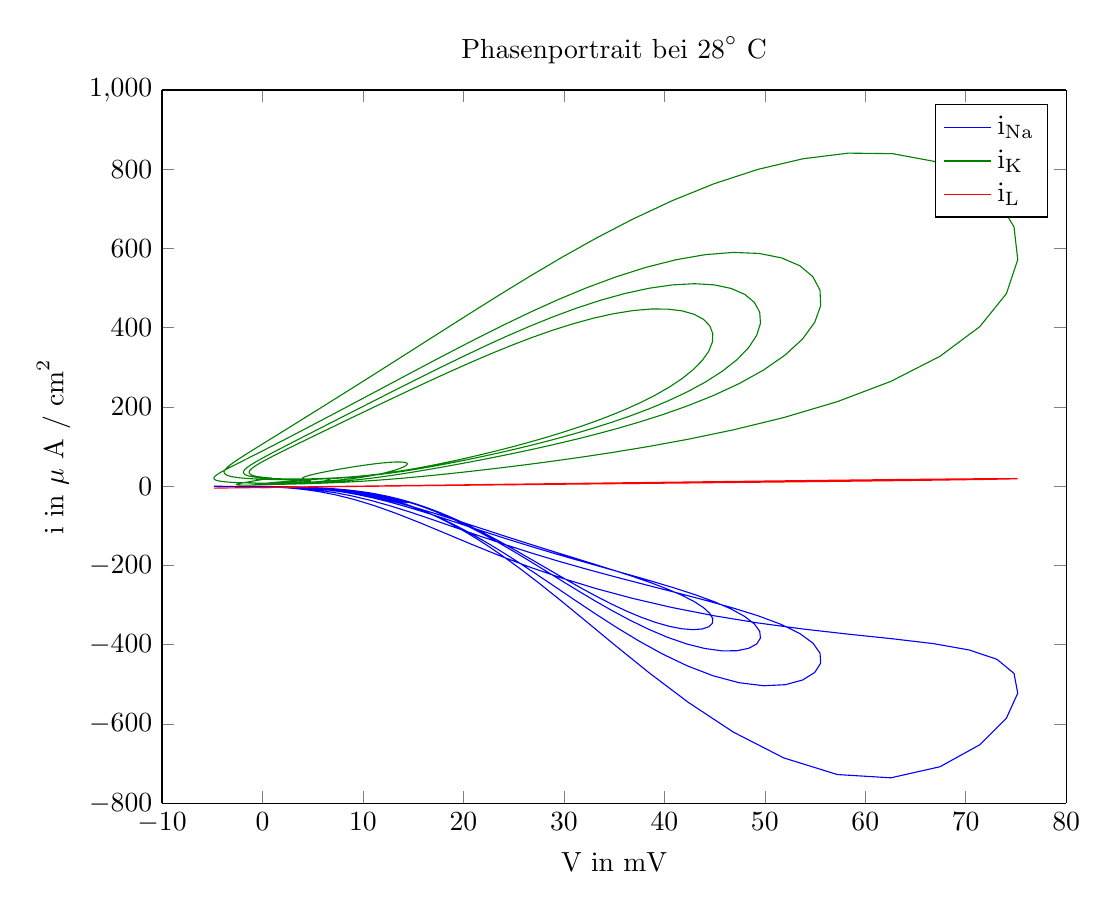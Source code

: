 % This file was created by matlab2tikz.
% Minimal pgfplots version: 1.3
%
%The latest updates can be retrieved from
%  http://www.mathworks.com/matlabcentral/fileexchange/22022-matlab2tikz
%where you can also make suggestions and rate matlab2tikz.
%
\begin{tikzpicture}

\begin{axis}[%
width=4.521in,
height=3.566in,
at={(0.758in,0.481in)},
scale only axis,
separate axis lines,
every outer x axis line/.append style={black},
every x tick label/.append style={font=\color{black}},
xmin=-10,
xmax=80,
xlabel={V in mV},
every outer y axis line/.append style={black},
every y tick label/.append style={font=\color{black}},
ymin=-800,
ymax=1000,
ylabel={$\text{i in }\mu\text{ A / cm}^\text{2}$},
title={$\text{Phasenportrait bei 28}^\circ\text{ C}$},
legend style={legend cell align=left,align=left,draw=black}
]
\addplot [color=blue,solid,forget plot]
  table[row sep=crcr]{%
0	-1.22\\
3.237e-06	-1.22\\
6.474e-06	-1.22\\
9.694e-06	-1.22\\
1.29e-05	-1.22\\
1.609e-05	-1.22\\
1.927e-05	-1.22\\
2.244e-05	-1.22\\
2.559e-05	-1.22\\
2.874e-05	-1.22\\
3.187e-05	-1.22\\
3.499e-05	-1.22\\
3.81e-05	-1.22\\
4.119e-05	-1.22\\
4.427e-05	-1.22\\
4.733e-05	-1.22\\
5.038e-05	-1.22\\
5.342e-05	-1.22\\
5.644e-05	-1.22\\
5.945e-05	-1.22\\
6.244e-05	-1.22\\
6.541e-05	-1.22\\
6.837e-05	-1.22\\
7.131e-05	-1.22\\
7.423e-05	-1.22\\
7.714e-05	-1.22\\
8.003e-05	-1.22\\
8.29e-05	-1.22\\
8.575e-05	-1.22\\
8.859e-05	-1.22\\
9.14e-05	-1.22\\
9.42e-05	-1.22\\
9.698e-05	-1.22\\
9.974e-05	-1.22\\
0.0	-1.22\\
0.0	-1.22\\
0.0	-1.22\\
0.0	-1.22\\
0.0	-1.22\\
0.0	-1.22\\
0.0	-1.22\\
0.0	-1.22\\
0.0	-1.22\\
0.0	-1.22\\
0.0	-1.22\\
0.0	-1.22\\
0.0	-1.22\\
0.0	-1.22\\
0.0	-1.22\\
0.0	-1.22\\
0.0	-1.22\\
0.0	-1.22\\
0.0	-1.22\\
0.0	-1.22\\
0.0	-1.22\\
0.0	-1.22\\
0.0	-1.22\\
0.0	-1.22\\
0.0	-1.22\\
0.0	-1.22\\
0.0	-1.22\\
0.0	-1.22\\
0.0	-1.22\\
0.0	-1.22\\
0.0	-1.22\\
0.0	-1.22\\
0.0	-1.22\\
0.0	-1.22\\
0.0	-1.22\\
0.0	-1.22\\
0.0	-1.22\\
0.0	-1.22\\
0.0	-1.22\\
0.0	-1.22\\
0.0	-1.22\\
0.0	-1.22\\
0.0	-1.22\\
0.0	-1.22\\
0.0	-1.22\\
0.0	-1.22\\
0.0	-1.22\\
0.0	-1.22\\
0.0	-1.22\\
0.0	-1.22\\
0.0	-1.22\\
0.0	-1.22\\
0.0	-1.22\\
0.0	-1.22\\
0.0	-1.22\\
0.0	-1.22\\
0.0	-1.22\\
0.0	-1.22\\
0.0	-1.22\\
0.0	-1.22\\
0.0	-1.22\\
0.0	-1.22\\
0.0	-1.22\\
0.0	-1.22\\
0.0	-1.22\\
0.0	-1.22\\
0.0	-1.22\\
0.0	-1.22\\
0.0	-1.22\\
0.0	-1.22\\
0.0	-1.22\\
0.0	-1.22\\
0.0	-1.22\\
0.0	-1.22\\
0.0	-1.22\\
0.0	-1.22\\
0.0	-1.22\\
0.0	-1.22\\
0.0	-1.22\\
0.0	-1.22\\
0.0	-1.22\\
0.0	-1.22\\
0.0	-1.22\\
0.0	-1.22\\
0.0	-1.22\\
0.0	-1.22\\
0.0	-1.22\\
0.0	-1.22\\
0.0	-1.22\\
0.0	-1.22\\
0.0	-1.22\\
0.0	-1.22\\
0.0	-1.22\\
0.0	-1.22\\
0.0	-1.22\\
0.0	-1.22\\
0.0	-1.22\\
0.0	-1.22\\
0.0	-1.22\\
0.0	-1.22\\
0.0	-1.22\\
0.0	-1.22\\
0.0	-1.22\\
0.0	-1.22\\
0.0	-1.22\\
0.0	-1.22\\
0.0	-1.22\\
0.0	-1.22\\
0.0	-1.22\\
0.0	-1.22\\
0.0	-1.22\\
0.0	-1.22\\
0.0	-1.22\\
0.0	-1.22\\
0.0	-1.22\\
0.0	-1.22\\
0.0	-1.22\\
0.0	-1.22\\
0.0	-1.22\\
0.0	-1.22\\
0.0	-1.22\\
0.0	-1.22\\
0.0	-1.22\\
0.0	-1.22\\
0.0	-1.22\\
0.0	-1.22\\
0.0	-1.22\\
0.0	-1.22\\
0.0	-1.22\\
0.0	-1.22\\
0.0	-1.22\\
0.0	-1.22\\
0.0	-1.22\\
0.0	-1.22\\
0.0	-1.22\\
0.0	-1.22\\
0.0	-1.22\\
0.0	-1.22\\
0.0	-1.22\\
0.0	-1.22\\
0.0	-1.22\\
0.0	-1.22\\
0.0	-1.22\\
0.0	-1.22\\
0.0	-1.22\\
0.0	-1.22\\
0.0	-1.22\\
0.0	-1.22\\
0.0	-1.22\\
0.0	-1.22\\
0.0	-1.22\\
0.0	-1.22\\
0.0	-1.22\\
0.0	-1.22\\
0.0	-1.22\\
0.0	-1.22\\
0.0	-1.22\\
0.0	-1.22\\
0.0	-1.22\\
0.0	-1.22\\
0.0	-1.22\\
0.0	-1.22\\
0.0	-1.22\\
0.0	-1.22\\
0.0	-1.22\\
0.0	-1.22\\
0.0	-1.22\\
0.0	-1.22\\
0.0	-1.22\\
0.0	-1.22\\
0.0	-1.22\\
0.0	-1.22\\
0.0	-1.22\\
0.0	-1.22\\
0.0	-1.22\\
0.0	-1.22\\
0.0	-1.22\\
0.0	-1.22\\
0.0	-1.22\\
0.0	-1.22\\
0.0	-1.22\\
0.0	-1.22\\
0.0	-1.22\\
0.0	-1.22\\
0.0	-1.22\\
0.0	-1.22\\
0.0	-1.22\\
0.0	-1.22\\
0.0	-1.22\\
0.0	-1.22\\
0.0	-1.22\\
0.0	-1.22\\
0.0	-1.22\\
0.0	-1.22\\
0.0	-1.22\\
0.0	-1.22\\
0.0	-1.22\\
0.0	-1.22\\
0.0	-1.22\\
0.0	-1.22\\
0.0	-1.22\\
0.0	-1.22\\
0.0	-1.22\\
0.0	-1.22\\
0.0	-1.22\\
0.0	-1.22\\
0.0	-1.22\\
0.0	-1.22\\
0.0	-1.22\\
0.0	-1.22\\
0.0	-1.22\\
0.0	-1.22\\
0.0	-1.22\\
0.0	-1.22\\
0.0	-1.22\\
0.0	-1.22\\
0.0	-1.22\\
0.0	-1.22\\
0.0	-1.22\\
0.0	-1.22\\
0.0	-1.22\\
0.0	-1.22\\
0.0	-1.22\\
0.0	-1.22\\
0.0	-1.22\\
0.0	-1.22\\
0.0	-1.22\\
0.0	-1.22\\
0.0	-1.22\\
0.0	-1.22\\
0.0	-1.22\\
0.0	-1.22\\
0.0	-1.22\\
0.0	-1.22\\
0.0	-1.22\\
0.0	-1.22\\
0.0	-1.22\\
0.0	-1.22\\
0.0	-1.22\\
0.0	-1.22\\
0.0	-1.22\\
0.0	-1.22\\
0.0	-1.22\\
0.0	-1.22\\
0.0	-1.22\\
0.0	-1.22\\
0.0	-1.22\\
0.0	-1.22\\
0.0	-1.22\\
0.0	-1.22\\
0.0	-1.22\\
0.0	-1.22\\
0.0	-1.22\\
0.0	-1.22\\
0.0	-1.22\\
0.0	-1.22\\
0.0	-1.22\\
0.0	-1.22\\
0.0	-1.22\\
0.0	-1.22\\
0.0	-1.22\\
0.0	-1.22\\
0.0	-1.22\\
0.0	-1.22\\
0.0	-1.22\\
0.0	-1.22\\
0.0	-1.22\\
0.0	-1.22\\
0.0	-1.22\\
0.0	-1.22\\
0.0	-1.22\\
0.0	-1.22\\
0.0	-1.22\\
0.0	-1.22\\
0.0	-1.22\\
0.0	-1.22\\
0.0	-1.22\\
0.0	-1.22\\
0.0	-1.22\\
0.0	-1.22\\
0.0	-1.22\\
0.0	-1.22\\
0.0	-1.22\\
0.0	-1.22\\
0.0	-1.22\\
0.0	-1.22\\
0.0	-1.22\\
0.0	-1.22\\
0.0	-1.22\\
0.0	-1.22\\
0.0	-1.22\\
0.0	-1.22\\
0.0	-1.22\\
0.0	-1.22\\
0.0	-1.22\\
0.0	-1.22\\
0.0	-1.22\\
0.0	-1.22\\
0.0	-1.22\\
0.0	-1.22\\
0.0	-1.22\\
0.0	-1.22\\
0.0	-1.22\\
0.0	-1.22\\
0.0	-1.22\\
0.0	-1.22\\
0.0	-1.22\\
0.0	-1.22\\
0.0	-1.22\\
0.0	-1.22\\
0.0	-1.22\\
0.0	-1.22\\
0.0	-1.22\\
0.0	-1.22\\
0.0	-1.22\\
0.0	-1.22\\
0.0	-1.22\\
0.0	-1.22\\
0.0	-1.22\\
0.0	-1.22\\
0.0	-1.22\\
0.0	-1.22\\
0.0	-1.22\\
0.0	-1.22\\
0.0	-1.22\\
0.0	-1.22\\
0.0	-1.22\\
0.0	-1.22\\
0.0	-1.22\\
0.0	-1.22\\
0.0	-1.22\\
0.0	-1.22\\
0.0	-1.22\\
0.0	-1.22\\
0.0	-1.22\\
0.0	-1.22\\
0.0	-1.22\\
0.0	-1.22\\
0.0	-1.22\\
0.0	-1.22\\
0.0	-1.22\\
0.0	-1.22\\
0.0	-1.22\\
0.0	-1.22\\
0.0	-1.22\\
0.0	-1.22\\
0.0	-1.22\\
0.0	-1.22\\
0.0	-1.22\\
0.0	-1.22\\
0.0	-1.22\\
0.0	-1.22\\
0.0	-1.22\\
0.0	-1.22\\
0.0	-1.22\\
0.0	-1.22\\
0.0	-1.22\\
0.0	-1.22\\
0.0	-1.22\\
0.0	-1.22\\
0.0	-1.22\\
0.0	-1.22\\
0.0	-1.22\\
0.0	-1.22\\
0.0	-1.22\\
0.0	-1.22\\
0.0	-1.22\\
0.0	-1.22\\
0.0	-1.22\\
0.0	-1.22\\
0.0	-1.22\\
0.0	-1.22\\
0.0	-1.22\\
0.0	-1.22\\
0.0	-1.22\\
0.0	-1.22\\
0.0	-1.22\\
0.0	-1.22\\
0.0	-1.22\\
0.0	-1.22\\
0.0	-1.22\\
0.0	-1.22\\
0.0	-1.22\\
0.0	-1.22\\
0.0	-1.22\\
0.0	-1.22\\
0.0	-1.22\\
0.0	-1.22\\
0.0	-1.22\\
0.0	-1.22\\
0.0	-1.22\\
0.0	-1.22\\
0.0	-1.22\\
0.0	-1.22\\
0.0	-1.22\\
0.0	-1.22\\
0.0	-1.22\\
0.0	-1.22\\
0.0	-1.22\\
0.0	-1.22\\
0.0	-1.22\\
0.0	-1.22\\
0.0	-1.22\\
0.0	-1.22\\
0.0	-1.22\\
0.0	-1.22\\
0.0	-1.22\\
0.0	-1.22\\
0.0	-1.22\\
0.0	-1.22\\
0.0	-1.22\\
0.0	-1.22\\
0.0	-1.22\\
0.0	-1.22\\
0.0	-1.22\\
0.0	-1.22\\
0.0	-1.22\\
0.0	-1.22\\
0.0	-1.22\\
0.0	-1.22\\
0.0	-1.22\\
0.0	-1.22\\
0.0	-1.22\\
0.0	-1.22\\
0.0	-1.22\\
0.0	-1.22\\
0.0	-1.22\\
0.0	-1.22\\
0.0	-1.22\\
0.0	-1.22\\
0.0	-1.22\\
0.0	-1.22\\
0.0	-1.22\\
0.0	-1.22\\
0.0	-1.22\\
0.0	-1.22\\
0.0	-1.22\\
0.0	-1.22\\
0.0	-1.22\\
0.0	-1.22\\
0.0	-1.22\\
0.0	-1.22\\
0.0	-1.22\\
0.0	-1.22\\
0.0	-1.22\\
0.0	-1.22\\
0.0	-1.22\\
0.0	-1.22\\
0.0	-1.22\\
0.0	-1.22\\
0.0	-1.22\\
0.0	-1.22\\
0.0	-1.22\\
0.0	-1.22\\
0.0	-1.22\\
0.0	-1.22\\
0.0	-1.22\\
0.0	-1.22\\
0.0	-1.22\\
0.0	-1.22\\
0.0	-1.22\\
0.0	-1.22\\
0.0	-1.22\\
0.0	-1.22\\
0.0	-1.22\\
0.0	-1.22\\
0.0	-1.22\\
0.0	-1.22\\
0.0	-1.22\\
0.0	-1.22\\
0.0	-1.22\\
0.0	-1.22\\
0.0	-1.22\\
0.0	-1.22\\
0.0	-1.22\\
0.0	-1.22\\
0.0	-1.22\\
0.0	-1.22\\
0.0	-1.22\\
0.0	-1.22\\
0.0	-1.22\\
0.0	-1.22\\
0.0	-1.22\\
0.0	-1.22\\
0.0	-1.22\\
0.0	-1.22\\
0.0	-1.22\\
0.0	-1.22\\
0.0	-1.22\\
0.0	-1.22\\
0.0	-1.22\\
0.0	-1.22\\
0.0	-1.22\\
0.0	-1.22\\
0.0	-1.22\\
0.0	-1.22\\
0.0	-1.22\\
0.0	-1.22\\
0.0	-1.22\\
0.0	-1.22\\
0.0	-1.22\\
0.0	-1.22\\
0.0	-1.22\\
0.0	-1.22\\
0.0	-1.22\\
0.0	-1.22\\
0.0	-1.22\\
0.0	-1.22\\
0.0	-1.22\\
0.0	-1.22\\
0.0	-1.22\\
0.0	-1.22\\
0.0	-1.22\\
0.0	-1.22\\
0.0	-1.22\\
0.0	-1.22\\
0.0	-1.22\\
0.0	-1.22\\
0.0	-1.22\\
0.0	-1.22\\
0.0	-1.22\\
0.0	-1.22\\
0.0	-1.22\\
0.0	-1.22\\
0.0	-1.22\\
0.0	-1.22\\
0.0	-1.22\\
0.0	-1.22\\
0.0	-1.22\\
0.0	-1.22\\
0.0	-1.22\\
0.0	-1.22\\
0.0	-1.22\\
0.0	-1.22\\
0.0	-1.22\\
0.0	-1.22\\
0.0	-1.22\\
0.0	-1.22\\
0.0	-1.22\\
0.0	-1.22\\
0.0	-1.22\\
0.0	-1.22\\
0.0	-1.22\\
0.0	-1.22\\
0.0	-1.22\\
0.0	-1.22\\
0.0	-1.22\\
0.0	-1.22\\
0.0	-1.22\\
0.0	-1.22\\
0.0	-1.22\\
0.0	-1.22\\
0.0	-1.22\\
0.0	-1.22\\
0.0	-1.22\\
0.0	-1.22\\
0.0	-1.22\\
0.0	-1.22\\
0.0	-1.22\\
0.0	-1.22\\
0.0	-1.22\\
0.0	-1.22\\
0.0	-1.22\\
0.0	-1.22\\
0.0	-1.22\\
0.0	-1.22\\
0.0	-1.22\\
0.0	-1.22\\
0.0	-1.22\\
0.0	-1.22\\
0.0	-1.22\\
0.0	-1.22\\
0.0	-1.22\\
0.0	-1.22\\
0.0	-1.22\\
0.0	-1.22\\
0.0	-1.22\\
0.0	-1.22\\
0.0	-1.22\\
0.0	-1.22\\
0.0	-1.22\\
0.0	-1.22\\
0.0	-1.22\\
0.0	-1.22\\
0.0	-1.22\\
0.0	-1.22\\
0.0	-1.22\\
0.0	-1.22\\
0.0	-1.22\\
0.0	-1.22\\
0.0	-1.22\\
0.0	-1.22\\
0.0	-1.22\\
0.0	-1.22\\
0.0	-1.22\\
0.0	-1.22\\
0.0	-1.22\\
0.0	-1.22\\
0.0	-1.22\\
0.0	-1.22\\
0.0	-1.22\\
0.0	-1.22\\
0.0	-1.22\\
0.0	-1.22\\
0.0	-1.22\\
0.0	-1.22\\
0.0	-1.22\\
0.0	-1.22\\
0.0	-1.22\\
0.0	-1.22\\
0.0	-1.22\\
0.0	-1.22\\
0.0	-1.22\\
0.0	-1.22\\
0.0	-1.22\\
0.0	-1.22\\
0.0	-1.22\\
0.0	-1.22\\
0.0	-1.22\\
0.0	-1.22\\
0.0	-1.22\\
0.0	-1.22\\
0.0	-1.22\\
0.0	-1.22\\
0.0	-1.22\\
0.0	-1.22\\
0.0	-1.22\\
0.0	-1.22\\
0.0	-1.22\\
0.0	-1.22\\
0.0	-1.22\\
0.0	-1.22\\
0.0	-1.22\\
0.0	-1.22\\
0.0	-1.22\\
0.0	-1.22\\
0.0	-1.22\\
0.0	-1.22\\
0.0	-1.22\\
0.0	-1.22\\
0.0	-1.22\\
0.0	-1.22\\
0.0	-1.22\\
0.0	-1.22\\
0.0	-1.22\\
0.0	-1.22\\
0.0	-1.22\\
0.0	-1.22\\
0.0	-1.22\\
0.0	-1.22\\
0.0	-1.22\\
0.0	-1.22\\
0.0	-1.22\\
0.0	-1.22\\
0.0	-1.22\\
0.0	-1.22\\
0.0	-1.22\\
0.0	-1.22\\
0.0	-1.22\\
0.0	-1.22\\
0.0	-1.22\\
0.0	-1.22\\
0.0	-1.22\\
0.0	-1.22\\
0.0	-1.22\\
0.0	-1.22\\
0.0	-1.22\\
0.0	-1.22\\
0.0	-1.22\\
0.0	-1.22\\
0.0	-1.22\\
0.0	-1.22\\
0.0	-1.22\\
0.0	-1.22\\
0.0	-1.22\\
0.0	-1.22\\
0.0	-1.22\\
0.0	-1.22\\
0.0	-1.22\\
0.0	-1.22\\
0.0	-1.22\\
0.0	-1.22\\
0.0	-1.22\\
0.0	-1.22\\
0.0	-1.22\\
0.0	-1.22\\
0.0	-1.22\\
0.0	-1.22\\
0.0	-1.22\\
0.0	-1.22\\
0.0	-1.22\\
0.0	-1.22\\
0.0	-1.22\\
0.0	-1.22\\
0.0	-1.22\\
0.0	-1.22\\
0.0	-1.22\\
0.0	-1.22\\
0.0	-1.22\\
0.0	-1.22\\
0.0	-1.22\\
0.0	-1.22\\
0.0	-1.22\\
0.0	-1.22\\
0.0	-1.22\\
0.0	-1.22\\
0.0	-1.22\\
0.0	-1.22\\
0.0	-1.22\\
0.0	-1.22\\
0.0	-1.22\\
0.0	-1.22\\
0.0	-1.22\\
0.0	-1.22\\
0.0	-1.22\\
0.0	-1.22\\
0.0	-1.22\\
0.0	-1.22\\
0.0	-1.22\\
0.0	-1.22\\
0.0	-1.22\\
0.0	-1.22\\
0.0	-1.22\\
0.0	-1.22\\
0.0	-1.22\\
0.0	-1.22\\
0.0	-1.22\\
0.0	-1.22\\
0.0	-1.22\\
0.0	-1.22\\
0.0	-1.22\\
0.0	-1.22\\
0.0	-1.22\\
0.0	-1.22\\
0.0	-1.22\\
0.0	-1.22\\
0.0	-1.22\\
0.0	-1.22\\
0.0	-1.22\\
0.0	-1.22\\
0.0	-1.22\\
0.0	-1.22\\
0.0	-1.22\\
0.0	-1.22\\
0.0	-1.22\\
0.0	-1.22\\
0.0	-1.22\\
0.0	-1.22\\
0.0	-1.22\\
0.0	-1.22\\
0.0	-1.22\\
0.0	-1.22\\
0.0	-1.22\\
0.0	-1.22\\
0.0	-1.22\\
0.0	-1.22\\
0.0	-1.22\\
0.0	-1.22\\
0.0	-1.22\\
0.0	-1.22\\
0.0	-1.22\\
0.0	-1.22\\
0.0	-1.22\\
0.0	-1.22\\
0.0	-1.22\\
0.0	-1.22\\
0.0	-1.22\\
0.0	-1.22\\
0.0	-1.22\\
0.0	-1.22\\
0.0	-1.22\\
0.0	-1.22\\
0.0	-1.22\\
0.0	-1.22\\
0.0	-1.22\\
0.0	-1.22\\
0.0	-1.22\\
0.0	-1.22\\
0.0	-1.22\\
0.0	-1.22\\
0.0	-1.22\\
0.0	-1.22\\
0.0	-1.22\\
0.0	-1.22\\
0.0	-1.22\\
0.0	-1.22\\
0.0	-1.22\\
0.0	-1.22\\
0.0	-1.22\\
0.0	-1.22\\
0.0	-1.22\\
0.0	-1.22\\
0.0	-1.22\\
0.0	-1.22\\
0.0	-1.22\\
0.0	-1.22\\
0.0	-1.22\\
0.0	-1.22\\
0.0	-1.22\\
0.0	-1.22\\
0.0	-1.22\\
0.0	-1.22\\
0.0	-1.22\\
0.0	-1.22\\
0.0	-1.22\\
0.0	-1.22\\
0.0	-1.22\\
0.0	-1.22\\
0.0	-1.22\\
0.0	-1.22\\
0.0	-1.22\\
0.0	-1.22\\
0.0	-1.22\\
0.0	-1.22\\
0.0	-1.22\\
0.0	-1.22\\
0.0	-1.22\\
0.0	-1.22\\
0.0	-1.22\\
0.0	-1.22\\
0.0	-1.22\\
0.0	-1.22\\
0.0	-1.22\\
0.0	-1.22\\
0.0	-1.22\\
0.0	-1.22\\
0.0	-1.22\\
0.0	-1.22\\
0.0	-1.22\\
0.0	-1.22\\
0.0	-1.22\\
0.0	-1.22\\
0.0	-1.22\\
0.0	-1.22\\
0.0	-1.22\\
0.0	-1.22\\
0.0	-1.22\\
0.0	-1.22\\
0.0	-1.22\\
0.0	-1.22\\
0.0	-1.22\\
0.0	-1.22\\
0.0	-1.22\\
0.0	-1.22\\
0.0	-1.22\\
0.0	-1.22\\
0.0	-1.22\\
0.0	-1.22\\
0.0	-1.22\\
0.0	-1.22\\
0.0	-1.22\\
0.0	-1.22\\
0.0	-1.22\\
0.0	-1.22\\
0.0	-1.22\\
0.0	-1.22\\
0.0	-1.22\\
0.0	-1.22\\
0.0	-1.22\\
0.0	-1.22\\
0.0	-1.22\\
0.0	-1.22\\
0.0	-1.22\\
0.0	-1.22\\
0.0	-1.22\\
0.0	-1.22\\
0.0	-1.22\\
0.0	-1.22\\
0.0	-1.22\\
0.0	-1.22\\
0.0	-1.22\\
0.0	-1.22\\
0.0	-1.22\\
0.0	-1.22\\
0.0	-1.22\\
0.0	-1.22\\
0.0	-1.22\\
0.0	-1.22\\
0.0	-1.22\\
0.0	-1.22\\
0.0	-1.22\\
0.0	-1.22\\
0.0	-1.22\\
0.0	-1.22\\
0.0	-1.22\\
0.0	-1.22\\
0.0	-1.22\\
0.0	-1.22\\
0.0	-1.22\\
0.0	-1.22\\
0.0	-1.22\\
0.0	-1.22\\
0.0	-1.22\\
0.0	-1.22\\
0.0	-1.22\\
0.0	-1.22\\
0.0	-1.22\\
0.0	-1.22\\
0.0	-1.22\\
0.0	-1.22\\
0.0	-1.22\\
0.0	-1.22\\
0.0	-1.22\\
0.0	-1.22\\
0.0	-1.22\\
0.0	-1.22\\
0.0	-1.22\\
0.0	-1.22\\
0.0	-1.22\\
0.0	-1.22\\
0.0	-1.22\\
0.0	-1.22\\
0.0	-1.22\\
0.0	-1.22\\
0.0	-1.22\\
0.0	-1.22\\
0.0	-1.22\\
0.0	-1.22\\
0.0	-1.22\\
0.0	-1.22\\
0.0	-1.22\\
0.0	-1.22\\
0.0	-1.22\\
0.0	-1.22\\
0.0	-1.22\\
0.0	-1.22\\
0.0	-1.22\\
0.0	-1.22\\
0.0	-1.22\\
0.0	-1.22\\
0.0	-1.22\\
0.0	-1.22\\
0.0	-1.22\\
0.0	-1.22\\
0.0	-1.22\\
0.0	-1.22\\
0.0	-1.22\\
0.0	-1.22\\
0.0	-1.22\\
0.0	-1.22\\
0.0	-1.22\\
0.0	-1.22\\
0.0	-1.22\\
0.0	-1.22\\
0.0	-1.22\\
0.0	-1.22\\
0.0	-1.22\\
0.0	-1.22\\
0.0	-1.22\\
0.0	-1.22\\
0.0	-1.22\\
0.0	-1.22\\
0.0	-1.22\\
0.0	-1.22\\
0.0	-1.22\\
0.0	-1.22\\
0.0	-1.22\\
0.0	-1.22\\
0.0	-1.22\\
0.0	-1.22\\
0.0	-1.22\\
0.0	-1.22\\
0.0	-1.22\\
0.0	-1.22\\
0.0	-1.22\\
0.0	-1.22\\
0.0	-1.22\\
0.02	-1.22\\
0.04	-1.223\\
0.06	-1.228\\
0.08	-1.234\\
0.1	-1.241\\
0.119	-1.249\\
0.139	-1.257\\
0.158	-1.265\\
0.178	-1.273\\
0.197	-1.281\\
0.216	-1.29\\
0.236	-1.298\\
0.255	-1.306\\
0.274	-1.315\\
0.293	-1.323\\
0.312	-1.332\\
0.331	-1.34\\
0.349	-1.348\\
0.368	-1.357\\
0.386	-1.365\\
0.405	-1.374\\
0.423	-1.382\\
0.441	-1.39\\
0.459	-1.399\\
0.477	-1.407\\
0.495	-1.416\\
0.513	-1.424\\
0.531	-1.432\\
0.549	-1.441\\
0.566	-1.449\\
0.583	-1.457\\
0.601	-1.465\\
0.618	-1.474\\
0.635	-1.482\\
0.652	-1.49\\
0.669	-1.498\\
0.685	-1.506\\
0.702	-1.514\\
0.718	-1.523\\
0.735	-1.531\\
0.751	-1.539\\
0.767	-1.547\\
0.783	-1.554\\
0.799	-1.562\\
0.814	-1.57\\
0.83	-1.578\\
0.845	-1.586\\
0.861	-1.593\\
0.876	-1.601\\
0.891	-1.609\\
0.906	-1.616\\
0.921	-1.624\\
0.935	-1.631\\
0.95	-1.639\\
0.964	-1.646\\
0.978	-1.654\\
0.992	-1.661\\
1.006	-1.668\\
1.02	-1.675\\
1.034	-1.682\\
1.047	-1.689\\
1.061	-1.696\\
1.074	-1.703\\
1.087	-1.71\\
1.1	-1.717\\
1.113	-1.724\\
1.126	-1.731\\
1.138	-1.737\\
1.15	-1.744\\
1.163	-1.75\\
1.175	-1.757\\
1.187	-1.763\\
1.199	-1.769\\
1.21	-1.776\\
1.222	-1.782\\
1.233	-1.788\\
1.244	-1.794\\
1.256	-1.8\\
1.267	-1.806\\
1.277	-1.812\\
1.288	-1.817\\
1.299	-1.823\\
1.309	-1.828\\
1.319	-1.834\\
1.329	-1.839\\
1.339	-1.845\\
1.349	-1.85\\
1.359	-1.855\\
1.368	-1.86\\
1.378	-1.865\\
1.387	-1.87\\
1.396	-1.875\\
1.405	-1.88\\
1.414	-1.885\\
1.422	-1.889\\
1.431	-1.894\\
1.439	-1.899\\
1.447	-1.903\\
1.456	-1.907\\
1.464	-1.912\\
1.471	-1.916\\
1.479	-1.92\\
1.487	-1.924\\
1.494	-1.928\\
1.501	-1.932\\
1.509	-1.935\\
1.516	-1.939\\
1.522	-1.943\\
1.529	-1.946\\
1.536	-1.95\\
1.542	-1.953\\
1.549	-1.956\\
1.555	-1.96\\
1.561	-1.963\\
1.567	-1.966\\
1.573	-1.969\\
1.578	-1.972\\
1.584	-1.975\\
1.59	-1.977\\
1.595	-1.98\\
1.6	-1.983\\
1.605	-1.985\\
1.61	-1.988\\
1.615	-1.99\\
1.62	-1.992\\
1.624	-1.995\\
1.629	-1.997\\
1.633	-1.999\\
1.637	-2.001\\
1.642	-2.003\\
1.646	-2.005\\
1.65	-2.007\\
1.653	-2.008\\
1.657	-2.01\\
1.661	-2.012\\
1.664	-2.013\\
1.667	-2.015\\
1.671	-2.016\\
1.674	-2.017\\
1.677	-2.019\\
1.68	-2.02\\
1.683	-2.021\\
1.685	-2.022\\
1.688	-2.023\\
1.691	-2.024\\
1.693	-2.025\\
1.695	-2.026\\
1.698	-2.027\\
1.7	-2.027\\
1.702	-2.028\\
1.704	-2.029\\
1.706	-2.029\\
1.708	-2.03\\
1.709	-2.03\\
1.711	-2.03\\
1.712	-2.031\\
1.714	-2.031\\
1.715	-2.031\\
1.717	-2.031\\
1.718	-2.032\\
1.719	-2.032\\
1.72	-2.032\\
1.721	-2.032\\
1.722	-2.032\\
1.723	-2.032\\
1.723	-2.031\\
1.724	-2.031\\
1.725	-2.031\\
1.725	-2.031\\
1.726	-2.03\\
1.726	-2.03\\
1.726	-2.03\\
1.727	-2.029\\
1.727	-2.029\\
1.727	-2.028\\
1.727	-2.028\\
1.727	-2.027\\
1.727	-2.027\\
1.727	-2.026\\
1.727	-2.025\\
1.727	-2.025\\
1.726	-2.024\\
1.726	-2.023\\
1.726	-2.022\\
1.725	-2.021\\
1.725	-2.021\\
1.724	-2.02\\
1.724	-2.019\\
1.723	-2.018\\
1.722	-2.017\\
1.722	-2.016\\
1.721	-2.015\\
1.72	-2.014\\
1.719	-2.013\\
1.719	-2.012\\
1.718	-2.011\\
1.717	-2.01\\
1.716	-2.009\\
1.715	-2.008\\
1.714	-2.006\\
1.712	-2.005\\
1.711	-2.004\\
1.71	-2.003\\
1.709	-2.002\\
1.708	-2.0\\
1.707	-1.999\\
1.705	-1.998\\
1.704	-1.997\\
1.703	-1.995\\
1.701	-1.994\\
1.7	-1.993\\
1.698	-1.991\\
1.697	-1.99\\
1.696	-1.989\\
1.694	-1.988\\
1.693	-1.986\\
1.691	-1.985\\
1.69	-1.983\\
1.688	-1.982\\
1.686	-1.981\\
1.685	-1.979\\
1.683	-1.978\\
1.682	-1.977\\
1.68	-1.975\\
1.678	-1.974\\
1.677	-1.973\\
1.675	-1.971\\
1.673	-1.97\\
1.672	-1.968\\
1.67	-1.967\\
1.668	-1.966\\
1.667	-1.964\\
1.665	-1.963\\
1.663	-1.961\\
1.661	-1.96\\
1.66	-1.959\\
1.658	-1.957\\
1.656	-1.956\\
1.654	-1.955\\
1.653	-1.953\\
1.651	-1.952\\
1.649	-1.951\\
1.647	-1.949\\
1.646	-1.948\\
1.644	-1.947\\
1.642	-1.945\\
1.64	-1.944\\
1.638	-1.943\\
1.637	-1.941\\
1.635	-1.94\\
1.633	-1.939\\
1.631	-1.937\\
1.63	-1.936\\
1.628	-1.935\\
1.626	-1.933\\
1.624	-1.932\\
1.623	-1.931\\
1.621	-1.93\\
1.619	-1.928\\
1.618	-1.927\\
1.616	-1.926\\
1.614	-1.925\\
1.612	-1.923\\
1.611	-1.922\\
1.609	-1.921\\
1.607	-1.92\\
1.606	-1.919\\
1.604	-1.918\\
1.602	-1.916\\
1.601	-1.915\\
1.599	-1.914\\
1.598	-1.913\\
1.596	-1.912\\
1.594	-1.911\\
1.593	-1.91\\
1.591	-1.909\\
1.59	-1.907\\
1.588	-1.906\\
1.587	-1.905\\
1.585	-1.904\\
1.584	-1.903\\
1.582	-1.902\\
1.581	-1.901\\
1.579	-1.9\\
1.578	-1.899\\
1.576	-1.898\\
1.575	-1.897\\
1.573	-1.896\\
1.572	-1.895\\
1.57	-1.894\\
1.569	-1.894\\
1.568	-1.893\\
1.566	-1.892\\
1.565	-1.891\\
1.564	-1.89\\
1.562	-1.889\\
1.561	-1.888\\
1.56	-1.887\\
1.558	-1.887\\
1.557	-1.886\\
1.556	-1.885\\
1.555	-1.884\\
1.553	-1.883\\
1.552	-1.883\\
1.551	-1.882\\
1.55	-1.881\\
1.549	-1.88\\
1.548	-1.88\\
1.546	-1.879\\
1.545	-1.878\\
1.544	-1.877\\
1.543	-1.877\\
1.542	-1.876\\
1.541	-1.875\\
1.54	-1.875\\
1.539	-1.874\\
1.538	-1.874\\
1.537	-1.873\\
1.536	-1.872\\
1.535	-1.872\\
1.534	-1.871\\
1.533	-1.871\\
1.532	-1.87\\
1.531	-1.869\\
1.53	-1.869\\
1.529	-1.868\\
1.529	-1.868\\
1.528	-1.867\\
1.527	-1.867\\
1.526	-1.866\\
1.525	-1.866\\
1.524	-1.865\\
1.524	-1.865\\
1.523	-1.864\\
1.522	-1.864\\
1.521	-1.863\\
1.521	-1.863\\
1.52	-1.863\\
1.519	-1.862\\
1.519	-1.862\\
1.518	-1.861\\
1.517	-1.861\\
1.517	-1.861\\
1.516	-1.86\\
1.515	-1.86\\
1.515	-1.86\\
1.514	-1.859\\
1.514	-1.859\\
1.513	-1.859\\
1.512	-1.858\\
1.512	-1.858\\
1.511	-1.858\\
1.511	-1.857\\
1.51	-1.857\\
1.51	-1.857\\
1.509	-1.856\\
1.509	-1.856\\
1.508	-1.856\\
1.508	-1.856\\
1.508	-1.855\\
1.507	-1.855\\
1.507	-1.855\\
1.506	-1.855\\
1.506	-1.855\\
1.505	-1.854\\
1.505	-1.854\\
1.505	-1.854\\
1.504	-1.854\\
1.504	-1.854\\
1.504	-1.853\\
1.503	-1.853\\
1.503	-1.853\\
1.503	-1.853\\
1.502	-1.853\\
1.502	-1.853\\
1.502	-1.853\\
1.502	-1.852\\
1.501	-1.852\\
1.501	-1.852\\
1.501	-1.852\\
1.501	-1.852\\
1.5	-1.852\\
1.5	-1.852\\
1.5	-1.852\\
1.5	-1.852\\
1.5	-1.852\\
1.5	-1.851\\
1.499	-1.851\\
1.499	-1.851\\
1.499	-1.851\\
1.499	-1.851\\
1.499	-1.851\\
1.499	-1.851\\
1.498	-1.851\\
1.498	-1.851\\
1.498	-1.851\\
1.498	-1.851\\
1.498	-1.851\\
1.498	-1.851\\
1.498	-1.851\\
1.498	-1.851\\
1.498	-1.851\\
1.498	-1.851\\
1.498	-1.851\\
1.498	-1.851\\
1.498	-1.851\\
1.498	-1.851\\
1.497	-1.851\\
1.497	-1.851\\
1.497	-1.851\\
1.497	-1.851\\
1.497	-1.851\\
1.497	-1.851\\
1.497	-1.851\\
1.497	-1.851\\
1.497	-1.851\\
1.497	-1.851\\
1.497	-1.851\\
1.497	-1.851\\
1.497	-1.851\\
1.498	-1.851\\
1.498	-1.851\\
1.498	-1.851\\
1.498	-1.851\\
1.498	-1.851\\
1.498	-1.852\\
1.498	-1.852\\
1.498	-1.852\\
1.498	-1.852\\
1.498	-1.852\\
1.498	-1.852\\
1.498	-1.852\\
1.498	-1.852\\
1.498	-1.852\\
1.498	-1.852\\
1.498	-1.852\\
1.499	-1.852\\
1.499	-1.852\\
1.499	-1.852\\
1.499	-1.853\\
1.499	-1.853\\
1.499	-1.853\\
1.499	-1.853\\
1.499	-1.853\\
1.499	-1.853\\
1.499	-1.853\\
1.5	-1.853\\
1.5	-1.853\\
1.5	-1.853\\
1.5	-1.853\\
1.5	-1.854\\
1.5	-1.854\\
1.5	-1.854\\
1.5	-1.854\\
1.501	-1.854\\
1.501	-1.854\\
1.501	-1.854\\
1.501	-1.854\\
1.501	-1.854\\
1.501	-1.854\\
1.501	-1.854\\
1.501	-1.855\\
1.502	-1.855\\
1.502	-1.855\\
1.502	-1.855\\
1.502	-1.855\\
1.502	-1.855\\
1.502	-1.855\\
1.502	-1.855\\
1.503	-1.855\\
1.503	-1.855\\
1.503	-1.856\\
1.503	-1.856\\
1.503	-1.856\\
1.503	-1.856\\
1.503	-1.856\\
1.504	-1.856\\
1.504	-1.856\\
1.504	-1.856\\
1.504	-1.856\\
1.504	-1.856\\
1.504	-1.857\\
1.504	-1.857\\
1.505	-1.857\\
1.505	-1.857\\
1.505	-1.857\\
1.505	-1.857\\
1.505	-1.857\\
1.505	-1.857\\
1.505	-1.857\\
1.506	-1.857\\
1.506	-1.858\\
1.506	-1.858\\
1.506	-1.858\\
1.506	-1.858\\
1.506	-1.858\\
1.506	-1.858\\
1.507	-1.858\\
1.507	-1.858\\
1.507	-1.858\\
1.507	-1.858\\
1.487	-1.858\\
1.467	-1.854\\
1.448	-1.848\\
1.428	-1.839\\
1.408	-1.829\\
1.389	-1.818\\
1.369	-1.808\\
1.35	-1.796\\
1.331	-1.785\\
1.312	-1.774\\
1.292	-1.763\\
1.273	-1.752\\
1.254	-1.741\\
1.236	-1.73\\
1.217	-1.719\\
1.198	-1.708\\
1.18	-1.698\\
1.161	-1.688\\
1.143	-1.677\\
1.124	-1.667\\
1.106	-1.657\\
1.088	-1.647\\
1.07	-1.638\\
1.053	-1.628\\
1.035	-1.619\\
1.017	-1.609\\
1.0	-1.6\\
0.983	-1.591\\
0.965	-1.582\\
0.948	-1.574\\
0.932	-1.565\\
0.915	-1.556\\
0.898	-1.548\\
0.882	-1.54\\
0.865	-1.532\\
0.849	-1.524\\
0.833	-1.516\\
0.817	-1.508\\
0.802	-1.5\\
0.786	-1.493\\
0.771	-1.485\\
0.755	-1.478\\
0.74	-1.471\\
0.725	-1.464\\
0.71	-1.457\\
0.696	-1.45\\
0.681	-1.444\\
0.667	-1.437\\
0.653	-1.431\\
0.639	-1.424\\
0.625	-1.418\\
0.611	-1.412\\
0.598	-1.406\\
0.584	-1.4\\
0.571	-1.394\\
0.558	-1.389\\
0.545	-1.383\\
0.532	-1.377\\
0.52	-1.372\\
0.507	-1.367\\
0.495	-1.362\\
0.483	-1.356\\
0.471	-1.351\\
0.459	-1.347\\
0.447	-1.342\\
0.436	-1.337\\
0.425	-1.332\\
0.413	-1.328\\
0.402	-1.323\\
0.391	-1.319\\
0.381	-1.315\\
0.37	-1.31\\
0.36	-1.306\\
0.349	-1.302\\
0.339	-1.298\\
0.329	-1.294\\
0.319	-1.291\\
0.31	-1.287\\
0.3	-1.283\\
0.291	-1.28\\
0.281	-1.276\\
0.272	-1.273\\
0.263	-1.269\\
0.254	-1.266\\
0.246	-1.263\\
0.237	-1.259\\
0.229	-1.256\\
0.22	-1.253\\
0.212	-1.25\\
0.204	-1.247\\
0.196	-1.245\\
0.188	-1.242\\
0.181	-1.239\\
0.173	-1.236\\
0.166	-1.234\\
0.159	-1.231\\
0.151	-1.229\\
0.144	-1.226\\
0.138	-1.224\\
0.131	-1.222\\
0.124	-1.219\\
0.118	-1.217\\
0.111	-1.215\\
0.105	-1.213\\
0.099	-1.211\\
0.093	-1.209\\
0.087	-1.207\\
0.081	-1.205\\
0.075	-1.203\\
0.07	-1.201\\
0.064	-1.2\\
0.059	-1.198\\
0.053	-1.196\\
0.048	-1.195\\
0.043	-1.193\\
0.038	-1.191\\
0.033	-1.19\\
0.029	-1.188\\
0.024	-1.187\\
0.019	-1.186\\
0.015	-1.184\\
0.01	-1.183\\
0.006	-1.182\\
0.002	-1.18\\
-0.002	-1.179\\
-0.006	-1.178\\
-0.01	-1.177\\
-0.014	-1.176\\
-0.018	-1.175\\
-0.021	-1.174\\
-0.025	-1.173\\
-0.028	-1.172\\
-0.032	-1.171\\
-0.035	-1.17\\
-0.038	-1.169\\
-0.041	-1.168\\
-0.045	-1.167\\
-0.048	-1.167\\
-0.05	-1.166\\
-0.053	-1.165\\
-0.056	-1.164\\
-0.059	-1.164\\
-0.061	-1.163\\
-0.064	-1.163\\
-0.066	-1.162\\
-0.069	-1.161\\
-0.071	-1.161\\
-0.074	-1.16\\
-0.076	-1.16\\
-0.078	-1.159\\
-0.08	-1.159\\
-0.082	-1.158\\
-0.084	-1.158\\
-0.086	-1.158\\
-0.088	-1.157\\
-0.09	-1.157\\
-0.091	-1.157\\
-0.093	-1.156\\
-0.095	-1.156\\
-0.096	-1.156\\
-0.098	-1.156\\
-0.099	-1.155\\
-0.1	-1.155\\
-0.102	-1.155\\
-0.103	-1.155\\
-0.104	-1.155\\
-0.105	-1.154\\
-0.107	-1.154\\
-0.108	-1.154\\
-0.109	-1.154\\
-0.11	-1.154\\
-0.111	-1.154\\
-0.112	-1.154\\
-0.112	-1.154\\
-0.113	-1.154\\
-0.114	-1.154\\
-0.115	-1.154\\
-0.115	-1.154\\
-0.116	-1.154\\
-0.117	-1.154\\
-0.117	-1.154\\
-0.118	-1.154\\
-0.118	-1.154\\
-0.119	-1.154\\
-0.119	-1.154\\
-0.12	-1.155\\
-0.12	-1.155\\
-0.12	-1.155\\
-0.121	-1.155\\
-0.121	-1.155\\
-0.121	-1.155\\
-0.121	-1.156\\
-0.121	-1.156\\
-0.122	-1.156\\
-0.122	-1.156\\
-0.122	-1.156\\
-0.122	-1.157\\
-0.122	-1.157\\
-0.122	-1.157\\
-0.122	-1.157\\
-0.122	-1.158\\
-0.122	-1.158\\
-0.122	-1.158\\
-0.121	-1.158\\
-0.121	-1.159\\
-0.121	-1.159\\
-0.121	-1.159\\
-0.121	-1.16\\
-0.12	-1.16\\
-0.12	-1.16\\
-0.12	-1.16\\
-0.12	-1.161\\
-0.119	-1.161\\
-0.119	-1.161\\
-0.119	-1.162\\
-0.118	-1.162\\
-0.118	-1.163\\
-0.117	-1.163\\
-0.117	-1.163\\
-0.117	-1.164\\
-0.116	-1.164\\
-0.116	-1.164\\
-0.115	-1.165\\
-0.115	-1.165\\
-0.114	-1.165\\
-0.114	-1.166\\
-0.113	-1.166\\
-0.112	-1.167\\
-0.112	-1.167\\
-0.111	-1.167\\
-0.111	-1.168\\
-0.11	-1.168\\
-0.11	-1.169\\
-0.109	-1.169\\
-0.108	-1.169\\
-0.108	-1.17\\
-0.107	-1.17\\
-0.106	-1.171\\
-0.106	-1.171\\
-0.105	-1.172\\
-0.104	-1.172\\
-0.104	-1.172\\
-0.103	-1.173\\
-0.102	-1.173\\
-0.101	-1.174\\
-0.101	-1.174\\
-0.1	-1.174\\
-0.099	-1.175\\
-0.098	-1.175\\
-0.098	-1.176\\
-0.097	-1.176\\
-0.096	-1.177\\
-0.095	-1.177\\
-0.095	-1.177\\
-0.094	-1.178\\
-0.093	-1.178\\
-0.092	-1.179\\
-0.092	-1.179\\
-0.091	-1.18\\
-0.09	-1.18\\
-0.089	-1.18\\
-0.088	-1.181\\
-0.088	-1.181\\
-0.087	-1.182\\
-0.086	-1.182\\
-0.085	-1.182\\
-0.084	-1.183\\
-0.084	-1.183\\
-0.083	-1.184\\
-0.082	-1.184\\
-0.081	-1.185\\
-0.08	-1.185\\
-0.08	-1.185\\
-0.079	-1.186\\
-0.078	-1.186\\
-0.077	-1.187\\
-0.076	-1.187\\
-0.076	-1.187\\
-0.075	-1.188\\
-0.074	-1.188\\
-0.073	-1.189\\
-0.072	-1.189\\
-0.072	-1.189\\
-0.071	-1.19\\
-0.07	-1.19\\
-0.069	-1.191\\
-0.068	-1.191\\
-0.068	-1.191\\
-0.067	-1.192\\
-0.066	-1.192\\
-0.065	-1.192\\
-0.065	-1.193\\
-0.064	-1.193\\
-0.063	-1.194\\
-0.062	-1.194\\
-0.061	-1.194\\
-0.061	-1.195\\
-0.06	-1.195\\
-0.059	-1.195\\
-0.058	-1.196\\
-0.058	-1.196\\
-0.057	-1.196\\
-0.056	-1.197\\
-0.055	-1.197\\
-0.055	-1.197\\
-0.054	-1.198\\
-0.053	-1.198\\
-0.053	-1.198\\
-0.052	-1.199\\
-0.051	-1.199\\
-0.05	-1.199\\
-0.05	-1.2\\
-0.049	-1.2\\
-0.048	-1.2\\
-0.048	-1.201\\
-0.047	-1.201\\
-0.046	-1.201\\
-0.046	-1.202\\
-0.045	-1.202\\
-0.044	-1.202\\
-0.043	-1.203\\
-0.043	-1.203\\
-0.042	-1.203\\
-0.042	-1.204\\
-0.041	-1.204\\
-0.04	-1.204\\
-0.04	-1.204\\
-0.039	-1.205\\
-0.038	-1.205\\
-0.038	-1.205\\
-0.037	-1.206\\
-0.036	-1.206\\
-0.036	-1.206\\
-0.035	-1.206\\
-0.035	-1.207\\
-0.034	-1.207\\
-0.033	-1.207\\
-0.033	-1.207\\
-0.032	-1.208\\
-0.032	-1.208\\
-0.031	-1.208\\
-0.031	-1.208\\
-0.03	-1.209\\
-0.03	-1.209\\
-0.029	-1.209\\
-0.028	-1.209\\
-0.028	-1.21\\
-0.027	-1.21\\
-0.027	-1.21\\
-0.026	-1.21\\
-0.026	-1.21\\
-0.025	-1.211\\
-0.025	-1.211\\
-0.024	-1.211\\
-0.024	-1.211\\
-0.023	-1.212\\
-0.023	-1.212\\
-0.022	-1.212\\
-0.022	-1.212\\
-0.021	-1.212\\
-0.021	-1.213\\
-0.021	-1.213\\
-0.02	-1.213\\
-0.02	-1.213\\
-0.019	-1.213\\
-0.019	-1.213\\
-0.018	-1.214\\
-0.018	-1.214\\
-0.017	-1.214\\
-0.017	-1.214\\
-0.017	-1.214\\
-0.016	-1.214\\
-0.016	-1.215\\
-0.015	-1.215\\
-0.015	-1.215\\
-0.015	-1.215\\
-0.014	-1.215\\
-0.014	-1.215\\
-0.014	-1.216\\
-0.013	-1.216\\
-0.013	-1.216\\
-0.012	-1.216\\
-0.012	-1.216\\
-0.012	-1.216\\
-0.011	-1.216\\
-0.011	-1.217\\
-0.011	-1.217\\
-0.01	-1.217\\
-0.01	-1.217\\
-0.01	-1.217\\
-0.009	-1.217\\
-0.009	-1.217\\
-0.009	-1.218\\
-0.009	-1.218\\
-0.008	-1.218\\
-0.008	-1.218\\
-0.008	-1.218\\
-0.007	-1.218\\
-0.007	-1.218\\
-0.007	-1.218\\
-0.007	-1.218\\
-0.006	-1.219\\
-0.006	-1.219\\
-0.006	-1.219\\
-0.006	-1.219\\
-0.005	-1.219\\
-0.005	-1.219\\
-0.005	-1.219\\
-0.005	-1.219\\
-0.004	-1.219\\
-0.004	-1.219\\
-0.004	-1.219\\
-0.004	-1.22\\
-0.003	-1.22\\
-0.003	-1.22\\
-0.003	-1.22\\
-0.003	-1.22\\
-0.003	-1.22\\
-0.002	-1.22\\
-0.002	-1.22\\
-0.002	-1.22\\
-0.002	-1.22\\
-0.002	-1.22\\
-0.002	-1.22\\
-0.001	-1.22\\
-0.001	-1.22\\
-0.001	-1.221\\
-0.001	-1.221\\
-0.001	-1.221\\
-0.001	-1.221\\
-0.0	-1.221\\
-0.0	-1.221\\
-6.716e-05	-1.221\\
7.98e-05	-1.221\\
0.0	-1.221\\
0.0	-1.221\\
0.001	-1.221\\
0.001	-1.221\\
0.001	-1.221\\
0.001	-1.221\\
0.001	-1.221\\
0.001	-1.221\\
0.001	-1.221\\
0.001	-1.221\\
0.001	-1.221\\
0.002	-1.221\\
0.002	-1.222\\
0.002	-1.222\\
0.002	-1.222\\
0.002	-1.222\\
0.002	-1.222\\
0.002	-1.222\\
0.002	-1.222\\
0.002	-1.222\\
0.003	-1.222\\
0.003	-1.222\\
0.003	-1.222\\
0.003	-1.222\\
0.003	-1.222\\
0.003	-1.222\\
0.003	-1.222\\
0.003	-1.222\\
0.003	-1.222\\
0.003	-1.222\\
0.003	-1.222\\
0.003	-1.222\\
0.003	-1.222\\
0.003	-1.222\\
0.004	-1.222\\
0.004	-1.222\\
0.004	-1.222\\
0.004	-1.222\\
0.004	-1.222\\
0.004	-1.222\\
0.004	-1.222\\
0.004	-1.222\\
0.004	-1.222\\
0.004	-1.222\\
0.004	-1.222\\
0.004	-1.222\\
0.004	-1.222\\
0.004	-1.222\\
0.004	-1.222\\
0.004	-1.222\\
0.004	-1.222\\
0.004	-1.222\\
0.004	-1.222\\
0.004	-1.222\\
0.004	-1.222\\
0.004	-1.222\\
0.004	-1.222\\
0.004	-1.222\\
0.004	-1.222\\
0.004	-1.222\\
0.004	-1.222\\
0.004	-1.222\\
0.004	-1.222\\
0.004	-1.222\\
0.004	-1.222\\
0.004	-1.222\\
0.005	-1.222\\
0.005	-1.222\\
0.005	-1.222\\
0.005	-1.222\\
0.005	-1.222\\
0.005	-1.222\\
0.005	-1.222\\
0.005	-1.222\\
0.005	-1.222\\
0.005	-1.222\\
0.005	-1.222\\
0.005	-1.222\\
0.005	-1.222\\
0.005	-1.222\\
0.005	-1.222\\
0.005	-1.222\\
0.005	-1.222\\
0.005	-1.222\\
0.004	-1.222\\
0.004	-1.222\\
0.004	-1.222\\
0.004	-1.222\\
0.004	-1.222\\
0.004	-1.222\\
0.004	-1.222\\
0.004	-1.222\\
0.004	-1.222\\
0.004	-1.222\\
0.004	-1.222\\
0.004	-1.222\\
0.004	-1.222\\
0.004	-1.222\\
0.004	-1.222\\
0.004	-1.222\\
0.004	-1.222\\
0.004	-1.222\\
0.004	-1.222\\
0.004	-1.222\\
0.004	-1.222\\
0.004	-1.222\\
0.004	-1.222\\
0.004	-1.222\\
0.004	-1.222\\
0.004	-1.222\\
0.004	-1.222\\
0.004	-1.222\\
0.004	-1.222\\
0.004	-1.222\\
0.004	-1.222\\
0.004	-1.222\\
0.004	-1.222\\
0.004	-1.222\\
0.004	-1.222\\
0.004	-1.222\\
0.004	-1.222\\
0.004	-1.222\\
0.004	-1.222\\
0.004	-1.222\\
0.004	-1.222\\
0.004	-1.222\\
0.004	-1.222\\
0.004	-1.222\\
0.004	-1.222\\
0.004	-1.222\\
0.004	-1.222\\
0.004	-1.222\\
0.004	-1.222\\
0.003	-1.222\\
0.003	-1.222\\
0.003	-1.221\\
0.003	-1.221\\
0.003	-1.221\\
0.003	-1.221\\
0.003	-1.221\\
0.003	-1.221\\
0.003	-1.221\\
0.003	-1.221\\
0.003	-1.221\\
0.003	-1.221\\
0.003	-1.221\\
0.003	-1.221\\
0.003	-1.221\\
0.003	-1.221\\
0.003	-1.221\\
0.003	-1.221\\
0.003	-1.221\\
0.003	-1.221\\
0.003	-1.221\\
0.003	-1.221\\
0.003	-1.221\\
0.003	-1.221\\
0.003	-1.221\\
0.003	-1.221\\
0.003	-1.221\\
0.003	-1.221\\
0.003	-1.221\\
0.003	-1.221\\
0.003	-1.221\\
0.003	-1.221\\
0.003	-1.221\\
0.003	-1.221\\
0.003	-1.221\\
0.003	-1.221\\
0.002	-1.221\\
0.002	-1.221\\
0.002	-1.221\\
0.002	-1.221\\
0.002	-1.221\\
0.002	-1.221\\
0.002	-1.221\\
0.002	-1.221\\
0.002	-1.221\\
0.002	-1.221\\
0.002	-1.221\\
0.002	-1.221\\
0.002	-1.221\\
0.002	-1.221\\
0.002	-1.221\\
0.002	-1.221\\
0.002	-1.221\\
0.002	-1.221\\
0.002	-1.221\\
0.002	-1.221\\
0.002	-1.221\\
0.002	-1.221\\
0.002	-1.221\\
0.002	-1.221\\
0.002	-1.221\\
0.002	-1.221\\
0.002	-1.221\\
0.002	-1.221\\
0.002	-1.221\\
0.002	-1.221\\
0.002	-1.221\\
0.002	-1.221\\
0.002	-1.221\\
0.002	-1.221\\
0.002	-1.221\\
0.002	-1.221\\
0.002	-1.221\\
0.002	-1.221\\
0.002	-1.221\\
0.002	-1.221\\
0.001	-1.221\\
0.001	-1.221\\
0.001	-1.221\\
0.001	-1.221\\
0.001	-1.221\\
0.001	-1.221\\
0.001	-1.221\\
0.001	-1.221\\
0.001	-1.221\\
0.001	-1.221\\
0.001	-1.221\\
0.001	-1.221\\
0.001	-1.22\\
0.001	-1.22\\
0.001	-1.22\\
0.001	-1.22\\
0.001	-1.22\\
0.001	-1.22\\
0.001	-1.22\\
0.001	-1.22\\
0.001	-1.22\\
0.001	-1.22\\
0.001	-1.22\\
0.001	-1.22\\
0.001	-1.22\\
0.001	-1.22\\
0.001	-1.22\\
0.001	-1.22\\
0.001	-1.22\\
0.001	-1.22\\
0.001	-1.22\\
0.001	-1.22\\
0.001	-1.22\\
0.001	-1.22\\
0.001	-1.22\\
0.001	-1.22\\
0.001	-1.22\\
0.001	-1.22\\
0.001	-1.22\\
0.001	-1.22\\
0.001	-1.22\\
0.001	-1.22\\
0.001	-1.22\\
0.001	-1.22\\
0.001	-1.22\\
0.001	-1.22\\
0.001	-1.22\\
0.001	-1.22\\
0.001	-1.22\\
0.001	-1.22\\
0.001	-1.22\\
0.001	-1.22\\
0.001	-1.22\\
0.001	-1.22\\
0.001	-1.22\\
0.001	-1.22\\
0.001	-1.22\\
0.001	-1.22\\
0.001	-1.22\\
0.001	-1.22\\
0.001	-1.22\\
0.001	-1.22\\
0.001	-1.22\\
0.001	-1.22\\
0.001	-1.22\\
0.001	-1.22\\
0.001	-1.22\\
0.0	-1.22\\
0.0	-1.22\\
0.0	-1.22\\
0.0	-1.22\\
0.0	-1.22\\
0.0	-1.22\\
0.0	-1.22\\
0.0	-1.22\\
0.0	-1.22\\
0.0	-1.22\\
0.0	-1.22\\
0.0	-1.22\\
0.0	-1.22\\
0.0	-1.22\\
0.0	-1.22\\
0.0	-1.22\\
0.0	-1.22\\
0.0	-1.22\\
0.0	-1.22\\
0.0	-1.22\\
0.0	-1.22\\
0.0	-1.22\\
0.0	-1.22\\
0.0	-1.22\\
0.0	-1.22\\
0.0	-1.22\\
0.0	-1.22\\
0.0	-1.22\\
0.0	-1.22\\
0.0	-1.22\\
0.0	-1.22\\
0.0	-1.22\\
0.0	-1.22\\
0.0	-1.22\\
0.0	-1.22\\
0.0	-1.22\\
0.0	-1.22\\
0.0	-1.22\\
0.0	-1.22\\
0.0	-1.22\\
0.0	-1.22\\
0.0	-1.22\\
0.0	-1.22\\
0.0	-1.22\\
0.0	-1.22\\
0.0	-1.22\\
0.0	-1.22\\
0.0	-1.22\\
0.0	-1.22\\
0.0	-1.22\\
0.0	-1.22\\
0.0	-1.22\\
0.0	-1.22\\
0.0	-1.22\\
0.0	-1.22\\
0.0	-1.22\\
0.0	-1.22\\
0.0	-1.22\\
0.0	-1.22\\
0.0	-1.22\\
0.0	-1.22\\
0.0	-1.22\\
0.0	-1.22\\
0.0	-1.22\\
0.0	-1.22\\
0.0	-1.22\\
0.0	-1.22\\
0.0	-1.22\\
0.0	-1.22\\
0.0	-1.22\\
0.0	-1.22\\
0.0	-1.22\\
0.0	-1.22\\
0.0	-1.22\\
0.0	-1.22\\
0.0	-1.22\\
0.0	-1.22\\
0.0	-1.22\\
0.0	-1.22\\
0.0	-1.22\\
0.0	-1.22\\
0.0	-1.22\\
0.0	-1.22\\
0.0	-1.22\\
0.0	-1.22\\
0.0	-1.22\\
0.0	-1.22\\
0.0	-1.22\\
0.0	-1.22\\
0.0	-1.22\\
0.0	-1.22\\
0.0	-1.22\\
0.0	-1.22\\
0.0	-1.22\\
0.0	-1.22\\
0.0	-1.22\\
0.0	-1.22\\
0.0	-1.22\\
0.0	-1.22\\
0.0	-1.22\\
0.0	-1.22\\
0.0	-1.22\\
0.0	-1.22\\
0.0	-1.22\\
0.0	-1.22\\
0.0	-1.22\\
0.0	-1.22\\
0.0	-1.22\\
0.0	-1.22\\
0.0	-1.22\\
0.0	-1.22\\
0.0	-1.22\\
0.0	-1.22\\
0.0	-1.22\\
0.0	-1.22\\
0.0	-1.22\\
0.0	-1.22\\
0.0	-1.22\\
0.0	-1.22\\
0.0	-1.22\\
0.0	-1.22\\
0.0	-1.22\\
0.0	-1.22\\
0.0	-1.22\\
0.0	-1.22\\
0.0	-1.22\\
0.0	-1.22\\
0.0	-1.22\\
0.0	-1.22\\
0.0	-1.22\\
0.0	-1.22\\
0.0	-1.22\\
0.0	-1.22\\
0.0	-1.22\\
0.0	-1.22\\
0.0	-1.22\\
0.0	-1.22\\
0.0	-1.22\\
0.0	-1.22\\
0.0	-1.22\\
0.0	-1.22\\
0.0	-1.22\\
0.0	-1.22\\
0.0	-1.22\\
0.0	-1.22\\
0.0	-1.22\\
0.0	-1.22\\
0.0	-1.22\\
0.0	-1.22\\
0.0	-1.22\\
0.0	-1.22\\
0.0	-1.22\\
0.0	-1.22\\
0.0	-1.22\\
0.0	-1.22\\
0.0	-1.22\\
0.0	-1.22\\
0.0	-1.22\\
0.0	-1.22\\
0.0	-1.22\\
0.0	-1.22\\
0.0	-1.22\\
0.0	-1.22\\
0.0	-1.22\\
0.0	-1.22\\
0.0	-1.22\\
0.0	-1.22\\
0.0	-1.22\\
0.0	-1.22\\
0.0	-1.22\\
0.0	-1.22\\
0.0	-1.22\\
0.0	-1.22\\
0.0	-1.22\\
0.0	-1.22\\
0.0	-1.22\\
0.0	-1.22\\
0.0	-1.22\\
0.0	-1.22\\
0.0	-1.22\\
0.0	-1.22\\
0.0	-1.22\\
0.0	-1.22\\
0.0	-1.22\\
0.0	-1.22\\
0.0	-1.22\\
0.0	-1.22\\
0.0	-1.22\\
0.0	-1.22\\
0.0	-1.22\\
0.0	-1.22\\
0.0	-1.22\\
0.0	-1.22\\
0.0	-1.22\\
0.0	-1.22\\
0.0	-1.22\\
0.0	-1.22\\
0.0	-1.22\\
0.0	-1.22\\
0.0	-1.22\\
0.0	-1.22\\
0.0	-1.22\\
0.0	-1.22\\
0.0	-1.22\\
0.0	-1.22\\
0.0	-1.22\\
0.0	-1.22\\
0.0	-1.22\\
0.0	-1.22\\
0.0	-1.22\\
0.0	-1.22\\
0.0	-1.22\\
0.0	-1.22\\
0.0	-1.22\\
0.0	-1.22\\
0.0	-1.22\\
0.0	-1.22\\
0.0	-1.22\\
0.0	-1.22\\
0.0	-1.22\\
0.0	-1.22\\
0.0	-1.22\\
0.0	-1.22\\
0.0	-1.22\\
0.0	-1.22\\
0.0	-1.22\\
0.0	-1.22\\
0.0	-1.22\\
0.0	-1.22\\
0.0	-1.22\\
0.0	-1.22\\
0.0	-1.22\\
0.0	-1.22\\
0.0	-1.22\\
0.0	-1.22\\
0.0	-1.22\\
0.0	-1.22\\
0.0	-1.22\\
0.0	-1.22\\
0.0	-1.22\\
0.0	-1.22\\
0.0	-1.22\\
0.0	-1.22\\
0.0	-1.22\\
0.0	-1.22\\
0.0	-1.22\\
0.0	-1.22\\
0.0	-1.22\\
0.0	-1.22\\
0.0	-1.22\\
0.0	-1.22\\
0.0	-1.22\\
0.0	-1.22\\
0.0	-1.22\\
0.0	-1.22\\
0.0	-1.22\\
0.0	-1.22\\
0.0	-1.22\\
0.0	-1.22\\
0.0	-1.22\\
0.0	-1.22\\
0.0	-1.22\\
0.0	-1.22\\
0.0	-1.22\\
0.0	-1.22\\
0.0	-1.22\\
0.0	-1.22\\
0.0	-1.22\\
0.0	-1.22\\
0.0	-1.22\\
0.0	-1.22\\
0.0	-1.22\\
0.0	-1.22\\
0.0	-1.22\\
0.0	-1.22\\
0.0	-1.22\\
0.0	-1.22\\
0.0	-1.22\\
0.0	-1.22\\
0.0	-1.22\\
0.0	-1.22\\
0.0	-1.22\\
0.0	-1.22\\
0.0	-1.22\\
0.0	-1.22\\
0.0	-1.22\\
0.0	-1.22\\
0.0	-1.22\\
0.0	-1.22\\
0.04	-1.22\\
0.08	-1.226\\
0.12	-1.236\\
0.16	-1.249\\
0.199	-1.263\\
0.238	-1.278\\
0.278	-1.294\\
0.317	-1.311\\
0.355	-1.328\\
0.394	-1.345\\
0.433	-1.362\\
0.471	-1.38\\
0.509	-1.398\\
0.548	-1.416\\
0.586	-1.434\\
0.623	-1.452\\
0.661	-1.471\\
0.699	-1.489\\
0.736	-1.508\\
0.773	-1.526\\
0.81	-1.545\\
0.847	-1.564\\
0.883	-1.583\\
0.92	-1.602\\
0.956	-1.621\\
0.992	-1.641\\
1.028	-1.66\\
1.063	-1.679\\
1.099	-1.699\\
1.134	-1.718\\
1.169	-1.738\\
1.204	-1.758\\
1.238	-1.777\\
1.273	-1.797\\
1.307	-1.817\\
1.341	-1.837\\
1.375	-1.857\\
1.408	-1.877\\
1.441	-1.897\\
1.474	-1.917\\
1.507	-1.937\\
1.54	-1.957\\
1.572	-1.977\\
1.604	-1.997\\
1.636	-2.017\\
1.667	-2.037\\
1.699	-2.057\\
1.73	-2.077\\
1.76	-2.097\\
1.791	-2.117\\
1.821	-2.137\\
1.851	-2.157\\
1.881	-2.177\\
1.91	-2.196\\
1.939	-2.216\\
1.968	-2.236\\
1.997	-2.256\\
2.025	-2.275\\
2.053	-2.295\\
2.081	-2.314\\
2.109	-2.334\\
2.136	-2.353\\
2.163	-2.372\\
2.19	-2.391\\
2.216	-2.41\\
2.242	-2.429\\
2.268	-2.448\\
2.294	-2.467\\
2.319	-2.485\\
2.344	-2.504\\
2.368	-2.522\\
2.393	-2.54\\
2.417	-2.558\\
2.44	-2.576\\
2.464	-2.594\\
2.487	-2.611\\
2.51	-2.629\\
2.532	-2.646\\
2.554	-2.663\\
2.576	-2.68\\
2.598	-2.696\\
2.619	-2.713\\
2.64	-2.729\\
2.661	-2.745\\
2.681	-2.761\\
2.701	-2.777\\
2.721	-2.792\\
2.74	-2.807\\
2.759	-2.822\\
2.778	-2.837\\
2.796	-2.852\\
2.814	-2.866\\
2.832	-2.88\\
2.849	-2.894\\
2.867	-2.908\\
2.883	-2.921\\
2.9	-2.934\\
2.916	-2.947\\
2.932	-2.96\\
2.947	-2.972\\
2.963	-2.984\\
2.978	-2.996\\
2.992	-3.007\\
3.006	-3.019\\
3.02	-3.03\\
3.034	-3.04\\
3.047	-3.051\\
3.06	-3.061\\
3.073	-3.071\\
3.085	-3.081\\
3.097	-3.09\\
3.109	-3.099\\
3.121	-3.108\\
3.132	-3.116\\
3.142	-3.124\\
3.153	-3.132\\
3.163	-3.14\\
3.173	-3.147\\
3.183	-3.154\\
3.192	-3.161\\
3.201	-3.168\\
3.21	-3.174\\
3.218	-3.18\\
3.226	-3.185\\
3.234	-3.191\\
3.241	-3.196\\
3.249	-3.201\\
3.255	-3.205\\
3.262	-3.209\\
3.268	-3.213\\
3.275	-3.217\\
3.28	-3.22\\
3.286	-3.224\\
3.291	-3.227\\
3.296	-3.229\\
3.301	-3.231\\
3.305	-3.234\\
3.309	-3.235\\
3.313	-3.237\\
3.317	-3.238\\
3.32	-3.239\\
3.323	-3.24\\
3.326	-3.241\\
3.329	-3.241\\
3.331	-3.241\\
3.333	-3.241\\
3.335	-3.24\\
3.337	-3.24\\
3.338	-3.239\\
3.34	-3.238\\
3.341	-3.237\\
3.341	-3.235\\
3.342	-3.234\\
3.342	-3.232\\
3.342	-3.23\\
3.342	-3.227\\
3.342	-3.225\\
3.341	-3.222\\
3.341	-3.219\\
3.34	-3.216\\
3.339	-3.213\\
3.337	-3.21\\
3.336	-3.206\\
3.334	-3.202\\
3.332	-3.198\\
3.33	-3.194\\
3.328	-3.19\\
3.326	-3.186\\
3.323	-3.182\\
3.321	-3.177\\
3.318	-3.172\\
3.315	-3.167\\
3.312	-3.162\\
3.308	-3.157\\
3.305	-3.152\\
3.302	-3.147\\
3.298	-3.142\\
3.294	-3.136\\
3.29	-3.13\\
3.286	-3.125\\
3.282	-3.119\\
3.278	-3.113\\
3.273	-3.107\\
3.269	-3.101\\
3.264	-3.095\\
3.259	-3.089\\
3.255	-3.083\\
3.25	-3.076\\
3.245	-3.07\\
3.24	-3.064\\
3.235	-3.057\\
3.229	-3.051\\
3.224	-3.044\\
3.219	-3.038\\
3.213	-3.031\\
3.208	-3.025\\
3.202	-3.018\\
3.197	-3.011\\
3.191	-3.005\\
3.185	-2.998\\
3.179	-2.991\\
3.174	-2.985\\
3.168	-2.978\\
3.162	-2.971\\
3.156	-2.965\\
3.15	-2.958\\
3.144	-2.951\\
3.138	-2.944\\
3.132	-2.938\\
3.126	-2.931\\
3.119	-2.924\\
3.113	-2.918\\
3.107	-2.911\\
3.101	-2.905\\
3.095	-2.898\\
3.089	-2.891\\
3.082	-2.885\\
3.076	-2.878\\
3.07	-2.872\\
3.064	-2.866\\
3.058	-2.859\\
3.052	-2.853\\
3.045	-2.847\\
3.039	-2.84\\
3.033	-2.834\\
3.027	-2.828\\
3.021	-2.822\\
3.015	-2.816\\
3.009	-2.81\\
3.003	-2.804\\
2.997	-2.798\\
2.991	-2.792\\
2.985	-2.786\\
2.979	-2.78\\
2.973	-2.774\\
2.967	-2.769\\
2.961	-2.763\\
2.955	-2.758\\
2.95	-2.752\\
2.944	-2.747\\
2.938	-2.741\\
2.933	-2.736\\
2.927	-2.731\\
2.922	-2.725\\
2.916	-2.72\\
2.911	-2.715\\
2.905	-2.71\\
2.9	-2.705\\
2.895	-2.7\\
2.889	-2.696\\
2.884	-2.691\\
2.879	-2.686\\
2.874	-2.681\\
2.869	-2.677\\
2.864	-2.672\\
2.859	-2.668\\
2.854	-2.664\\
2.849	-2.659\\
2.844	-2.655\\
2.84	-2.651\\
2.835	-2.647\\
2.83	-2.643\\
2.826	-2.639\\
2.821	-2.635\\
2.817	-2.631\\
2.813	-2.627\\
2.808	-2.624\\
2.804	-2.62\\
2.8	-2.616\\
2.796	-2.613\\
2.792	-2.61\\
2.788	-2.606\\
2.784	-2.603\\
2.78	-2.6\\
2.776	-2.596\\
2.772	-2.593\\
2.769	-2.59\\
2.765	-2.587\\
2.762	-2.584\\
2.758	-2.581\\
2.755	-2.579\\
2.751	-2.576\\
2.748	-2.573\\
2.745	-2.571\\
2.742	-2.568\\
2.739	-2.565\\
2.736	-2.563\\
2.733	-2.561\\
2.73	-2.558\\
2.727	-2.556\\
2.724	-2.554\\
2.721	-2.552\\
2.719	-2.549\\
2.716	-2.547\\
2.713	-2.545\\
2.711	-2.543\\
2.708	-2.542\\
2.706	-2.54\\
2.704	-2.538\\
2.701	-2.536\\
2.699	-2.535\\
2.697	-2.533\\
2.695	-2.531\\
2.693	-2.53\\
2.691	-2.528\\
2.689	-2.527\\
2.687	-2.526\\
2.685	-2.524\\
2.684	-2.523\\
2.682	-2.522\\
2.68	-2.521\\
2.679	-2.519\\
2.677	-2.518\\
2.675	-2.517\\
2.674	-2.516\\
2.673	-2.515\\
2.671	-2.514\\
2.67	-2.513\\
2.669	-2.513\\
2.668	-2.512\\
2.666	-2.511\\
2.665	-2.51\\
2.664	-2.51\\
2.663	-2.509\\
2.662	-2.508\\
2.661	-2.508\\
2.66	-2.507\\
2.66	-2.507\\
2.659	-2.506\\
2.658	-2.506\\
2.657	-2.505\\
2.657	-2.505\\
2.656	-2.505\\
2.655	-2.504\\
2.655	-2.504\\
2.654	-2.504\\
2.654	-2.504\\
2.653	-2.503\\
2.653	-2.503\\
2.653	-2.503\\
2.652	-2.503\\
2.652	-2.503\\
2.652	-2.503\\
2.651	-2.503\\
2.651	-2.503\\
2.651	-2.503\\
2.651	-2.503\\
2.651	-2.503\\
2.651	-2.503\\
2.651	-2.503\\
2.651	-2.504\\
2.651	-2.504\\
2.651	-2.504\\
2.651	-2.504\\
2.651	-2.504\\
2.651	-2.505\\
2.651	-2.505\\
2.651	-2.505\\
2.652	-2.506\\
2.652	-2.506\\
2.652	-2.506\\
2.652	-2.507\\
2.653	-2.507\\
2.653	-2.508\\
2.653	-2.508\\
2.654	-2.508\\
2.654	-2.509\\
2.655	-2.509\\
2.655	-2.51\\
2.655	-2.51\\
2.656	-2.511\\
2.656	-2.511\\
2.657	-2.512\\
2.657	-2.513\\
2.658	-2.513\\
2.658	-2.514\\
2.659	-2.514\\
2.66	-2.515\\
2.66	-2.515\\
2.661	-2.516\\
2.661	-2.517\\
2.662	-2.517\\
2.663	-2.518\\
2.663	-2.519\\
2.664	-2.519\\
2.665	-2.52\\
2.665	-2.521\\
2.666	-2.521\\
2.667	-2.522\\
2.667	-2.523\\
2.668	-2.523\\
2.669	-2.524\\
2.67	-2.525\\
2.67	-2.525\\
2.671	-2.526\\
2.672	-2.527\\
2.673	-2.528\\
2.673	-2.528\\
2.674	-2.529\\
2.675	-2.53\\
2.676	-2.531\\
2.676	-2.531\\
2.677	-2.532\\
2.678	-2.533\\
2.679	-2.533\\
2.68	-2.534\\
2.68	-2.535\\
2.681	-2.536\\
2.682	-2.536\\
2.683	-2.537\\
2.684	-2.538\\
2.685	-2.539\\
2.685	-2.539\\
2.686	-2.54\\
2.687	-2.541\\
2.688	-2.542\\
2.689	-2.542\\
2.689	-2.543\\
2.69	-2.544\\
2.691	-2.544\\
2.692	-2.545\\
2.693	-2.546\\
2.694	-2.547\\
2.694	-2.547\\
2.695	-2.548\\
2.696	-2.549\\
2.697	-2.549\\
2.698	-2.55\\
2.698	-2.551\\
2.699	-2.552\\
2.7	-2.552\\
2.701	-2.553\\
2.701	-2.554\\
2.702	-2.554\\
2.703	-2.555\\
2.704	-2.556\\
2.705	-2.556\\
2.705	-2.557\\
2.706	-2.558\\
2.707	-2.558\\
2.708	-2.559\\
2.708	-2.559\\
2.709	-2.56\\
2.71	-2.561\\
2.71	-2.561\\
2.711	-2.562\\
2.712	-2.562\\
2.713	-2.563\\
2.713	-2.564\\
2.714	-2.564\\
2.715	-2.565\\
2.715	-2.565\\
2.716	-2.566\\
2.717	-2.566\\
2.717	-2.567\\
2.718	-2.568\\
2.719	-2.568\\
2.719	-2.569\\
2.72	-2.569\\
2.721	-2.57\\
2.721	-2.57\\
2.722	-2.571\\
2.722	-2.571\\
2.723	-2.572\\
2.723	-2.572\\
2.724	-2.573\\
2.725	-2.573\\
2.725	-2.573\\
2.726	-2.574\\
2.726	-2.574\\
2.727	-2.575\\
2.727	-2.575\\
2.728	-2.576\\
2.728	-2.576\\
2.729	-2.576\\
2.729	-2.577\\
2.73	-2.577\\
2.73	-2.578\\
2.731	-2.578\\
2.731	-2.578\\
2.732	-2.579\\
2.732	-2.579\\
2.733	-2.579\\
2.733	-2.58\\
2.733	-2.58\\
2.734	-2.58\\
2.734	-2.581\\
2.735	-2.581\\
2.735	-2.581\\
2.735	-2.582\\
2.736	-2.582\\
2.736	-2.582\\
2.737	-2.582\\
2.737	-2.583\\
2.737	-2.583\\
2.738	-2.583\\
2.738	-2.583\\
2.738	-2.584\\
2.739	-2.584\\
2.739	-2.584\\
2.739	-2.584\\
2.699	-2.585\\
2.66	-2.574\\
2.62	-2.556\\
2.581	-2.533\\
2.542	-2.507\\
2.503	-2.479\\
2.464	-2.451\\
2.425	-2.421\\
2.387	-2.392\\
2.348	-2.362\\
2.31	-2.333\\
2.272	-2.304\\
2.234	-2.276\\
2.196	-2.248\\
2.159	-2.221\\
2.121	-2.194\\
2.084	-2.167\\
2.047	-2.141\\
2.01	-2.115\\
1.974	-2.09\\
1.938	-2.066\\
1.902	-2.042\\
1.866	-2.018\\
1.831	-1.995\\
1.796	-1.972\\
1.761	-1.95\\
1.726	-1.928\\
1.692	-1.907\\
1.658	-1.886\\
1.624	-1.866\\
1.591	-1.846\\
1.558	-1.826\\
1.525	-1.807\\
1.493	-1.788\\
1.461	-1.77\\
1.429	-1.752\\
1.398	-1.735\\
1.367	-1.717\\
1.337	-1.701\\
1.306	-1.684\\
1.276	-1.668\\
1.247	-1.653\\
1.218	-1.638\\
1.189	-1.623\\
1.16	-1.608\\
1.132	-1.594\\
1.104	-1.58\\
1.077	-1.566\\
1.05	-1.553\\
1.023	-1.54\\
0.997	-1.528\\
0.971	-1.515\\
0.945	-1.503\\
0.92	-1.491\\
0.895	-1.48\\
0.871	-1.469\\
0.847	-1.458\\
0.823	-1.447\\
0.799	-1.437\\
0.776	-1.426\\
0.753	-1.416\\
0.731	-1.407\\
0.709	-1.397\\
0.687	-1.388\\
0.666	-1.379\\
0.645	-1.37\\
0.624	-1.362\\
0.603	-1.353\\
0.583	-1.345\\
0.564	-1.337\\
0.544	-1.329\\
0.525	-1.322\\
0.506	-1.314\\
0.488	-1.307\\
0.47	-1.3\\
0.452	-1.293\\
0.434	-1.287\\
0.417	-1.28\\
0.4	-1.274\\
0.384	-1.268\\
0.367	-1.262\\
0.351	-1.256\\
0.336	-1.25\\
0.32	-1.245\\
0.305	-1.239\\
0.29	-1.234\\
0.276	-1.229\\
0.261	-1.224\\
0.247	-1.219\\
0.234	-1.214\\
0.22	-1.21\\
0.207	-1.205\\
0.194	-1.201\\
0.181	-1.197\\
0.169	-1.193\\
0.156	-1.189\\
0.145	-1.185\\
0.133	-1.181\\
0.121	-1.177\\
0.11	-1.174\\
0.099	-1.17\\
0.088	-1.167\\
0.078	-1.164\\
0.068	-1.161\\
0.057	-1.158\\
0.048	-1.155\\
0.038	-1.152\\
0.029	-1.149\\
0.019	-1.146\\
0.01	-1.144\\
0.002	-1.141\\
-0.007	-1.138\\
-0.015	-1.136\\
-0.024	-1.134\\
-0.032	-1.132\\
-0.039	-1.129\\
-0.047	-1.127\\
-0.054	-1.125\\
-0.062	-1.123\\
-0.069	-1.121\\
-0.076	-1.12\\
-0.082	-1.118\\
-0.089	-1.116\\
-0.095	-1.115\\
-0.101	-1.113\\
-0.108	-1.112\\
-0.113	-1.11\\
-0.119	-1.109\\
-0.125	-1.107\\
-0.13	-1.106\\
-0.135	-1.105\\
-0.14	-1.104\\
-0.145	-1.103\\
-0.15	-1.102\\
-0.155	-1.101\\
-0.159	-1.1\\
-0.164	-1.099\\
-0.168	-1.098\\
-0.172	-1.097\\
-0.176	-1.096\\
-0.18	-1.096\\
-0.184	-1.095\\
-0.187	-1.094\\
-0.191	-1.094\\
-0.194	-1.093\\
-0.197	-1.092\\
-0.2	-1.092\\
-0.203	-1.092\\
-0.206	-1.091\\
-0.209	-1.091\\
-0.212	-1.09\\
-0.214	-1.09\\
-0.217	-1.09\\
-0.219	-1.09\\
-0.221	-1.089\\
-0.224	-1.089\\
-0.226	-1.089\\
-0.228	-1.089\\
-0.229	-1.089\\
-0.231	-1.089\\
-0.233	-1.089\\
-0.234	-1.089\\
-0.236	-1.089\\
-0.237	-1.089\\
-0.239	-1.089\\
-0.24	-1.089\\
-0.241	-1.089\\
-0.242	-1.089\\
-0.243	-1.089\\
-0.244	-1.089\\
-0.245	-1.09\\
-0.246	-1.09\\
-0.247	-1.09\\
-0.247	-1.09\\
-0.248	-1.091\\
-0.248	-1.091\\
-0.249	-1.091\\
-0.249	-1.092\\
-0.25	-1.092\\
-0.25	-1.092\\
-0.25	-1.093\\
-0.25	-1.093\\
-0.25	-1.094\\
-0.25	-1.094\\
-0.25	-1.095\\
-0.25	-1.095\\
-0.25	-1.096\\
-0.25	-1.096\\
-0.25	-1.097\\
-0.249	-1.097\\
-0.249	-1.098\\
-0.249	-1.098\\
-0.248	-1.099\\
-0.248	-1.1\\
-0.247	-1.1\\
-0.247	-1.101\\
-0.246	-1.101\\
-0.246	-1.102\\
-0.245	-1.103\\
-0.244	-1.103\\
-0.244	-1.104\\
-0.243	-1.105\\
-0.242	-1.105\\
-0.241	-1.106\\
-0.24	-1.107\\
-0.239	-1.107\\
-0.238	-1.108\\
-0.237	-1.109\\
-0.236	-1.11\\
-0.235	-1.11\\
-0.234	-1.111\\
-0.233	-1.112\\
-0.232	-1.113\\
-0.231	-1.113\\
-0.23	-1.114\\
-0.229	-1.115\\
-0.227	-1.116\\
-0.226	-1.116\\
-0.225	-1.117\\
-0.224	-1.118\\
-0.222	-1.119\\
-0.221	-1.12\\
-0.22	-1.12\\
-0.218	-1.121\\
-0.217	-1.122\\
-0.216	-1.123\\
-0.214	-1.124\\
-0.213	-1.124\\
-0.211	-1.125\\
-0.21	-1.126\\
-0.208	-1.127\\
-0.207	-1.128\\
-0.205	-1.129\\
-0.204	-1.129\\
-0.202	-1.13\\
-0.201	-1.131\\
-0.199	-1.132\\
-0.198	-1.133\\
-0.196	-1.133\\
-0.195	-1.134\\
-0.193	-1.135\\
-0.192	-1.136\\
-0.19	-1.137\\
-0.188	-1.138\\
-0.187	-1.138\\
-0.185	-1.139\\
-0.184	-1.14\\
-0.182	-1.141\\
-0.18	-1.142\\
-0.179	-1.143\\
-0.177	-1.143\\
-0.175	-1.144\\
-0.174	-1.145\\
-0.172	-1.146\\
-0.171	-1.147\\
-0.169	-1.148\\
-0.167	-1.148\\
-0.166	-1.149\\
-0.164	-1.15\\
-0.162	-1.151\\
-0.161	-1.152\\
-0.159	-1.152\\
-0.157	-1.153\\
-0.156	-1.154\\
-0.154	-1.155\\
-0.153	-1.156\\
-0.151	-1.156\\
-0.149	-1.157\\
-0.148	-1.158\\
-0.146	-1.159\\
-0.144	-1.159\\
-0.143	-1.16\\
-0.141	-1.161\\
-0.14	-1.162\\
-0.138	-1.162\\
-0.136	-1.163\\
-0.135	-1.164\\
-0.133	-1.165\\
-0.132	-1.165\\
-0.13	-1.166\\
-0.128	-1.167\\
-0.127	-1.168\\
-0.125	-1.168\\
-0.124	-1.169\\
-0.122	-1.17\\
-0.121	-1.171\\
-0.119	-1.171\\
-0.118	-1.172\\
-0.116	-1.173\\
-0.115	-1.173\\
-0.113	-1.174\\
-0.112	-1.175\\
-0.11	-1.175\\
-0.109	-1.176\\
-0.107	-1.177\\
-0.106	-1.177\\
-0.104	-1.178\\
-0.103	-1.179\\
-0.101	-1.179\\
-0.1	-1.18\\
-0.099	-1.181\\
-0.097	-1.181\\
-0.096	-1.182\\
-0.094	-1.183\\
-0.093	-1.183\\
-0.092	-1.184\\
-0.09	-1.184\\
-0.089	-1.185\\
-0.088	-1.186\\
-0.086	-1.186\\
-0.085	-1.187\\
-0.084	-1.187\\
-0.082	-1.188\\
-0.081	-1.188\\
-0.08	-1.189\\
-0.078	-1.19\\
-0.077	-1.19\\
-0.076	-1.191\\
-0.075	-1.191\\
-0.073	-1.192\\
-0.072	-1.192\\
-0.071	-1.193\\
-0.07	-1.193\\
-0.069	-1.194\\
-0.067	-1.194\\
-0.066	-1.195\\
-0.065	-1.195\\
-0.064	-1.196\\
-0.063	-1.196\\
-0.062	-1.197\\
-0.06	-1.197\\
-0.059	-1.198\\
-0.058	-1.198\\
-0.057	-1.199\\
-0.056	-1.199\\
-0.055	-1.2\\
-0.054	-1.2\\
-0.053	-1.201\\
-0.052	-1.201\\
-0.051	-1.201\\
-0.05	-1.202\\
-0.049	-1.202\\
-0.048	-1.203\\
-0.047	-1.203\\
-0.046	-1.204\\
-0.045	-1.204\\
-0.044	-1.204\\
-0.043	-1.205\\
-0.042	-1.205\\
-0.041	-1.205\\
-0.04	-1.206\\
-0.039	-1.206\\
-0.039	-1.207\\
-0.038	-1.207\\
-0.037	-1.207\\
-0.036	-1.208\\
-0.035	-1.208\\
-0.034	-1.208\\
-0.034	-1.209\\
-0.033	-1.209\\
-0.032	-1.209\\
-0.031	-1.21\\
-0.03	-1.21\\
-0.03	-1.21\\
-0.029	-1.211\\
-0.028	-1.211\\
-0.027	-1.211\\
-0.027	-1.212\\
-0.026	-1.212\\
-0.025	-1.212\\
-0.024	-1.212\\
-0.024	-1.213\\
-0.023	-1.213\\
-0.022	-1.213\\
-0.022	-1.214\\
-0.021	-1.214\\
-0.02	-1.214\\
-0.02	-1.214\\
-0.019	-1.215\\
-0.019	-1.215\\
-0.018	-1.215\\
-0.017	-1.215\\
-0.017	-1.216\\
-0.016	-1.216\\
-0.016	-1.216\\
-0.015	-1.216\\
-0.014	-1.216\\
-0.014	-1.217\\
-0.013	-1.217\\
-0.013	-1.217\\
-0.012	-1.217\\
-0.012	-1.217\\
-0.011	-1.218\\
-0.011	-1.218\\
-0.01	-1.218\\
-0.01	-1.218\\
-0.009	-1.218\\
-0.009	-1.219\\
-0.008	-1.219\\
-0.008	-1.219\\
-0.008	-1.219\\
-0.007	-1.219\\
-0.007	-1.219\\
-0.006	-1.22\\
-0.006	-1.22\\
-0.005	-1.22\\
-0.005	-1.22\\
-0.005	-1.22\\
-0.004	-1.22\\
-0.004	-1.22\\
-0.004	-1.221\\
-0.003	-1.221\\
-0.003	-1.221\\
-0.002	-1.221\\
-0.002	-1.221\\
-0.002	-1.221\\
-0.001	-1.221\\
-0.001	-1.221\\
-0.001	-1.222\\
-0.001	-1.222\\
-0.0	-1.222\\
7.453e-05	-1.222\\
0.0	-1.222\\
0.001	-1.222\\
0.001	-1.222\\
0.001	-1.222\\
0.001	-1.222\\
0.002	-1.222\\
0.002	-1.223\\
0.002	-1.223\\
0.002	-1.223\\
0.003	-1.223\\
0.003	-1.223\\
0.003	-1.223\\
0.003	-1.223\\
0.004	-1.223\\
0.004	-1.223\\
0.004	-1.223\\
0.004	-1.223\\
0.004	-1.223\\
0.005	-1.223\\
0.005	-1.223\\
0.005	-1.224\\
0.005	-1.224\\
0.005	-1.224\\
0.005	-1.224\\
0.006	-1.224\\
0.006	-1.224\\
0.006	-1.224\\
0.006	-1.224\\
0.006	-1.224\\
0.006	-1.224\\
0.006	-1.224\\
0.007	-1.224\\
0.007	-1.224\\
0.007	-1.224\\
0.007	-1.224\\
0.007	-1.224\\
0.007	-1.224\\
0.007	-1.224\\
0.007	-1.224\\
0.007	-1.224\\
0.008	-1.224\\
0.008	-1.224\\
0.008	-1.224\\
0.008	-1.224\\
0.008	-1.224\\
0.008	-1.224\\
0.008	-1.224\\
0.008	-1.224\\
0.008	-1.224\\
0.008	-1.224\\
0.008	-1.224\\
0.008	-1.224\\
0.008	-1.224\\
0.008	-1.224\\
0.009	-1.224\\
0.009	-1.224\\
0.009	-1.224\\
0.009	-1.224\\
0.009	-1.224\\
0.009	-1.224\\
0.009	-1.224\\
0.009	-1.224\\
0.009	-1.224\\
0.009	-1.224\\
0.009	-1.224\\
0.009	-1.224\\
0.009	-1.224\\
0.009	-1.224\\
0.009	-1.224\\
0.009	-1.224\\
0.009	-1.224\\
0.009	-1.224\\
0.009	-1.224\\
0.009	-1.224\\
0.009	-1.224\\
0.009	-1.224\\
0.009	-1.224\\
0.009	-1.224\\
0.009	-1.224\\
0.009	-1.224\\
0.009	-1.224\\
0.009	-1.224\\
0.009	-1.224\\
0.009	-1.224\\
0.009	-1.224\\
0.009	-1.224\\
0.009	-1.224\\
0.009	-1.224\\
0.009	-1.224\\
0.009	-1.224\\
0.009	-1.224\\
0.009	-1.224\\
0.009	-1.224\\
0.009	-1.224\\
0.009	-1.224\\
0.009	-1.224\\
0.009	-1.224\\
0.009	-1.224\\
0.008	-1.224\\
0.008	-1.224\\
0.008	-1.224\\
0.008	-1.224\\
0.008	-1.224\\
0.008	-1.224\\
0.008	-1.224\\
0.008	-1.224\\
0.008	-1.224\\
0.008	-1.224\\
0.008	-1.224\\
0.008	-1.224\\
0.008	-1.224\\
0.008	-1.224\\
0.008	-1.224\\
0.008	-1.223\\
0.008	-1.223\\
0.008	-1.223\\
0.008	-1.223\\
0.008	-1.223\\
0.008	-1.223\\
0.008	-1.223\\
0.007	-1.223\\
0.007	-1.223\\
0.007	-1.223\\
0.007	-1.223\\
0.007	-1.223\\
0.007	-1.223\\
0.007	-1.223\\
0.007	-1.223\\
0.007	-1.223\\
0.007	-1.223\\
0.007	-1.223\\
0.007	-1.223\\
0.007	-1.223\\
0.007	-1.223\\
0.007	-1.223\\
0.007	-1.223\\
0.007	-1.223\\
0.007	-1.223\\
0.007	-1.223\\
0.006	-1.223\\
0.006	-1.223\\
0.006	-1.223\\
0.006	-1.223\\
0.006	-1.223\\
0.006	-1.223\\
0.006	-1.223\\
0.006	-1.223\\
0.006	-1.223\\
0.006	-1.222\\
0.006	-1.222\\
0.006	-1.222\\
0.006	-1.222\\
0.006	-1.222\\
0.006	-1.222\\
0.006	-1.222\\
0.006	-1.222\\
0.005	-1.222\\
0.005	-1.222\\
0.005	-1.222\\
0.005	-1.222\\
0.005	-1.222\\
0.005	-1.222\\
0.005	-1.222\\
0.005	-1.222\\
0.005	-1.222\\
0.005	-1.222\\
0.005	-1.222\\
0.005	-1.222\\
0.005	-1.222\\
0.005	-1.222\\
0.005	-1.222\\
0.005	-1.222\\
0.005	-1.222\\
0.005	-1.222\\
0.004	-1.222\\
0.004	-1.222\\
0.004	-1.222\\
0.004	-1.222\\
0.004	-1.222\\
0.004	-1.222\\
0.004	-1.222\\
0.004	-1.222\\
0.004	-1.222\\
0.004	-1.222\\
0.004	-1.222\\
0.004	-1.222\\
0.004	-1.222\\
0.004	-1.221\\
0.004	-1.221\\
0.004	-1.221\\
0.004	-1.221\\
0.004	-1.221\\
0.004	-1.221\\
0.003	-1.221\\
0.003	-1.221\\
0.003	-1.221\\
0.003	-1.221\\
0.003	-1.221\\
0.003	-1.221\\
0.003	-1.221\\
0.003	-1.221\\
0.003	-1.221\\
0.003	-1.221\\
0.003	-1.221\\
0.003	-1.221\\
0.003	-1.221\\
0.003	-1.221\\
0.003	-1.221\\
0.003	-1.221\\
0.003	-1.221\\
0.003	-1.221\\
0.003	-1.221\\
0.003	-1.221\\
0.003	-1.221\\
0.003	-1.221\\
0.002	-1.221\\
0.002	-1.221\\
0.002	-1.221\\
0.002	-1.221\\
0.002	-1.221\\
0.002	-1.221\\
0.002	-1.221\\
0.002	-1.221\\
0.002	-1.221\\
0.002	-1.221\\
0.002	-1.221\\
0.002	-1.221\\
0.002	-1.221\\
0.002	-1.221\\
0.002	-1.221\\
0.002	-1.221\\
0.002	-1.221\\
0.002	-1.221\\
0.002	-1.221\\
0.002	-1.221\\
0.002	-1.221\\
0.002	-1.221\\
0.002	-1.221\\
0.002	-1.221\\
0.002	-1.221\\
0.002	-1.221\\
0.002	-1.221\\
0.002	-1.221\\
0.002	-1.221\\
0.001	-1.221\\
0.001	-1.221\\
0.001	-1.22\\
0.001	-1.22\\
0.001	-1.22\\
0.001	-1.22\\
0.001	-1.22\\
0.001	-1.22\\
0.001	-1.22\\
0.001	-1.22\\
0.001	-1.22\\
0.001	-1.22\\
0.001	-1.22\\
0.001	-1.22\\
0.001	-1.22\\
0.001	-1.22\\
0.001	-1.22\\
0.001	-1.22\\
0.001	-1.22\\
0.001	-1.22\\
0.001	-1.22\\
0.001	-1.22\\
0.001	-1.22\\
0.001	-1.22\\
0.001	-1.22\\
0.001	-1.22\\
0.001	-1.22\\
0.001	-1.22\\
0.001	-1.22\\
0.001	-1.22\\
0.001	-1.22\\
0.001	-1.22\\
0.001	-1.22\\
0.001	-1.22\\
0.001	-1.22\\
0.001	-1.22\\
0.001	-1.22\\
0.001	-1.22\\
0.001	-1.22\\
0.001	-1.22\\
0.001	-1.22\\
0.001	-1.22\\
0.001	-1.22\\
0.001	-1.22\\
0.001	-1.22\\
0.0	-1.22\\
0.0	-1.22\\
0.0	-1.22\\
0.0	-1.22\\
0.0	-1.22\\
0.0	-1.22\\
0.0	-1.22\\
0.0	-1.22\\
0.0	-1.22\\
0.0	-1.22\\
0.0	-1.22\\
0.0	-1.22\\
0.0	-1.22\\
0.0	-1.22\\
0.0	-1.22\\
0.0	-1.22\\
0.0	-1.22\\
0.0	-1.22\\
0.0	-1.22\\
0.0	-1.22\\
0.0	-1.22\\
0.0	-1.22\\
0.0	-1.22\\
0.0	-1.22\\
0.0	-1.22\\
0.0	-1.22\\
0.0	-1.22\\
0.0	-1.22\\
0.0	-1.22\\
0.0	-1.22\\
0.0	-1.22\\
0.0	-1.22\\
0.0	-1.22\\
0.0	-1.22\\
0.0	-1.22\\
0.0	-1.22\\
0.0	-1.22\\
0.0	-1.22\\
0.0	-1.22\\
9.63e-05	-1.22\\
9.019e-05	-1.22\\
8.425e-05	-1.22\\
7.847e-05	-1.22\\
7.286e-05	-1.22\\
6.742e-05	-1.22\\
6.214e-05	-1.22\\
5.702e-05	-1.22\\
5.205e-05	-1.22\\
4.724e-05	-1.22\\
4.258e-05	-1.22\\
3.808e-05	-1.22\\
3.372e-05	-1.22\\
2.95e-05	-1.22\\
2.543e-05	-1.22\\
2.15e-05	-1.22\\
1.771e-05	-1.22\\
1.406e-05	-1.22\\
1.054e-05	-1.22\\
7.16e-06	-1.22\\
3.907e-06	-1.22\\
7.821e-07	-1.22\\
-2.216e-06	-1.22\\
-5.089e-06	-1.22\\
-7.839e-06	-1.22\\
-1.047e-05	-1.22\\
-1.298e-05	-1.22\\
-1.537e-05	-1.22\\
-1.765e-05	-1.22\\
-1.982e-05	-1.22\\
-2.188e-05	-1.22\\
-2.382e-05	-1.22\\
-2.566e-05	-1.22\\
-2.74e-05	-1.22\\
-2.903e-05	-1.22\\
-3.056e-05	-1.22\\
-3.199e-05	-1.22\\
-3.332e-05	-1.22\\
-3.456e-05	-1.22\\
-3.57e-05	-1.22\\
-3.675e-05	-1.22\\
-3.771e-05	-1.22\\
-3.858e-05	-1.22\\
-3.936e-05	-1.22\\
-4.006e-05	-1.22\\
-4.068e-05	-1.22\\
-4.121e-05	-1.22\\
-4.166e-05	-1.22\\
-4.203e-05	-1.22\\
-4.232e-05	-1.22\\
-4.254e-05	-1.22\\
-4.268e-05	-1.22\\
-4.275e-05	-1.22\\
-4.275e-05	-1.22\\
-4.268e-05	-1.22\\
-4.254e-05	-1.22\\
-4.234e-05	-1.22\\
-4.207e-05	-1.22\\
-4.174e-05	-1.22\\
-4.134e-05	-1.22\\
-4.088e-05	-1.22\\
-4.036e-05	-1.22\\
-3.979e-05	-1.22\\
-3.916e-05	-1.22\\
-3.847e-05	-1.22\\
-3.773e-05	-1.22\\
-3.693e-05	-1.22\\
-3.609e-05	-1.22\\
-3.519e-05	-1.22\\
-3.425e-05	-1.22\\
-3.325e-05	-1.22\\
-3.221e-05	-1.22\\
-3.113e-05	-1.22\\
-3.0e-05	-1.22\\
-2.883e-05	-1.22\\
-2.761e-05	-1.22\\
-2.636e-05	-1.22\\
-2.507e-05	-1.22\\
-2.374e-05	-1.22\\
-2.237e-05	-1.22\\
-2.096e-05	-1.22\\
-1.952e-05	-1.22\\
-1.805e-05	-1.22\\
-1.654e-05	-1.22\\
-1.5e-05	-1.22\\
-1.343e-05	-1.22\\
-1.183e-05	-1.22\\
-1.02e-05	-1.22\\
-8.545e-06	-1.22\\
-6.861e-06	-1.22\\
-5.151e-06	-1.22\\
-3.416e-06	-1.22\\
-1.657e-06	-1.22\\
1.256e-07	-1.22\\
1.931e-06	-1.22\\
3.757e-06	-1.22\\
5.604e-06	-1.22\\
7.471e-06	-1.22\\
9.357e-06	-1.22\\
1.126e-05	-1.22\\
1.318e-05	-1.22\\
1.512e-05	-1.22\\
1.708e-05	-1.22\\
1.904e-05	-1.22\\
2.103e-05	-1.22\\
2.303e-05	-1.22\\
2.504e-05	-1.22\\
2.706e-05	-1.22\\
2.909e-05	-1.22\\
3.114e-05	-1.22\\
3.319e-05	-1.22\\
3.525e-05	-1.22\\
3.733e-05	-1.22\\
3.941e-05	-1.22\\
4.15e-05	-1.22\\
4.359e-05	-1.22\\
4.569e-05	-1.22\\
4.78e-05	-1.22\\
4.991e-05	-1.22\\
5.203e-05	-1.22\\
5.415e-05	-1.22\\
5.628e-05	-1.22\\
5.84e-05	-1.22\\
6.053e-05	-1.22\\
6.267e-05	-1.22\\
6.48e-05	-1.22\\
6.693e-05	-1.22\\
6.907e-05	-1.22\\
7.12e-05	-1.22\\
7.333e-05	-1.22\\
7.547e-05	-1.22\\
7.76e-05	-1.22\\
7.973e-05	-1.22\\
8.186e-05	-1.22\\
8.398e-05	-1.22\\
8.61e-05	-1.22\\
8.822e-05	-1.22\\
9.033e-05	-1.22\\
9.244e-05	-1.22\\
9.455e-05	-1.22\\
9.665e-05	-1.22\\
9.874e-05	-1.22\\
0.0	-1.22\\
0.0	-1.22\\
0.0	-1.22\\
0.0	-1.22\\
0.0	-1.22\\
0.0	-1.22\\
0.0	-1.22\\
0.0	-1.22\\
0.0	-1.22\\
0.0	-1.22\\
0.0	-1.22\\
0.0	-1.22\\
0.0	-1.22\\
0.0	-1.22\\
0.0	-1.22\\
0.0	-1.22\\
0.0	-1.22\\
0.0	-1.22\\
0.0	-1.22\\
0.0	-1.22\\
0.0	-1.22\\
0.0	-1.22\\
0.0	-1.22\\
0.0	-1.22\\
0.0	-1.22\\
0.0	-1.22\\
0.0	-1.22\\
0.0	-1.22\\
0.0	-1.22\\
0.0	-1.22\\
0.0	-1.22\\
0.0	-1.22\\
0.0	-1.22\\
0.0	-1.22\\
0.0	-1.22\\
0.0	-1.22\\
0.0	-1.22\\
0.0	-1.22\\
0.0	-1.22\\
0.0	-1.22\\
0.0	-1.22\\
0.0	-1.22\\
0.0	-1.22\\
0.0	-1.22\\
0.0	-1.22\\
0.0	-1.22\\
0.0	-1.22\\
0.0	-1.22\\
0.0	-1.22\\
0.0	-1.22\\
0.0	-1.22\\
0.0	-1.22\\
0.0	-1.22\\
0.0	-1.22\\
0.0	-1.22\\
0.0	-1.22\\
0.0	-1.22\\
0.0	-1.22\\
0.0	-1.22\\
0.0	-1.22\\
0.0	-1.22\\
0.0	-1.22\\
0.0	-1.22\\
0.0	-1.22\\
0.0	-1.22\\
0.0	-1.22\\
0.0	-1.22\\
0.0	-1.22\\
0.0	-1.22\\
0.0	-1.22\\
0.0	-1.22\\
0.0	-1.22\\
0.0	-1.22\\
0.0	-1.22\\
0.0	-1.22\\
0.0	-1.22\\
0.0	-1.22\\
0.0	-1.22\\
0.0	-1.22\\
0.0	-1.22\\
0.0	-1.22\\
0.0	-1.22\\
0.0	-1.22\\
0.0	-1.22\\
0.0	-1.22\\
0.0	-1.22\\
0.0	-1.22\\
0.0	-1.22\\
0.0	-1.22\\
0.0	-1.22\\
0.0	-1.22\\
0.0	-1.22\\
0.0	-1.22\\
0.0	-1.22\\
0.0	-1.22\\
0.0	-1.22\\
0.0	-1.22\\
0.0	-1.22\\
0.0	-1.22\\
0.0	-1.22\\
0.0	-1.22\\
0.0	-1.22\\
0.0	-1.22\\
0.0	-1.22\\
0.0	-1.22\\
0.0	-1.22\\
0.0	-1.22\\
};
\addplot [color=blue,solid,forget plot]
  table[row sep=crcr]{%
0.0	-1.22\\
0.08	-1.22\\
0.16	-1.232\\
0.24	-1.252\\
0.319	-1.277\\
0.398	-1.307\\
0.477	-1.338\\
0.555	-1.372\\
0.633	-1.407\\
0.711	-1.444\\
0.788	-1.481\\
0.866	-1.52\\
0.943	-1.559\\
1.019	-1.599\\
1.096	-1.64\\
1.172	-1.682\\
1.248	-1.725\\
1.323	-1.768\\
1.399	-1.813\\
1.474	-1.858\\
1.548	-1.904\\
1.623	-1.95\\
1.697	-1.998\\
1.771	-2.046\\
1.844	-2.095\\
1.918	-2.145\\
1.99	-2.196\\
2.063	-2.247\\
2.135	-2.3\\
2.207	-2.353\\
2.279	-2.407\\
2.35	-2.462\\
2.421	-2.517\\
2.491	-2.574\\
2.561	-2.631\\
2.631	-2.689\\
2.701	-2.748\\
2.77	-2.807\\
2.838	-2.868\\
2.907	-2.929\\
2.975	-2.991\\
3.042	-3.053\\
3.109	-3.117\\
3.176	-3.181\\
3.243	-3.246\\
3.309	-3.311\\
3.374	-3.377\\
3.439	-3.444\\
3.504	-3.512\\
3.568	-3.58\\
3.632	-3.649\\
3.696	-3.718\\
3.759	-3.788\\
3.821	-3.859\\
3.883	-3.93\\
3.945	-4.002\\
4.006	-4.074\\
4.067	-4.147\\
4.127	-4.22\\
4.187	-4.294\\
4.246	-4.368\\
4.305	-4.443\\
4.363	-4.518\\
4.421	-4.593\\
4.478	-4.668\\
4.535	-4.744\\
4.591	-4.82\\
4.647	-4.896\\
4.702	-4.973\\
4.757	-5.049\\
4.811	-5.126\\
4.864	-5.203\\
4.917	-5.279\\
4.969	-5.356\\
5.021	-5.433\\
5.072	-5.509\\
5.123	-5.586\\
5.173	-5.662\\
5.222	-5.738\\
5.27	-5.814\\
5.318	-5.889\\
5.366	-5.964\\
5.412	-6.039\\
5.458	-6.113\\
5.504	-6.187\\
5.548	-6.26\\
5.592	-6.332\\
5.636	-6.404\\
5.678	-6.475\\
5.72	-6.546\\
5.761	-6.615\\
5.801	-6.684\\
5.841	-6.751\\
5.88	-6.818\\
5.918	-6.884\\
5.955	-6.948\\
5.991	-7.012\\
6.027	-7.074\\
6.062	-7.135\\
6.096	-7.194\\
6.129	-7.253\\
6.161	-7.309\\
6.193	-7.365\\
6.223	-7.418\\
6.253	-7.471\\
6.282	-7.521\\
6.31	-7.57\\
6.337	-7.617\\
6.363	-7.662\\
6.388	-7.706\\
6.412	-7.748\\
6.436	-7.787\\
6.458	-7.825\\
6.48	-7.861\\
6.5	-7.895\\
6.52	-7.926\\
6.538	-7.956\\
6.556	-7.983\\
6.572	-8.008\\
6.588	-8.031\\
6.603	-8.052\\
6.616	-8.071\\
6.629	-8.087\\
6.641	-8.101\\
6.651	-8.113\\
6.661	-8.122\\
6.67	-8.129\\
6.677	-8.134\\
6.684	-8.137\\
6.689	-8.137\\
6.694	-8.135\\
6.698	-8.13\\
6.7	-8.123\\
6.702	-8.114\\
6.702	-8.103\\
6.702	-8.089\\
6.7	-8.074\\
6.698	-8.056\\
6.695	-8.035\\
6.69	-8.013\\
6.685	-7.989\\
6.679	-7.962\\
6.671	-7.934\\
6.663	-7.904\\
6.654	-7.871\\
6.644	-7.837\\
6.633	-7.801\\
6.621	-7.763\\
6.608	-7.724\\
6.595	-7.683\\
6.58	-7.64\\
6.565	-7.596\\
6.549	-7.55\\
6.532	-7.503\\
6.515	-7.455\\
6.496	-7.405\\
6.477	-7.354\\
6.457	-7.302\\
6.437	-7.249\\
6.415	-7.195\\
6.394	-7.14\\
6.371	-7.085\\
6.348	-7.028\\
6.324	-6.971\\
6.3	-6.913\\
6.275	-6.855\\
6.249	-6.796\\
6.224	-6.737\\
6.197	-6.677\\
6.17	-6.617\\
6.143	-6.557\\
6.115	-6.496\\
6.087	-6.436\\
6.059	-6.375\\
6.03	-6.315\\
6.001	-6.255\\
5.972	-6.194\\
5.942	-6.134\\
5.912	-6.074\\
5.882	-6.015\\
5.852	-5.955\\
5.822	-5.896\\
5.791	-5.838\\
5.761	-5.78\\
5.73	-5.722\\
5.699	-5.665\\
5.668	-5.608\\
5.638	-5.553\\
5.607	-5.497\\
5.576	-5.443\\
5.545	-5.388\\
5.514	-5.335\\
5.484	-5.283\\
5.453	-5.231\\
5.423	-5.18\\
5.392	-5.129\\
5.362	-5.08\\
5.332	-5.031\\
5.303	-4.983\\
5.273	-4.936\\
5.244	-4.89\\
5.214	-4.844\\
5.185	-4.8\\
5.157	-4.756\\
5.128	-4.713\\
5.1	-4.671\\
5.073	-4.63\\
5.045	-4.59\\
5.018	-4.55\\
4.991	-4.512\\
4.965	-4.474\\
4.938	-4.437\\
4.913	-4.401\\
4.887	-4.366\\
4.862	-4.332\\
4.837	-4.298\\
4.813	-4.265\\
4.789	-4.234\\
4.766	-4.203\\
4.743	-4.172\\
4.72	-4.143\\
4.698	-4.114\\
4.676	-4.087\\
4.654	-4.059\\
4.634	-4.033\\
4.613	-4.008\\
4.593	-3.983\\
4.573	-3.959\\
4.554	-3.935\\
4.535	-3.913\\
4.517	-3.891\\
4.499	-3.87\\
4.481	-3.849\\
4.464	-3.829\\
4.447	-3.81\\
4.431	-3.792\\
4.415	-3.774\\
4.4	-3.757\\
4.385	-3.74\\
4.371	-3.724\\
4.357	-3.708\\
4.343	-3.694\\
4.33	-3.679\\
4.317	-3.666\\
4.305	-3.653\\
4.293	-3.64\\
4.281	-3.628\\
4.27	-3.616\\
4.259	-3.605\\
4.249	-3.595\\
4.239	-3.585\\
4.229	-3.576\\
4.22	-3.567\\
4.212	-3.558\\
4.203	-3.55\\
4.195	-3.542\\
4.188	-3.535\\
4.18	-3.529\\
4.174	-3.522\\
4.167	-3.517\\
4.161	-3.511\\
4.155	-3.506\\
4.15	-3.502\\
4.145	-3.497\\
4.14	-3.493\\
4.135	-3.49\\
4.131	-3.487\\
4.127	-3.484\\
4.124	-3.482\\
4.121	-3.48\\
4.118	-3.478\\
4.115	-3.477\\
4.113	-3.476\\
4.111	-3.475\\
4.109	-3.475\\
4.108	-3.474\\
4.107	-3.475\\
4.106	-3.475\\
4.105	-3.476\\
4.105	-3.477\\
4.105	-3.478\\
4.105	-3.48\\
4.106	-3.482\\
4.106	-3.484\\
4.107	-3.486\\
4.108	-3.489\\
4.109	-3.492\\
4.111	-3.495\\
4.113	-3.498\\
4.115	-3.502\\
4.117	-3.505\\
4.119	-3.509\\
4.122	-3.513\\
4.125	-3.518\\
4.127	-3.522\\
4.131	-3.527\\
4.134	-3.532\\
4.137	-3.537\\
4.141	-3.542\\
4.145	-3.548\\
4.149	-3.553\\
4.153	-3.559\\
4.157	-3.565\\
4.161	-3.571\\
4.166	-3.577\\
4.17	-3.584\\
4.175	-3.59\\
4.18	-3.597\\
4.185	-3.603\\
4.19	-3.61\\
4.195	-3.617\\
4.2	-3.624\\
4.206	-3.631\\
4.211	-3.639\\
4.217	-3.646\\
4.222	-3.654\\
4.228	-3.661\\
4.234	-3.669\\
4.24	-3.677\\
4.246	-3.684\\
4.252	-3.692\\
4.258	-3.7\\
4.264	-3.708\\
4.27	-3.717\\
4.277	-3.725\\
4.283	-3.733\\
4.289	-3.741\\
4.296	-3.749\\
4.302	-3.758\\
4.309	-3.766\\
4.315	-3.775\\
4.322	-3.783\\
4.328	-3.792\\
4.335	-3.8\\
4.342	-3.809\\
4.348	-3.817\\
4.355	-3.826\\
4.362	-3.834\\
4.368	-3.843\\
4.375	-3.851\\
4.382	-3.86\\
4.388	-3.868\\
4.395	-3.877\\
4.401	-3.886\\
4.408	-3.894\\
4.415	-3.903\\
4.421	-3.911\\
4.428	-3.92\\
4.435	-3.928\\
4.441	-3.936\\
4.448	-3.945\\
4.454	-3.953\\
4.461	-3.961\\
4.467	-3.97\\
4.473	-3.978\\
4.48	-3.986\\
4.486	-3.994\\
4.492	-4.002\\
4.499	-4.01\\
4.505	-4.018\\
4.511	-4.026\\
4.517	-4.034\\
4.523	-4.042\\
4.529	-4.049\\
4.535	-4.057\\
4.541	-4.065\\
4.547	-4.072\\
4.553	-4.08\\
4.559	-4.087\\
4.564	-4.094\\
4.57	-4.101\\
4.575	-4.108\\
4.581	-4.115\\
4.586	-4.122\\
4.592	-4.129\\
4.597	-4.136\\
4.602	-4.143\\
4.607	-4.149\\
4.612	-4.156\\
4.617	-4.162\\
4.622	-4.168\\
4.627	-4.174\\
4.632	-4.18\\
4.637	-4.186\\
4.641	-4.192\\
4.646	-4.198\\
4.65	-4.204\\
4.655	-4.209\\
4.659	-4.215\\
4.663	-4.22\\
4.667	-4.225\\
4.672	-4.23\\
4.676	-4.235\\
4.679	-4.24\\
4.683	-4.245\\
4.687	-4.249\\
4.691	-4.254\\
4.694	-4.258\\
4.698	-4.263\\
4.701	-4.267\\
4.705	-4.271\\
4.708	-4.275\\
4.711	-4.279\\
4.714	-4.282\\
4.717	-4.286\\
4.72	-4.29\\
4.723	-4.293\\
4.726	-4.296\\
4.728	-4.299\\
4.731	-4.302\\
4.733	-4.305\\
4.736	-4.308\\
4.738	-4.311\\
4.74	-4.314\\
4.742	-4.316\\
4.745	-4.318\\
4.747	-4.321\\
4.748	-4.323\\
4.75	-4.325\\
4.752	-4.327\\
4.754	-4.329\\
4.755	-4.33\\
4.757	-4.332\\
4.758	-4.334\\
4.76	-4.335\\
4.761	-4.336\\
4.762	-4.337\\
4.763	-4.339\\
4.765	-4.34\\
4.766	-4.34\\
4.766	-4.341\\
4.767	-4.342\\
4.768	-4.343\\
4.769	-4.343\\
4.77	-4.344\\
4.77	-4.344\\
4.771	-4.344\\
4.771	-4.344\\
4.771	-4.344\\
4.772	-4.344\\
4.772	-4.344\\
4.772	-4.344\\
4.772	-4.344\\
4.772	-4.343\\
4.772	-4.343\\
4.772	-4.343\\
4.772	-4.342\\
4.772	-4.341\\
4.772	-4.341\\
4.772	-4.34\\
4.771	-4.339\\
4.771	-4.338\\
4.771	-4.337\\
4.77	-4.336\\
4.77	-4.335\\
4.769	-4.334\\
4.768	-4.333\\
4.768	-4.331\\
4.767	-4.33\\
4.766	-4.328\\
4.765	-4.327\\
4.765	-4.326\\
4.764	-4.324\\
4.763	-4.322\\
4.762	-4.321\\
4.761	-4.319\\
4.76	-4.317\\
4.759	-4.316\\
4.758	-4.314\\
4.756	-4.312\\
4.755	-4.31\\
4.754	-4.308\\
4.753	-4.306\\
4.752	-4.304\\
4.75	-4.302\\
4.749	-4.3\\
4.748	-4.298\\
4.746	-4.296\\
4.745	-4.294\\
4.743	-4.291\\
4.742	-4.289\\
4.741	-4.287\\
4.739	-4.285\\
4.738	-4.283\\
4.736	-4.28\\
4.735	-4.278\\
4.733	-4.276\\
4.732	-4.274\\
4.73	-4.271\\
4.728	-4.269\\
4.727	-4.267\\
4.725	-4.264\\
4.724	-4.262\\
4.722	-4.26\\
4.72	-4.257\\
4.719	-4.255\\
4.717	-4.253\\
4.716	-4.25\\
4.714	-4.248\\
4.712	-4.246\\
4.711	-4.243\\
4.709	-4.241\\
4.627	-4.239\\
4.546	-4.205\\
4.465	-4.149\\
4.384	-4.078\\
4.304	-3.998\\
4.224	-3.912\\
4.144	-3.824\\
4.065	-3.735\\
3.986	-3.646\\
3.907	-3.558\\
3.828	-3.472\\
3.75	-3.387\\
3.672	-3.304\\
3.595	-3.224\\
3.518	-3.146\\
3.442	-3.07\\
3.366	-2.996\\
3.291	-2.925\\
3.216	-2.856\\
3.142	-2.789\\
3.069	-2.724\\
2.996	-2.661\\
2.924	-2.6\\
2.853	-2.542\\
2.783	-2.485\\
2.714	-2.43\\
2.645	-2.377\\
2.577	-2.326\\
2.51	-2.277\\
2.444	-2.229\\
2.378	-2.183\\
2.314	-2.139\\
2.25	-2.096\\
2.188	-2.055\\
2.126	-2.015\\
2.065	-1.976\\
2.005	-1.939\\
1.946	-1.903\\
1.888	-1.868\\
1.831	-1.835\\
1.775	-1.803\\
1.719	-1.772\\
1.665	-1.742\\
1.611	-1.713\\
1.559	-1.685\\
1.507	-1.658\\
1.456	-1.632\\
1.407	-1.606\\
1.358	-1.582\\
1.309	-1.559\\
1.262	-1.536\\
1.216	-1.514\\
1.17	-1.493\\
1.126	-1.473\\
1.082	-1.454\\
1.039	-1.435\\
0.997	-1.416\\
0.956	-1.399\\
0.915	-1.382\\
0.876	-1.365\\
0.837	-1.35\\
0.799	-1.334\\
0.762	-1.32\\
0.725	-1.305\\
0.689	-1.292\\
0.654	-1.278\\
0.62	-1.265\\
0.587	-1.253\\
0.554	-1.241\\
0.522	-1.23\\
0.49	-1.218\\
0.46	-1.208\\
0.43	-1.197\\
0.4	-1.187\\
0.372	-1.178\\
0.344	-1.168\\
0.316	-1.159\\
0.289	-1.151\\
0.263	-1.142\\
0.238	-1.134\\
0.213	-1.126\\
0.188	-1.119\\
0.165	-1.112\\
0.142	-1.105\\
0.119	-1.098\\
0.097	-1.091\\
0.075	-1.085\\
0.054	-1.079\\
0.034	-1.073\\
0.014	-1.068\\
-0.006	-1.062\\
-0.025	-1.057\\
-0.043	-1.052\\
-0.061	-1.047\\
-0.079	-1.043\\
-0.096	-1.038\\
-0.112	-1.034\\
-0.128	-1.03\\
-0.144	-1.026\\
-0.159	-1.022\\
-0.174	-1.018\\
-0.189	-1.015\\
-0.203	-1.012\\
-0.216	-1.008\\
-0.23	-1.005\\
-0.242	-1.002\\
-0.255	-1.0\\
-0.267	-0.997\\
-0.279	-0.994\\
-0.29	-0.992\\
-0.301	-0.99\\
-0.312	-0.987\\
-0.322	-0.985\\
-0.332	-0.983\\
-0.342	-0.981\\
-0.351	-0.98\\
-0.36	-0.978\\
-0.369	-0.976\\
-0.378	-0.975\\
-0.386	-0.973\\
-0.394	-0.972\\
-0.401	-0.971\\
-0.409	-0.97\\
-0.416	-0.968\\
-0.422	-0.967\\
-0.429	-0.967\\
-0.435	-0.966\\
-0.441	-0.965\\
-0.447	-0.964\\
-0.453	-0.964\\
-0.458	-0.963\\
-0.463	-0.963\\
-0.468	-0.962\\
-0.472	-0.962\\
-0.477	-0.961\\
-0.481	-0.961\\
-0.485	-0.961\\
-0.489	-0.961\\
-0.492	-0.961\\
-0.496	-0.961\\
-0.499	-0.961\\
-0.502	-0.961\\
-0.505	-0.961\\
-0.507	-0.961\\
-0.51	-0.961\\
-0.512	-0.962\\
-0.514	-0.962\\
-0.516	-0.962\\
-0.518	-0.963\\
-0.52	-0.963\\
-0.521	-0.964\\
-0.523	-0.964\\
-0.524	-0.965\\
-0.525	-0.965\\
-0.526	-0.966\\
-0.527	-0.966\\
-0.527	-0.967\\
-0.528	-0.968\\
-0.528	-0.969\\
-0.529	-0.969\\
-0.529	-0.97\\
-0.529	-0.971\\
-0.529	-0.972\\
-0.528	-0.973\\
-0.528	-0.974\\
-0.528	-0.975\\
-0.527	-0.976\\
-0.527	-0.977\\
-0.526	-0.978\\
-0.525	-0.979\\
-0.524	-0.98\\
-0.523	-0.981\\
-0.522	-0.982\\
-0.521	-0.983\\
-0.52	-0.985\\
-0.518	-0.986\\
-0.517	-0.987\\
-0.515	-0.988\\
-0.514	-0.989\\
-0.512	-0.991\\
-0.51	-0.992\\
-0.509	-0.993\\
-0.507	-0.995\\
-0.505	-0.996\\
-0.503	-0.997\\
-0.501	-0.999\\
-0.499	-1.0\\
-0.496	-1.001\\
-0.494	-1.003\\
-0.492	-1.004\\
-0.489	-1.006\\
-0.487	-1.007\\
-0.485	-1.009\\
-0.482	-1.01\\
-0.48	-1.011\\
-0.477	-1.013\\
-0.474	-1.014\\
-0.472	-1.016\\
-0.469	-1.017\\
-0.466	-1.019\\
-0.463	-1.02\\
-0.461	-1.022\\
-0.458	-1.023\\
-0.455	-1.025\\
-0.452	-1.027\\
-0.449	-1.028\\
-0.446	-1.03\\
-0.443	-1.031\\
-0.44	-1.033\\
-0.437	-1.034\\
-0.434	-1.036\\
-0.43	-1.038\\
-0.427	-1.039\\
-0.424	-1.041\\
-0.421	-1.042\\
-0.418	-1.044\\
-0.414	-1.045\\
-0.411	-1.047\\
-0.408	-1.049\\
-0.405	-1.05\\
-0.401	-1.052\\
-0.398	-1.053\\
-0.395	-1.055\\
-0.391	-1.057\\
-0.388	-1.058\\
-0.385	-1.06\\
-0.381	-1.061\\
-0.378	-1.063\\
-0.375	-1.065\\
-0.371	-1.066\\
-0.368	-1.068\\
-0.364	-1.069\\
-0.361	-1.071\\
-0.358	-1.072\\
-0.354	-1.074\\
-0.351	-1.076\\
-0.347	-1.077\\
-0.344	-1.079\\
-0.341	-1.08\\
-0.337	-1.082\\
-0.334	-1.083\\
-0.33	-1.085\\
-0.327	-1.086\\
-0.324	-1.088\\
-0.32	-1.09\\
-0.317	-1.091\\
-0.313	-1.093\\
-0.31	-1.094\\
-0.307	-1.096\\
-0.303	-1.097\\
-0.3	-1.099\\
-0.297	-1.1\\
-0.293	-1.102\\
-0.29	-1.103\\
-0.287	-1.105\\
-0.283	-1.106\\
-0.28	-1.108\\
-0.277	-1.109\\
-0.274	-1.11\\
-0.27	-1.112\\
-0.267	-1.113\\
-0.264	-1.115\\
-0.261	-1.116\\
-0.257	-1.118\\
-0.254	-1.119\\
-0.251	-1.12\\
-0.248	-1.122\\
-0.245	-1.123\\
-0.242	-1.124\\
-0.238	-1.126\\
-0.235	-1.127\\
-0.232	-1.129\\
-0.229	-1.13\\
-0.226	-1.131\\
-0.223	-1.132\\
-0.22	-1.134\\
-0.217	-1.135\\
-0.214	-1.136\\
-0.211	-1.138\\
-0.208	-1.139\\
-0.205	-1.14\\
-0.202	-1.141\\
-0.199	-1.143\\
-0.197	-1.144\\
-0.194	-1.145\\
-0.191	-1.146\\
-0.188	-1.148\\
-0.185	-1.149\\
-0.182	-1.15\\
-0.18	-1.151\\
-0.177	-1.152\\
-0.174	-1.153\\
-0.172	-1.155\\
-0.169	-1.156\\
-0.166	-1.157\\
-0.164	-1.158\\
-0.161	-1.159\\
-0.158	-1.16\\
-0.156	-1.161\\
-0.153	-1.162\\
-0.151	-1.163\\
-0.148	-1.165\\
-0.146	-1.166\\
-0.143	-1.167\\
-0.141	-1.168\\
-0.138	-1.169\\
-0.136	-1.17\\
-0.134	-1.171\\
-0.131	-1.172\\
-0.129	-1.173\\
-0.127	-1.174\\
-0.124	-1.175\\
-0.122	-1.175\\
-0.12	-1.176\\
-0.118	-1.177\\
-0.115	-1.178\\
-0.113	-1.179\\
-0.111	-1.18\\
-0.109	-1.181\\
-0.107	-1.182\\
-0.105	-1.183\\
-0.103	-1.184\\
-0.101	-1.184\\
-0.099	-1.185\\
-0.097	-1.186\\
-0.095	-1.187\\
-0.093	-1.188\\
-0.091	-1.188\\
-0.089	-1.189\\
-0.087	-1.19\\
-0.085	-1.191\\
-0.083	-1.192\\
-0.081	-1.192\\
-0.08	-1.193\\
-0.078	-1.194\\
-0.076	-1.195\\
-0.074	-1.195\\
-0.072	-1.196\\
-0.071	-1.197\\
-0.069	-1.197\\
-0.067	-1.198\\
-0.066	-1.199\\
-0.064	-1.199\\
-0.063	-1.2\\
-0.061	-1.201\\
-0.059	-1.201\\
-0.058	-1.202\\
-0.056	-1.202\\
-0.055	-1.203\\
-0.053	-1.204\\
-0.052	-1.204\\
-0.05	-1.205\\
-0.049	-1.205\\
-0.048	-1.206\\
-0.046	-1.206\\
-0.045	-1.207\\
-0.044	-1.208\\
-0.042	-1.208\\
-0.041	-1.209\\
-0.04	-1.209\\
-0.038	-1.21\\
-0.037	-1.21\\
-0.036	-1.211\\
-0.035	-1.211\\
-0.033	-1.211\\
-0.032	-1.212\\
-0.031	-1.212\\
-0.03	-1.213\\
-0.029	-1.213\\
-0.028	-1.214\\
-0.027	-1.214\\
-0.026	-1.215\\
-0.024	-1.215\\
-0.023	-1.215\\
-0.022	-1.216\\
-0.021	-1.216\\
-0.02	-1.216\\
-0.019	-1.217\\
-0.019	-1.217\\
-0.018	-1.218\\
-0.017	-1.218\\
-0.016	-1.218\\
-0.015	-1.219\\
-0.014	-1.219\\
-0.013	-1.219\\
-0.012	-1.22\\
-0.011	-1.22\\
-0.011	-1.22\\
-0.01	-1.22\\
-0.009	-1.221\\
-0.008	-1.221\\
-0.008	-1.221\\
-0.007	-1.222\\
-0.006	-1.222\\
-0.005	-1.222\\
-0.005	-1.222\\
-0.004	-1.223\\
-0.003	-1.223\\
-0.003	-1.223\\
-0.002	-1.223\\
-0.001	-1.223\\
-0.001	-1.224\\
-9.284e-05	-1.224\\
0.001	-1.224\\
0.001	-1.224\\
0.002	-1.225\\
0.002	-1.225\\
0.003	-1.225\\
0.003	-1.225\\
0.004	-1.225\\
0.004	-1.225\\
0.005	-1.226\\
0.005	-1.226\\
0.006	-1.226\\
0.006	-1.226\\
0.007	-1.226\\
0.007	-1.226\\
0.008	-1.227\\
0.008	-1.227\\
0.008	-1.227\\
0.009	-1.227\\
0.009	-1.227\\
0.01	-1.227\\
0.01	-1.227\\
0.01	-1.227\\
0.011	-1.227\\
0.011	-1.228\\
0.011	-1.228\\
0.012	-1.228\\
0.012	-1.228\\
0.012	-1.228\\
0.013	-1.228\\
0.013	-1.228\\
0.013	-1.228\\
0.013	-1.228\\
0.014	-1.228\\
0.014	-1.228\\
0.014	-1.228\\
0.014	-1.229\\
0.015	-1.229\\
0.015	-1.229\\
0.015	-1.229\\
0.015	-1.229\\
0.015	-1.229\\
0.016	-1.229\\
0.016	-1.229\\
0.016	-1.229\\
0.016	-1.229\\
0.016	-1.229\\
0.016	-1.229\\
0.017	-1.229\\
0.017	-1.229\\
0.017	-1.229\\
0.017	-1.229\\
0.017	-1.229\\
0.017	-1.229\\
0.017	-1.229\\
0.017	-1.229\\
0.017	-1.229\\
0.018	-1.229\\
0.018	-1.229\\
0.018	-1.229\\
0.018	-1.229\\
0.018	-1.229\\
0.018	-1.229\\
0.018	-1.229\\
0.018	-1.229\\
0.018	-1.229\\
0.018	-1.229\\
0.018	-1.229\\
0.018	-1.229\\
0.018	-1.229\\
0.018	-1.229\\
0.018	-1.229\\
0.018	-1.229\\
0.018	-1.229\\
0.018	-1.229\\
0.018	-1.229\\
0.018	-1.229\\
0.018	-1.229\\
0.018	-1.229\\
0.018	-1.229\\
0.018	-1.229\\
0.018	-1.229\\
0.018	-1.229\\
0.018	-1.229\\
0.018	-1.229\\
0.018	-1.229\\
0.018	-1.229\\
0.018	-1.229\\
0.018	-1.228\\
0.018	-1.228\\
0.018	-1.228\\
0.018	-1.228\\
0.018	-1.228\\
0.018	-1.228\\
0.018	-1.228\\
0.018	-1.228\\
0.017	-1.228\\
0.017	-1.228\\
0.017	-1.228\\
0.017	-1.228\\
0.017	-1.228\\
0.017	-1.228\\
0.017	-1.228\\
0.017	-1.228\\
0.017	-1.228\\
0.017	-1.228\\
0.017	-1.228\\
0.017	-1.228\\
0.017	-1.227\\
0.016	-1.227\\
0.016	-1.227\\
0.016	-1.227\\
0.016	-1.227\\
0.016	-1.227\\
0.016	-1.227\\
0.016	-1.227\\
0.016	-1.227\\
0.016	-1.227\\
0.016	-1.227\\
0.015	-1.227\\
0.015	-1.227\\
0.015	-1.227\\
0.015	-1.227\\
0.015	-1.227\\
0.015	-1.227\\
0.015	-1.226\\
0.015	-1.226\\
0.015	-1.226\\
0.014	-1.226\\
0.014	-1.226\\
0.014	-1.226\\
0.014	-1.226\\
0.014	-1.226\\
0.014	-1.226\\
0.014	-1.226\\
0.014	-1.226\\
0.014	-1.226\\
0.013	-1.226\\
0.013	-1.226\\
0.013	-1.226\\
0.013	-1.226\\
0.013	-1.226\\
0.013	-1.225\\
0.013	-1.225\\
0.013	-1.225\\
0.012	-1.225\\
0.012	-1.225\\
0.012	-1.225\\
0.012	-1.225\\
0.012	-1.225\\
0.012	-1.225\\
0.012	-1.225\\
0.012	-1.225\\
0.012	-1.225\\
0.011	-1.225\\
0.011	-1.225\\
0.011	-1.225\\
0.011	-1.225\\
0.011	-1.225\\
0.011	-1.224\\
0.011	-1.224\\
0.011	-1.224\\
0.01	-1.224\\
0.01	-1.224\\
0.01	-1.224\\
0.01	-1.224\\
0.01	-1.224\\
0.01	-1.224\\
0.01	-1.224\\
0.01	-1.224\\
0.01	-1.224\\
0.009	-1.224\\
0.009	-1.224\\
0.009	-1.224\\
0.009	-1.224\\
0.009	-1.224\\
0.009	-1.224\\
0.009	-1.223\\
0.009	-1.223\\
0.008	-1.223\\
0.008	-1.223\\
0.008	-1.223\\
0.008	-1.223\\
0.008	-1.223\\
0.008	-1.223\\
0.008	-1.223\\
0.008	-1.223\\
0.008	-1.223\\
0.008	-1.223\\
0.007	-1.223\\
0.007	-1.223\\
0.007	-1.223\\
0.007	-1.223\\
0.007	-1.223\\
0.007	-1.223\\
0.007	-1.223\\
0.007	-1.223\\
0.007	-1.223\\
0.007	-1.223\\
0.006	-1.222\\
0.006	-1.222\\
0.006	-1.222\\
0.006	-1.222\\
0.006	-1.222\\
0.006	-1.222\\
0.006	-1.222\\
0.006	-1.222\\
0.006	-1.222\\
0.006	-1.222\\
0.005	-1.222\\
0.005	-1.222\\
0.005	-1.222\\
0.005	-1.222\\
0.005	-1.222\\
0.005	-1.222\\
0.005	-1.222\\
0.005	-1.222\\
0.005	-1.222\\
0.005	-1.222\\
0.005	-1.222\\
0.005	-1.222\\
0.004	-1.222\\
0.004	-1.222\\
0.004	-1.222\\
0.004	-1.222\\
0.004	-1.221\\
0.004	-1.221\\
0.004	-1.221\\
0.004	-1.221\\
0.004	-1.221\\
0.004	-1.221\\
0.004	-1.221\\
0.004	-1.221\\
0.004	-1.221\\
0.003	-1.221\\
0.003	-1.221\\
0.003	-1.221\\
0.003	-1.221\\
0.003	-1.221\\
0.003	-1.221\\
0.003	-1.221\\
0.003	-1.221\\
0.003	-1.221\\
0.003	-1.221\\
0.003	-1.221\\
0.003	-1.221\\
0.003	-1.221\\
0.003	-1.221\\
0.003	-1.221\\
0.003	-1.221\\
0.002	-1.221\\
0.002	-1.221\\
0.002	-1.221\\
0.002	-1.221\\
0.002	-1.221\\
0.002	-1.221\\
0.002	-1.221\\
0.002	-1.221\\
0.002	-1.221\\
0.002	-1.221\\
0.002	-1.221\\
0.002	-1.221\\
0.002	-1.221\\
0.002	-1.221\\
0.002	-1.221\\
0.002	-1.221\\
0.002	-1.22\\
0.002	-1.22\\
0.002	-1.22\\
0.002	-1.22\\
0.001	-1.22\\
0.001	-1.22\\
0.001	-1.22\\
0.001	-1.22\\
0.001	-1.22\\
0.001	-1.22\\
0.001	-1.22\\
0.001	-1.22\\
0.001	-1.22\\
0.001	-1.22\\
0.001	-1.22\\
0.001	-1.22\\
0.001	-1.22\\
0.001	-1.22\\
0.001	-1.22\\
0.001	-1.22\\
0.001	-1.22\\
0.001	-1.22\\
0.001	-1.22\\
0.001	-1.22\\
0.001	-1.22\\
0.001	-1.22\\
0.001	-1.22\\
0.001	-1.22\\
0.001	-1.22\\
0.001	-1.22\\
0.001	-1.22\\
0.001	-1.22\\
0.001	-1.22\\
0.0	-1.22\\
0.0	-1.22\\
0.0	-1.22\\
0.0	-1.22\\
0.0	-1.22\\
0.0	-1.22\\
0.0	-1.22\\
0.0	-1.22\\
0.0	-1.22\\
0.0	-1.22\\
0.0	-1.22\\
0.0	-1.22\\
0.0	-1.22\\
0.0	-1.22\\
0.0	-1.22\\
0.0	-1.22\\
0.0	-1.22\\
0.0	-1.22\\
8.702e-05	-1.22\\
6.97e-05	-1.22\\
5.28e-05	-1.22\\
3.63e-05	-1.22\\
2.021e-05	-1.22\\
4.518e-06	-1.22\\
-1.078e-05	-1.22\\
-2.569e-05	-1.22\\
-4.022e-05	-1.22\\
-5.437e-05	-1.22\\
-6.814e-05	-1.22\\
-8.155e-05	-1.22\\
-9.459e-05	-1.22\\
-0.0	-1.22\\
-0.0	-1.22\\
-0.0	-1.22\\
-0.0	-1.22\\
-0.0	-1.22\\
-0.0	-1.22\\
-0.0	-1.22\\
-0.0	-1.22\\
-0.0	-1.22\\
-0.0	-1.22\\
-0.0	-1.22\\
-0.0	-1.22\\
-0.0	-1.22\\
-0.0	-1.22\\
-0.0	-1.22\\
-0.0	-1.22\\
-0.0	-1.22\\
-0.0	-1.22\\
-0.0	-1.22\\
-0.0	-1.22\\
-0.0	-1.22\\
-0.0	-1.22\\
-0.0	-1.22\\
-0.0	-1.22\\
-0.0	-1.22\\
-0.0	-1.22\\
-0.0	-1.22\\
-0.0	-1.22\\
-0.0	-1.22\\
-0.0	-1.22\\
-0.0	-1.22\\
-0.0	-1.22\\
-0.0	-1.22\\
-0.0	-1.22\\
-0.0	-1.22\\
-0.0	-1.22\\
-0.0	-1.22\\
-0.0	-1.22\\
-0.0	-1.22\\
-0.0	-1.22\\
-0.0	-1.22\\
-0.0	-1.22\\
-0.0	-1.22\\
-0.0	-1.22\\
-0.0	-1.22\\
-0.0	-1.22\\
-0.0	-1.22\\
-0.0	-1.22\\
-0.0	-1.22\\
-0.0	-1.22\\
-0.0	-1.22\\
-0.0	-1.22\\
-0.0	-1.22\\
-0.0	-1.22\\
-0.0	-1.22\\
-0.0	-1.22\\
-0.0	-1.22\\
-0.0	-1.22\\
-0.0	-1.22\\
-0.0	-1.22\\
-0.0	-1.22\\
-0.0	-1.22\\
-0.0	-1.22\\
-0.0	-1.22\\
-0.0	-1.22\\
-0.0	-1.22\\
-0.0	-1.22\\
-0.0	-1.22\\
-0.0	-1.22\\
-0.0	-1.22\\
-0.0	-1.22\\
-0.0	-1.22\\
-0.0	-1.22\\
-0.0	-1.22\\
-0.0	-1.22\\
-0.0	-1.22\\
-0.0	-1.22\\
-0.0	-1.22\\
-0.0	-1.22\\
-0.0	-1.22\\
-0.0	-1.22\\
-0.0	-1.22\\
-0.0	-1.22\\
-0.0	-1.22\\
-0.0	-1.22\\
-0.0	-1.22\\
-0.0	-1.22\\
-0.0	-1.22\\
-0.0	-1.22\\
-0.0	-1.22\\
-0.0	-1.22\\
-0.0	-1.22\\
-0.0	-1.22\\
-0.0	-1.22\\
-0.0	-1.22\\
-0.0	-1.22\\
-0.0	-1.22\\
-0.0	-1.22\\
-0.0	-1.22\\
-0.0	-1.22\\
-0.0	-1.22\\
-0.0	-1.22\\
-0.0	-1.22\\
-0.0	-1.22\\
-0.0	-1.22\\
-0.0	-1.22\\
-0.0	-1.22\\
-0.0	-1.22\\
-0.0	-1.22\\
-0.0	-1.22\\
-0.0	-1.22\\
-0.0	-1.22\\
-0.0	-1.22\\
-0.0	-1.22\\
-0.0	-1.22\\
-0.0	-1.22\\
-0.0	-1.22\\
-0.0	-1.22\\
-0.0	-1.22\\
-0.0	-1.22\\
-0.0	-1.22\\
-0.0	-1.22\\
-0.0	-1.22\\
-0.0	-1.22\\
-0.0	-1.22\\
-0.0	-1.22\\
-0.0	-1.22\\
-0.0	-1.22\\
-0.0	-1.22\\
-0.0	-1.22\\
-0.0	-1.22\\
-0.0	-1.22\\
-0.0	-1.22\\
-0.0	-1.22\\
-0.0	-1.22\\
-0.0	-1.22\\
-0.0	-1.22\\
-0.0	-1.22\\
-0.0	-1.22\\
-9.648e-05	-1.22\\
-9.216e-05	-1.22\\
-8.784e-05	-1.22\\
-8.354e-05	-1.22\\
-7.925e-05	-1.22\\
-7.497e-05	-1.22\\
-7.071e-05	-1.22\\
-6.646e-05	-1.22\\
-6.223e-05	-1.22\\
-5.801e-05	-1.22\\
-5.381e-05	-1.22\\
-4.963e-05	-1.22\\
-4.547e-05	-1.22\\
-4.132e-05	-1.22\\
-3.719e-05	-1.22\\
-3.309e-05	-1.22\\
-2.9e-05	-1.22\\
-2.493e-05	-1.22\\
-2.088e-05	-1.22\\
-1.686e-05	-1.22\\
-1.286e-05	-1.22\\
-8.874e-06	-1.22\\
-4.915e-06	-1.22\\
-9.784e-07	-1.22\\
2.935e-06	-1.22\\
6.824e-06	-1.22\\
1.069e-05	-1.22\\
1.453e-05	-1.22\\
1.835e-05	-1.22\\
2.214e-05	-1.22\\
2.591e-05	-1.22\\
2.965e-05	-1.22\\
3.336e-05	-1.22\\
3.705e-05	-1.22\\
4.072e-05	-1.22\\
4.436e-05	-1.22\\
4.797e-05	-1.22\\
5.155e-05	-1.22\\
5.511e-05	-1.22\\
5.863e-05	-1.22\\
6.214e-05	-1.22\\
6.561e-05	-1.22\\
6.906e-05	-1.22\\
7.247e-05	-1.22\\
7.586e-05	-1.22\\
7.923e-05	-1.22\\
8.256e-05	-1.22\\
8.586e-05	-1.22\\
8.914e-05	-1.22\\
9.239e-05	-1.22\\
9.56e-05	-1.22\\
9.879e-05	-1.22\\
0.0	-1.22\\
0.0	-1.22\\
0.0	-1.22\\
0.0	-1.22\\
0.0	-1.22\\
0.0	-1.22\\
0.0	-1.22\\
0.0	-1.22\\
0.0	-1.22\\
0.0	-1.22\\
0.0	-1.22\\
0.0	-1.22\\
0.0	-1.22\\
0.0	-1.22\\
0.0	-1.22\\
0.0	-1.22\\
0.0	-1.22\\
0.0	-1.22\\
0.0	-1.22\\
0.0	-1.22\\
0.0	-1.22\\
0.0	-1.22\\
0.0	-1.22\\
0.0	-1.22\\
0.0	-1.22\\
0.0	-1.22\\
0.0	-1.22\\
0.0	-1.22\\
0.0	-1.22\\
0.0	-1.22\\
0.0	-1.22\\
0.0	-1.22\\
0.0	-1.22\\
0.0	-1.22\\
0.0	-1.22\\
0.0	-1.22\\
0.0	-1.22\\
0.0	-1.22\\
0.0	-1.22\\
0.0	-1.22\\
0.0	-1.22\\
0.0	-1.22\\
0.0	-1.22\\
0.0	-1.22\\
0.0	-1.22\\
0.0	-1.22\\
0.0	-1.22\\
0.0	-1.22\\
0.0	-1.22\\
0.0	-1.22\\
0.0	-1.22\\
0.0	-1.22\\
0.0	-1.22\\
0.0	-1.22\\
0.0	-1.22\\
0.0	-1.22\\
0.0	-1.22\\
0.0	-1.22\\
0.0	-1.22\\
0.0	-1.22\\
0.0	-1.22\\
0.0	-1.22\\
0.0	-1.22\\
0.0	-1.22\\
0.0	-1.22\\
0.0	-1.22\\
0.0	-1.22\\
0.0	-1.22\\
0.0	-1.22\\
0.0	-1.22\\
0.0	-1.22\\
0.0	-1.22\\
0.0	-1.22\\
0.0	-1.22\\
0.0	-1.22\\
0.0	-1.22\\
0.16	-1.22\\
0.32	-1.244\\
0.479	-1.285\\
0.638	-1.337\\
0.796	-1.398\\
0.953	-1.466\\
1.11	-1.54\\
1.266	-1.619\\
1.422	-1.703\\
1.577	-1.791\\
1.732	-1.884\\
1.887	-1.981\\
2.041	-2.083\\
2.194	-2.19\\
2.348	-2.301\\
2.501	-2.417\\
2.653	-2.538\\
2.806	-2.664\\
2.958	-2.795\\
3.11	-2.932\\
3.261	-3.075\\
3.412	-3.224\\
3.563	-3.379\\
3.714	-3.54\\
3.864	-3.707\\
4.015	-3.882\\
4.165	-4.063\\
4.315	-4.252\\
4.465	-4.449\\
4.615	-4.653\\
4.764	-4.865\\
4.914	-5.085\\
5.064	-5.314\\
5.213	-5.552\\
5.363	-5.799\\
5.513	-6.055\\
5.663	-6.322\\
5.813	-6.598\\
5.963	-6.886\\
6.114	-7.184\\
6.264	-7.494\\
6.415	-7.815\\
6.567	-8.149\\
6.719	-8.495\\
6.871	-8.855\\
7.024	-9.229\\
7.177	-9.617\\
7.331	-10.02\\
7.485	-10.438\\
7.64	-10.872\\
7.796	-11.324\\
7.953	-11.793\\
8.111	-12.281\\
8.27	-12.787\\
8.43	-13.315\\
8.591	-13.863\\
8.753	-14.433\\
8.917	-15.027\\
9.082	-15.645\\
9.248	-16.289\\
9.417	-16.961\\
9.587	-17.66\\
9.759	-18.391\\
9.933	-19.153\\
10.11	-19.949\\
10.288	-20.782\\
10.47	-21.652\\
10.654	-22.564\\
10.841	-23.519\\
11.031	-24.52\\
11.225	-25.571\\
11.423	-26.676\\
11.624	-27.837\\
11.83	-29.06\\
12.04	-30.35\\
12.255	-31.711\\
12.476	-33.15\\
12.703	-34.674\\
12.935	-36.289\\
13.175	-38.005\\
13.422	-39.83\\
13.678	-41.775\\
13.942	-43.853\\
14.215	-46.076\\
14.5	-48.46\\
14.795	-51.022\\
15.104	-53.783\\
15.426	-56.766\\
15.764	-59.996\\
16.119	-63.505\\
16.493	-67.328\\
16.887	-71.505\\
17.305	-76.083\\
17.749	-81.119\\
18.223	-86.677\\
18.729	-92.832\\
19.272	-99.673\\
19.857	-107.303\\
20.489	-115.844\\
21.174	-125.436\\
21.921	-136.245\\
22.737	-148.458\\
23.632	-162.288\\
24.618	-177.973\\
25.707	-195.765\\
26.914	-215.921\\
28.253	-238.67\\
29.74	-264.175\\
31.392	-292.462\\
33.222	-323.324\\
35.238	-356.2\\
37.439	-390.046\\
39.811	-423.246\\
42.317	-453.626\\
44.896	-478.652\\
47.456	-495.859\\
49.879	-503.448\\
52.029	-500.848\\
53.766	-488.96\\
54.972	-469.919\\
55.561	-446.448\\
55.496	-421.115\\
54.787	-395.824\\
53.481	-371.648\\
51.659	-348.946\\
49.416	-327.612\\
46.852	-307.309\\
44.067	-287.648\\
41.149	-268.279\\
38.176	-248.925\\
35.208	-229.372\\
32.292	-209.455\\
29.46	-189.066\\
26.732	-168.177\\
24.115	-146.891\\
21.611	-125.48\\
19.218	-104.395\\
16.933	-84.232\\
14.758	-65.651\\
12.695	-49.263\\
10.753	-35.509\\
8.942	-24.573\\
7.271	-16.356\\
5.747	-10.52\\
4.375	-6.588\\
3.15	-4.061\\
2.066	-2.495\\
1.113	-1.549\\
0.278	-0.986\\
-0.452	-0.65\\
-1.088	-0.448\\
-1.643	-0.324\\
-2.126	-0.245\\
-2.547	-0.195\\
-2.913	-0.161\\
-3.231	-0.138\\
-3.507	-0.122\\
-3.746	-0.111\\
-3.952	-0.102\\
-4.129	-0.096\\
-4.28	-0.092\\
-4.408	-0.089\\
-4.516	-0.087\\
-4.605	-0.086\\
-4.677	-0.085\\
-4.734	-0.085\\
-4.778	-0.085\\
-4.809	-0.086\\
-4.829	-0.087\\
-4.838	-0.088\\
-4.839	-0.09\\
-4.83	-0.092\\
-4.814	-0.094\\
-4.79	-0.096\\
-4.76	-0.099\\
-4.723	-0.102\\
-4.681	-0.105\\
-4.634	-0.109\\
-4.581	-0.113\\
-4.524	-0.117\\
-4.462	-0.122\\
-4.397	-0.126\\
-4.327	-0.131\\
-4.255	-0.137\\
-4.179	-0.142\\
-4.1	-0.148\\
-4.018	-0.155\\
-3.933	-0.162\\
-3.846	-0.169\\
-3.756	-0.176\\
-3.664	-0.184\\
-3.57	-0.193\\
-3.475	-0.201\\
-3.377	-0.211\\
-3.277	-0.221\\
-3.176	-0.231\\
-3.074	-0.242\\
-2.969	-0.253\\
-2.864	-0.265\\
-2.757	-0.278\\
-2.649	-0.291\\
-2.54	-0.305\\
-2.43	-0.319\\
-2.319	-0.335\\
-2.207	-0.351\\
-2.094	-0.367\\
-1.981	-0.385\\
-1.866	-0.404\\
-1.751	-0.423\\
-1.635	-0.443\\
-1.519	-0.464\\
-1.402	-0.486\\
-1.285	-0.51\\
-1.167	-0.534\\
-1.049	-0.559\\
-0.93	-0.586\\
-0.811	-0.613\\
-0.692	-0.642\\
-0.572	-0.672\\
-0.452	-0.704\\
-0.332	-0.737\\
-0.212	-0.771\\
-0.091	-0.807\\
0.029	-0.844\\
0.15	-0.883\\
0.271	-0.923\\
0.392	-0.965\\
0.512	-1.009\\
0.633	-1.054\\
0.754	-1.102\\
0.875	-1.151\\
0.996	-1.202\\
1.117	-1.255\\
1.238	-1.311\\
1.359	-1.368\\
1.48	-1.428\\
1.6	-1.49\\
1.721	-1.554\\
1.841	-1.62\\
1.961	-1.69\\
2.081	-1.761\\
2.201	-1.835\\
2.321	-1.912\\
2.44	-1.992\\
2.56	-2.074\\
2.679	-2.159\\
2.798	-2.247\\
2.917	-2.338\\
3.035	-2.433\\
3.154	-2.53\\
3.272	-2.63\\
3.39	-2.734\\
3.508	-2.842\\
3.625	-2.952\\
3.742	-3.067\\
3.859	-3.184\\
3.976	-3.306\\
4.093	-3.431\\
4.209	-3.56\\
4.325	-3.693\\
4.441	-3.83\\
4.557	-3.972\\
4.672	-4.117\\
4.787	-4.266\\
4.902	-4.42\\
5.017	-4.578\\
5.131	-4.741\\
5.245	-4.908\\
5.359	-5.08\\
5.473	-5.257\\
5.587	-5.438\\
5.7	-5.624\\
5.813	-5.815\\
5.926	-6.012\\
6.038	-6.213\\
6.151	-6.419\\
6.263	-6.631\\
6.375	-6.848\\
6.487	-7.071\\
6.598	-7.299\\
6.71	-7.533\\
6.821	-7.772\\
6.932	-8.017\\
7.043	-8.268\\
7.154	-8.525\\
7.264	-8.788\\
7.374	-9.057\\
7.484	-9.332\\
7.594	-9.614\\
7.704	-9.901\\
7.814	-10.195\\
7.923	-10.495\\
8.033	-10.802\\
8.142	-11.115\\
8.251	-11.435\\
8.36	-11.762\\
8.469	-12.095\\
8.577	-12.435\\
8.686	-12.782\\
8.794	-13.136\\
8.903	-13.497\\
9.011	-13.865\\
9.119	-14.24\\
9.226	-14.621\\
9.334	-15.01\\
9.442	-15.406\\
9.549	-15.809\\
9.656	-16.219\\
9.763	-16.637\\
9.87	-17.061\\
9.977	-17.493\\
10.083	-17.931\\
10.19	-18.377\\
10.296	-18.829\\
10.402	-19.289\\
10.508	-19.755\\
10.613	-20.228\\
10.719	-20.708\\
10.824	-21.194\\
10.929	-21.687\\
11.033	-22.186\\
11.137	-22.691\\
11.241	-23.201\\
11.345	-23.718\\
11.448	-24.24\\
11.55	-24.767\\
11.653	-25.299\\
11.754	-25.836\\
11.856	-26.376\\
11.956	-26.921\\
12.056	-27.468\\
12.155	-28.019\\
12.254	-28.572\\
12.352	-29.127\\
12.449	-29.683\\
12.545	-30.239\\
12.64	-30.795\\
12.734	-31.351\\
12.827	-31.904\\
12.918	-32.455\\
13.008	-33.002\\
13.097	-33.545\\
13.184	-34.081\\
13.27	-34.612\\
13.354	-35.133\\
13.436	-35.646\\
13.516	-36.148\\
13.594	-36.638\\
13.669	-37.114\\
13.742	-37.574\\
13.812	-38.018\\
13.88	-38.443\\
13.944	-38.847\\
14.006	-39.229\\
14.064	-39.587\\
14.118	-39.918\\
14.168	-40.221\\
14.215	-40.493\\
14.257	-40.732\\
14.294	-40.937\\
14.327	-41.105\\
14.355	-41.233\\
14.377	-41.321\\
14.394	-41.365\\
14.405	-41.364\\
14.411	-41.315\\
14.409	-41.218\\
14.402	-41.07\\
14.387	-40.87\\
14.365	-40.617\\
14.336	-40.31\\
14.3	-39.947\\
14.255	-39.529\\
14.203	-39.054\\
14.143	-38.525\\
14.074	-37.94\\
13.997	-37.301\\
13.911	-36.61\\
13.817	-35.868\\
13.714	-35.076\\
13.603	-34.239\\
13.483	-33.359\\
13.354	-32.439\\
13.217	-31.483\\
13.072	-30.496\\
12.919	-29.481\\
12.759	-28.444\\
12.59	-27.39\\
12.415	-26.323\\
12.233	-25.25\\
12.045	-24.174\\
11.851	-23.102\\
11.652	-22.038\\
11.449	-20.987\\
11.241	-19.954\\
11.029	-18.942\\
10.815	-17.956\\
10.598	-16.999\\
10.38	-16.073\\
10.16	-15.183\\
9.94	-14.328\\
9.72	-13.511\\
9.5	-12.734\\
9.282	-11.995\\
9.066	-11.297\\
8.851	-10.638\\
8.64	-10.018\\
8.431	-9.437\\
8.226	-8.893\\
8.025	-8.384\\
7.828	-7.911\\
7.636	-7.47\\
7.448	-7.061\\
7.265	-6.681\\
7.088	-6.329\\
6.915	-6.004\\
6.748	-5.703\\
6.587	-5.426\\
6.431	-5.17\\
6.28	-4.934\\
6.135	-4.716\\
5.996	-4.516\\
5.862	-4.331\\
5.734	-4.162\\
5.612	-4.006\\
5.494	-3.862\\
5.383	-3.73\\
5.276	-3.609\\
5.175	-3.498\\
5.079	-3.396\\
4.987	-3.302\\
4.901	-3.217\\
4.819	-3.139\\
4.742	-3.067\\
4.67	-3.002\\
4.602	-2.942\\
4.538	-2.888\\
4.479	-2.84\\
4.424	-2.795\\
4.372	-2.756\\
4.325	-2.72\\
4.281	-2.688\\
4.241	-2.66\\
4.204	-2.636\\
4.171	-2.614\\
4.141	-2.596\\
4.114	-2.581\\
4.091	-2.568\\
4.07	-2.558\\
4.052	-2.551\\
4.038	-2.546\\
4.025	-2.543\\
4.016	-2.542\\
4.009	-2.544\\
4.004	-2.547\\
4.002	-2.553\\
4.002	-2.56\\
4.004	-2.57\\
4.009	-2.581\\
4.015	-2.593\\
4.024	-2.608\\
4.034	-2.624\\
4.046	-2.642\\
4.06	-2.661\\
4.076	-2.682\\
4.093	-2.704\\
4.112	-2.728\\
4.133	-2.754\\
4.155	-2.78\\
4.178	-2.809\\
4.203	-2.838\\
4.229	-2.869\\
4.256	-2.902\\
4.285	-2.936\\
4.314	-2.971\\
4.345	-3.007\\
4.377	-3.045\\
4.41	-3.084\\
4.444	-3.125\\
4.479	-3.167\\
4.515	-3.21\\
4.551	-3.254\\
4.589	-3.3\\
4.627	-3.347\\
4.666	-3.395\\
4.706	-3.445\\
4.747	-3.496\\
4.788	-3.548\\
4.83	-3.601\\
4.872	-3.656\\
4.915	-3.712\\
4.958	-3.769\\
5.002	-3.828\\
5.047	-3.888\\
5.092	-3.949\\
5.137	-4.011\\
5.183	-4.075\\
5.23	-4.139\\
5.276	-4.205\\
5.323	-4.272\\
5.37	-4.341\\
5.258	-4.41\\
5.146	-4.418\\
5.035	-4.379\\
4.926	-4.307\\
4.818	-4.216\\
4.711	-4.112\\
4.605	-4.001\\
4.499	-3.887\\
4.394	-3.773\\
4.29	-3.659\\
4.187	-3.548\\
4.084	-3.439\\
3.983	-3.334\\
3.882	-3.232\\
3.783	-3.134\\
3.684	-3.04\\
3.586	-2.949\\
3.49	-2.861\\
3.395	-2.777\\
3.301	-2.697\\
3.208	-2.62\\
3.116	-2.545\\
3.026	-2.475\\
2.937	-2.407\\
2.849	-2.341\\
2.763	-2.279\\
2.678	-2.219\\
2.594	-2.162\\
2.512	-2.107\\
2.431	-2.055\\
2.351	-2.005\\
2.273	-1.956\\
2.196	-1.91\\
2.121	-1.866\\
2.047	-1.824\\
1.974	-1.784\\
1.903	-1.745\\
1.833	-1.708\\
1.764	-1.672\\
1.697	-1.638\\
1.631	-1.605\\
1.566	-1.574\\
1.503	-1.544\\
1.441	-1.515\\
1.381	-1.488\\
1.321	-1.462\\
1.263	-1.436\\
1.206	-1.412\\
1.151	-1.389\\
1.096	-1.366\\
1.043	-1.345\\
0.991	-1.325\\
0.94	-1.305\\
0.89	-1.286\\
0.842	-1.268\\
0.794	-1.25\\
0.748	-1.234\\
0.702	-1.218\\
0.658	-1.202\\
0.615	-1.188\\
0.573	-1.173\\
0.532	-1.16\\
0.491	-1.147\\
0.452	-1.134\\
0.414	-1.122\\
0.377	-1.111\\
0.34	-1.1\\
0.305	-1.089\\
0.27	-1.079\\
0.237	-1.069\\
0.204	-1.059\\
0.172	-1.05\\
0.141	-1.042\\
0.111	-1.033\\
0.081	-1.025\\
0.052	-1.018\\
0.024	-1.01\\
-0.003	-1.003\\
-0.029	-0.997\\
-0.055	-0.99\\
-0.08	-0.984\\
-0.105	-0.978\\
-0.128	-0.972\\
-0.151	-0.967\\
-0.174	-0.962\\
-0.195	-0.957\\
-0.217	-0.952\\
-0.237	-0.947\\
-0.257	-0.943\\
-0.276	-0.939\\
-0.295	-0.935\\
-0.313	-0.931\\
-0.331	-0.927\\
-0.348	-0.924\\
-0.364	-0.921\\
-0.38	-0.918\\
-0.396	-0.915\\
-0.411	-0.912\\
-0.425	-0.909\\
-0.439	-0.907\\
-0.453	-0.904\\
-0.466	-0.902\\
-0.479	-0.9\\
-0.491	-0.898\\
-0.503	-0.896\\
-0.514	-0.894\\
-0.525	-0.893\\
-0.536	-0.891\\
-0.546	-0.89\\
-0.556	-0.888\\
-0.565	-0.887\\
-0.574	-0.886\\
-0.583	-0.885\\
-0.591	-0.884\\
-0.599	-0.883\\
-0.607	-0.883\\
-0.614	-0.882\\
-0.621	-0.881\\
-0.628	-0.881\\
-0.634	-0.881\\
-0.64	-0.88\\
-0.646	-0.88\\
-0.651	-0.88\\
-0.656	-0.88\\
-0.661	-0.88\\
-0.666	-0.88\\
-0.67	-0.88\\
-0.674	-0.88\\
-0.678	-0.88\\
-0.682	-0.88\\
-0.685	-0.881\\
-0.688	-0.881\\
-0.691	-0.882\\
-0.694	-0.882\\
-0.697	-0.883\\
-0.699	-0.883\\
-0.701	-0.884\\
-0.703	-0.884\\
-0.704	-0.885\\
-0.706	-0.886\\
-0.707	-0.887\\
-0.708	-0.888\\
-0.709	-0.889\\
-0.71	-0.89\\
-0.71	-0.891\\
-0.711	-0.892\\
-0.711	-0.893\\
-0.711	-0.894\\
-0.711	-0.895\\
-0.711	-0.896\\
-0.71	-0.897\\
-0.71	-0.899\\
-0.709	-0.9\\
-0.708	-0.901\\
-0.707	-0.903\\
-0.706	-0.904\\
-0.705	-0.905\\
-0.704	-0.907\\
-0.702	-0.908\\
-0.701	-0.91\\
-0.699	-0.911\\
-0.697	-0.913\\
-0.695	-0.914\\
-0.693	-0.916\\
-0.691	-0.917\\
-0.689	-0.919\\
-0.687	-0.921\\
-0.684	-0.922\\
-0.682	-0.924\\
-0.679	-0.926\\
-0.676	-0.927\\
-0.674	-0.929\\
-0.671	-0.931\\
-0.668	-0.933\\
-0.665	-0.935\\
-0.662	-0.936\\
-0.659	-0.938\\
-0.656	-0.94\\
-0.652	-0.942\\
-0.649	-0.944\\
-0.646	-0.946\\
-0.642	-0.947\\
-0.639	-0.949\\
-0.635	-0.951\\
-0.631	-0.953\\
-0.628	-0.955\\
-0.624	-0.957\\
-0.62	-0.959\\
-0.616	-0.961\\
-0.613	-0.963\\
-0.609	-0.965\\
-0.605	-0.967\\
-0.601	-0.969\\
-0.597	-0.971\\
-0.593	-0.973\\
-0.589	-0.975\\
-0.584	-0.977\\
-0.58	-0.979\\
-0.576	-0.981\\
-0.572	-0.983\\
-0.568	-0.985\\
-0.563	-0.987\\
-0.559	-0.989\\
-0.555	-0.991\\
-0.55	-0.993\\
-0.546	-0.995\\
-0.542	-0.997\\
-0.537	-0.999\\
-0.533	-1.001\\
-0.528	-1.003\\
-0.524	-1.005\\
-0.519	-1.007\\
-0.515	-1.009\\
-0.51	-1.011\\
-0.506	-1.013\\
-0.501	-1.015\\
-0.497	-1.017\\
-0.492	-1.019\\
-0.488	-1.021\\
-0.483	-1.023\\
-0.479	-1.025\\
-0.474	-1.028\\
-0.47	-1.03\\
-0.465	-1.032\\
-0.461	-1.034\\
-0.456	-1.036\\
-0.452	-1.038\\
-0.447	-1.04\\
-0.443	-1.042\\
-0.438	-1.044\\
-0.434	-1.046\\
-0.429	-1.047\\
-0.425	-1.049\\
-0.42	-1.051\\
-0.416	-1.053\\
-0.411	-1.055\\
-0.407	-1.057\\
-0.402	-1.059\\
-0.398	-1.061\\
-0.393	-1.063\\
-0.389	-1.065\\
-0.385	-1.067\\
-0.38	-1.069\\
-0.376	-1.071\\
-0.372	-1.073\\
-0.367	-1.074\\
-0.363	-1.076\\
-0.359	-1.078\\
-0.354	-1.08\\
-0.35	-1.082\\
-0.346	-1.084\\
-0.341	-1.085\\
-0.337	-1.087\\
-0.333	-1.089\\
-0.329	-1.091\\
-0.325	-1.093\\
-0.321	-1.094\\
-0.316	-1.096\\
-0.312	-1.098\\
-0.308	-1.1\\
-0.304	-1.101\\
-0.3	-1.103\\
-0.296	-1.105\\
-0.292	-1.106\\
-0.288	-1.108\\
-0.284	-1.11\\
-0.28	-1.111\\
-0.276	-1.113\\
-0.273	-1.115\\
-0.269	-1.116\\
-0.265	-1.118\\
-0.261	-1.12\\
-0.257	-1.121\\
-0.254	-1.123\\
-0.25	-1.124\\
-0.246	-1.126\\
-0.243	-1.127\\
-0.239	-1.129\\
-0.235	-1.13\\
-0.232	-1.132\\
-0.228	-1.133\\
-0.225	-1.135\\
-0.221	-1.136\\
-0.218	-1.138\\
-0.214	-1.139\\
-0.211	-1.141\\
-0.207	-1.142\\
-0.204	-1.144\\
-0.201	-1.145\\
-0.197	-1.146\\
-0.194	-1.148\\
-0.191	-1.149\\
-0.188	-1.15\\
-0.184	-1.152\\
-0.181	-1.153\\
-0.178	-1.154\\
-0.175	-1.156\\
-0.172	-1.157\\
-0.169	-1.158\\
-0.166	-1.159\\
-0.163	-1.161\\
-0.16	-1.162\\
-0.157	-1.163\\
-0.154	-1.164\\
-0.151	-1.166\\
-0.148	-1.167\\
-0.145	-1.168\\
-0.143	-1.169\\
-0.14	-1.17\\
-0.137	-1.171\\
-0.134	-1.172\\
-0.132	-1.173\\
-0.129	-1.175\\
-0.126	-1.176\\
-0.124	-1.177\\
-0.121	-1.178\\
-0.119	-1.179\\
-0.116	-1.18\\
-0.114	-1.181\\
-0.111	-1.182\\
-0.109	-1.183\\
-0.106	-1.184\\
-0.104	-1.185\\
-0.102	-1.186\\
-0.099	-1.187\\
-0.097	-1.188\\
-0.095	-1.188\\
-0.093	-1.189\\
-0.09	-1.19\\
-0.088	-1.191\\
-0.086	-1.192\\
-0.084	-1.193\\
-0.082	-1.194\\
-0.08	-1.195\\
-0.078	-1.195\\
-0.076	-1.196\\
-0.074	-1.197\\
-0.072	-1.198\\
-0.07	-1.199\\
-0.068	-1.199\\
-0.066	-1.2\\
-0.064	-1.201\\
-0.062	-1.201\\
-0.06	-1.202\\
-0.059	-1.203\\
-0.057	-1.204\\
-0.055	-1.204\\
-0.053	-1.205\\
-0.052	-1.206\\
-0.05	-1.206\\
-0.048	-1.207\\
-0.047	-1.208\\
-0.045	-1.208\\
-0.044	-1.209\\
-0.042	-1.209\\
-0.041	-1.21\\
-0.039	-1.211\\
-0.038	-1.211\\
-0.036	-1.212\\
-0.035	-1.212\\
-0.033	-1.213\\
-0.032	-1.213\\
-0.031	-1.214\\
-0.029	-1.214\\
-0.028	-1.215\\
-0.027	-1.215\\
-0.025	-1.216\\
-0.024	-1.216\\
-0.023	-1.217\\
-0.022	-1.217\\
-0.021	-1.218\\
-0.019	-1.218\\
-0.018	-1.219\\
-0.017	-1.219\\
-0.016	-1.219\\
-0.015	-1.22\\
-0.014	-1.22\\
-0.013	-1.221\\
-0.012	-1.221\\
-0.011	-1.221\\
-0.01	-1.222\\
-0.009	-1.222\\
-0.008	-1.222\\
-0.007	-1.223\\
-0.006	-1.223\\
-0.005	-1.223\\
-0.004	-1.224\\
-0.003	-1.224\\
-0.002	-1.224\\
-0.002	-1.225\\
-0.001	-1.225\\
-2.436e-05	-1.225\\
0.001	-1.225\\
0.002	-1.226\\
0.002	-1.226\\
0.003	-1.226\\
0.004	-1.226\\
0.004	-1.227\\
0.005	-1.227\\
0.006	-1.227\\
0.006	-1.227\\
0.007	-1.228\\
0.008	-1.228\\
0.008	-1.228\\
0.009	-1.228\\
0.009	-1.228\\
0.01	-1.229\\
0.011	-1.229\\
0.011	-1.229\\
0.012	-1.229\\
0.012	-1.229\\
0.013	-1.229\\
0.013	-1.229\\
0.014	-1.23\\
0.014	-1.23\\
0.014	-1.23\\
0.015	-1.23\\
0.015	-1.23\\
0.016	-1.23\\
0.016	-1.23\\
0.016	-1.231\\
0.017	-1.231\\
0.017	-1.231\\
0.018	-1.231\\
0.018	-1.231\\
0.018	-1.231\\
0.019	-1.231\\
0.019	-1.231\\
0.019	-1.231\\
0.019	-1.231\\
0.02	-1.231\\
0.02	-1.231\\
0.02	-1.231\\
0.02	-1.232\\
0.021	-1.232\\
0.021	-1.232\\
0.021	-1.232\\
0.021	-1.232\\
0.022	-1.232\\
0.022	-1.232\\
0.022	-1.232\\
0.022	-1.232\\
0.022	-1.232\\
0.022	-1.232\\
0.023	-1.232\\
0.023	-1.232\\
0.023	-1.232\\
0.023	-1.232\\
0.023	-1.232\\
0.023	-1.232\\
0.023	-1.232\\
0.023	-1.232\\
0.023	-1.232\\
0.023	-1.232\\
0.024	-1.232\\
0.024	-1.232\\
0.024	-1.232\\
0.024	-1.232\\
0.024	-1.232\\
0.024	-1.232\\
0.024	-1.232\\
0.024	-1.232\\
0.024	-1.232\\
0.024	-1.232\\
0.024	-1.232\\
0.024	-1.232\\
0.024	-1.232\\
0.024	-1.232\\
0.024	-1.232\\
0.024	-1.232\\
0.024	-1.232\\
0.024	-1.231\\
0.024	-1.231\\
0.024	-1.231\\
0.024	-1.231\\
0.024	-1.231\\
0.024	-1.231\\
0.024	-1.231\\
0.024	-1.231\\
0.024	-1.231\\
0.023	-1.231\\
0.023	-1.231\\
0.023	-1.231\\
0.023	-1.231\\
0.023	-1.231\\
0.023	-1.231\\
0.023	-1.231\\
0.023	-1.231\\
0.023	-1.231\\
0.023	-1.23\\
0.023	-1.23\\
0.023	-1.23\\
0.022	-1.23\\
0.022	-1.23\\
0.022	-1.23\\
0.022	-1.23\\
0.022	-1.23\\
0.022	-1.23\\
0.022	-1.23\\
0.022	-1.23\\
0.022	-1.23\\
0.021	-1.23\\
0.021	-1.23\\
0.021	-1.229\\
0.021	-1.229\\
0.021	-1.229\\
0.021	-1.229\\
0.021	-1.229\\
0.021	-1.229\\
0.02	-1.229\\
0.02	-1.229\\
0.02	-1.229\\
0.02	-1.229\\
0.02	-1.229\\
0.02	-1.229\\
0.02	-1.229\\
0.019	-1.228\\
0.019	-1.228\\
0.019	-1.228\\
0.019	-1.228\\
0.019	-1.228\\
0.019	-1.228\\
0.018	-1.228\\
0.018	-1.228\\
0.018	-1.228\\
0.018	-1.228\\
0.018	-1.228\\
0.018	-1.228\\
0.018	-1.228\\
0.017	-1.227\\
0.017	-1.227\\
0.017	-1.227\\
0.017	-1.227\\
0.017	-1.227\\
0.017	-1.227\\
0.016	-1.227\\
0.016	-1.227\\
0.016	-1.227\\
0.016	-1.227\\
0.016	-1.227\\
0.016	-1.227\\
0.016	-1.226\\
0.015	-1.226\\
0.015	-1.226\\
0.015	-1.226\\
0.015	-1.226\\
0.015	-1.226\\
0.015	-1.226\\
0.014	-1.226\\
0.014	-1.226\\
0.014	-1.226\\
0.014	-1.226\\
0.014	-1.226\\
0.014	-1.226\\
0.013	-1.226\\
0.013	-1.225\\
0.013	-1.225\\
0.013	-1.225\\
0.013	-1.225\\
0.013	-1.225\\
0.013	-1.225\\
0.012	-1.225\\
0.012	-1.225\\
0.012	-1.225\\
0.012	-1.225\\
0.012	-1.225\\
0.012	-1.225\\
0.011	-1.225\\
0.011	-1.225\\
0.011	-1.224\\
0.011	-1.224\\
0.011	-1.224\\
0.011	-1.224\\
0.011	-1.224\\
0.01	-1.224\\
0.01	-1.224\\
0.01	-1.224\\
0.01	-1.224\\
0.01	-1.224\\
0.01	-1.224\\
0.01	-1.224\\
0.01	-1.224\\
0.009	-1.224\\
0.009	-1.224\\
0.009	-1.224\\
0.009	-1.223\\
0.009	-1.223\\
0.009	-1.223\\
0.009	-1.223\\
0.008	-1.223\\
0.008	-1.223\\
0.008	-1.223\\
0.008	-1.223\\
0.008	-1.223\\
0.008	-1.223\\
0.008	-1.223\\
0.008	-1.223\\
0.007	-1.223\\
0.007	-1.223\\
0.007	-1.223\\
0.007	-1.223\\
0.007	-1.223\\
0.007	-1.223\\
0.007	-1.222\\
0.007	-1.222\\
0.007	-1.222\\
0.006	-1.222\\
0.006	-1.222\\
0.006	-1.222\\
0.006	-1.222\\
0.006	-1.222\\
0.006	-1.222\\
0.006	-1.222\\
0.006	-1.222\\
0.006	-1.222\\
0.005	-1.222\\
0.005	-1.222\\
0.005	-1.222\\
0.005	-1.222\\
0.005	-1.222\\
0.005	-1.222\\
0.005	-1.222\\
0.005	-1.222\\
0.005	-1.222\\
0.005	-1.222\\
0.004	-1.222\\
0.004	-1.222\\
0.004	-1.221\\
0.004	-1.221\\
0.004	-1.221\\
0.004	-1.221\\
0.004	-1.221\\
0.004	-1.221\\
0.004	-1.221\\
0.004	-1.221\\
0.004	-1.221\\
0.004	-1.221\\
0.003	-1.221\\
0.003	-1.221\\
0.003	-1.221\\
0.003	-1.221\\
0.003	-1.221\\
0.003	-1.221\\
0.003	-1.221\\
0.003	-1.221\\
0.003	-1.221\\
0.003	-1.221\\
0.003	-1.221\\
0.003	-1.221\\
0.003	-1.221\\
0.003	-1.221\\
0.002	-1.221\\
0.002	-1.221\\
0.002	-1.221\\
0.002	-1.221\\
0.002	-1.221\\
0.002	-1.221\\
0.002	-1.221\\
0.002	-1.221\\
0.002	-1.221\\
0.002	-1.221\\
0.002	-1.22\\
0.002	-1.22\\
0.002	-1.22\\
0.002	-1.22\\
0.002	-1.22\\
0.002	-1.22\\
0.002	-1.22\\
0.001	-1.22\\
0.001	-1.22\\
0.001	-1.22\\
0.001	-1.22\\
0.001	-1.22\\
0.001	-1.22\\
0.001	-1.22\\
0.001	-1.22\\
0.001	-1.22\\
0.001	-1.22\\
0.001	-1.22\\
0.001	-1.22\\
0.001	-1.22\\
0.001	-1.22\\
0.001	-1.22\\
0.001	-1.22\\
0.001	-1.22\\
0.001	-1.22\\
0.001	-1.22\\
0.001	-1.22\\
0.001	-1.22\\
0.001	-1.22\\
0.001	-1.22\\
0.0	-1.22\\
0.0	-1.22\\
0.0	-1.22\\
0.0	-1.22\\
0.0	-1.22\\
0.0	-1.22\\
0.0	-1.22\\
0.0	-1.22\\
0.0	-1.22\\
0.0	-1.22\\
0.0	-1.22\\
0.0	-1.22\\
0.0	-1.22\\
0.0	-1.22\\
8.934e-05	-1.22\\
6.501e-05	-1.22\\
4.124e-05	-1.22\\
1.804e-05	-1.22\\
-4.622e-06	-1.22\\
-2.674e-05	-1.22\\
-4.831e-05	-1.22\\
-6.936e-05	-1.22\\
-8.988e-05	-1.22\\
-0.0	-1.22\\
-0.0	-1.22\\
-0.0	-1.22\\
-0.0	-1.22\\
-0.0	-1.22\\
-0.0	-1.22\\
-0.0	-1.22\\
-0.0	-1.22\\
-0.0	-1.22\\
-0.0	-1.22\\
-0.0	-1.22\\
-0.0	-1.22\\
-0.0	-1.22\\
-0.0	-1.22\\
-0.0	-1.22\\
-0.0	-1.22\\
-0.0	-1.22\\
-0.0	-1.22\\
-0.0	-1.22\\
-0.0	-1.22\\
-0.0	-1.22\\
-0.0	-1.22\\
-0.0	-1.22\\
-0.0	-1.22\\
-0.0	-1.22\\
-0.0	-1.22\\
-0.0	-1.22\\
-0.0	-1.22\\
-0.0	-1.22\\
-0.0	-1.22\\
-0.001	-1.22\\
-0.001	-1.22\\
-0.001	-1.22\\
-0.001	-1.22\\
-0.001	-1.22\\
-0.001	-1.22\\
-0.001	-1.22\\
-0.001	-1.22\\
-0.001	-1.22\\
-0.001	-1.22\\
-0.001	-1.22\\
-0.001	-1.22\\
-0.001	-1.22\\
-0.001	-1.22\\
-0.001	-1.22\\
-0.001	-1.22\\
-0.001	-1.22\\
-0.001	-1.22\\
-0.001	-1.22\\
-0.001	-1.22\\
-0.001	-1.22\\
-0.001	-1.22\\
-0.001	-1.22\\
-0.001	-1.22\\
-0.001	-1.22\\
-0.001	-1.22\\
-0.001	-1.22\\
-0.001	-1.22\\
-0.001	-1.22\\
-0.001	-1.22\\
-0.001	-1.22\\
-0.001	-1.22\\
-0.001	-1.22\\
-0.001	-1.22\\
-0.001	-1.22\\
-0.001	-1.22\\
-0.001	-1.22\\
-0.001	-1.22\\
-0.001	-1.22\\
-0.001	-1.22\\
-0.001	-1.22\\
-0.001	-1.22\\
-0.001	-1.22\\
-0.001	-1.22\\
-0.001	-1.22\\
-0.001	-1.22\\
-0.001	-1.22\\
-0.001	-1.22\\
-0.001	-1.22\\
-0.001	-1.22\\
-0.001	-1.22\\
-0.001	-1.22\\
-0.001	-1.22\\
-0.001	-1.22\\
-0.001	-1.22\\
-0.001	-1.22\\
-0.001	-1.22\\
-0.001	-1.22\\
-0.001	-1.22\\
-0.001	-1.22\\
-0.001	-1.22\\
-0.001	-1.22\\
-0.001	-1.22\\
-0.001	-1.22\\
-0.001	-1.22\\
-0.0	-1.22\\
-0.0	-1.22\\
-0.0	-1.22\\
-0.0	-1.22\\
-0.0	-1.22\\
-0.0	-1.22\\
-0.0	-1.22\\
-0.0	-1.22\\
-0.0	-1.22\\
-0.0	-1.22\\
-0.0	-1.22\\
-0.0	-1.22\\
-0.0	-1.22\\
-0.0	-1.22\\
-0.0	-1.22\\
-0.0	-1.22\\
-0.0	-1.22\\
-0.0	-1.22\\
-0.0	-1.22\\
-0.0	-1.22\\
-0.0	-1.22\\
-0.0	-1.22\\
-0.0	-1.22\\
-0.0	-1.22\\
-0.0	-1.22\\
-0.0	-1.22\\
-0.0	-1.22\\
-0.0	-1.22\\
-0.0	-1.22\\
-0.0	-1.22\\
-0.0	-1.22\\
-0.0	-1.22\\
-0.0	-1.22\\
-0.0	-1.22\\
-0.0	-1.22\\
-0.0	-1.22\\
-0.0	-1.22\\
-0.0	-1.22\\
-0.0	-1.22\\
-0.0	-1.22\\
-0.0	-1.22\\
-0.0	-1.22\\
-0.0	-1.22\\
-0.0	-1.22\\
-0.0	-1.22\\
-0.0	-1.22\\
-0.0	-1.22\\
-0.0	-1.22\\
-0.0	-1.22\\
-0.0	-1.22\\
-0.0	-1.22\\
-0.0	-1.22\\
-0.0	-1.22\\
-0.0	-1.22\\
-0.0	-1.22\\
-0.0	-1.22\\
-0.0	-1.22\\
-0.0	-1.22\\
-0.0	-1.22\\
-0.0	-1.22\\
-0.0	-1.22\\
-0.0	-1.22\\
-0.0	-1.22\\
-0.0	-1.22\\
-0.0	-1.22\\
-0.0	-1.22\\
-0.0	-1.22\\
-0.0	-1.22\\
-0.0	-1.22\\
-0.0	-1.22\\
-0.0	-1.22\\
-0.0	-1.22\\
-9.863e-05	-1.22\\
-9.342e-05	-1.22\\
-8.823e-05	-1.22\\
-8.308e-05	-1.22\\
-7.796e-05	-1.22\\
-7.287e-05	-1.22\\
-6.781e-05	-1.22\\
-6.279e-05	-1.22\\
-5.779e-05	-1.22\\
-5.284e-05	-1.22\\
-4.791e-05	-1.22\\
-4.302e-05	-1.22\\
-3.816e-05	-1.22\\
-3.334e-05	-1.22\\
-2.855e-05	-1.22\\
-2.38e-05	-1.22\\
-1.909e-05	-1.22\\
-1.441e-05	-1.22\\
-9.763e-06	-1.22\\
-5.155e-06	-1.22\\
-5.842e-07	-1.22\\
3.95e-06	-1.22\\
8.447e-06	-1.22\\
1.291e-05	-1.22\\
1.733e-05	-1.22\\
2.171e-05	-1.22\\
2.606e-05	-1.22\\
3.037e-05	-1.22\\
3.464e-05	-1.22\\
3.888e-05	-1.22\\
4.307e-05	-1.22\\
4.723e-05	-1.22\\
5.135e-05	-1.22\\
5.543e-05	-1.22\\
5.947e-05	-1.22\\
6.347e-05	-1.22\\
6.744e-05	-1.22\\
7.136e-05	-1.22\\
7.525e-05	-1.22\\
7.91e-05	-1.22\\
8.291e-05	-1.22\\
8.668e-05	-1.22\\
9.041e-05	-1.22\\
9.41e-05	-1.22\\
9.775e-05	-1.22\\
0.0	-1.22\\
0.0	-1.22\\
0.0	-1.22\\
0.0	-1.22\\
0.0	-1.22\\
0.0	-1.22\\
0.0	-1.22\\
0.0	-1.22\\
0.0	-1.22\\
0.0	-1.22\\
0.0	-1.22\\
0.0	-1.22\\
0.0	-1.22\\
0.0	-1.22\\
0.0	-1.22\\
0.0	-1.22\\
0.0	-1.22\\
0.0	-1.22\\
0.0	-1.22\\
0.0	-1.22\\
0.0	-1.22\\
0.0	-1.22\\
0.0	-1.22\\
0.0	-1.22\\
0.0	-1.22\\
0.0	-1.22\\
0.0	-1.22\\
0.0	-1.22\\
0.0	-1.22\\
0.0	-1.22\\
0.0	-1.22\\
0.0	-1.22\\
0.0	-1.22\\
0.0	-1.22\\
0.0	-1.22\\
0.0	-1.22\\
0.0	-1.22\\
0.0	-1.22\\
0.0	-1.22\\
0.0	-1.22\\
0.0	-1.22\\
0.0	-1.22\\
0.0	-1.22\\
0.0	-1.22\\
0.0	-1.22\\
0.0	-1.22\\
0.0	-1.22\\
0.0	-1.22\\
0.0	-1.22\\
0.0	-1.22\\
0.0	-1.22\\
0.0	-1.22\\
0.0	-1.22\\
0.0	-1.22\\
0.0	-1.22\\
0.0	-1.22\\
0.0	-1.22\\
0.0	-1.22\\
0.0	-1.22\\
0.0	-1.22\\
0.0	-1.22\\
0.0	-1.22\\
0.0	-1.22\\
0.0	-1.22\\
0.0	-1.22\\
0.0	-1.22\\
0.0	-1.22\\
0.0	-1.22\\
0.0	-1.22\\
0.0	-1.22\\
0.0	-1.22\\
0.0	-1.22\\
0.0	-1.22\\
0.32	-1.22\\
0.64	-1.268\\
0.959	-1.352\\
1.275	-1.464\\
1.591	-1.599\\
1.906	-1.755\\
2.22	-1.933\\
2.533	-2.131\\
2.845	-2.35\\
3.157	-2.593\\
3.469	-2.859\\
3.781	-3.151\\
4.093	-3.47\\
4.404	-3.819\\
4.717	-4.201\\
5.029	-4.617\\
5.343	-5.072\\
5.658	-5.567\\
5.974	-6.108\\
6.291	-6.696\\
6.611	-7.338\\
6.932	-8.038\\
7.257	-8.8\\
7.584	-9.632\\
7.916	-10.54\\
8.251	-11.53\\
8.591	-12.612\\
8.936	-13.795\\
9.288	-15.09\\
9.646	-16.509\\
10.012	-18.066\\
10.387	-19.777\\
10.772	-21.662\\
11.168	-23.741\\
11.576	-26.041\\
11.999	-28.591\\
12.439	-31.427\\
12.897	-34.591\\
13.376	-38.132\\
13.878	-42.112\\
14.409	-46.602\\
14.971	-51.691\\
15.569	-57.487\\
16.21	-64.123\\
16.9	-71.763\\
17.646	-80.612\\
18.461	-90.926\\
19.354	-103.026\\
20.342	-117.316\\
21.443	-134.304\\
22.679	-154.627\\
24.079	-179.075\\
25.677	-208.608\\
27.516	-244.345\\
29.648	-287.505\\
32.132	-339.215\\
35.038	-400.129\\
38.433	-469.723\\
42.373	-545.249\\
46.875	-620.559\\
51.882	-685.545\\
57.215	-727.552\\
62.551	-735.85\\
67.442	-707.847\\
71.404	-652.258\\
74.046	-585.282\\
75.175	-522.37\\
74.807	-472.332\\
73.114	-436.844\\
70.351	-413.201\\
66.793	-397.203\\
62.703	-384.89\\
58.309	-373.236\\
53.797	-360.266\\
49.312	-344.927\\
44.954	-326.858\\
40.791	-306.149\\
36.861	-283.103\\
33.179	-258.068\\
29.743	-231.378\\
26.54	-203.4\\
23.548	-174.628\\
20.743	-145.763\\
18.104	-117.718\\
15.618	-91.528\\
13.28	-68.203\\
11.093	-48.531\\
9.068	-32.915\\
7.217	-21.296\\
5.551	-13.203\\
4.073	-7.911\\
2.781	-4.639\\
1.664	-2.707\\
0.707	-1.599\\
-0.108	-0.974\\
-0.798	-0.62\\
-1.381	-0.418\\
-1.871	-0.299\\
-2.282	-0.227\\
-2.625	-0.182\\
-2.91	-0.153\\
-3.143	-0.134\\
-3.333	-0.122\\
-3.485	-0.114\\
-3.604	-0.108\\
-3.693	-0.105\\
-3.756	-0.104\\
-3.797	-0.103\\
-3.817	-0.104\\
-3.818	-0.106\\
-3.804	-0.108\\
-3.775	-0.111\\
-3.732	-0.115\\
-3.678	-0.119\\
-3.613	-0.124\\
-3.537	-0.129\\
-3.453	-0.136\\
-3.36	-0.143\\
-3.26	-0.15\\
-3.152	-0.159\\
-3.038	-0.168\\
-2.918	-0.178\\
-2.792	-0.188\\
-2.661	-0.2\\
-2.526	-0.213\\
-2.386	-0.227\\
-2.241	-0.242\\
-2.093	-0.258\\
-1.941	-0.275\\
-1.786	-0.294\\
-1.628	-0.314\\
-1.466	-0.336\\
-1.302	-0.359\\
-1.136	-0.384\\
-0.967	-0.411\\
-0.796	-0.441\\
-0.623	-0.472\\
-0.447	-0.506\\
-0.271	-0.542\\
-0.092	-0.58\\
0.088	-0.622\\
0.27	-0.667\\
0.453	-0.714\\
0.637	-0.765\\
0.822	-0.82\\
1.008	-0.879\\
1.196	-0.941\\
1.384	-1.008\\
1.573	-1.08\\
1.762	-1.156\\
1.953	-1.238\\
2.143	-1.325\\
2.335	-1.418\\
2.527	-1.517\\
2.719	-1.622\\
2.912	-1.734\\
3.105	-1.853\\
3.299	-1.98\\
3.493	-2.115\\
3.687	-2.258\\
3.881	-2.41\\
4.076	-2.572\\
4.27	-2.743\\
4.465	-2.924\\
4.661	-3.116\\
4.856	-3.32\\
5.052	-3.535\\
5.248	-3.763\\
5.444	-4.004\\
5.64	-4.259\\
5.836	-4.528\\
6.033	-4.812\\
6.23	-5.112\\
6.428	-5.429\\
6.626	-5.763\\
6.824	-6.115\\
7.023	-6.487\\
7.222	-6.879\\
7.422	-7.291\\
7.622	-7.726\\
7.824	-8.184\\
8.026	-8.667\\
8.229	-9.175\\
8.433	-9.71\\
8.638	-10.273\\
8.844	-10.866\\
9.051	-11.491\\
9.26	-12.148\\
9.471	-12.841\\
9.683	-13.571\\
9.898	-14.339\\
10.114	-15.149\\
10.332	-16.003\\
10.553	-16.904\\
10.777	-17.854\\
11.004	-18.857\\
11.233	-19.916\\
11.466	-21.035\\
11.703	-22.218\\
11.944	-23.471\\
12.189	-24.797\\
12.439	-26.203\\
12.694	-27.694\\
12.954	-29.279\\
13.221	-30.963\\
13.495	-32.757\\
13.775	-34.669\\
14.064	-36.71\\
14.361	-38.892\\
14.667	-41.229\\
14.984	-43.736\\
15.312	-46.429\\
15.653	-49.329\\
16.007	-52.458\\
16.376	-55.839\\
16.761	-59.503\\
17.165	-63.481\\
17.589	-67.811\\
18.035	-72.536\\
18.506	-77.703\\
19.005	-83.37\\
19.534	-89.599\\
20.097	-96.463\\
20.699	-104.045\\
21.343	-112.438\\
22.036	-121.747\\
22.782	-132.088\\
23.588	-143.585\\
24.461	-156.372\\
25.409	-170.581\\
26.44	-186.337\\
27.562	-203.741\\
28.785	-222.847\\
30.114	-243.629\\
31.557	-265.941\\
33.115	-289.467\\
34.786	-313.669\\
36.558	-337.755\\
38.412	-360.67\\
40.313	-381.15\\
42.213	-397.857\\
44.048	-409.571\\
45.745	-415.432\\
47.22	-415.134\\
48.393	-409.009\\
49.193	-397.94\\
49.568	-383.155\\
49.491	-365.95\\
48.959	-347.459\\
47.995	-328.526\\
46.641	-309.679\\
44.953	-291.176\\
42.993	-273.087\\
40.829	-255.368\\
38.522	-237.919\\
36.131	-220.616\\
33.705	-203.336\\
31.283	-185.964\\
28.895	-168.419\\
26.563	-150.676\\
24.3	-132.799\\
22.114	-114.96\\
20.01	-97.445\\
17.989	-80.634\\
16.055	-64.956\\
14.213	-50.826\\
12.469	-38.575\\
10.831	-28.39\\
9.307	-20.288\\
7.904	-14.122\\
6.624	-9.625\\
5.469	-6.469\\
4.436	-4.324\\
3.519	-2.903\\
2.709	-1.976\\
1.999	-1.376\\
1.377	-0.988\\
0.836	-0.734\\
0.367	-0.566\\
-0.04	-0.453\\
-0.39	-0.376\\
-0.69	-0.322\\
-0.946	-0.285\\
-1.162	-0.258\\
-1.343	-0.238\\
-1.493	-0.225\\
-1.614	-0.215\\
-1.711	-0.209\\
-1.784	-0.205\\
-1.837	-0.203\\
-1.871	-0.203\\
-1.888	-0.205\\
-1.89	-0.208\\
-1.878	-0.212\\
-1.853	-0.217\\
-1.816	-0.223\\
-1.769	-0.23\\
-1.711	-0.238\\
-1.645	-0.248\\
-1.57	-0.258\\
-1.487	-0.27\\
-1.397	-0.282\\
-1.3	-0.296\\
-1.197	-0.311\\
-1.089	-0.327\\
-0.975	-0.345\\
-0.856	-0.364\\
-0.732	-0.385\\
-0.605	-0.407\\
-0.473	-0.431\\
-0.337	-0.456\\
-0.198	-0.484\\
-0.055	-0.514\\
0.09	-0.545\\
0.239	-0.579\\
0.39	-0.616\\
0.543	-0.655\\
0.699	-0.696\\
0.857	-0.741\\
1.017	-0.788\\
1.178	-0.839\\
1.342	-0.893\\
1.507	-0.951\\
1.673	-1.012\\
1.841	-1.078\\
2.011	-1.148\\
2.181	-1.222\\
2.353	-1.301\\
2.525	-1.385\\
2.698	-1.475\\
2.873	-1.569\\
3.048	-1.67\\
3.224	-1.777\\
3.4	-1.89\\
3.577	-2.01\\
3.755	-2.138\\
3.933	-2.272\\
4.112	-2.415\\
4.291	-2.566\\
4.47	-2.725\\
4.65	-2.894\\
4.831	-3.072\\
5.011	-3.26\\
5.192	-3.458\\
5.373	-3.667\\
5.555	-3.888\\
5.737	-4.12\\
5.919	-4.365\\
6.101	-4.623\\
6.284	-4.894\\
6.467	-5.179\\
6.651	-5.479\\
6.835	-5.795\\
7.019	-6.126\\
7.204	-6.474\\
7.389	-6.84\\
7.574	-7.224\\
7.761	-7.627\\
7.947	-8.05\\
8.135	-8.494\\
8.323	-8.96\\
8.512	-9.448\\
8.702	-9.96\\
8.892	-10.497\\
9.084	-11.06\\
9.277	-11.65\\
9.471	-12.269\\
9.666	-12.918\\
9.863	-13.598\\
10.061	-14.311\\
10.26	-15.06\\
10.462	-15.845\\
10.665	-16.668\\
10.871	-17.532\\
11.079	-18.44\\
11.289	-19.393\\
11.502	-20.394\\
11.717	-21.446\\
11.936	-22.552\\
12.158	-23.717\\
12.383	-24.943\\
12.613	-26.234\\
12.846	-27.596\\
13.084	-29.032\\
13.326	-30.549\\
13.574	-32.153\\
13.828	-33.85\\
14.087	-35.647\\
14.354	-37.552\\
14.627	-39.575\\
14.908	-41.725\\
15.197	-44.014\\
15.496	-46.453\\
15.804	-49.057\\
16.124	-51.84\\
16.455	-54.821\\
16.799	-58.018\\
17.157	-61.453\\
17.53	-65.151\\
17.92	-69.139\\
18.329	-73.447\\
18.758	-78.111\\
19.209	-83.168\\
19.685	-88.664\\
20.188	-94.645\\
20.721	-101.165\\
21.287	-108.285\\
21.889	-116.067\\
22.531	-124.583\\
23.218	-133.904\\
23.952	-144.105\\
24.74	-155.26\\
25.585	-167.435\\
26.492	-180.68\\
27.467	-195.023\\
28.512	-210.451\\
29.631	-226.892\\
30.825	-244.198\\
32.092	-262.118\\
33.426	-280.282\\
34.816	-298.186\\
36.247	-315.199\\
37.693	-330.594\\
39.121	-343.603\\
40.493	-353.507\\
41.76	-359.736\\
42.871	-361.962\\
43.774	-360.156\\
44.424	-354.591\\
44.781	-345.78\\
44.819	-334.38\\
44.527	-321.081\\
43.909	-306.511\\
42.982	-291.177\\
41.775	-275.448\\
40.325	-259.561\\
38.676	-243.646\\
36.87	-227.752\\
34.949	-211.876\\
32.954	-195.982\\
30.918	-180.021\\
28.87	-163.954\\
26.831	-147.772\\
24.819	-131.521\\
22.846	-115.317\\
20.921	-99.356\\
19.05	-83.908\\
17.241	-69.292\\
15.499	-55.84\\
13.833	-43.847\\
12.25	-33.525\\
10.758	-24.97\\
9.366	-18.15\\
8.079	-12.918\\
6.901	-9.047\\
5.831	-6.275\\
4.868	-4.342\\
4.008	-3.022\\
3.242	-2.132\\
2.566	-1.536\\
1.969	-1.136\\
1.446	-0.866\\
0.988	-0.682\\
0.589	-0.555\\
0.242	-0.465\\
-0.058	-0.402\\
-0.315	-0.356\\
-0.535	-0.323\\
-0.721	-0.298\\
-0.876	-0.281\\
-1.004	-0.268\\
-1.107	-0.259\\
-1.188	-0.254\\
-1.249	-0.251\\
-1.291	-0.25\\
-1.316	-0.25\\
-1.326	-0.253\\
-1.322	-0.257\\
-1.305	-0.262\\
-1.276	-0.268\\
-1.236	-0.276\\
-1.186	-0.285\\
-1.127	-0.295\\
-1.06	-0.306\\
-0.984	-0.319\\
-0.901	-0.333\\
-0.812	-0.348\\
-0.716	-0.364\\
-0.614	-0.382\\
-0.507	-0.402\\
-0.395	-0.423\\
-0.277	-0.445\\
-0.156	-0.47\\
-0.03	-0.496\\
0.099	-0.524\\
0.232	-0.554\\
0.369	-0.586\\
0.508	-0.621\\
0.65	-0.658\\
0.796	-0.698\\
0.943	-0.74\\
0.773	-0.785\\
0.606	-0.803\\
0.446	-0.802\\
0.293	-0.788\\
0.148	-0.768\\
0.009	-0.745\\
-0.124	-0.72\\
-0.251	-0.696\\
-0.372	-0.672\\
-0.488	-0.65\\
-0.599	-0.629\\
-0.704	-0.61\\
-0.805	-0.592\\
-0.902	-0.576\\
-0.994	-0.56\\
-1.082	-0.547\\
-1.166	-0.534\\
-1.246	-0.522\\
-1.322	-0.511\\
-1.395	-0.501\\
-1.465	-0.492\\
-1.531	-0.483\\
-1.594	-0.475\\
-1.654	-0.468\\
-1.712	-0.461\\
-1.766	-0.455\\
-1.818	-0.449\\
-1.868	-0.444\\
-1.915	-0.44\\
-1.959	-0.435\\
-2.002	-0.431\\
-2.042	-0.428\\
-2.08	-0.424\\
-2.116	-0.421\\
-2.151	-0.419\\
-2.183	-0.416\\
-2.214	-0.414\\
-2.243	-0.412\\
-2.27	-0.41\\
-2.296	-0.409\\
-2.32	-0.407\\
-2.343	-0.406\\
-2.364	-0.405\\
-2.384	-0.405\\
-2.403	-0.404\\
-2.42	-0.404\\
-2.437	-0.403\\
-2.452	-0.403\\
-2.466	-0.403\\
-2.479	-0.403\\
-2.49	-0.404\\
-2.501	-0.404\\
-2.511	-0.405\\
-2.52	-0.405\\
-2.528	-0.406\\
-2.535	-0.407\\
-2.541	-0.408\\
-2.547	-0.409\\
-2.552	-0.41\\
-2.556	-0.411\\
-2.559	-0.412\\
-2.561	-0.414\\
-2.563	-0.415\\
-2.564	-0.417\\
-2.565	-0.418\\
-2.565	-0.42\\
-2.564	-0.422\\
-2.563	-0.423\\
-2.561	-0.425\\
-2.559	-0.427\\
-2.556	-0.429\\
-2.553	-0.431\\
-2.549	-0.433\\
-2.545	-0.436\\
-2.54	-0.438\\
-2.535	-0.44\\
-2.529	-0.443\\
-2.523	-0.445\\
-2.517	-0.447\\
-2.51	-0.45\\
-2.503	-0.452\\
-2.496	-0.455\\
-2.488	-0.458\\
-2.48	-0.46\\
-2.472	-0.463\\
-2.463	-0.466\\
-2.454	-0.469\\
-2.445	-0.472\\
-2.435	-0.475\\
-2.425	-0.478\\
-2.415	-0.481\\
-2.405	-0.484\\
-2.394	-0.487\\
-2.384	-0.49\\
-2.373	-0.493\\
-2.361	-0.496\\
-2.35	-0.499\\
-2.338	-0.503\\
-2.327	-0.506\\
-2.315	-0.509\\
-2.303	-0.512\\
-2.29	-0.516\\
-2.278	-0.519\\
-2.265	-0.523\\
-2.253	-0.526\\
-2.24	-0.53\\
-2.227	-0.533\\
-2.213	-0.537\\
-2.2	-0.54\\
-2.187	-0.544\\
-2.173	-0.548\\
-2.16	-0.551\\
-2.146	-0.555\\
-2.132	-0.559\\
-2.118	-0.562\\
-2.104	-0.566\\
-2.09	-0.57\\
-2.076	-0.574\\
-2.062	-0.578\\
-2.048	-0.581\\
-2.033	-0.585\\
-2.019	-0.589\\
-2.004	-0.593\\
-1.99	-0.597\\
-1.975	-0.601\\
-1.961	-0.605\\
-1.946	-0.609\\
-1.931	-0.613\\
-1.917	-0.617\\
-1.902	-0.621\\
-1.887	-0.625\\
-1.872	-0.629\\
-1.857	-0.633\\
-1.842	-0.637\\
-1.827	-0.642\\
-1.813	-0.646\\
-1.798	-0.65\\
-1.783	-0.654\\
-1.768	-0.658\\
-1.753	-0.662\\
-1.738	-0.667\\
-1.723	-0.671\\
-1.708	-0.675\\
-1.693	-0.679\\
-1.678	-0.684\\
-1.663	-0.688\\
-1.648	-0.692\\
-1.633	-0.696\\
-1.618	-0.701\\
-1.603	-0.705\\
-1.588	-0.709\\
-1.574	-0.713\\
-1.559	-0.718\\
-1.544	-0.722\\
-1.529	-0.726\\
-1.514	-0.731\\
-1.5	-0.735\\
-1.485	-0.739\\
-1.47	-0.744\\
-1.456	-0.748\\
-1.441	-0.752\\
-1.427	-0.757\\
-1.412	-0.761\\
-1.398	-0.765\\
-1.383	-0.77\\
-1.369	-0.774\\
-1.355	-0.778\\
-1.34	-0.783\\
-1.326	-0.787\\
-1.312	-0.791\\
-1.298	-0.796\\
-1.284	-0.8\\
-1.27	-0.804\\
-1.256	-0.809\\
-1.242	-0.813\\
-1.228	-0.817\\
-1.214	-0.822\\
-1.2	-0.826\\
-1.187	-0.83\\
-1.173	-0.835\\
-1.159	-0.839\\
-1.146	-0.843\\
-1.132	-0.847\\
-1.119	-0.852\\
-1.106	-0.856\\
-1.092	-0.86\\
-1.079	-0.864\\
-1.066	-0.869\\
-1.053	-0.873\\
-1.04	-0.877\\
-1.027	-0.881\\
-1.014	-0.885\\
-1.001	-0.889\\
-0.989	-0.894\\
-0.976	-0.898\\
-0.964	-0.902\\
-0.951	-0.906\\
-0.939	-0.91\\
-0.926	-0.914\\
-0.914	-0.918\\
-0.902	-0.922\\
-0.89	-0.926\\
-0.878	-0.93\\
-0.866	-0.934\\
-0.854	-0.938\\
-0.842	-0.942\\
-0.83	-0.946\\
-0.819	-0.95\\
-0.807	-0.954\\
-0.796	-0.958\\
-0.784	-0.962\\
-0.773	-0.966\\
-0.762	-0.97\\
-0.751	-0.973\\
-0.739	-0.977\\
-0.728	-0.981\\
-0.718	-0.985\\
-0.707	-0.989\\
-0.696	-0.992\\
-0.685	-0.996\\
-0.675	-1.0\\
-0.664	-1.003\\
-0.654	-1.007\\
-0.643	-1.011\\
-0.633	-1.014\\
-0.623	-1.018\\
-0.613	-1.021\\
-0.603	-1.025\\
-0.593	-1.028\\
-0.583	-1.032\\
-0.573	-1.035\\
-0.564	-1.039\\
-0.554	-1.042\\
-0.545	-1.045\\
-0.535	-1.049\\
-0.526	-1.052\\
-0.517	-1.055\\
-0.508	-1.059\\
-0.499	-1.062\\
-0.49	-1.065\\
-0.481	-1.068\\
-0.472	-1.071\\
-0.463	-1.075\\
-0.455	-1.078\\
-0.446	-1.081\\
-0.438	-1.084\\
-0.429	-1.087\\
-0.421	-1.09\\
-0.413	-1.093\\
-0.404	-1.096\\
-0.396	-1.099\\
-0.388	-1.102\\
-0.381	-1.104\\
-0.373	-1.107\\
-0.365	-1.11\\
-0.357	-1.113\\
-0.35	-1.116\\
-0.342	-1.118\\
-0.335	-1.121\\
-0.328	-1.124\\
-0.32	-1.126\\
-0.313	-1.129\\
-0.306	-1.131\\
-0.299	-1.134\\
-0.292	-1.137\\
-0.286	-1.139\\
-0.279	-1.141\\
-0.272	-1.144\\
-0.266	-1.146\\
-0.259	-1.149\\
-0.253	-1.151\\
-0.246	-1.153\\
-0.24	-1.156\\
-0.234	-1.158\\
-0.228	-1.16\\
-0.222	-1.162\\
-0.216	-1.164\\
-0.21	-1.167\\
-0.204	-1.169\\
-0.198	-1.171\\
-0.193	-1.173\\
-0.187	-1.175\\
-0.182	-1.177\\
-0.176	-1.179\\
-0.171	-1.181\\
-0.166	-1.183\\
-0.16	-1.185\\
-0.155	-1.187\\
-0.15	-1.188\\
-0.145	-1.19\\
-0.14	-1.192\\
-0.136	-1.194\\
-0.131	-1.195\\
-0.126	-1.197\\
-0.121	-1.199\\
-0.117	-1.2\\
-0.112	-1.202\\
-0.108	-1.204\\
-0.104	-1.205\\
-0.099	-1.207\\
-0.095	-1.208\\
-0.091	-1.21\\
-0.087	-1.211\\
-0.083	-1.213\\
-0.079	-1.214\\
-0.075	-1.215\\
-0.071	-1.217\\
-0.067	-1.218\\
-0.064	-1.219\\
-0.06	-1.221\\
-0.056	-1.222\\
-0.053	-1.223\\
-0.049	-1.224\\
-0.046	-1.226\\
-0.043	-1.227\\
-0.039	-1.228\\
-0.036	-1.229\\
-0.033	-1.23\\
-0.03	-1.231\\
-0.027	-1.232\\
-0.024	-1.233\\
-0.021	-1.234\\
-0.018	-1.235\\
-0.015	-1.236\\
-0.013	-1.237\\
-0.01	-1.238\\
-0.007	-1.239\\
-0.005	-1.24\\
-0.002	-1.241\\
0.0	-1.241\\
0.003	-1.242\\
0.005	-1.243\\
0.008	-1.244\\
0.01	-1.244\\
0.012	-1.245\\
0.014	-1.246\\
0.017	-1.247\\
0.019	-1.247\\
0.021	-1.248\\
0.023	-1.249\\
0.025	-1.249\\
0.027	-1.25\\
0.028	-1.25\\
0.03	-1.251\\
0.032	-1.251\\
0.034	-1.252\\
0.035	-1.252\\
0.037	-1.253\\
0.039	-1.253\\
0.04	-1.254\\
0.042	-1.254\\
0.043	-1.255\\
0.045	-1.255\\
0.046	-1.255\\
0.048	-1.256\\
0.049	-1.256\\
0.05	-1.257\\
0.051	-1.257\\
0.053	-1.257\\
0.054	-1.258\\
0.055	-1.258\\
0.056	-1.258\\
0.057	-1.258\\
0.058	-1.259\\
0.059	-1.259\\
0.06	-1.259\\
0.061	-1.259\\
0.062	-1.259\\
0.063	-1.26\\
0.064	-1.26\\
0.065	-1.26\\
0.065	-1.26\\
0.066	-1.26\\
0.067	-1.26\\
0.067	-1.26\\
0.068	-1.261\\
0.069	-1.261\\
0.069	-1.261\\
0.07	-1.261\\
0.07	-1.261\\
0.071	-1.261\\
0.072	-1.261\\
0.072	-1.261\\
0.072	-1.261\\
0.073	-1.261\\
0.073	-1.261\\
0.074	-1.261\\
0.074	-1.261\\
0.074	-1.261\\
0.075	-1.261\\
0.075	-1.261\\
0.075	-1.261\\
0.075	-1.261\\
0.076	-1.261\\
0.076	-1.261\\
0.076	-1.261\\
0.076	-1.26\\
0.076	-1.26\\
0.076	-1.26\\
0.076	-1.26\\
0.077	-1.26\\
0.077	-1.26\\
0.077	-1.26\\
0.077	-1.26\\
0.077	-1.26\\
0.077	-1.259\\
0.077	-1.259\\
0.077	-1.259\\
0.077	-1.259\\
0.076	-1.259\\
0.076	-1.259\\
0.076	-1.258\\
0.076	-1.258\\
0.076	-1.258\\
0.076	-1.258\\
0.076	-1.258\\
0.076	-1.258\\
0.075	-1.257\\
0.075	-1.257\\
0.075	-1.257\\
0.075	-1.257\\
0.075	-1.257\\
0.074	-1.256\\
0.074	-1.256\\
0.074	-1.256\\
0.073	-1.256\\
0.073	-1.255\\
0.073	-1.255\\
0.073	-1.255\\
0.072	-1.255\\
0.072	-1.254\\
0.072	-1.254\\
0.071	-1.254\\
0.071	-1.254\\
0.071	-1.253\\
0.07	-1.253\\
0.07	-1.253\\
0.069	-1.253\\
0.069	-1.252\\
0.069	-1.252\\
0.068	-1.252\\
0.068	-1.252\\
0.067	-1.251\\
0.067	-1.251\\
0.067	-1.251\\
0.066	-1.251\\
0.066	-1.25\\
0.065	-1.25\\
0.065	-1.25\\
0.064	-1.25\\
0.064	-1.249\\
0.064	-1.249\\
0.063	-1.249\\
0.063	-1.248\\
0.062	-1.248\\
0.062	-1.248\\
0.061	-1.248\\
0.061	-1.247\\
0.06	-1.247\\
0.06	-1.247\\
0.059	-1.247\\
0.059	-1.246\\
0.058	-1.246\\
0.058	-1.246\\
0.057	-1.245\\
0.057	-1.245\\
0.056	-1.245\\
0.056	-1.245\\
0.055	-1.244\\
0.055	-1.244\\
0.054	-1.244\\
0.054	-1.244\\
0.053	-1.243\\
0.053	-1.243\\
0.052	-1.243\\
0.052	-1.243\\
0.051	-1.242\\
0.051	-1.242\\
0.05	-1.242\\
0.05	-1.241\\
0.049	-1.241\\
0.049	-1.241\\
0.048	-1.241\\
0.048	-1.24\\
0.047	-1.24\\
0.047	-1.24\\
0.046	-1.24\\
0.046	-1.239\\
0.045	-1.239\\
0.045	-1.239\\
0.044	-1.239\\
0.044	-1.238\\
0.043	-1.238\\
0.043	-1.238\\
0.042	-1.238\\
0.042	-1.237\\
0.041	-1.237\\
0.041	-1.237\\
0.04	-1.237\\
};
\addplot [color=blue,solid]
  table[row sep=crcr]{%
0.04	-1.237\\
0.04	-1.236\\
0.039	-1.236\\
0.039	-1.236\\
0.038	-1.236\\
0.038	-1.236\\
0.037	-1.235\\
0.037	-1.235\\
0.036	-1.235\\
0.036	-1.235\\
0.035	-1.234\\
0.035	-1.234\\
0.034	-1.234\\
0.034	-1.234\\
0.033	-1.234\\
0.033	-1.233\\
0.032	-1.233\\
0.032	-1.233\\
0.032	-1.233\\
0.031	-1.233\\
0.031	-1.232\\
0.03	-1.232\\
0.03	-1.232\\
0.029	-1.232\\
0.029	-1.231\\
0.028	-1.231\\
0.028	-1.231\\
0.028	-1.231\\
0.027	-1.231\\
0.027	-1.231\\
0.026	-1.23\\
0.026	-1.23\\
0.026	-1.23\\
0.025	-1.23\\
0.025	-1.23\\
0.024	-1.229\\
0.024	-1.229\\
0.024	-1.229\\
0.023	-1.229\\
0.023	-1.229\\
0.022	-1.229\\
0.022	-1.228\\
0.022	-1.228\\
0.021	-1.228\\
0.021	-1.228\\
0.021	-1.228\\
0.02	-1.228\\
0.02	-1.227\\
0.019	-1.227\\
0.019	-1.227\\
0.019	-1.227\\
0.018	-1.227\\
0.018	-1.227\\
0.018	-1.227\\
0.017	-1.226\\
0.017	-1.226\\
0.017	-1.226\\
0.016	-1.226\\
0.016	-1.226\\
0.016	-1.226\\
0.015	-1.226\\
0.015	-1.225\\
0.015	-1.225\\
0.015	-1.225\\
0.014	-1.225\\
0.014	-1.225\\
0.014	-1.225\\
0.013	-1.225\\
0.013	-1.225\\
0.013	-1.224\\
0.013	-1.224\\
0.012	-1.224\\
0.012	-1.224\\
0.012	-1.224\\
0.011	-1.224\\
0.011	-1.224\\
0.011	-1.224\\
0.011	-1.224\\
0.01	-1.223\\
0.01	-1.223\\
0.01	-1.223\\
0.01	-1.223\\
0.009	-1.223\\
0.009	-1.223\\
0.009	-1.223\\
0.009	-1.223\\
0.008	-1.223\\
0.008	-1.223\\
0.008	-1.222\\
0.008	-1.222\\
0.008	-1.222\\
0.007	-1.222\\
0.007	-1.222\\
0.007	-1.222\\
0.007	-1.222\\
0.007	-1.222\\
0.006	-1.222\\
0.006	-1.222\\
0.006	-1.222\\
0.006	-1.222\\
0.006	-1.222\\
0.005	-1.221\\
0.005	-1.221\\
0.005	-1.221\\
0.005	-1.221\\
0.005	-1.221\\
0.005	-1.221\\
0.004	-1.221\\
0.004	-1.221\\
0.004	-1.221\\
0.004	-1.221\\
0.004	-1.221\\
0.004	-1.221\\
0.003	-1.221\\
0.003	-1.221\\
0.003	-1.221\\
0.003	-1.221\\
0.003	-1.22\\
0.003	-1.22\\
0.003	-1.22\\
0.002	-1.22\\
0.002	-1.22\\
0.002	-1.22\\
0.002	-1.22\\
0.002	-1.22\\
0.002	-1.22\\
0.002	-1.22\\
0.002	-1.22\\
0.001	-1.22\\
0.001	-1.22\\
0.001	-1.22\\
0.001	-1.22\\
0.001	-1.22\\
0.001	-1.22\\
0.001	-1.22\\
0.001	-1.22\\
0.001	-1.22\\
0.0	-1.22\\
0.0	-1.22\\
0.0	-1.22\\
0.0	-1.22\\
9.075e-05	-1.219\\
4.092e-06	-1.219\\
-8.066e-05	-1.219\\
-0.0	-1.219\\
-0.0	-1.219\\
-0.0	-1.219\\
-0.0	-1.219\\
-0.0	-1.219\\
-0.001	-1.219\\
-0.001	-1.219\\
-0.001	-1.219\\
-0.001	-1.219\\
-0.001	-1.219\\
-0.001	-1.219\\
-0.001	-1.219\\
-0.001	-1.219\\
-0.001	-1.219\\
-0.001	-1.219\\
-0.001	-1.219\\
-0.001	-1.219\\
-0.001	-1.219\\
-0.001	-1.219\\
-0.001	-1.219\\
-0.001	-1.219\\
-0.002	-1.219\\
-0.002	-1.219\\
-0.002	-1.219\\
-0.002	-1.219\\
-0.002	-1.219\\
-0.002	-1.219\\
-0.002	-1.219\\
-0.002	-1.219\\
-0.002	-1.219\\
-0.002	-1.219\\
-0.002	-1.219\\
-0.002	-1.219\\
-0.002	-1.219\\
-0.002	-1.219\\
-0.002	-1.219\\
-0.002	-1.219\\
-0.002	-1.219\\
-0.002	-1.219\\
-0.002	-1.219\\
-0.002	-1.219\\
-0.002	-1.219\\
-0.002	-1.219\\
-0.002	-1.219\\
-0.002	-1.219\\
-0.002	-1.219\\
-0.002	-1.219\\
-0.002	-1.219\\
-0.002	-1.219\\
-0.002	-1.219\\
-0.002	-1.219\\
-0.002	-1.219\\
-0.002	-1.219\\
-0.002	-1.219\\
-0.002	-1.219\\
-0.002	-1.219\\
-0.002	-1.219\\
-0.002	-1.219\\
-0.002	-1.219\\
-0.002	-1.219\\
-0.002	-1.219\\
-0.002	-1.219\\
-0.002	-1.219\\
-0.002	-1.219\\
-0.002	-1.219\\
-0.002	-1.219\\
-0.002	-1.219\\
-0.002	-1.219\\
-0.002	-1.219\\
-0.002	-1.219\\
-0.002	-1.219\\
-0.002	-1.219\\
-0.002	-1.219\\
-0.002	-1.219\\
-0.002	-1.219\\
-0.002	-1.219\\
-0.002	-1.219\\
-0.002	-1.219\\
-0.002	-1.219\\
-0.002	-1.219\\
-0.002	-1.219\\
-0.002	-1.219\\
-0.002	-1.219\\
-0.002	-1.219\\
-0.002	-1.219\\
-0.002	-1.219\\
-0.002	-1.219\\
-0.002	-1.219\\
-0.002	-1.219\\
-0.002	-1.219\\
-0.002	-1.219\\
-0.002	-1.219\\
-0.002	-1.219\\
-0.002	-1.219\\
-0.002	-1.219\\
-0.002	-1.219\\
-0.002	-1.219\\
-0.002	-1.219\\
-0.002	-1.219\\
-0.002	-1.219\\
-0.002	-1.219\\
-0.002	-1.219\\
-0.002	-1.219\\
-0.002	-1.219\\
-0.002	-1.219\\
-0.002	-1.219\\
-0.002	-1.219\\
-0.002	-1.219\\
-0.002	-1.219\\
-0.002	-1.219\\
-0.002	-1.219\\
-0.002	-1.219\\
-0.002	-1.219\\
-0.002	-1.219\\
-0.002	-1.219\\
-0.002	-1.219\\
-0.002	-1.219\\
-0.002	-1.219\\
-0.002	-1.219\\
-0.002	-1.219\\
-0.002	-1.219\\
-0.002	-1.219\\
-0.002	-1.219\\
-0.002	-1.219\\
-0.002	-1.219\\
-0.002	-1.219\\
-0.002	-1.219\\
-0.002	-1.219\\
-0.002	-1.219\\
-0.002	-1.219\\
-0.002	-1.219\\
-0.002	-1.219\\
-0.002	-1.219\\
-0.002	-1.219\\
-0.002	-1.219\\
-0.002	-1.219\\
-0.002	-1.219\\
-0.002	-1.219\\
-0.002	-1.219\\
-0.002	-1.219\\
-0.002	-1.219\\
-0.002	-1.219\\
-0.002	-1.219\\
-0.002	-1.219\\
-0.002	-1.219\\
-0.001	-1.219\\
-0.001	-1.219\\
-0.001	-1.219\\
-0.001	-1.219\\
-0.001	-1.219\\
-0.001	-1.219\\
-0.001	-1.219\\
-0.001	-1.219\\
-0.001	-1.219\\
-0.001	-1.219\\
-0.001	-1.22\\
-0.001	-1.22\\
-0.001	-1.22\\
-0.001	-1.22\\
-0.001	-1.22\\
-0.001	-1.22\\
-0.001	-1.22\\
-0.001	-1.22\\
-0.001	-1.22\\
-0.001	-1.22\\
-0.001	-1.22\\
-0.001	-1.22\\
-0.001	-1.22\\
-0.001	-1.22\\
-0.001	-1.22\\
-0.001	-1.22\\
-0.001	-1.22\\
-0.001	-1.22\\
-0.001	-1.22\\
-0.001	-1.22\\
-0.001	-1.22\\
-0.001	-1.22\\
-0.001	-1.22\\
-0.001	-1.22\\
-0.001	-1.22\\
-0.001	-1.22\\
-0.001	-1.22\\
-0.001	-1.22\\
-0.001	-1.22\\
-0.001	-1.22\\
-0.001	-1.22\\
-0.001	-1.22\\
-0.001	-1.22\\
-0.001	-1.22\\
-0.001	-1.22\\
-0.001	-1.22\\
-0.001	-1.22\\
-0.001	-1.22\\
-0.001	-1.22\\
-0.001	-1.22\\
-0.001	-1.22\\
-0.001	-1.22\\
-0.001	-1.22\\
-0.001	-1.22\\
-0.001	-1.22\\
-0.001	-1.22\\
-0.001	-1.22\\
-0.001	-1.22\\
-0.001	-1.22\\
-0.001	-1.22\\
-0.001	-1.22\\
-0.0	-1.22\\
-0.0	-1.22\\
-0.0	-1.22\\
-0.0	-1.22\\
-0.0	-1.22\\
-0.0	-1.22\\
-0.0	-1.22\\
-0.0	-1.22\\
-0.0	-1.22\\
-0.0	-1.22\\
-0.0	-1.22\\
-0.0	-1.22\\
-0.0	-1.22\\
-0.0	-1.22\\
-0.0	-1.22\\
-0.0	-1.22\\
-0.0	-1.22\\
-0.0	-1.22\\
-0.0	-1.22\\
-0.0	-1.22\\
-0.0	-1.22\\
-0.0	-1.22\\
-0.0	-1.22\\
-0.0	-1.22\\
-0.0	-1.22\\
-0.0	-1.22\\
-0.0	-1.22\\
-0.0	-1.22\\
-0.0	-1.22\\
-0.0	-1.22\\
-0.0	-1.22\\
-0.0	-1.22\\
-0.0	-1.22\\
-0.0	-1.22\\
-0.0	-1.22\\
-9.098e-05	-1.22\\
-8.183e-05	-1.22\\
-7.279e-05	-1.22\\
-6.387e-05	-1.22\\
-5.506e-05	-1.22\\
-4.637e-05	-1.22\\
-3.779e-05	-1.22\\
-2.932e-05	-1.22\\
-2.097e-05	-1.22\\
-1.274e-05	-1.22\\
-4.61e-06	-1.22\\
3.404e-06	-1.22\\
1.131e-05	-1.22\\
1.91e-05	-1.22\\
2.678e-05	-1.22\\
3.436e-05	-1.22\\
4.182e-05	-1.22\\
4.918e-05	-1.22\\
5.644e-05	-1.22\\
6.358e-05	-1.22\\
7.062e-05	-1.22\\
7.756e-05	-1.22\\
8.439e-05	-1.22\\
9.111e-05	-1.22\\
9.774e-05	-1.22\\
0.0	-1.22\\
0.0	-1.22\\
0.0	-1.22\\
0.0	-1.22\\
0.0	-1.22\\
0.0	-1.22\\
0.0	-1.22\\
0.0	-1.22\\
0.0	-1.22\\
0.0	-1.22\\
0.0	-1.22\\
0.0	-1.22\\
0.0	-1.22\\
0.0	-1.22\\
0.0	-1.22\\
0.0	-1.22\\
0.0	-1.22\\
0.0	-1.22\\
0.0	-1.22\\
0.0	-1.22\\
0.0	-1.22\\
0.0	-1.22\\
0.0	-1.22\\
0.0	-1.22\\
0.0	-1.22\\
0.0	-1.22\\
0.0	-1.22\\
0.0	-1.22\\
0.0	-1.22\\
0.0	-1.22\\
0.0	-1.22\\
0.0	-1.22\\
0.0	-1.22\\
0.0	-1.22\\
0.0	-1.22\\
0.0	-1.22\\
0.0	-1.22\\
0.0	-1.22\\
0.0	-1.22\\
0.0	-1.22\\
0.0	-1.22\\
0.0	-1.22\\
0.0	-1.22\\
0.0	-1.22\\
0.0	-1.22\\
0.0	-1.22\\
0.0	-1.22\\
0.0	-1.22\\
0.0	-1.22\\
0.0	-1.22\\
0.0	-1.22\\
0.0	-1.22\\
0.0	-1.22\\
0.0	-1.22\\
0.0	-1.22\\
0.0	-1.22\\
0.0	-1.22\\
0.0	-1.22\\
0.0	-1.22\\
0.0	-1.22\\
0.0	-1.22\\
0.0	-1.22\\
0.0	-1.22\\
0.0	-1.22\\
0.0	-1.22\\
0.0	-1.22\\
0.0	-1.22\\
0.0	-1.22\\
0.0	-1.22\\
0.0	-1.22\\
0.0	-1.22\\
0.0	-1.22\\
0.0	-1.22\\
0.0	-1.22\\
0.0	-1.22\\
0.0	-1.22\\
0.0	-1.22\\
0.0	-1.22\\
0.0	-1.22\\
0.0	-1.22\\
0.0	-1.22\\
0.0	-1.22\\
0.0	-1.22\\
0.0	-1.22\\
0.0	-1.22\\
0.0	-1.22\\
0.0	-1.22\\
0.0	-1.22\\
0.0	-1.22\\
0.0	-1.22\\
0.0	-1.22\\
0.0	-1.22\\
0.0	-1.22\\
0.0	-1.22\\
0.0	-1.22\\
0.0	-1.22\\
0.0	-1.22\\
0.0	-1.22\\
0.0	-1.22\\
0.0	-1.22\\
0.0	-1.22\\
0.0	-1.22\\
0.0	-1.22\\
0.0	-1.22\\
0.0	-1.22\\
0.0	-1.22\\
0.0	-1.22\\
0.0	-1.22\\
0.0	-1.22\\
0.0	-1.22\\
0.0	-1.22\\
0.0	-1.22\\
0.0	-1.22\\
0.0	-1.22\\
0.0	-1.22\\
0.0	-1.22\\
0.0	-1.22\\
0.0	-1.22\\
0.0	-1.22\\
0.0	-1.22\\
0.0	-1.22\\
0.0	-1.22\\
0.0	-1.22\\
0.0	-1.22\\
0.0	-1.22\\
0.0	-1.22\\
0.0	-1.22\\
0.0	-1.22\\
0.0	-1.22\\
0.0	-1.22\\
0.0	-1.22\\
0.0	-1.22\\
0.0	-1.22\\
0.0	-1.22\\
0.0	-1.22\\
0.0	-1.22\\
0.0	-1.22\\
0.0	-1.22\\
0.0	-1.22\\
0.0	-1.22\\
0.0	-1.22\\
0.0	-1.22\\
0.0	-1.22\\
0.0	-1.22\\
0.0	-1.22\\
0.0	-1.22\\
0.0	-1.22\\
0.0	-1.22\\
0.0	-1.22\\
0.0	-1.22\\
0.0	-1.22\\
0.0	-1.22\\
0.0	-1.22\\
0.0	-1.22\\
0.0	-1.22\\
0.0	-1.22\\
0.0	-1.22\\
0.0	-1.22\\
0.0	-1.22\\
0.0	-1.22\\
0.0	-1.22\\
0.0	-1.22\\
0.0	-1.22\\
0.0	-1.22\\
0.0	-1.22\\
0.0	-1.22\\
0.0	-1.22\\
0.0	-1.22\\
0.0	-1.22\\
0.0	-1.22\\
0.0	-1.22\\
0.0	-1.22\\
0.0	-1.22\\
0.0	-1.22\\
0.0	-1.22\\
0.0	-1.22\\
0.0	-1.22\\
0.0	-1.22\\
0.0	-1.22\\
0.0	-1.22\\
0.0	-1.22\\
0.0	-1.22\\
0.0	-1.22\\
0.0	-1.22\\
0.0	-1.22\\
0.0	-1.22\\
0.0	-1.22\\
0.0	-1.22\\
0.0	-1.22\\
0.0	-1.22\\
0.0	-1.22\\
0.0	-1.22\\
0.0	-1.22\\
0.0	-1.22\\
0.0	-1.22\\
0.0	-1.22\\
0.0	-1.22\\
0.0	-1.22\\
0.0	-1.22\\
0.0	-1.22\\
0.0	-1.22\\
0.0	-1.22\\
0.0	-1.22\\
0.0	-1.22\\
0.0	-1.22\\
0.0	-1.22\\
0.0	-1.22\\
0.0	-1.22\\
0.0	-1.22\\
0.0	-1.22\\
0.0	-1.22\\
0.0	-1.22\\
0.0	-1.22\\
0.0	-1.22\\
0.0	-1.22\\
0.0	-1.22\\
0.0	-1.22\\
0.0	-1.22\\
0.0	-1.22\\
0.0	-1.22\\
0.0	-1.22\\
0.0	-1.22\\
0.0	-1.22\\
0.0	-1.22\\
0.0	-1.22\\
0.0	-1.22\\
0.0	-1.22\\
0.0	-1.22\\
0.0	-1.22\\
0.0	-1.22\\
0.0	-1.22\\
0.0	-1.22\\
0.0	-1.22\\
0.0	-1.22\\
0.0	-1.22\\
0.0	-1.22\\
0.0	-1.22\\
0.0	-1.22\\
0.0	-1.22\\
0.0	-1.22\\
0.0	-1.22\\
0.0	-1.22\\
0.0	-1.22\\
0.0	-1.22\\
0.0	-1.22\\
0.0	-1.22\\
0.0	-1.22\\
0.0	-1.22\\
0.0	-1.22\\
0.0	-1.22\\
0.0	-1.22\\
0.0	-1.22\\
0.0	-1.22\\
0.0	-1.22\\
0.0	-1.22\\
0.0	-1.22\\
0.0	-1.22\\
0.0	-1.22\\
0.0	-1.22\\
0.0	-1.22\\
0.0	-1.22\\
0.0	-1.22\\
0.0	-1.22\\
0.0	-1.22\\
0.0	-1.22\\
0.0	-1.22\\
0.0	-1.22\\
0.0	-1.22\\
0.0	-1.22\\
0.0	-1.22\\
0.0	-1.22\\
0.0	-1.22\\
0.0	-1.22\\
0.0	-1.22\\
0.0	-1.22\\
0.0	-1.22\\
0.0	-1.22\\
0.0	-1.22\\
0.0	-1.22\\
0.0	-1.22\\
0.0	-1.22\\
0.0	-1.22\\
0.0	-1.22\\
0.0	-1.22\\
0.0	-1.22\\
0.0	-1.22\\
0.0	-1.22\\
0.0	-1.22\\
0.0	-1.22\\
0.0	-1.22\\
0.0	-1.22\\
0.0	-1.22\\
0.0	-1.22\\
0.0	-1.22\\
0.0	-1.22\\
0.0	-1.22\\
0.0	-1.22\\
0.0	-1.22\\
0.0	-1.22\\
0.0	-1.22\\
0.0	-1.22\\
0.0	-1.22\\
0.0	-1.22\\
0.0	-1.22\\
0.0	-1.22\\
0.0	-1.22\\
0.0	-1.22\\
0.0	-1.22\\
0.0	-1.22\\
0.0	-1.22\\
0.0	-1.22\\
0.0	-1.22\\
0.0	-1.22\\
0.0	-1.22\\
0.0	-1.22\\
0.0	-1.22\\
0.0	-1.22\\
0.0	-1.22\\
0.0	-1.22\\
0.0	-1.22\\
0.0	-1.22\\
0.0	-1.22\\
0.0	-1.22\\
0.0	-1.22\\
0.0	-1.22\\
0.0	-1.22\\
0.0	-1.22\\
0.0	-1.22\\
0.0	-1.22\\
0.0	-1.22\\
0.0	-1.22\\
0.0	-1.22\\
0.0	-1.22\\
0.0	-1.22\\
0.0	-1.22\\
0.0	-1.22\\
0.0	-1.22\\
0.0	-1.22\\
0.0	-1.22\\
0.0	-1.22\\
0.0	-1.22\\
0.0	-1.22\\
0.0	-1.22\\
0.0	-1.22\\
0.0	-1.22\\
0.0	-1.22\\
0.0	-1.22\\
0.0	-1.22\\
0.0	-1.22\\
0.0	-1.22\\
0.0	-1.22\\
0.0	-1.22\\
0.0	-1.22\\
0.0	-1.22\\
0.0	-1.22\\
0.0	-1.22\\
0.0	-1.22\\
0.0	-1.22\\
0.0	-1.22\\
0.0	-1.22\\
0.0	-1.22\\
0.0	-1.22\\
0.0	-1.22\\
0.0	-1.22\\
0.0	-1.22\\
0.0	-1.22\\
0.0	-1.22\\
0.0	-1.22\\
0.0	-1.22\\
0.0	-1.22\\
0.0	-1.22\\
0.0	-1.22\\
0.0	-1.22\\
0.0	-1.22\\
0.0	-1.22\\
0.0	-1.22\\
0.0	-1.22\\
0.0	-1.22\\
0.0	-1.22\\
0.0	-1.22\\
0.0	-1.22\\
0.0	-1.22\\
0.0	-1.22\\
0.0	-1.22\\
0.0	-1.22\\
0.0	-1.22\\
0.0	-1.22\\
0.0	-1.22\\
0.0	-1.22\\
0.0	-1.22\\
0.0	-1.22\\
0.0	-1.22\\
0.0	-1.22\\
0.0	-1.22\\
0.0	-1.22\\
0.0	-1.22\\
0.0	-1.22\\
0.0	-1.22\\
0.0	-1.22\\
0.0	-1.22\\
0.0	-1.22\\
0.0	-1.22\\
0.0	-1.22\\
0.0	-1.22\\
0.0	-1.22\\
0.0	-1.22\\
0.0	-1.22\\
0.0	-1.22\\
0.0	-1.22\\
0.0	-1.22\\
0.0	-1.22\\
0.0	-1.22\\
0.0	-1.22\\
0.0	-1.22\\
0.0	-1.22\\
0.0	-1.22\\
0.0	-1.22\\
0.0	-1.22\\
0.0	-1.22\\
0.0	-1.22\\
0.0	-1.22\\
0.0	-1.22\\
0.0	-1.22\\
0.0	-1.22\\
0.0	-1.22\\
0.0	-1.22\\
0.0	-1.22\\
0.0	-1.22\\
0.0	-1.22\\
0.0	-1.22\\
0.0	-1.22\\
0.0	-1.22\\
0.0	-1.22\\
0.0	-1.22\\
0.0	-1.22\\
0.0	-1.22\\
0.0	-1.22\\
0.0	-1.22\\
0.0	-1.22\\
0.0	-1.22\\
0.0	-1.22\\
0.0	-1.22\\
0.0	-1.22\\
0.0	-1.22\\
0.0	-1.22\\
0.0	-1.22\\
0.0	-1.22\\
0.0	-1.22\\
0.0	-1.22\\
0.0	-1.22\\
0.0	-1.22\\
0.0	-1.22\\
0.0	-1.22\\
0.0	-1.22\\
0.0	-1.22\\
0.0	-1.22\\
0.0	-1.22\\
0.0	-1.22\\
0.0	-1.22\\
0.0	-1.22\\
0.0	-1.22\\
0.0	-1.22\\
0.0	-1.22\\
0.0	-1.22\\
0.0	-1.22\\
0.0	-1.22\\
0.0	-1.22\\
0.0	-1.22\\
0.0	-1.22\\
0.0	-1.22\\
0.0	-1.22\\
0.0	-1.22\\
0.0	-1.22\\
0.0	-1.22\\
0.0	-1.22\\
0.0	-1.22\\
0.0	-1.22\\
0.0	-1.22\\
0.0	-1.22\\
0.0	-1.22\\
0.0	-1.22\\
0.0	-1.22\\
0.0	-1.22\\
0.0	-1.22\\
0.0	-1.22\\
0.0	-1.22\\
0.0	-1.22\\
0.0	-1.22\\
0.0	-1.22\\
0.0	-1.22\\
0.0	-1.22\\
0.0	-1.22\\
0.0	-1.22\\
0.0	-1.22\\
0.0	-1.22\\
0.0	-1.22\\
0.0	-1.22\\
0.0	-1.22\\
0.0	-1.22\\
0.0	-1.22\\
0.0	-1.22\\
0.0	-1.22\\
0.0	-1.22\\
0.0	-1.22\\
0.0	-1.22\\
0.0	-1.22\\
0.0	-1.22\\
0.0	-1.22\\
0.0	-1.22\\
0.0	-1.22\\
0.0	-1.22\\
0.0	-1.22\\
0.0	-1.22\\
0.0	-1.22\\
0.0	-1.22\\
0.0	-1.22\\
0.0	-1.22\\
0.0	-1.22\\
0.0	-1.22\\
0.0	-1.22\\
0.0	-1.22\\
0.0	-1.22\\
0.0	-1.22\\
0.0	-1.22\\
0.0	-1.22\\
0.0	-1.22\\
0.0	-1.22\\
0.0	-1.22\\
0.0	-1.22\\
0.0	-1.22\\
0.0	-1.22\\
0.0	-1.22\\
0.0	-1.22\\
0.0	-1.22\\
0.0	-1.22\\
0.0	-1.22\\
0.0	-1.22\\
0.0	-1.22\\
0.0	-1.22\\
0.0	-1.22\\
0.0	-1.22\\
0.0	-1.22\\
0.0	-1.22\\
0.0	-1.22\\
0.0	-1.22\\
0.0	-1.22\\
0.0	-1.22\\
0.0	-1.22\\
0.0	-1.22\\
0.0	-1.22\\
0.0	-1.22\\
0.0	-1.22\\
0.0	-1.22\\
0.0	-1.22\\
0.0	-1.22\\
0.0	-1.22\\
0.0	-1.22\\
0.0	-1.22\\
0.0	-1.22\\
0.0	-1.22\\
0.0	-1.22\\
0.0	-1.22\\
0.0	-1.22\\
0.0	-1.22\\
0.0	-1.22\\
0.0	-1.22\\
0.0	-1.22\\
0.0	-1.22\\
0.0	-1.22\\
0.0	-1.22\\
0.0	-1.22\\
0.0	-1.22\\
0.0	-1.22\\
0.0	-1.22\\
0.0	-1.22\\
0.0	-1.22\\
0.0	-1.22\\
0.0	-1.22\\
0.0	-1.22\\
0.0	-1.22\\
0.0	-1.22\\
0.0	-1.22\\
0.0	-1.22\\
0.0	-1.22\\
0.0	-1.22\\
0.0	-1.22\\
0.0	-1.22\\
0.0	-1.22\\
0.0	-1.22\\
0.0	-1.22\\
0.0	-1.22\\
0.0	-1.22\\
0.0	-1.22\\
0.0	-1.22\\
0.0	-1.22\\
0.0	-1.22\\
0.0	-1.22\\
0.0	-1.22\\
0.0	-1.22\\
0.0	-1.22\\
0.0	-1.22\\
0.0	-1.22\\
0.0	-1.22\\
0.0	-1.22\\
0.0	-1.22\\
0.0	-1.22\\
0.0	-1.22\\
0.0	-1.22\\
0.0	-1.22\\
0.0	-1.22\\
0.0	-1.22\\
0.0	-1.22\\
0.0	-1.22\\
0.0	-1.22\\
0.0	-1.22\\
0.0	-1.22\\
0.0	-1.22\\
0.0	-1.22\\
0.0	-1.22\\
0.0	-1.22\\
0.0	-1.22\\
0.0	-1.22\\
0.0	-1.22\\
0.0	-1.22\\
0.0	-1.22\\
0.0	-1.22\\
0.0	-1.22\\
0.0	-1.22\\
0.0	-1.22\\
0.0	-1.22\\
0.0	-1.22\\
0.0	-1.22\\
0.0	-1.22\\
0.0	-1.22\\
0.0	-1.22\\
0.0	-1.22\\
0.0	-1.22\\
0.0	-1.22\\
0.0	-1.22\\
0.0	-1.22\\
0.0	-1.22\\
0.0	-1.22\\
0.0	-1.22\\
0.0	-1.22\\
0.0	-1.22\\
0.0	-1.22\\
0.0	-1.22\\
0.0	-1.22\\
0.0	-1.22\\
0.0	-1.22\\
0.0	-1.22\\
0.0	-1.22\\
0.0	-1.22\\
0.0	-1.22\\
0.0	-1.22\\
0.0	-1.22\\
0.0	-1.22\\
0.0	-1.22\\
0.0	-1.22\\
0.0	-1.22\\
0.0	-1.22\\
0.0	-1.22\\
0.0	-1.22\\
0.0	-1.22\\
0.0	-1.22\\
0.0	-1.22\\
0.0	-1.22\\
0.0	-1.22\\
0.0	-1.22\\
0.0	-1.22\\
0.0	-1.22\\
0.0	-1.22\\
0.0	-1.22\\
0.0	-1.22\\
0.0	-1.22\\
0.0	-1.22\\
0.0	-1.22\\
0.0	-1.22\\
0.0	-1.22\\
0.0	-1.22\\
0.0	-1.22\\
0.0	-1.22\\
0.0	-1.22\\
0.0	-1.22\\
0.0	-1.22\\
0.0	-1.22\\
0.0	-1.22\\
0.0	-1.22\\
0.0	-1.22\\
0.0	-1.22\\
0.0	-1.22\\
0.0	-1.22\\
0.0	-1.22\\
0.0	-1.22\\
0.0	-1.22\\
0.0	-1.22\\
0.0	-1.22\\
0.0	-1.22\\
0.0	-1.22\\
0.0	-1.22\\
0.0	-1.22\\
0.0	-1.22\\
0.0	-1.22\\
0.0	-1.22\\
0.0	-1.22\\
0.0	-1.22\\
0.0	-1.22\\
0.0	-1.22\\
0.0	-1.22\\
0.0	-1.22\\
0.0	-1.22\\
0.0	-1.22\\
0.0	-1.22\\
0.0	-1.22\\
0.0	-1.22\\
0.0	-1.22\\
0.0	-1.22\\
0.0	-1.22\\
0.0	-1.22\\
0.0	-1.22\\
0.0	-1.22\\
0.0	-1.22\\
0.0	-1.22\\
0.0	-1.22\\
0.0	-1.22\\
0.0	-1.22\\
0.0	-1.22\\
0.0	-1.22\\
0.0	-1.22\\
0.0	-1.22\\
0.0	-1.22\\
0.0	-1.22\\
0.0	-1.22\\
0.0	-1.22\\
0.0	-1.22\\
0.0	-1.22\\
0.0	-1.22\\
0.0	-1.22\\
0.0	-1.22\\
0.0	-1.22\\
0.0	-1.22\\
0.0	-1.22\\
0.0	-1.22\\
0.0	-1.22\\
0.0	-1.22\\
0.0	-1.22\\
0.0	-1.22\\
0.0	-1.22\\
0.0	-1.22\\
0.0	-1.22\\
0.0	-1.22\\
0.0	-1.22\\
0.0	-1.22\\
0.0	-1.22\\
0.0	-1.22\\
0.0	-1.22\\
0.0	-1.22\\
0.0	-1.22\\
0.0	-1.22\\
0.0	-1.22\\
0.0	-1.22\\
0.0	-1.22\\
0.0	-1.22\\
0.0	-1.22\\
0.0	-1.22\\
0.0	-1.22\\
0.0	-1.22\\
0.0	-1.22\\
0.0	-1.22\\
0.0	-1.22\\
0.0	-1.22\\
0.0	-1.22\\
0.0	-1.22\\
0.0	-1.22\\
0.0	-1.22\\
0.0	-1.22\\
0.0	-1.22\\
0.0	-1.22\\
0.0	-1.22\\
0.0	-1.22\\
0.0	-1.22\\
0.0	-1.22\\
0.0	-1.22\\
0.0	-1.22\\
0.0	-1.22\\
0.0	-1.22\\
0.0	-1.22\\
0.0	-1.22\\
0.0	-1.22\\
0.0	-1.22\\
0.0	-1.22\\
0.0	-1.22\\
0.0	-1.22\\
0.0	-1.22\\
0.0	-1.22\\
0.0	-1.22\\
0.0	-1.22\\
0.0	-1.22\\
0.0	-1.22\\
0.0	-1.22\\
0.0	-1.22\\
0.0	-1.22\\
0.0	-1.22\\
0.0	-1.22\\
0.0	-1.22\\
0.0	-1.22\\
0.0	-1.22\\
0.0	-1.22\\
0.0	-1.22\\
0.0	-1.22\\
0.0	-1.22\\
0.0	-1.22\\
0.0	-1.22\\
0.0	-1.22\\
0.0	-1.22\\
0.0	-1.22\\
0.0	-1.22\\
0.0	-1.22\\
0.0	-1.22\\
0.0	-1.22\\
0.0	-1.22\\
0.0	-1.22\\
0.0	-1.22\\
0.0	-1.22\\
0.0	-1.22\\
0.0	-1.22\\
0.0	-1.22\\
0.0	-1.22\\
0.0	-1.22\\
0.0	-1.22\\
0.0	-1.22\\
0.0	-1.22\\
0.0	-1.22\\
0.0	-1.22\\
0.0	-1.22\\
0.0	-1.22\\
0.0	-1.22\\
0.0	-1.22\\
0.0	-1.22\\
0.0	-1.22\\
0.0	-1.22\\
0.0	-1.22\\
0.0	-1.22\\
0.0	-1.22\\
0.0	-1.22\\
0.0	-1.22\\
0.0	-1.22\\
0.0	-1.22\\
0.0	-1.22\\
0.0	-1.22\\
0.0	-1.22\\
0.0	-1.22\\
0.0	-1.22\\
0.0	-1.22\\
0.0	-1.22\\
0.0	-1.22\\
0.0	-1.22\\
0.0	-1.22\\
0.0	-1.22\\
0.0	-1.22\\
0.0	-1.22\\
0.0	-1.22\\
0.0	-1.22\\
0.0	-1.22\\
0.0	-1.22\\
0.0	-1.22\\
0.0	-1.22\\
0.0	-1.22\\
0.0	-1.22\\
0.0	-1.22\\
0.0	-1.22\\
0.0	-1.22\\
0.0	-1.22\\
0.0	-1.22\\
0.0	-1.22\\
0.0	-1.22\\
0.0	-1.22\\
0.0	-1.22\\
0.0	-1.22\\
0.0	-1.22\\
0.0	-1.22\\
0.0	-1.22\\
0.0	-1.22\\
0.0	-1.22\\
0.0	-1.22\\
0.0	-1.22\\
0.0	-1.22\\
0.0	-1.22\\
0.0	-1.22\\
0.0	-1.22\\
0.0	-1.22\\
0.0	-1.22\\
0.0	-1.22\\
0.0	-1.22\\
0.0	-1.22\\
0.0	-1.22\\
0.0	-1.22\\
0.0	-1.22\\
0.0	-1.22\\
0.0	-1.22\\
0.0	-1.22\\
0.0	-1.22\\
0.0	-1.22\\
0.0	-1.22\\
0.0	-1.22\\
0.0	-1.22\\
0.0	-1.22\\
0.0	-1.22\\
0.0	-1.22\\
0.0	-1.22\\
0.0	-1.22\\
0.0	-1.22\\
0.0	-1.22\\
0.0	-1.22\\
0.0	-1.22\\
0.0	-1.22\\
0.0	-1.22\\
0.0	-1.22\\
0.0	-1.22\\
0.0	-1.22\\
0.0	-1.22\\
0.0	-1.22\\
0.0	-1.22\\
0.0	-1.22\\
0.0	-1.22\\
0.0	-1.22\\
0.0	-1.22\\
0.0	-1.22\\
0.0	-1.22\\
0.0	-1.22\\
0.0	-1.22\\
0.0	-1.22\\
0.0	-1.22\\
0.0	-1.22\\
0.0	-1.22\\
0.0	-1.22\\
0.0	-1.22\\
0.0	-1.22\\
0.0	-1.22\\
0.0	-1.22\\
0.0	-1.22\\
0.0	-1.22\\
0.0	-1.22\\
0.0	-1.22\\
0.0	-1.22\\
0.0	-1.22\\
0.0	-1.22\\
0.0	-1.22\\
0.0	-1.22\\
0.0	-1.22\\
0.0	-1.22\\
0.0	-1.22\\
0.0	-1.22\\
0.0	-1.22\\
0.0	-1.22\\
0.0	-1.22\\
0.0	-1.22\\
0.0	-1.22\\
0.0	-1.22\\
0.0	-1.22\\
0.0	-1.22\\
0.0	-1.22\\
0.0	-1.22\\
0.0	-1.22\\
0.0	-1.22\\
0.0	-1.22\\
0.0	-1.22\\
0.0	-1.22\\
0.0	-1.22\\
0.0	-1.22\\
0.0	-1.22\\
0.0	-1.22\\
0.0	-1.22\\
0.0	-1.22\\
0.0	-1.22\\
0.0	-1.22\\
0.0	-1.22\\
0.0	-1.22\\
0.0	-1.22\\
0.0	-1.22\\
0.0	-1.22\\
0.0	-1.22\\
0.0	-1.22\\
0.0	-1.22\\
0.0	-1.22\\
0.0	-1.22\\
0.0	-1.22\\
0.0	-1.22\\
0.0	-1.22\\
0.0	-1.22\\
0.0	-1.22\\
0.0	-1.22\\
0.0	-1.22\\
0.0	-1.22\\
0.0	-1.22\\
0.0	-1.22\\
0.0	-1.22\\
0.0	-1.22\\
0.0	-1.22\\
0.0	-1.22\\
0.0	-1.22\\
0.0	-1.22\\
0.0	-1.22\\
0.0	-1.22\\
0.0	-1.22\\
0.0	-1.22\\
0.0	-1.22\\
0.0	-1.22\\
0.0	-1.22\\
0.0	-1.22\\
0.0	-1.22\\
0.0	-1.22\\
0.0	-1.22\\
0.0	-1.22\\
0.0	-1.22\\
0.0	-1.22\\
0.0	-1.22\\
0.0	-1.22\\
0.0	-1.22\\
0.0	-1.22\\
0.0	-1.22\\
0.0	-1.22\\
0.0	-1.22\\
0.0	-1.22\\
0.0	-1.22\\
0.0	-1.22\\
0.0	-1.22\\
0.0	-1.22\\
0.0	-1.22\\
0.0	-1.22\\
0.0	-1.22\\
0.0	-1.22\\
0.0	-1.22\\
0.0	-1.22\\
0.0	-1.22\\
0.0	-1.22\\
0.0	-1.22\\
0.0	-1.22\\
0.0	-1.22\\
0.0	-1.22\\
0.0	-1.22\\
0.0	-1.22\\
0.0	-1.22\\
0.0	-1.22\\
0.0	-1.22\\
0.0	-1.22\\
0.0	-1.22\\
0.0	-1.22\\
0.0	-1.22\\
0.0	-1.22\\
0.0	-1.22\\
0.0	-1.22\\
0.0	-1.22\\
0.0	-1.22\\
0.0	-1.22\\
0.0	-1.22\\
0.0	-1.22\\
0.0	-1.22\\
0.0	-1.22\\
0.0	-1.22\\
0.0	-1.22\\
0.0	-1.22\\
0.0	-1.22\\
0.0	-1.22\\
0.0	-1.22\\
0.0	-1.22\\
0.0	-1.22\\
0.0	-1.22\\
0.0	-1.22\\
0.0	-1.22\\
0.0	-1.22\\
0.0	-1.22\\
0.0	-1.22\\
0.0	-1.22\\
0.0	-1.22\\
0.0	-1.22\\
0.0	-1.22\\
0.0	-1.22\\
0.0	-1.22\\
0.0	-1.22\\
0.0	-1.22\\
0.0	-1.22\\
0.0	-1.22\\
0.0	-1.22\\
0.0	-1.22\\
0.0	-1.22\\
0.0	-1.22\\
0.0	-1.22\\
0.0	-1.22\\
0.0	-1.22\\
0.0	-1.22\\
0.0	-1.22\\
0.0	-1.22\\
0.0	-1.22\\
0.0	-1.22\\
0.0	-1.22\\
0.0	-1.22\\
0.0	-1.22\\
0.0	-1.22\\
0.0	-1.22\\
0.0	-1.22\\
0.0	-1.22\\
0.0	-1.22\\
0.0	-1.22\\
0.0	-1.22\\
0.0	-1.22\\
0.0	-1.22\\
0.0	-1.22\\
0.0	-1.22\\
0.0	-1.22\\
0.0	-1.22\\
0.0	-1.22\\
0.0	-1.22\\
0.0	-1.22\\
0.0	-1.22\\
0.0	-1.22\\
0.0	-1.22\\
0.0	-1.22\\
0.0	-1.22\\
0.0	-1.22\\
0.0	-1.22\\
0.0	-1.22\\
0.0	-1.22\\
0.0	-1.22\\
0.0	-1.22\\
0.0	-1.22\\
0.0	-1.22\\
0.0	-1.22\\
0.0	-1.22\\
0.0	-1.22\\
0.0	-1.22\\
0.0	-1.22\\
0.0	-1.22\\
0.0	-1.22\\
0.0	-1.22\\
0.0	-1.22\\
0.0	-1.22\\
0.0	-1.22\\
0.0	-1.22\\
0.0	-1.22\\
0.0	-1.22\\
0.0	-1.22\\
0.0	-1.22\\
0.0	-1.22\\
0.0	-1.22\\
0.0	-1.22\\
0.0	-1.22\\
0.0	-1.22\\
0.0	-1.22\\
0.0	-1.22\\
0.0	-1.22\\
0.0	-1.22\\
0.0	-1.22\\
0.0	-1.22\\
0.0	-1.22\\
0.0	-1.22\\
0.0	-1.22\\
0.0	-1.22\\
0.0	-1.22\\
0.0	-1.22\\
0.0	-1.22\\
0.0	-1.22\\
0.0	-1.22\\
0.0	-1.22\\
0.0	-1.22\\
0.0	-1.22\\
0.0	-1.22\\
0.0	-1.22\\
0.0	-1.22\\
0.0	-1.22\\
0.0	-1.22\\
0.0	-1.22\\
0.0	-1.22\\
0.0	-1.22\\
0.0	-1.22\\
0.0	-1.22\\
0.0	-1.22\\
0.0	-1.22\\
0.0	-1.22\\
0.0	-1.22\\
0.0	-1.22\\
0.0	-1.22\\
0.0	-1.22\\
0.0	-1.22\\
0.0	-1.22\\
0.0	-1.22\\
0.0	-1.22\\
0.0	-1.22\\
0.0	-1.22\\
0.0	-1.22\\
0.0	-1.22\\
0.0	-1.22\\
0.0	-1.22\\
0.0	-1.22\\
0.0	-1.22\\
0.0	-1.22\\
0.0	-1.22\\
0.0	-1.22\\
0.0	-1.22\\
0.0	-1.22\\
0.0	-1.22\\
0.0	-1.22\\
0.0	-1.22\\
0.0	-1.22\\
0.0	-1.22\\
0.0	-1.22\\
0.0	-1.22\\
0.0	-1.22\\
0.0	-1.22\\
0.0	-1.22\\
0.0	-1.22\\
0.0	-1.22\\
0.0	-1.22\\
0.0	-1.22\\
0.0	-1.22\\
0.0	-1.22\\
0.0	-1.22\\
0.0	-1.22\\
0.0	-1.22\\
0.0	-1.22\\
0.0	-1.22\\
0.0	-1.22\\
0.0	-1.22\\
0.0	-1.22\\
0.0	-1.22\\
0.0	-1.22\\
0.0	-1.22\\
0.0	-1.22\\
0.0	-1.22\\
0.0	-1.22\\
0.0	-1.22\\
0.0	-1.22\\
0.0	-1.22\\
0.0	-1.22\\
0.0	-1.22\\
0.0	-1.22\\
0.0	-1.22\\
0.0	-1.22\\
0.0	-1.22\\
0.0	-1.22\\
0.0	-1.22\\
0.0	-1.22\\
0.0	-1.22\\
0.0	-1.22\\
0.0	-1.22\\
0.0	-1.22\\
0.0	-1.22\\
0.0	-1.22\\
0.0	-1.22\\
0.0	-1.22\\
0.0	-1.22\\
0.0	-1.22\\
0.0	-1.22\\
0.0	-1.22\\
0.0	-1.22\\
0.0	-1.22\\
0.0	-1.22\\
0.0	-1.22\\
0.0	-1.22\\
0.0	-1.22\\
0.0	-1.22\\
0.0	-1.22\\
0.0	-1.22\\
0.0	-1.22\\
0.0	-1.22\\
0.0	-1.22\\
0.0	-1.22\\
0.0	-1.22\\
0.0	-1.22\\
0.0	-1.22\\
0.0	-1.22\\
0.0	-1.22\\
0.0	-1.22\\
0.0	-1.22\\
0.0	-1.22\\
0.0	-1.22\\
0.0	-1.22\\
0.0	-1.22\\
0.0	-1.22\\
0.0	-1.22\\
0.0	-1.22\\
0.0	-1.22\\
0.0	-1.22\\
0.0	-1.22\\
0.0	-1.22\\
0.0	-1.22\\
0.0	-1.22\\
0.0	-1.22\\
0.0	-1.22\\
0.0	-1.22\\
0.0	-1.22\\
0.0	-1.22\\
0.0	-1.22\\
0.0	-1.22\\
0.0	-1.22\\
0.0	-1.22\\
0.0	-1.22\\
0.0	-1.22\\
0.0	-1.22\\
0.0	-1.22\\
0.0	-1.22\\
0.0	-1.22\\
0.0	-1.22\\
0.0	-1.22\\
0.0	-1.22\\
0.0	-1.22\\
0.0	-1.22\\
0.0	-1.22\\
0.0	-1.22\\
0.0	-1.22\\
0.0	-1.22\\
0.0	-1.22\\
0.0	-1.22\\
0.0	-1.22\\
0.0	-1.22\\
0.0	-1.22\\
0.0	-1.22\\
0.0	-1.22\\
0.0	-1.22\\
0.0	-1.22\\
0.0	-1.22\\
0.0	-1.22\\
0.0	-1.22\\
0.0	-1.22\\
0.0	-1.22\\
0.0	-1.22\\
0.0	-1.22\\
0.0	-1.22\\
0.0	-1.22\\
0.0	-1.22\\
0.0	-1.22\\
0.0	-1.22\\
0.0	-1.22\\
0.0	-1.22\\
0.0	-1.22\\
0.0	-1.22\\
0.0	-1.22\\
0.0	-1.22\\
0.0	-1.22\\
0.0	-1.22\\
0.0	-1.22\\
0.0	-1.22\\
0.0	-1.22\\
0.0	-1.22\\
0.0	-1.22\\
0.0	-1.22\\
0.0	-1.22\\
0.0	-1.22\\
0.0	-1.22\\
0.0	-1.22\\
0.0	-1.22\\
0.0	-1.22\\
0.0	-1.22\\
0.0	-1.22\\
0.0	-1.22\\
0.0	-1.22\\
0.0	-1.22\\
0.0	-1.22\\
0.0	-1.22\\
0.0	-1.22\\
0.0	-1.22\\
0.0	-1.22\\
0.0	-1.22\\
0.0	-1.22\\
0.0	-1.22\\
0.0	-1.22\\
0.0	-1.22\\
0.0	-1.22\\
0.0	-1.22\\
0.0	-1.22\\
0.0	-1.22\\
0.0	-1.22\\
0.0	-1.22\\
0.0	-1.22\\
0.0	-1.22\\
0.0	-1.22\\
0.0	-1.22\\
0.0	-1.22\\
0.0	-1.22\\
0.0	-1.22\\
0.0	-1.22\\
0.0	-1.22\\
0.0	-1.22\\
0.0	-1.22\\
0.0	-1.22\\
0.0	-1.22\\
0.0	-1.22\\
0.0	-1.22\\
0.0	-1.22\\
0.0	-1.22\\
0.0	-1.22\\
0.0	-1.22\\
0.0	-1.22\\
0.0	-1.22\\
0.0	-1.22\\
0.0	-1.22\\
0.0	-1.22\\
0.0	-1.22\\
0.0	-1.22\\
0.0	-1.22\\
0.0	-1.22\\
0.0	-1.22\\
0.0	-1.22\\
0.0	-1.22\\
0.0	-1.22\\
0.0	-1.22\\
0.0	-1.22\\
0.0	-1.22\\
0.0	-1.22\\
0.0	-1.22\\
0.0	-1.22\\
0.0	-1.22\\
0.0	-1.22\\
0.0	-1.22\\
0.0	-1.22\\
0.0	-1.22\\
0.0	-1.22\\
0.0	-1.22\\
0.0	-1.22\\
0.0	-1.22\\
0.0	-1.22\\
0.0	-1.22\\
0.0	-1.22\\
0.0	-1.22\\
0.0	-1.22\\
0.0	-1.22\\
0.0	-1.22\\
0.0	-1.22\\
0.0	-1.22\\
0.0	-1.22\\
0.0	-1.22\\
0.0	-1.22\\
0.0	-1.22\\
0.0	-1.22\\
0.0	-1.22\\
0.0	-1.22\\
0.0	-1.22\\
0.0	-1.22\\
0.0	-1.22\\
0.0	-1.22\\
0.0	-1.22\\
0.0	-1.22\\
0.0	-1.22\\
0.0	-1.22\\
0.0	-1.22\\
0.0	-1.22\\
0.0	-1.22\\
0.0	-1.22\\
0.0	-1.22\\
0.0	-1.22\\
0.0	-1.22\\
0.0	-1.22\\
0.0	-1.22\\
0.0	-1.22\\
0.0	-1.22\\
0.0	-1.22\\
0.0	-1.22\\
0.0	-1.22\\
0.0	-1.22\\
0.0	-1.22\\
0.0	-1.22\\
0.0	-1.22\\
0.0	-1.22\\
0.0	-1.22\\
0.0	-1.22\\
0.0	-1.22\\
0.0	-1.22\\
0.0	-1.22\\
0.0	-1.22\\
0.0	-1.22\\
0.0	-1.22\\
0.0	-1.22\\
0.0	-1.22\\
0.0	-1.22\\
0.0	-1.22\\
0.0	-1.22\\
0.0	-1.22\\
0.0	-1.22\\
0.0	-1.22\\
0.0	-1.22\\
0.0	-1.22\\
0.0	-1.22\\
0.0	-1.22\\
0.0	-1.22\\
0.0	-1.22\\
0.0	-1.22\\
0.0	-1.22\\
0.0	-1.22\\
0.0	-1.22\\
0.0	-1.22\\
0.0	-1.22\\
0.0	-1.22\\
0.0	-1.22\\
0.0	-1.22\\
0.0	-1.22\\
0.0	-1.22\\
0.0	-1.22\\
0.0	-1.22\\
0.0	-1.22\\
0.0	-1.22\\
0.0	-1.22\\
0.0	-1.22\\
0.0	-1.22\\
0.0	-1.22\\
0.0	-1.22\\
0.0	-1.22\\
0.0	-1.22\\
0.0	-1.22\\
0.0	-1.22\\
0.0	-1.22\\
0.0	-1.22\\
0.0	-1.22\\
0.0	-1.22\\
0.0	-1.22\\
0.0	-1.22\\
0.0	-1.22\\
0.0	-1.22\\
0.0	-1.22\\
0.0	-1.22\\
0.0	-1.22\\
0.0	-1.22\\
0.0	-1.22\\
0.0	-1.22\\
0.0	-1.22\\
0.0	-1.22\\
0.0	-1.22\\
0.0	-1.22\\
0.0	-1.22\\
0.0	-1.22\\
0.0	-1.22\\
0.0	-1.22\\
0.0	-1.22\\
0.0	-1.22\\
0.0	-1.22\\
0.0	-1.22\\
0.0	-1.22\\
0.0	-1.22\\
0.0	-1.22\\
0.0	-1.22\\
0.0	-1.22\\
0.0	-1.22\\
0.0	-1.22\\
0.0	-1.22\\
0.0	-1.22\\
0.0	-1.22\\
0.0	-1.22\\
0.0	-1.22\\
0.0	-1.22\\
0.0	-1.22\\
0.0	-1.22\\
0.0	-1.22\\
0.0	-1.22\\
0.0	-1.22\\
0.0	-1.22\\
0.0	-1.22\\
0.0	-1.22\\
0.0	-1.22\\
0.0	-1.22\\
0.0	-1.22\\
0.0	-1.22\\
0.0	-1.22\\
0.0	-1.22\\
0.0	-1.22\\
0.0	-1.22\\
0.0	-1.22\\
0.0	-1.22\\
0.0	-1.22\\
0.0	-1.22\\
0.0	-1.22\\
0.0	-1.22\\
0.0	-1.22\\
0.0	-1.22\\
0.0	-1.22\\
0.0	-1.22\\
0.0	-1.22\\
0.0	-1.22\\
0.0	-1.22\\
0.0	-1.22\\
0.0	-1.22\\
0.0	-1.22\\
0.0	-1.22\\
0.0	-1.22\\
0.0	-1.22\\
0.0	-1.22\\
0.0	-1.22\\
0.0	-1.22\\
0.0	-1.22\\
0.0	-1.22\\
0.0	-1.22\\
0.0	-1.22\\
0.0	-1.22\\
};
\addlegendentry{$\text{i}_{\text{Na}}$};

\addplot [color=black!50!green,solid,forget plot]
  table[row sep=crcr]{%
0	4.4\\
3.237e-06	4.4\\
6.474e-06	4.4\\
9.694e-06	4.4\\
1.29e-05	4.4\\
1.609e-05	4.4\\
1.927e-05	4.4\\
2.244e-05	4.4\\
2.559e-05	4.4\\
2.874e-05	4.4\\
3.187e-05	4.4\\
3.499e-05	4.4\\
3.81e-05	4.4\\
4.119e-05	4.4\\
4.427e-05	4.4\\
4.733e-05	4.4\\
5.038e-05	4.4\\
5.342e-05	4.4\\
5.644e-05	4.4\\
5.945e-05	4.4\\
6.244e-05	4.4\\
6.541e-05	4.4\\
6.837e-05	4.4\\
7.131e-05	4.4\\
7.423e-05	4.4\\
7.714e-05	4.4\\
8.003e-05	4.4\\
8.29e-05	4.4\\
8.575e-05	4.4\\
8.859e-05	4.4\\
9.14e-05	4.4\\
9.42e-05	4.4\\
9.698e-05	4.4\\
9.974e-05	4.4\\
0.0	4.4\\
0.0	4.4\\
0.0	4.4\\
0.0	4.4\\
0.0	4.4\\
0.0	4.4\\
0.0	4.4\\
0.0	4.4\\
0.0	4.4\\
0.0	4.4\\
0.0	4.4\\
0.0	4.4\\
0.0	4.4\\
0.0	4.4\\
0.0	4.4\\
0.0	4.4\\
0.0	4.4\\
0.0	4.4\\
0.0	4.4\\
0.0	4.4\\
0.0	4.4\\
0.0	4.4\\
0.0	4.4\\
0.0	4.4\\
0.0	4.4\\
0.0	4.4\\
0.0	4.4\\
0.0	4.4\\
0.0	4.4\\
0.0	4.4\\
0.0	4.4\\
0.0	4.4\\
0.0	4.4\\
0.0	4.4\\
0.0	4.4\\
0.0	4.4\\
0.0	4.4\\
0.0	4.4\\
0.0	4.4\\
0.0	4.4\\
0.0	4.4\\
0.0	4.4\\
0.0	4.4\\
0.0	4.4\\
0.0	4.4\\
0.0	4.4\\
0.0	4.4\\
0.0	4.4\\
0.0	4.4\\
0.0	4.4\\
0.0	4.4\\
0.0	4.4\\
0.0	4.4\\
0.0	4.4\\
0.0	4.4\\
0.0	4.4\\
0.0	4.4\\
0.0	4.4\\
0.0	4.4\\
0.0	4.4\\
0.0	4.4\\
0.0	4.4\\
0.0	4.4\\
0.0	4.4\\
0.0	4.4\\
0.0	4.4\\
0.0	4.4\\
0.0	4.4\\
0.0	4.4\\
0.0	4.4\\
0.0	4.4\\
0.0	4.4\\
0.0	4.4\\
0.0	4.4\\
0.0	4.4\\
0.0	4.4\\
0.0	4.4\\
0.0	4.4\\
0.0	4.4\\
0.0	4.4\\
0.0	4.4\\
0.0	4.4\\
0.0	4.4\\
0.0	4.4\\
0.0	4.4\\
0.0	4.4\\
0.0	4.4\\
0.0	4.4\\
0.0	4.4\\
0.0	4.4\\
0.0	4.4\\
0.0	4.4\\
0.0	4.4\\
0.0	4.4\\
0.0	4.4\\
0.0	4.4\\
0.0	4.4\\
0.0	4.4\\
0.0	4.4\\
0.0	4.4\\
0.0	4.4\\
0.0	4.4\\
0.0	4.4\\
0.0	4.4\\
0.0	4.4\\
0.0	4.4\\
0.0	4.4\\
0.0	4.4\\
0.0	4.4\\
0.0	4.4\\
0.0	4.4\\
0.0	4.4\\
0.0	4.4\\
0.0	4.4\\
0.0	4.4\\
0.0	4.4\\
0.0	4.4\\
0.0	4.4\\
0.0	4.4\\
0.0	4.4\\
0.0	4.4\\
0.0	4.4\\
0.0	4.4\\
0.0	4.4\\
0.0	4.4\\
0.0	4.4\\
0.0	4.4\\
0.0	4.4\\
0.0	4.4\\
0.0	4.4\\
0.0	4.4\\
0.0	4.4\\
0.0	4.4\\
0.0	4.4\\
0.0	4.4\\
0.0	4.4\\
0.0	4.4\\
0.0	4.4\\
0.0	4.4\\
0.0	4.4\\
0.0	4.4\\
0.0	4.4\\
0.0	4.4\\
0.0	4.4\\
0.0	4.4\\
0.0	4.4\\
0.0	4.4\\
0.0	4.4\\
0.0	4.4\\
0.0	4.4\\
0.0	4.4\\
0.0	4.4\\
0.0	4.4\\
0.0	4.4\\
0.0	4.4\\
0.0	4.4\\
0.0	4.4\\
0.0	4.4\\
0.0	4.4\\
0.0	4.4\\
0.0	4.4\\
0.0	4.4\\
0.0	4.4\\
0.0	4.4\\
0.0	4.4\\
0.0	4.4\\
0.0	4.4\\
0.0	4.4\\
0.0	4.4\\
0.0	4.4\\
0.0	4.4\\
0.0	4.4\\
0.0	4.4\\
0.0	4.4\\
0.0	4.4\\
0.0	4.4\\
0.0	4.4\\
0.0	4.4\\
0.0	4.4\\
0.0	4.4\\
0.0	4.4\\
0.0	4.4\\
0.0	4.4\\
0.0	4.4\\
0.0	4.4\\
0.0	4.4\\
0.0	4.4\\
0.0	4.4\\
0.0	4.4\\
0.0	4.4\\
0.0	4.4\\
0.0	4.4\\
0.0	4.4\\
0.0	4.4\\
0.0	4.4\\
0.0	4.4\\
0.0	4.4\\
0.0	4.4\\
0.0	4.4\\
0.0	4.4\\
0.0	4.4\\
0.0	4.4\\
0.0	4.4\\
0.0	4.4\\
0.0	4.4\\
0.0	4.4\\
0.0	4.4\\
0.0	4.4\\
0.0	4.4\\
0.0	4.4\\
0.0	4.4\\
0.0	4.4\\
0.0	4.4\\
0.0	4.4\\
0.0	4.4\\
0.0	4.4\\
0.0	4.4\\
0.0	4.4\\
0.0	4.4\\
0.0	4.4\\
0.0	4.4\\
0.0	4.4\\
0.0	4.4\\
0.0	4.4\\
0.0	4.4\\
0.0	4.4\\
0.0	4.4\\
0.0	4.4\\
0.0	4.4\\
0.0	4.4\\
0.0	4.4\\
0.0	4.4\\
0.0	4.4\\
0.0	4.4\\
0.0	4.4\\
0.0	4.4\\
0.0	4.4\\
0.0	4.4\\
0.0	4.4\\
0.0	4.4\\
0.0	4.4\\
0.0	4.4\\
0.0	4.4\\
0.0	4.4\\
0.0	4.4\\
0.0	4.4\\
0.0	4.4\\
0.0	4.4\\
0.0	4.4\\
0.0	4.4\\
0.0	4.4\\
0.0	4.4\\
0.0	4.4\\
0.0	4.4\\
0.0	4.4\\
0.0	4.4\\
0.0	4.4\\
0.0	4.4\\
0.0	4.4\\
0.0	4.4\\
0.0	4.4\\
0.0	4.4\\
0.0	4.4\\
0.0	4.4\\
0.0	4.4\\
0.0	4.4\\
0.0	4.4\\
0.0	4.4\\
0.0	4.4\\
0.0	4.4\\
0.0	4.4\\
0.0	4.4\\
0.0	4.4\\
0.0	4.4\\
0.0	4.4\\
0.0	4.4\\
0.0	4.4\\
0.0	4.4\\
0.0	4.4\\
0.0	4.4\\
0.0	4.4\\
0.0	4.4\\
0.0	4.4\\
0.0	4.4\\
0.0	4.4\\
0.0	4.4\\
0.0	4.4\\
0.0	4.4\\
0.0	4.4\\
0.0	4.4\\
0.0	4.4\\
0.0	4.4\\
0.0	4.4\\
0.0	4.4\\
0.0	4.4\\
0.0	4.4\\
0.0	4.4\\
0.0	4.4\\
0.0	4.4\\
0.0	4.4\\
0.0	4.4\\
0.0	4.4\\
0.0	4.4\\
0.0	4.4\\
0.0	4.4\\
0.0	4.4\\
0.0	4.4\\
0.0	4.4\\
0.0	4.4\\
0.0	4.4\\
0.0	4.4\\
0.0	4.4\\
0.0	4.4\\
0.0	4.4\\
0.0	4.4\\
0.0	4.4\\
0.0	4.4\\
0.0	4.4\\
0.0	4.4\\
0.0	4.4\\
0.0	4.4\\
0.0	4.4\\
0.0	4.4\\
0.0	4.4\\
0.0	4.4\\
0.0	4.4\\
0.0	4.4\\
0.0	4.4\\
0.0	4.4\\
0.0	4.4\\
0.0	4.4\\
0.0	4.4\\
0.0	4.4\\
0.0	4.4\\
0.0	4.4\\
0.0	4.4\\
0.0	4.4\\
0.0	4.4\\
0.0	4.4\\
0.0	4.4\\
0.0	4.4\\
0.0	4.4\\
0.0	4.4\\
0.0	4.4\\
0.0	4.4\\
0.0	4.4\\
0.0	4.4\\
0.0	4.4\\
0.0	4.4\\
0.0	4.4\\
0.0	4.4\\
0.0	4.4\\
0.0	4.4\\
0.0	4.4\\
0.0	4.4\\
0.0	4.4\\
0.0	4.4\\
0.0	4.4\\
0.0	4.4\\
0.0	4.4\\
0.0	4.4\\
0.0	4.4\\
0.0	4.4\\
0.0	4.4\\
0.0	4.4\\
0.0	4.4\\
0.0	4.4\\
0.0	4.4\\
0.0	4.4\\
0.0	4.4\\
0.0	4.4\\
0.0	4.4\\
0.0	4.4\\
0.0	4.4\\
0.0	4.4\\
0.0	4.4\\
0.0	4.4\\
0.0	4.4\\
0.0	4.4\\
0.0	4.4\\
0.0	4.4\\
0.0	4.4\\
0.0	4.4\\
0.0	4.4\\
0.0	4.4\\
0.0	4.4\\
0.0	4.4\\
0.0	4.4\\
0.0	4.4\\
0.0	4.4\\
0.0	4.4\\
0.0	4.4\\
0.0	4.4\\
0.0	4.4\\
0.0	4.4\\
0.0	4.4\\
0.0	4.4\\
0.0	4.4\\
0.0	4.4\\
0.0	4.4\\
0.0	4.4\\
0.0	4.4\\
0.0	4.4\\
0.0	4.4\\
0.0	4.4\\
0.0	4.4\\
0.0	4.4\\
0.0	4.4\\
0.0	4.4\\
0.0	4.4\\
0.0	4.4\\
0.0	4.4\\
0.0	4.4\\
0.0	4.4\\
0.0	4.4\\
0.0	4.4\\
0.0	4.4\\
0.0	4.4\\
0.0	4.4\\
0.0	4.4\\
0.0	4.4\\
0.0	4.4\\
0.0	4.4\\
0.0	4.4\\
0.0	4.4\\
0.0	4.4\\
0.0	4.4\\
0.0	4.4\\
0.0	4.4\\
0.0	4.4\\
0.0	4.4\\
0.0	4.4\\
0.0	4.4\\
0.0	4.4\\
0.0	4.4\\
0.0	4.4\\
0.0	4.4\\
0.0	4.4\\
0.0	4.4\\
0.0	4.4\\
0.0	4.4\\
0.0	4.4\\
0.0	4.4\\
0.0	4.4\\
0.0	4.4\\
0.0	4.4\\
0.0	4.4\\
0.0	4.4\\
0.0	4.4\\
0.0	4.4\\
0.0	4.4\\
0.0	4.4\\
0.0	4.4\\
0.0	4.4\\
0.0	4.4\\
0.0	4.4\\
0.0	4.4\\
0.0	4.4\\
0.0	4.4\\
0.0	4.4\\
0.0	4.4\\
0.0	4.4\\
0.0	4.4\\
0.0	4.4\\
0.0	4.4\\
0.0	4.4\\
0.0	4.4\\
0.0	4.4\\
0.0	4.4\\
0.0	4.4\\
0.0	4.4\\
0.0	4.4\\
0.0	4.4\\
0.0	4.4\\
0.0	4.4\\
0.0	4.4\\
0.0	4.4\\
0.0	4.4\\
0.0	4.4\\
0.0	4.4\\
0.0	4.4\\
0.0	4.4\\
0.0	4.4\\
0.0	4.4\\
0.0	4.4\\
0.0	4.4\\
0.0	4.4\\
0.0	4.4\\
0.0	4.4\\
0.0	4.4\\
0.0	4.4\\
0.0	4.4\\
0.0	4.4\\
0.0	4.4\\
0.0	4.4\\
0.0	4.4\\
0.0	4.4\\
0.0	4.4\\
0.0	4.4\\
0.0	4.4\\
0.0	4.4\\
0.0	4.4\\
0.0	4.4\\
0.0	4.4\\
0.0	4.4\\
0.0	4.4\\
0.0	4.4\\
0.0	4.4\\
0.0	4.4\\
0.0	4.4\\
0.0	4.4\\
0.0	4.4\\
0.0	4.4\\
0.0	4.4\\
0.0	4.4\\
0.0	4.4\\
0.0	4.4\\
0.0	4.4\\
0.0	4.4\\
0.0	4.4\\
0.0	4.4\\
0.0	4.4\\
0.0	4.4\\
0.0	4.4\\
0.0	4.4\\
0.0	4.4\\
0.0	4.4\\
0.0	4.4\\
0.0	4.4\\
0.0	4.4\\
0.0	4.4\\
0.0	4.4\\
0.0	4.4\\
0.0	4.4\\
0.0	4.4\\
0.0	4.4\\
0.0	4.4\\
0.0	4.4\\
0.0	4.4\\
0.0	4.4\\
0.0	4.4\\
0.0	4.4\\
0.0	4.4\\
0.0	4.4\\
0.0	4.4\\
0.0	4.4\\
0.0	4.4\\
0.0	4.4\\
0.0	4.4\\
0.0	4.4\\
0.0	4.4\\
0.0	4.4\\
0.0	4.4\\
0.0	4.4\\
0.0	4.4\\
0.0	4.4\\
0.0	4.4\\
0.0	4.4\\
0.0	4.4\\
0.0	4.4\\
0.0	4.4\\
0.0	4.4\\
0.0	4.4\\
0.0	4.4\\
0.0	4.4\\
0.0	4.4\\
0.0	4.4\\
0.0	4.4\\
0.0	4.4\\
0.0	4.4\\
0.0	4.4\\
0.0	4.4\\
0.0	4.4\\
0.0	4.4\\
0.0	4.4\\
0.0	4.4\\
0.0	4.4\\
0.0	4.4\\
0.0	4.4\\
0.0	4.4\\
0.0	4.4\\
0.0	4.4\\
0.0	4.4\\
0.0	4.4\\
0.0	4.4\\
0.0	4.4\\
0.0	4.4\\
0.0	4.4\\
0.0	4.4\\
0.0	4.4\\
0.0	4.4\\
0.0	4.4\\
0.0	4.4\\
0.0	4.4\\
0.0	4.4\\
0.0	4.4\\
0.0	4.4\\
0.0	4.4\\
0.0	4.4\\
0.0	4.4\\
0.0	4.4\\
0.0	4.4\\
0.0	4.4\\
0.0	4.4\\
0.0	4.4\\
0.0	4.4\\
0.0	4.4\\
0.0	4.4\\
0.0	4.4\\
0.0	4.4\\
0.0	4.4\\
0.0	4.4\\
0.0	4.4\\
0.0	4.4\\
0.0	4.4\\
0.0	4.4\\
0.0	4.4\\
0.0	4.4\\
0.0	4.4\\
0.0	4.4\\
0.0	4.4\\
0.0	4.4\\
0.0	4.4\\
0.0	4.4\\
0.0	4.4\\
0.0	4.4\\
0.0	4.4\\
0.0	4.4\\
0.0	4.4\\
0.0	4.4\\
0.0	4.4\\
0.0	4.4\\
0.0	4.4\\
0.0	4.4\\
0.0	4.4\\
0.0	4.4\\
0.0	4.4\\
0.0	4.4\\
0.0	4.4\\
0.0	4.4\\
0.0	4.4\\
0.0	4.4\\
0.0	4.4\\
0.0	4.4\\
0.0	4.4\\
0.0	4.4\\
0.0	4.4\\
0.0	4.4\\
0.0	4.4\\
0.0	4.4\\
0.0	4.4\\
0.0	4.4\\
0.0	4.4\\
0.0	4.4\\
0.0	4.4\\
0.0	4.4\\
0.0	4.4\\
0.0	4.4\\
0.0	4.4\\
0.0	4.4\\
0.0	4.4\\
0.0	4.4\\
0.0	4.4\\
0.0	4.4\\
0.0	4.4\\
0.0	4.4\\
0.0	4.4\\
0.0	4.4\\
0.0	4.4\\
0.0	4.4\\
0.0	4.4\\
0.0	4.4\\
0.0	4.4\\
0.0	4.4\\
0.0	4.4\\
0.0	4.4\\
0.0	4.4\\
0.0	4.4\\
0.0	4.4\\
0.0	4.4\\
0.0	4.4\\
0.0	4.4\\
0.0	4.4\\
0.0	4.4\\
0.0	4.4\\
0.0	4.4\\
0.0	4.4\\
0.0	4.4\\
0.0	4.4\\
0.0	4.4\\
0.0	4.4\\
0.0	4.4\\
0.0	4.4\\
0.0	4.4\\
0.0	4.4\\
0.0	4.4\\
0.0	4.4\\
0.0	4.4\\
0.0	4.4\\
0.0	4.4\\
0.0	4.4\\
0.0	4.4\\
0.0	4.4\\
0.0	4.4\\
0.0	4.4\\
0.0	4.4\\
0.0	4.4\\
0.0	4.4\\
0.0	4.4\\
0.0	4.4\\
0.0	4.4\\
0.0	4.4\\
0.0	4.4\\
0.0	4.4\\
0.0	4.4\\
0.0	4.4\\
0.0	4.4\\
0.0	4.4\\
0.0	4.4\\
0.0	4.4\\
0.0	4.4\\
0.0	4.4\\
0.0	4.4\\
0.0	4.4\\
0.0	4.4\\
0.0	4.4\\
0.0	4.4\\
0.0	4.4\\
0.0	4.4\\
0.0	4.4\\
0.0	4.4\\
0.0	4.4\\
0.0	4.4\\
0.0	4.4\\
0.0	4.4\\
0.0	4.4\\
0.0	4.4\\
0.0	4.4\\
0.0	4.4\\
0.0	4.4\\
0.0	4.4\\
0.0	4.4\\
0.0	4.4\\
0.0	4.4\\
0.0	4.4\\
0.0	4.4\\
0.0	4.4\\
0.0	4.4\\
0.0	4.4\\
0.0	4.4\\
0.0	4.4\\
0.0	4.4\\
0.0	4.4\\
0.0	4.4\\
0.0	4.4\\
0.0	4.4\\
0.0	4.4\\
0.0	4.4\\
0.0	4.4\\
0.0	4.4\\
0.0	4.4\\
0.0	4.4\\
0.0	4.4\\
0.0	4.4\\
0.0	4.4\\
0.0	4.4\\
0.0	4.4\\
0.0	4.4\\
0.0	4.4\\
0.0	4.4\\
0.0	4.4\\
0.0	4.4\\
0.0	4.4\\
0.0	4.4\\
0.0	4.4\\
0.0	4.4\\
0.0	4.4\\
0.0	4.4\\
0.0	4.4\\
0.0	4.4\\
0.0	4.4\\
0.0	4.4\\
0.0	4.4\\
0.0	4.4\\
0.0	4.4\\
0.0	4.4\\
0.0	4.4\\
0.0	4.4\\
0.0	4.4\\
0.0	4.4\\
0.0	4.4\\
0.0	4.4\\
0.0	4.4\\
0.0	4.4\\
0.0	4.4\\
0.0	4.4\\
0.0	4.4\\
0.0	4.4\\
0.0	4.4\\
0.0	4.4\\
0.0	4.4\\
0.0	4.4\\
0.0	4.4\\
0.0	4.4\\
0.0	4.4\\
0.0	4.4\\
0.0	4.4\\
0.0	4.4\\
0.0	4.4\\
0.0	4.4\\
0.0	4.4\\
0.0	4.4\\
0.0	4.4\\
0.0	4.4\\
0.0	4.4\\
0.0	4.4\\
0.0	4.4\\
0.0	4.4\\
0.0	4.4\\
0.0	4.4\\
0.0	4.4\\
0.0	4.4\\
0.0	4.4\\
0.0	4.4\\
0.0	4.4\\
0.0	4.4\\
0.0	4.4\\
0.0	4.4\\
0.0	4.4\\
0.0	4.4\\
0.0	4.4\\
0.0	4.4\\
0.0	4.4\\
0.0	4.4\\
0.0	4.4\\
0.0	4.4\\
0.0	4.4\\
0.0	4.4\\
0.0	4.4\\
0.0	4.4\\
0.0	4.4\\
0.0	4.4\\
0.0	4.4\\
0.0	4.4\\
0.0	4.4\\
0.0	4.4\\
0.0	4.4\\
0.0	4.4\\
0.0	4.4\\
0.0	4.4\\
0.0	4.4\\
0.0	4.4\\
0.0	4.4\\
0.0	4.4\\
0.0	4.4\\
0.0	4.4\\
0.0	4.4\\
0.0	4.4\\
0.0	4.4\\
0.0	4.4\\
0.0	4.4\\
0.0	4.4\\
0.0	4.4\\
0.0	4.4\\
0.0	4.4\\
0.0	4.4\\
0.0	4.4\\
0.0	4.4\\
0.0	4.4\\
0.0	4.4\\
0.0	4.4\\
0.0	4.4\\
0.0	4.4\\
0.0	4.4\\
0.0	4.4\\
0.0	4.4\\
0.0	4.4\\
0.0	4.4\\
0.0	4.4\\
0.0	4.4\\
0.0	4.4\\
0.0	4.4\\
0.0	4.4\\
0.0	4.4\\
0.0	4.4\\
0.0	4.4\\
0.0	4.4\\
0.0	4.4\\
0.0	4.4\\
0.0	4.4\\
0.0	4.4\\
0.0	4.4\\
0.0	4.4\\
0.0	4.4\\
0.0	4.4\\
0.0	4.4\\
0.0	4.4\\
0.0	4.4\\
0.0	4.4\\
0.0	4.4\\
0.0	4.4\\
0.0	4.4\\
0.0	4.4\\
0.0	4.4\\
0.0	4.4\\
0.0	4.4\\
0.0	4.4\\
0.0	4.4\\
0.0	4.4\\
0.0	4.4\\
0.0	4.4\\
0.0	4.4\\
0.0	4.4\\
0.0	4.4\\
0.0	4.4\\
0.0	4.4\\
0.0	4.4\\
0.0	4.4\\
0.0	4.4\\
0.0	4.4\\
0.0	4.4\\
0.0	4.4\\
0.0	4.4\\
0.0	4.4\\
0.0	4.4\\
0.0	4.4\\
0.0	4.4\\
0.0	4.4\\
0.0	4.4\\
0.0	4.4\\
0.0	4.4\\
0.0	4.4\\
0.0	4.4\\
0.0	4.4\\
0.0	4.4\\
0.0	4.4\\
0.0	4.4\\
0.0	4.4\\
0.0	4.4\\
0.0	4.4\\
0.0	4.4\\
0.0	4.4\\
0.0	4.4\\
0.0	4.4\\
0.0	4.4\\
0.0	4.4\\
0.0	4.4\\
0.0	4.4\\
0.0	4.4\\
0.0	4.4\\
0.0	4.4\\
0.0	4.4\\
0.0	4.4\\
0.0	4.4\\
0.0	4.4\\
0.0	4.4\\
0.0	4.4\\
0.0	4.4\\
0.0	4.4\\
0.0	4.4\\
0.0	4.4\\
0.0	4.4\\
0.0	4.4\\
0.0	4.4\\
0.0	4.4\\
0.0	4.4\\
0.0	4.4\\
0.02	4.4\\
0.04	4.408\\
0.06	4.416\\
0.08	4.424\\
0.1	4.433\\
0.119	4.441\\
0.139	4.451\\
0.158	4.46\\
0.178	4.47\\
0.197	4.48\\
0.216	4.49\\
0.236	4.5\\
0.255	4.511\\
0.274	4.522\\
0.293	4.533\\
0.312	4.544\\
0.331	4.556\\
0.349	4.568\\
0.368	4.58\\
0.386	4.592\\
0.405	4.605\\
0.423	4.618\\
0.441	4.63\\
0.459	4.644\\
0.477	4.657\\
0.495	4.67\\
0.513	4.684\\
0.531	4.698\\
0.549	4.712\\
0.566	4.726\\
0.583	4.74\\
0.601	4.755\\
0.618	4.769\\
0.635	4.784\\
0.652	4.799\\
0.669	4.814\\
0.685	4.829\\
0.702	4.844\\
0.718	4.86\\
0.735	4.875\\
0.751	4.891\\
0.767	4.906\\
0.783	4.922\\
0.799	4.938\\
0.814	4.954\\
0.83	4.97\\
0.845	4.987\\
0.861	5.003\\
0.876	5.019\\
0.891	5.036\\
0.906	5.052\\
0.921	5.069\\
0.935	5.085\\
0.95	5.102\\
0.964	5.119\\
0.978	5.136\\
0.992	5.153\\
1.006	5.169\\
1.02	5.186\\
1.034	5.203\\
1.047	5.22\\
1.061	5.237\\
1.074	5.255\\
1.087	5.272\\
1.1	5.289\\
1.113	5.306\\
1.126	5.323\\
1.138	5.34\\
1.15	5.357\\
1.163	5.374\\
1.175	5.391\\
1.187	5.409\\
1.199	5.426\\
1.21	5.443\\
1.222	5.46\\
1.233	5.477\\
1.244	5.494\\
1.256	5.511\\
1.267	5.528\\
1.277	5.545\\
1.288	5.562\\
1.299	5.579\\
1.309	5.595\\
1.319	5.612\\
1.329	5.629\\
1.339	5.645\\
1.349	5.662\\
1.359	5.679\\
1.368	5.695\\
1.378	5.711\\
1.387	5.728\\
1.396	5.744\\
1.405	5.76\\
1.414	5.776\\
1.422	5.793\\
1.431	5.809\\
1.439	5.824\\
1.447	5.84\\
1.456	5.856\\
1.464	5.872\\
1.471	5.887\\
1.479	5.903\\
1.487	5.918\\
1.494	5.933\\
1.501	5.948\\
1.509	5.963\\
1.516	5.978\\
1.522	5.993\\
1.529	6.008\\
1.536	6.022\\
1.542	6.037\\
1.549	6.051\\
1.555	6.066\\
1.561	6.08\\
1.567	6.094\\
1.573	6.108\\
1.578	6.121\\
1.584	6.135\\
1.59	6.149\\
1.595	6.162\\
1.6	6.175\\
1.605	6.188\\
1.61	6.201\\
1.615	6.214\\
1.62	6.227\\
1.624	6.24\\
1.629	6.252\\
1.633	6.265\\
1.637	6.277\\
1.642	6.289\\
1.646	6.301\\
1.65	6.313\\
1.653	6.324\\
1.657	6.336\\
1.661	6.347\\
1.664	6.358\\
1.667	6.369\\
1.671	6.38\\
1.674	6.391\\
1.677	6.402\\
1.68	6.412\\
1.683	6.422\\
1.685	6.433\\
1.688	6.443\\
1.691	6.453\\
1.693	6.462\\
1.695	6.472\\
1.698	6.481\\
1.7	6.491\\
1.702	6.5\\
1.704	6.509\\
1.706	6.518\\
1.708	6.527\\
1.709	6.535\\
1.711	6.544\\
1.712	6.552\\
1.714	6.56\\
1.715	6.568\\
1.717	6.576\\
1.718	6.584\\
1.719	6.591\\
1.72	6.599\\
1.721	6.606\\
1.722	6.613\\
1.723	6.62\\
1.723	6.627\\
1.724	6.634\\
1.725	6.64\\
1.725	6.647\\
1.726	6.653\\
1.726	6.659\\
1.726	6.665\\
1.727	6.671\\
1.727	6.677\\
1.727	6.682\\
1.727	6.688\\
1.727	6.693\\
1.727	6.698\\
1.727	6.703\\
1.727	6.708\\
1.727	6.713\\
1.726	6.718\\
1.726	6.722\\
1.726	6.727\\
1.725	6.731\\
1.725	6.735\\
1.724	6.739\\
1.724	6.743\\
1.723	6.747\\
1.722	6.751\\
1.722	6.754\\
1.721	6.758\\
1.72	6.761\\
1.719	6.764\\
1.719	6.768\\
1.718	6.771\\
1.717	6.773\\
1.716	6.776\\
1.715	6.779\\
1.714	6.781\\
1.712	6.784\\
1.711	6.786\\
1.71	6.789\\
1.709	6.791\\
1.708	6.793\\
1.707	6.795\\
1.705	6.797\\
1.704	6.798\\
1.703	6.8\\
1.701	6.802\\
1.7	6.803\\
1.698	6.805\\
1.697	6.806\\
1.696	6.807\\
1.694	6.808\\
1.693	6.809\\
1.691	6.81\\
1.69	6.811\\
1.688	6.812\\
1.686	6.813\\
1.685	6.813\\
1.683	6.814\\
1.682	6.815\\
1.68	6.815\\
1.678	6.815\\
1.677	6.816\\
1.675	6.816\\
1.673	6.816\\
1.672	6.816\\
1.67	6.816\\
1.668	6.816\\
1.667	6.816\\
1.665	6.816\\
1.663	6.816\\
1.661	6.815\\
1.66	6.815\\
1.658	6.815\\
1.656	6.814\\
1.654	6.814\\
1.653	6.813\\
1.651	6.812\\
1.649	6.812\\
1.647	6.811\\
1.646	6.81\\
1.644	6.809\\
1.642	6.809\\
1.64	6.808\\
1.638	6.807\\
1.637	6.806\\
1.635	6.805\\
1.633	6.804\\
1.631	6.802\\
1.63	6.801\\
1.628	6.8\\
1.626	6.799\\
1.624	6.798\\
1.623	6.796\\
1.621	6.795\\
1.619	6.794\\
1.618	6.792\\
1.616	6.791\\
1.614	6.79\\
1.612	6.788\\
1.611	6.787\\
1.609	6.785\\
1.607	6.784\\
1.606	6.782\\
1.604	6.78\\
1.602	6.779\\
1.601	6.777\\
1.599	6.776\\
1.598	6.774\\
1.596	6.772\\
1.594	6.77\\
1.593	6.769\\
1.591	6.767\\
1.59	6.765\\
1.588	6.764\\
1.587	6.762\\
1.585	6.76\\
1.584	6.758\\
1.582	6.756\\
1.581	6.755\\
1.579	6.753\\
1.578	6.751\\
1.576	6.749\\
1.575	6.747\\
1.573	6.745\\
1.572	6.744\\
1.57	6.742\\
1.569	6.74\\
1.568	6.738\\
1.566	6.736\\
1.565	6.734\\
1.564	6.732\\
1.562	6.731\\
1.561	6.729\\
1.56	6.727\\
1.558	6.725\\
1.557	6.723\\
1.556	6.721\\
1.555	6.719\\
1.553	6.717\\
1.552	6.716\\
1.551	6.714\\
1.55	6.712\\
1.549	6.71\\
1.548	6.708\\
1.546	6.706\\
1.545	6.704\\
1.544	6.703\\
1.543	6.701\\
1.542	6.699\\
1.541	6.697\\
1.54	6.695\\
1.539	6.694\\
1.538	6.692\\
1.537	6.69\\
1.536	6.688\\
1.535	6.686\\
1.534	6.685\\
1.533	6.683\\
1.532	6.681\\
1.531	6.679\\
1.53	6.678\\
1.529	6.676\\
1.529	6.674\\
1.528	6.673\\
1.527	6.671\\
1.526	6.669\\
1.525	6.668\\
1.524	6.666\\
1.524	6.664\\
1.523	6.663\\
1.522	6.661\\
1.521	6.66\\
1.521	6.658\\
1.52	6.657\\
1.519	6.655\\
1.519	6.653\\
1.518	6.652\\
1.517	6.65\\
1.517	6.649\\
1.516	6.647\\
1.515	6.646\\
1.515	6.645\\
1.514	6.643\\
1.514	6.642\\
1.513	6.64\\
1.512	6.639\\
1.512	6.638\\
1.511	6.636\\
1.511	6.635\\
1.51	6.634\\
1.51	6.632\\
1.509	6.631\\
1.509	6.63\\
1.508	6.628\\
1.508	6.627\\
1.508	6.626\\
1.507	6.625\\
1.507	6.624\\
1.506	6.622\\
1.506	6.621\\
1.505	6.62\\
1.505	6.619\\
1.505	6.618\\
1.504	6.617\\
1.504	6.616\\
1.504	6.614\\
1.503	6.613\\
1.503	6.612\\
1.503	6.611\\
1.502	6.61\\
1.502	6.609\\
1.502	6.608\\
1.502	6.607\\
1.501	6.606\\
1.501	6.605\\
1.501	6.605\\
1.501	6.604\\
1.5	6.603\\
1.5	6.602\\
1.5	6.601\\
1.5	6.6\\
1.5	6.599\\
1.5	6.598\\
1.499	6.598\\
1.499	6.597\\
1.499	6.596\\
1.499	6.595\\
1.499	6.595\\
1.499	6.594\\
1.498	6.593\\
1.498	6.592\\
1.498	6.592\\
1.498	6.591\\
1.498	6.59\\
1.498	6.59\\
1.498	6.589\\
1.498	6.588\\
1.498	6.588\\
1.498	6.587\\
1.498	6.587\\
1.498	6.586\\
1.498	6.585\\
1.498	6.585\\
1.497	6.584\\
1.497	6.584\\
1.497	6.583\\
1.497	6.583\\
1.497	6.582\\
1.497	6.582\\
1.497	6.581\\
1.497	6.581\\
1.497	6.58\\
1.497	6.58\\
1.497	6.58\\
1.497	6.579\\
1.497	6.579\\
1.498	6.578\\
1.498	6.578\\
1.498	6.578\\
1.498	6.577\\
1.498	6.577\\
1.498	6.577\\
1.498	6.576\\
1.498	6.576\\
1.498	6.576\\
1.498	6.575\\
1.498	6.575\\
1.498	6.575\\
1.498	6.575\\
1.498	6.574\\
1.498	6.574\\
1.498	6.574\\
1.499	6.574\\
1.499	6.573\\
1.499	6.573\\
1.499	6.573\\
1.499	6.573\\
1.499	6.573\\
1.499	6.572\\
1.499	6.572\\
1.499	6.572\\
1.499	6.572\\
1.5	6.572\\
1.5	6.572\\
1.5	6.572\\
1.5	6.571\\
1.5	6.571\\
1.5	6.571\\
1.5	6.571\\
1.5	6.571\\
1.501	6.571\\
1.501	6.571\\
1.501	6.571\\
1.501	6.571\\
1.501	6.571\\
1.501	6.571\\
1.501	6.571\\
1.501	6.571\\
1.502	6.57\\
1.502	6.57\\
1.502	6.57\\
1.502	6.57\\
1.502	6.57\\
1.502	6.57\\
1.502	6.57\\
1.503	6.57\\
1.503	6.57\\
1.503	6.57\\
1.503	6.57\\
1.503	6.57\\
1.503	6.57\\
1.503	6.571\\
1.504	6.571\\
1.504	6.571\\
1.504	6.571\\
1.504	6.571\\
1.504	6.571\\
1.504	6.571\\
1.504	6.571\\
1.505	6.571\\
1.505	6.571\\
1.505	6.571\\
1.505	6.571\\
1.505	6.571\\
1.505	6.571\\
1.505	6.571\\
1.506	6.571\\
1.506	6.572\\
1.506	6.572\\
1.506	6.572\\
1.506	6.572\\
1.506	6.572\\
1.506	6.572\\
1.507	6.572\\
1.507	6.572\\
1.507	6.572\\
1.507	6.572\\
1.487	6.573\\
1.467	6.563\\
1.448	6.552\\
1.428	6.541\\
1.408	6.53\\
1.389	6.518\\
1.369	6.506\\
1.35	6.493\\
1.331	6.481\\
1.312	6.467\\
1.292	6.454\\
1.273	6.44\\
1.254	6.426\\
1.236	6.412\\
1.217	6.397\\
1.198	6.382\\
1.18	6.367\\
1.161	6.351\\
1.143	6.336\\
1.124	6.32\\
1.106	6.304\\
1.088	6.288\\
1.07	6.271\\
1.053	6.255\\
1.035	6.238\\
1.017	6.221\\
1.0	6.204\\
0.983	6.187\\
0.965	6.169\\
0.948	6.152\\
0.932	6.135\\
0.915	6.117\\
0.898	6.099\\
0.882	6.082\\
0.865	6.064\\
0.849	6.046\\
0.833	6.028\\
0.817	6.01\\
0.802	5.992\\
0.786	5.974\\
0.771	5.956\\
0.755	5.938\\
0.74	5.92\\
0.725	5.902\\
0.71	5.884\\
0.696	5.867\\
0.681	5.849\\
0.667	5.831\\
0.653	5.813\\
0.639	5.795\\
0.625	5.777\\
0.611	5.759\\
0.598	5.742\\
0.584	5.724\\
0.571	5.707\\
0.558	5.689\\
0.545	5.672\\
0.532	5.654\\
0.52	5.637\\
0.507	5.62\\
0.495	5.603\\
0.483	5.586\\
0.471	5.569\\
0.459	5.552\\
0.447	5.535\\
0.436	5.518\\
0.425	5.502\\
0.413	5.485\\
0.402	5.469\\
0.391	5.453\\
0.381	5.437\\
0.37	5.421\\
0.36	5.405\\
0.349	5.389\\
0.339	5.374\\
0.329	5.358\\
0.319	5.343\\
0.31	5.327\\
0.3	5.312\\
0.291	5.297\\
0.281	5.282\\
0.272	5.268\\
0.263	5.253\\
0.254	5.238\\
0.246	5.224\\
0.237	5.21\\
0.229	5.196\\
0.22	5.182\\
0.212	5.168\\
0.204	5.154\\
0.196	5.141\\
0.188	5.127\\
0.181	5.114\\
0.173	5.101\\
0.166	5.088\\
0.159	5.075\\
0.151	5.062\\
0.144	5.05\\
0.138	5.037\\
0.131	5.025\\
0.124	5.013\\
0.118	5.0\\
0.111	4.989\\
0.105	4.977\\
0.099	4.965\\
0.093	4.954\\
0.087	4.942\\
0.081	4.931\\
0.075	4.92\\
0.07	4.909\\
0.064	4.898\\
0.059	4.887\\
0.053	4.877\\
0.048	4.866\\
0.043	4.856\\
0.038	4.846\\
0.033	4.836\\
0.029	4.826\\
0.024	4.816\\
0.019	4.806\\
0.015	4.797\\
0.01	4.787\\
0.006	4.778\\
0.002	4.769\\
-0.002	4.76\\
-0.006	4.751\\
-0.01	4.742\\
-0.014	4.733\\
-0.018	4.725\\
-0.021	4.716\\
-0.025	4.708\\
-0.028	4.7\\
-0.032	4.692\\
-0.035	4.684\\
-0.038	4.676\\
-0.041	4.668\\
-0.045	4.66\\
-0.048	4.653\\
-0.05	4.645\\
-0.053	4.638\\
-0.056	4.631\\
-0.059	4.624\\
-0.061	4.617\\
-0.064	4.61\\
-0.066	4.603\\
-0.069	4.597\\
-0.071	4.59\\
-0.074	4.584\\
-0.076	4.577\\
-0.078	4.571\\
-0.08	4.565\\
-0.082	4.559\\
-0.084	4.553\\
-0.086	4.547\\
-0.088	4.541\\
-0.09	4.536\\
-0.091	4.53\\
-0.093	4.525\\
-0.095	4.519\\
-0.096	4.514\\
-0.098	4.509\\
-0.099	4.504\\
-0.1	4.499\\
-0.102	4.494\\
-0.103	4.489\\
-0.104	4.484\\
-0.105	4.48\\
-0.107	4.475\\
-0.108	4.471\\
-0.109	4.466\\
-0.11	4.462\\
-0.111	4.458\\
-0.112	4.453\\
-0.112	4.449\\
-0.113	4.445\\
-0.114	4.441\\
-0.115	4.438\\
-0.115	4.434\\
-0.116	4.43\\
-0.117	4.427\\
-0.117	4.423\\
-0.118	4.419\\
-0.118	4.416\\
-0.119	4.413\\
-0.119	4.409\\
-0.12	4.406\\
-0.12	4.403\\
-0.12	4.4\\
-0.121	4.397\\
-0.121	4.394\\
-0.121	4.391\\
-0.121	4.388\\
-0.121	4.386\\
-0.122	4.383\\
-0.122	4.38\\
-0.122	4.378\\
-0.122	4.375\\
-0.122	4.373\\
-0.122	4.371\\
-0.122	4.368\\
-0.122	4.366\\
-0.122	4.364\\
-0.122	4.362\\
-0.121	4.36\\
-0.121	4.358\\
-0.121	4.356\\
-0.121	4.354\\
-0.121	4.352\\
-0.12	4.35\\
-0.12	4.348\\
-0.12	4.346\\
-0.12	4.345\\
-0.119	4.343\\
-0.119	4.341\\
-0.119	4.34\\
-0.118	4.338\\
-0.118	4.337\\
-0.117	4.335\\
-0.117	4.334\\
-0.117	4.333\\
-0.116	4.332\\
-0.116	4.33\\
-0.115	4.329\\
-0.115	4.328\\
-0.114	4.327\\
-0.114	4.326\\
-0.113	4.325\\
-0.112	4.324\\
-0.112	4.323\\
-0.111	4.322\\
-0.111	4.321\\
-0.11	4.32\\
-0.11	4.319\\
-0.109	4.318\\
-0.108	4.318\\
-0.108	4.317\\
-0.107	4.316\\
-0.106	4.316\\
-0.106	4.315\\
-0.105	4.314\\
-0.104	4.314\\
-0.104	4.313\\
-0.103	4.313\\
-0.102	4.312\\
-0.101	4.312\\
-0.101	4.311\\
-0.1	4.311\\
-0.099	4.311\\
-0.098	4.31\\
-0.098	4.31\\
-0.097	4.31\\
-0.096	4.31\\
-0.095	4.309\\
-0.095	4.309\\
-0.094	4.309\\
-0.093	4.309\\
-0.092	4.309\\
-0.092	4.308\\
-0.091	4.308\\
-0.09	4.308\\
-0.089	4.308\\
-0.088	4.308\\
-0.088	4.308\\
-0.087	4.308\\
-0.086	4.308\\
-0.085	4.308\\
-0.084	4.308\\
-0.084	4.308\\
-0.083	4.309\\
-0.082	4.309\\
-0.081	4.309\\
-0.08	4.309\\
-0.08	4.309\\
-0.079	4.309\\
-0.078	4.309\\
-0.077	4.31\\
-0.076	4.31\\
-0.076	4.31\\
-0.075	4.31\\
-0.074	4.311\\
-0.073	4.311\\
-0.072	4.311\\
-0.072	4.312\\
-0.071	4.312\\
-0.07	4.312\\
-0.069	4.313\\
-0.068	4.313\\
-0.068	4.313\\
-0.067	4.314\\
-0.066	4.314\\
-0.065	4.314\\
-0.065	4.315\\
-0.064	4.315\\
-0.063	4.316\\
-0.062	4.316\\
-0.061	4.317\\
-0.061	4.317\\
-0.06	4.317\\
-0.059	4.318\\
-0.058	4.318\\
-0.058	4.319\\
-0.057	4.319\\
-0.056	4.32\\
-0.055	4.32\\
-0.055	4.321\\
-0.054	4.321\\
-0.053	4.322\\
-0.053	4.322\\
-0.052	4.323\\
-0.051	4.323\\
-0.05	4.324\\
-0.05	4.325\\
-0.049	4.325\\
-0.048	4.326\\
-0.048	4.326\\
-0.047	4.327\\
-0.046	4.327\\
-0.046	4.328\\
-0.045	4.328\\
-0.044	4.329\\
-0.043	4.33\\
-0.043	4.33\\
-0.042	4.331\\
-0.042	4.331\\
-0.041	4.332\\
-0.04	4.333\\
-0.04	4.333\\
-0.039	4.334\\
-0.038	4.334\\
-0.038	4.335\\
-0.037	4.336\\
-0.036	4.336\\
-0.036	4.337\\
-0.035	4.337\\
-0.035	4.338\\
-0.034	4.339\\
-0.033	4.339\\
-0.033	4.34\\
-0.032	4.34\\
-0.032	4.341\\
-0.031	4.342\\
-0.031	4.342\\
-0.03	4.343\\
-0.03	4.343\\
-0.029	4.344\\
-0.028	4.345\\
-0.028	4.345\\
-0.027	4.346\\
-0.027	4.346\\
-0.026	4.347\\
-0.026	4.348\\
-0.025	4.348\\
-0.025	4.349\\
-0.024	4.349\\
-0.024	4.35\\
-0.023	4.35\\
-0.023	4.351\\
-0.022	4.352\\
-0.022	4.352\\
-0.021	4.353\\
-0.021	4.353\\
-0.021	4.354\\
-0.02	4.355\\
-0.02	4.355\\
-0.019	4.356\\
-0.019	4.356\\
-0.018	4.357\\
-0.018	4.357\\
-0.017	4.358\\
-0.017	4.358\\
-0.017	4.359\\
-0.016	4.36\\
-0.016	4.36\\
-0.015	4.361\\
-0.015	4.361\\
-0.015	4.362\\
-0.014	4.362\\
-0.014	4.363\\
-0.014	4.363\\
-0.013	4.364\\
-0.013	4.364\\
-0.012	4.365\\
-0.012	4.365\\
-0.012	4.366\\
-0.011	4.366\\
-0.011	4.367\\
-0.011	4.367\\
-0.01	4.368\\
-0.01	4.368\\
-0.01	4.369\\
-0.009	4.369\\
-0.009	4.37\\
-0.009	4.37\\
-0.009	4.371\\
-0.008	4.371\\
-0.008	4.372\\
-0.008	4.372\\
-0.007	4.373\\
-0.007	4.373\\
-0.007	4.374\\
-0.007	4.374\\
-0.006	4.374\\
-0.006	4.375\\
-0.006	4.375\\
-0.006	4.376\\
-0.005	4.376\\
-0.005	4.377\\
-0.005	4.377\\
-0.005	4.377\\
-0.004	4.378\\
-0.004	4.378\\
-0.004	4.379\\
-0.004	4.379\\
-0.003	4.379\\
-0.003	4.38\\
-0.003	4.38\\
-0.003	4.381\\
-0.003	4.381\\
-0.002	4.381\\
-0.002	4.382\\
-0.002	4.382\\
-0.002	4.383\\
-0.002	4.383\\
-0.002	4.383\\
-0.001	4.384\\
-0.001	4.384\\
-0.001	4.384\\
-0.001	4.385\\
-0.001	4.385\\
-0.001	4.385\\
-0.0	4.386\\
-0.0	4.386\\
-6.716e-05	4.386\\
7.98e-05	4.387\\
0.0	4.387\\
0.0	4.387\\
0.001	4.387\\
0.001	4.388\\
0.001	4.388\\
0.001	4.388\\
0.001	4.389\\
0.001	4.389\\
0.001	4.389\\
0.001	4.39\\
0.001	4.39\\
0.002	4.39\\
0.002	4.39\\
0.002	4.391\\
0.002	4.391\\
0.002	4.391\\
0.002	4.391\\
0.002	4.392\\
0.002	4.392\\
0.002	4.392\\
0.003	4.392\\
0.003	4.393\\
0.003	4.393\\
0.003	4.393\\
0.003	4.393\\
0.003	4.394\\
0.003	4.394\\
0.003	4.394\\
0.003	4.394\\
0.003	4.394\\
0.003	4.395\\
0.003	4.395\\
0.003	4.395\\
0.003	4.395\\
0.004	4.395\\
0.004	4.396\\
0.004	4.396\\
0.004	4.396\\
0.004	4.396\\
0.004	4.396\\
0.004	4.396\\
0.004	4.397\\
0.004	4.397\\
0.004	4.397\\
0.004	4.397\\
0.004	4.397\\
0.004	4.397\\
0.004	4.398\\
0.004	4.398\\
0.004	4.398\\
0.004	4.398\\
0.004	4.398\\
0.004	4.398\\
0.004	4.398\\
0.004	4.399\\
0.004	4.399\\
0.004	4.399\\
0.004	4.399\\
0.004	4.399\\
0.004	4.399\\
0.004	4.399\\
0.004	4.4\\
0.004	4.4\\
0.004	4.4\\
0.004	4.4\\
0.004	4.4\\
0.005	4.4\\
0.005	4.4\\
0.005	4.4\\
0.005	4.4\\
0.005	4.4\\
0.005	4.401\\
0.005	4.401\\
0.005	4.401\\
0.005	4.401\\
0.005	4.401\\
0.005	4.401\\
0.005	4.401\\
0.005	4.401\\
0.005	4.401\\
0.005	4.401\\
0.005	4.401\\
0.005	4.401\\
0.005	4.402\\
0.004	4.402\\
0.004	4.402\\
0.004	4.402\\
0.004	4.402\\
0.004	4.402\\
0.004	4.402\\
0.004	4.402\\
0.004	4.402\\
0.004	4.402\\
0.004	4.402\\
0.004	4.402\\
0.004	4.402\\
0.004	4.402\\
0.004	4.402\\
0.004	4.402\\
0.004	4.402\\
0.004	4.403\\
0.004	4.403\\
0.004	4.403\\
0.004	4.403\\
0.004	4.403\\
0.004	4.403\\
0.004	4.403\\
0.004	4.403\\
0.004	4.403\\
0.004	4.403\\
0.004	4.403\\
0.004	4.403\\
0.004	4.403\\
0.004	4.403\\
0.004	4.403\\
0.004	4.403\\
0.004	4.403\\
0.004	4.403\\
0.004	4.403\\
0.004	4.403\\
0.004	4.403\\
0.004	4.403\\
0.004	4.403\\
0.004	4.403\\
0.004	4.403\\
0.004	4.403\\
0.004	4.403\\
0.004	4.403\\
0.004	4.403\\
0.004	4.403\\
0.004	4.403\\
0.004	4.403\\
0.004	4.403\\
0.003	4.403\\
0.003	4.403\\
0.003	4.403\\
0.003	4.403\\
0.003	4.403\\
0.003	4.403\\
0.003	4.403\\
0.003	4.403\\
0.003	4.403\\
0.003	4.403\\
0.003	4.403\\
0.003	4.403\\
0.003	4.403\\
0.003	4.403\\
0.003	4.403\\
0.003	4.403\\
0.003	4.403\\
0.003	4.403\\
0.003	4.403\\
0.003	4.403\\
0.003	4.403\\
0.003	4.403\\
0.003	4.403\\
0.003	4.403\\
0.003	4.403\\
0.003	4.403\\
0.003	4.403\\
0.003	4.403\\
0.003	4.403\\
0.003	4.403\\
0.003	4.403\\
0.003	4.403\\
0.003	4.403\\
0.003	4.403\\
0.003	4.403\\
0.003	4.403\\
0.002	4.403\\
0.002	4.403\\
0.002	4.403\\
0.002	4.403\\
0.002	4.403\\
0.002	4.403\\
0.002	4.403\\
0.002	4.403\\
0.002	4.403\\
0.002	4.403\\
0.002	4.403\\
0.002	4.403\\
0.002	4.403\\
0.002	4.403\\
0.002	4.403\\
0.002	4.403\\
0.002	4.403\\
0.002	4.403\\
0.002	4.403\\
0.002	4.403\\
0.002	4.403\\
0.002	4.403\\
0.002	4.403\\
0.002	4.403\\
0.002	4.403\\
0.002	4.403\\
0.002	4.403\\
0.002	4.403\\
0.002	4.402\\
0.002	4.402\\
0.002	4.402\\
0.002	4.402\\
0.002	4.402\\
0.002	4.402\\
0.002	4.402\\
0.002	4.402\\
0.002	4.402\\
0.002	4.402\\
0.002	4.402\\
0.002	4.402\\
0.001	4.402\\
0.001	4.402\\
0.001	4.402\\
0.001	4.402\\
0.001	4.402\\
0.001	4.402\\
0.001	4.402\\
0.001	4.402\\
0.001	4.402\\
0.001	4.402\\
0.001	4.402\\
0.001	4.402\\
0.001	4.402\\
0.001	4.402\\
0.001	4.402\\
0.001	4.402\\
0.001	4.402\\
0.001	4.402\\
0.001	4.402\\
0.001	4.402\\
0.001	4.402\\
0.001	4.402\\
0.001	4.402\\
0.001	4.402\\
0.001	4.402\\
0.001	4.402\\
0.001	4.402\\
0.001	4.402\\
0.001	4.402\\
0.001	4.402\\
0.001	4.402\\
0.001	4.402\\
0.001	4.402\\
0.001	4.402\\
0.001	4.402\\
0.001	4.402\\
0.001	4.402\\
0.001	4.401\\
0.001	4.401\\
0.001	4.401\\
0.001	4.401\\
0.001	4.401\\
0.001	4.401\\
0.001	4.401\\
0.001	4.401\\
0.001	4.401\\
0.001	4.401\\
0.001	4.401\\
0.001	4.401\\
0.001	4.401\\
0.001	4.401\\
0.001	4.401\\
0.001	4.401\\
0.001	4.401\\
0.001	4.401\\
0.001	4.401\\
0.001	4.401\\
0.001	4.401\\
0.001	4.401\\
0.001	4.401\\
0.001	4.401\\
0.001	4.401\\
0.001	4.401\\
0.001	4.401\\
0.001	4.401\\
0.001	4.401\\
0.001	4.401\\
0.0	4.401\\
0.0	4.401\\
0.0	4.401\\
0.0	4.401\\
0.0	4.401\\
0.0	4.401\\
0.0	4.401\\
0.0	4.401\\
0.0	4.401\\
0.0	4.401\\
0.0	4.401\\
0.0	4.401\\
0.0	4.401\\
0.0	4.401\\
0.0	4.401\\
0.0	4.401\\
0.0	4.401\\
0.0	4.401\\
0.0	4.401\\
0.0	4.401\\
0.0	4.401\\
0.0	4.401\\
0.0	4.401\\
0.0	4.401\\
0.0	4.401\\
0.0	4.401\\
0.0	4.401\\
0.0	4.401\\
0.0	4.401\\
0.0	4.401\\
0.0	4.401\\
0.0	4.401\\
0.0	4.401\\
0.0	4.401\\
0.0	4.401\\
0.0	4.4\\
0.0	4.4\\
0.0	4.4\\
0.0	4.4\\
0.0	4.4\\
0.0	4.4\\
0.0	4.4\\
0.0	4.4\\
0.0	4.4\\
0.0	4.4\\
0.0	4.4\\
0.0	4.4\\
0.0	4.4\\
0.0	4.4\\
0.0	4.4\\
0.0	4.4\\
0.0	4.4\\
0.0	4.4\\
0.0	4.4\\
0.0	4.4\\
0.0	4.4\\
0.0	4.4\\
0.0	4.4\\
0.0	4.4\\
0.0	4.4\\
0.0	4.4\\
0.0	4.4\\
0.0	4.4\\
0.0	4.4\\
0.0	4.4\\
0.0	4.4\\
0.0	4.4\\
0.0	4.4\\
0.0	4.4\\
0.0	4.4\\
0.0	4.4\\
0.0	4.4\\
0.0	4.4\\
0.0	4.4\\
0.0	4.4\\
0.0	4.4\\
0.0	4.4\\
0.0	4.4\\
0.0	4.4\\
0.0	4.4\\
0.0	4.4\\
0.0	4.4\\
0.0	4.4\\
0.0	4.4\\
0.0	4.4\\
0.0	4.4\\
0.0	4.4\\
0.0	4.4\\
0.0	4.4\\
0.0	4.4\\
0.0	4.4\\
0.0	4.4\\
0.0	4.4\\
0.0	4.4\\
0.0	4.4\\
0.0	4.4\\
0.0	4.4\\
0.0	4.4\\
0.0	4.4\\
0.0	4.4\\
0.0	4.4\\
0.0	4.4\\
0.0	4.4\\
0.0	4.4\\
0.0	4.4\\
0.0	4.4\\
0.0	4.4\\
0.0	4.4\\
0.0	4.4\\
0.0	4.4\\
0.0	4.4\\
0.0	4.4\\
0.0	4.4\\
0.0	4.4\\
0.0	4.4\\
0.0	4.4\\
0.0	4.4\\
0.0	4.4\\
0.0	4.4\\
0.0	4.4\\
0.0	4.4\\
0.0	4.4\\
0.0	4.4\\
0.0	4.4\\
0.0	4.4\\
0.0	4.4\\
0.0	4.4\\
0.0	4.4\\
0.0	4.4\\
0.0	4.4\\
0.0	4.4\\
0.0	4.4\\
0.0	4.4\\
0.0	4.4\\
0.0	4.4\\
0.0	4.4\\
0.0	4.4\\
0.0	4.4\\
0.0	4.4\\
0.0	4.4\\
0.0	4.4\\
0.0	4.4\\
0.0	4.4\\
0.0	4.4\\
0.0	4.4\\
0.0	4.4\\
0.0	4.4\\
0.0	4.4\\
0.0	4.4\\
0.0	4.4\\
0.0	4.4\\
0.0	4.4\\
0.0	4.4\\
0.0	4.4\\
0.0	4.4\\
0.0	4.4\\
0.0	4.4\\
0.0	4.4\\
0.0	4.4\\
0.0	4.4\\
0.0	4.4\\
0.0	4.4\\
0.0	4.4\\
0.0	4.4\\
0.0	4.4\\
0.0	4.4\\
0.0	4.4\\
0.0	4.4\\
0.0	4.4\\
0.0	4.4\\
0.0	4.4\\
0.0	4.4\\
0.0	4.4\\
0.0	4.4\\
0.0	4.4\\
0.0	4.4\\
0.0	4.4\\
0.0	4.4\\
0.0	4.4\\
0.0	4.4\\
0.0	4.4\\
0.0	4.4\\
0.0	4.4\\
0.0	4.4\\
0.0	4.4\\
0.0	4.4\\
0.0	4.4\\
0.0	4.4\\
0.0	4.4\\
0.0	4.4\\
0.0	4.4\\
0.0	4.4\\
0.0	4.4\\
0.0	4.4\\
0.0	4.4\\
0.0	4.4\\
0.0	4.4\\
0.0	4.4\\
0.0	4.4\\
0.0	4.4\\
0.0	4.4\\
0.0	4.4\\
0.0	4.4\\
0.0	4.4\\
0.0	4.4\\
0.0	4.4\\
0.0	4.4\\
0.0	4.4\\
0.0	4.4\\
0.0	4.4\\
0.0	4.4\\
0.0	4.4\\
0.0	4.4\\
0.0	4.4\\
0.0	4.4\\
0.0	4.4\\
0.0	4.4\\
0.0	4.4\\
0.0	4.4\\
0.0	4.4\\
0.0	4.4\\
0.0	4.4\\
0.0	4.4\\
0.0	4.4\\
0.0	4.4\\
0.0	4.4\\
0.0	4.4\\
0.0	4.4\\
0.0	4.4\\
0.0	4.4\\
0.0	4.4\\
0.0	4.4\\
0.0	4.4\\
0.0	4.4\\
0.0	4.4\\
0.0	4.4\\
0.0	4.4\\
0.0	4.4\\
0.0	4.4\\
0.0	4.4\\
0.0	4.4\\
0.0	4.4\\
0.0	4.4\\
0.0	4.4\\
0.0	4.4\\
0.0	4.4\\
0.0	4.4\\
0.0	4.4\\
0.0	4.4\\
0.0	4.4\\
0.0	4.4\\
0.0	4.4\\
0.0	4.4\\
0.0	4.4\\
0.0	4.4\\
0.0	4.4\\
0.0	4.4\\
0.0	4.4\\
0.0	4.4\\
0.0	4.4\\
0.0	4.4\\
0.0	4.4\\
0.0	4.4\\
0.0	4.4\\
0.0	4.4\\
0.0	4.4\\
0.0	4.4\\
0.0	4.4\\
0.0	4.4\\
0.0	4.4\\
0.0	4.4\\
0.0	4.4\\
0.0	4.4\\
0.0	4.4\\
0.0	4.4\\
0.0	4.4\\
0.0	4.4\\
0.0	4.4\\
0.0	4.4\\
0.0	4.4\\
0.0	4.4\\
0.0	4.4\\
0.0	4.4\\
0.0	4.4\\
0.0	4.4\\
0.0	4.4\\
0.0	4.4\\
0.0	4.4\\
0.0	4.4\\
0.04	4.4\\
0.08	4.415\\
0.12	4.431\\
0.16	4.448\\
0.199	4.465\\
0.238	4.483\\
0.278	4.501\\
0.317	4.52\\
0.355	4.54\\
0.394	4.56\\
0.433	4.58\\
0.471	4.601\\
0.509	4.623\\
0.548	4.645\\
0.586	4.668\\
0.623	4.691\\
0.661	4.715\\
0.699	4.739\\
0.736	4.764\\
0.773	4.789\\
0.81	4.815\\
0.847	4.841\\
0.883	4.868\\
0.92	4.895\\
0.956	4.923\\
0.992	4.951\\
1.028	4.98\\
1.063	5.009\\
1.099	5.038\\
1.134	5.068\\
1.169	5.098\\
1.204	5.129\\
1.238	5.16\\
1.273	5.191\\
1.307	5.223\\
1.341	5.255\\
1.375	5.288\\
1.408	5.321\\
1.441	5.354\\
1.474	5.388\\
1.507	5.422\\
1.54	5.457\\
1.572	5.491\\
1.604	5.526\\
1.636	5.562\\
1.667	5.597\\
1.699	5.633\\
1.73	5.67\\
1.76	5.706\\
1.791	5.743\\
1.821	5.78\\
1.851	5.818\\
1.881	5.855\\
1.91	5.893\\
1.939	5.931\\
1.968	5.97\\
1.997	6.008\\
2.025	6.047\\
2.053	6.086\\
2.081	6.125\\
2.109	6.165\\
2.136	6.204\\
2.163	6.244\\
2.19	6.284\\
2.216	6.324\\
2.242	6.364\\
2.268	6.404\\
2.294	6.445\\
2.319	6.486\\
2.344	6.526\\
2.368	6.567\\
2.393	6.608\\
2.417	6.649\\
2.44	6.69\\
2.464	6.731\\
2.487	6.772\\
2.51	6.813\\
2.532	6.855\\
2.554	6.896\\
2.576	6.937\\
2.598	6.978\\
2.619	7.02\\
2.64	7.061\\
2.661	7.102\\
2.681	7.143\\
2.701	7.184\\
2.721	7.226\\
2.74	7.267\\
2.759	7.308\\
2.778	7.348\\
2.796	7.389\\
2.814	7.43\\
2.832	7.47\\
2.849	7.511\\
2.867	7.551\\
2.883	7.591\\
2.9	7.631\\
2.916	7.671\\
2.932	7.711\\
2.947	7.75\\
2.963	7.79\\
2.978	7.829\\
2.992	7.868\\
3.006	7.906\\
3.02	7.945\\
3.034	7.983\\
3.047	8.021\\
3.06	8.059\\
3.073	8.096\\
3.085	8.133\\
3.097	8.17\\
3.109	8.207\\
3.121	8.243\\
3.132	8.279\\
3.142	8.315\\
3.153	8.35\\
3.163	8.385\\
3.173	8.42\\
3.183	8.454\\
3.192	8.488\\
3.201	8.522\\
3.21	8.555\\
3.218	8.588\\
3.226	8.621\\
3.234	8.653\\
3.241	8.685\\
3.249	8.716\\
3.255	8.747\\
3.262	8.778\\
3.268	8.808\\
3.275	8.838\\
3.28	8.867\\
3.286	8.896\\
3.291	8.925\\
3.296	8.953\\
3.301	8.98\\
3.305	9.007\\
3.309	9.034\\
3.313	9.06\\
3.317	9.086\\
3.32	9.112\\
3.323	9.137\\
3.326	9.161\\
3.329	9.185\\
3.331	9.208\\
3.333	9.232\\
3.335	9.254\\
3.337	9.276\\
3.338	9.298\\
3.34	9.319\\
3.341	9.34\\
3.341	9.36\\
3.342	9.379\\
3.342	9.399\\
3.342	9.417\\
3.342	9.436\\
3.342	9.453\\
3.341	9.471\\
3.341	9.488\\
3.34	9.504\\
3.339	9.52\\
3.337	9.535\\
3.336	9.55\\
3.334	9.565\\
3.332	9.579\\
3.33	9.592\\
3.328	9.605\\
3.326	9.618\\
3.323	9.63\\
3.321	9.642\\
3.318	9.653\\
3.315	9.664\\
3.312	9.674\\
3.308	9.684\\
3.305	9.693\\
3.302	9.702\\
3.298	9.711\\
3.294	9.719\\
3.29	9.727\\
3.286	9.734\\
3.282	9.741\\
3.278	9.747\\
3.273	9.754\\
3.269	9.759\\
3.264	9.764\\
3.259	9.769\\
3.255	9.774\\
3.25	9.778\\
3.245	9.782\\
3.24	9.785\\
3.235	9.788\\
3.229	9.791\\
3.224	9.793\\
3.219	9.795\\
3.213	9.797\\
3.208	9.798\\
3.202	9.799\\
3.197	9.799\\
3.191	9.8\\
3.185	9.8\\
3.179	9.799\\
3.174	9.799\\
3.168	9.798\\
3.162	9.796\\
3.156	9.795\\
3.15	9.793\\
3.144	9.791\\
3.138	9.789\\
3.132	9.786\\
3.126	9.783\\
3.119	9.78\\
3.113	9.777\\
3.107	9.773\\
3.101	9.769\\
3.095	9.765\\
3.089	9.761\\
3.082	9.757\\
3.076	9.752\\
3.07	9.747\\
3.064	9.742\\
3.058	9.737\\
3.052	9.731\\
3.045	9.726\\
3.039	9.72\\
3.033	9.714\\
3.027	9.708\\
3.021	9.702\\
3.015	9.695\\
3.009	9.689\\
3.003	9.682\\
2.997	9.675\\
2.991	9.668\\
2.985	9.661\\
2.979	9.654\\
2.973	9.647\\
2.967	9.64\\
2.961	9.632\\
2.955	9.624\\
2.95	9.617\\
2.944	9.609\\
2.938	9.601\\
2.933	9.593\\
2.927	9.585\\
2.922	9.577\\
2.916	9.569\\
2.911	9.561\\
2.905	9.553\\
2.9	9.545\\
2.895	9.536\\
2.889	9.528\\
2.884	9.519\\
2.879	9.511\\
2.874	9.503\\
2.869	9.494\\
2.864	9.486\\
2.859	9.477\\
2.854	9.468\\
2.849	9.46\\
2.844	9.451\\
2.84	9.443\\
2.835	9.434\\
2.83	9.426\\
2.826	9.417\\
2.821	9.409\\
2.817	9.4\\
2.813	9.391\\
2.808	9.383\\
2.804	9.374\\
2.8	9.366\\
2.796	9.358\\
2.792	9.349\\
2.788	9.341\\
2.784	9.332\\
2.78	9.324\\
2.776	9.316\\
2.772	9.308\\
2.769	9.299\\
2.765	9.291\\
2.762	9.283\\
2.758	9.275\\
2.755	9.267\\
2.751	9.259\\
2.748	9.251\\
2.745	9.243\\
2.742	9.236\\
2.739	9.228\\
2.736	9.22\\
2.733	9.213\\
2.73	9.205\\
2.727	9.197\\
2.724	9.19\\
2.721	9.183\\
2.719	9.175\\
2.716	9.168\\
2.713	9.161\\
2.711	9.154\\
2.708	9.147\\
2.706	9.14\\
2.704	9.133\\
2.701	9.126\\
2.699	9.12\\
2.697	9.113\\
2.695	9.106\\
2.693	9.1\\
2.691	9.093\\
2.689	9.087\\
2.687	9.081\\
2.685	9.075\\
2.684	9.069\\
2.682	9.063\\
2.68	9.057\\
2.679	9.051\\
2.677	9.045\\
2.675	9.039\\
2.674	9.034\\
2.673	9.028\\
2.671	9.023\\
2.67	9.018\\
2.669	9.012\\
2.668	9.007\\
2.666	9.002\\
2.665	8.997\\
2.664	8.992\\
2.663	8.987\\
2.662	8.982\\
2.661	8.978\\
2.66	8.973\\
2.66	8.969\\
2.659	8.964\\
2.658	8.96\\
2.657	8.955\\
2.657	8.951\\
2.656	8.947\\
2.655	8.943\\
2.655	8.939\\
2.654	8.935\\
2.654	8.931\\
2.653	8.928\\
2.653	8.924\\
2.653	8.921\\
2.652	8.917\\
2.652	8.914\\
2.652	8.91\\
2.651	8.907\\
2.651	8.904\\
2.651	8.901\\
2.651	8.898\\
2.651	8.895\\
2.651	8.892\\
2.651	8.889\\
2.651	8.887\\
2.651	8.884\\
2.651	8.881\\
2.651	8.879\\
2.651	8.876\\
2.651	8.874\\
2.651	8.872\\
2.651	8.87\\
2.652	8.867\\
2.652	8.865\\
2.652	8.863\\
2.652	8.861\\
2.653	8.859\\
2.653	8.858\\
2.653	8.856\\
2.654	8.854\\
2.654	8.853\\
2.655	8.851\\
2.655	8.849\\
2.655	8.848\\
2.656	8.847\\
2.656	8.845\\
2.657	8.844\\
2.657	8.843\\
2.658	8.842\\
2.658	8.841\\
2.659	8.839\\
2.66	8.838\\
2.66	8.838\\
2.661	8.837\\
2.661	8.836\\
2.662	8.835\\
2.663	8.834\\
2.663	8.834\\
2.664	8.833\\
2.665	8.832\\
2.665	8.832\\
2.666	8.831\\
2.667	8.831\\
2.667	8.831\\
2.668	8.83\\
2.669	8.83\\
2.67	8.83\\
2.67	8.829\\
2.671	8.829\\
2.672	8.829\\
2.673	8.829\\
2.673	8.829\\
2.674	8.829\\
2.675	8.829\\
2.676	8.829\\
2.676	8.829\\
2.677	8.829\\
2.678	8.829\\
2.679	8.83\\
2.68	8.83\\
2.68	8.83\\
2.681	8.83\\
2.682	8.831\\
2.683	8.831\\
2.684	8.831\\
2.685	8.832\\
2.685	8.832\\
2.686	8.833\\
2.687	8.833\\
2.688	8.834\\
2.689	8.834\\
2.689	8.835\\
2.69	8.835\\
2.691	8.836\\
2.692	8.837\\
2.693	8.837\\
2.694	8.838\\
2.694	8.839\\
2.695	8.839\\
2.696	8.84\\
2.697	8.841\\
2.698	8.842\\
2.698	8.842\\
2.699	8.843\\
2.7	8.844\\
2.701	8.845\\
2.701	8.846\\
2.702	8.847\\
2.703	8.847\\
2.704	8.848\\
2.705	8.849\\
2.705	8.85\\
2.706	8.851\\
2.707	8.852\\
2.708	8.853\\
2.708	8.854\\
2.709	8.855\\
2.71	8.856\\
2.71	8.857\\
2.711	8.858\\
2.712	8.859\\
2.713	8.86\\
2.713	8.861\\
2.714	8.862\\
2.715	8.863\\
2.715	8.864\\
2.716	8.865\\
2.717	8.866\\
2.717	8.867\\
2.718	8.868\\
2.719	8.869\\
2.719	8.87\\
2.72	8.871\\
2.721	8.873\\
2.721	8.874\\
2.722	8.875\\
2.722	8.876\\
2.723	8.877\\
2.723	8.878\\
2.724	8.879\\
2.725	8.88\\
2.725	8.881\\
2.726	8.882\\
2.726	8.883\\
2.727	8.884\\
2.727	8.885\\
2.728	8.886\\
2.728	8.887\\
2.729	8.888\\
2.729	8.889\\
2.73	8.891\\
2.73	8.892\\
2.731	8.893\\
2.731	8.894\\
2.732	8.895\\
2.732	8.896\\
2.733	8.897\\
2.733	8.898\\
2.733	8.899\\
2.734	8.9\\
2.734	8.901\\
2.735	8.902\\
2.735	8.903\\
2.735	8.904\\
2.736	8.904\\
2.736	8.905\\
2.737	8.906\\
2.737	8.907\\
2.737	8.908\\
2.738	8.909\\
2.738	8.91\\
2.738	8.911\\
2.739	8.912\\
2.739	8.913\\
2.739	8.914\\
2.699	8.914\\
2.66	8.89\\
2.62	8.864\\
2.581	8.837\\
2.542	8.809\\
2.503	8.78\\
2.464	8.75\\
2.425	8.72\\
2.387	8.688\\
2.348	8.655\\
2.31	8.622\\
2.272	8.587\\
2.234	8.552\\
2.196	8.517\\
2.159	8.48\\
2.121	8.443\\
2.084	8.405\\
2.047	8.367\\
2.01	8.329\\
1.974	8.289\\
1.938	8.25\\
1.902	8.21\\
1.866	8.169\\
1.831	8.129\\
1.796	8.087\\
1.761	8.046\\
1.726	8.005\\
1.692	7.963\\
1.658	7.921\\
1.624	7.879\\
1.591	7.836\\
1.558	7.794\\
1.525	7.751\\
1.493	7.709\\
1.461	7.666\\
1.429	7.624\\
1.398	7.581\\
1.367	7.539\\
1.337	7.496\\
1.306	7.454\\
1.276	7.412\\
1.247	7.369\\
1.218	7.327\\
1.189	7.286\\
1.16	7.244\\
1.132	7.202\\
1.104	7.161\\
1.077	7.12\\
1.05	7.079\\
1.023	7.038\\
0.997	6.997\\
0.971	6.957\\
0.945	6.917\\
0.92	6.877\\
0.895	6.838\\
0.871	6.799\\
0.847	6.76\\
0.823	6.721\\
0.799	6.683\\
0.776	6.645\\
0.753	6.607\\
0.731	6.57\\
0.709	6.533\\
0.687	6.496\\
0.666	6.46\\
0.645	6.424\\
0.624	6.389\\
0.603	6.353\\
0.583	6.318\\
0.564	6.284\\
0.544	6.25\\
0.525	6.216\\
0.506	6.182\\
0.488	6.149\\
0.47	6.116\\
0.452	6.084\\
0.434	6.052\\
0.417	6.02\\
0.4	5.989\\
0.384	5.958\\
0.367	5.928\\
0.351	5.898\\
0.336	5.868\\
0.32	5.838\\
0.305	5.809\\
0.29	5.781\\
0.276	5.752\\
0.261	5.724\\
0.247	5.697\\
0.234	5.67\\
0.22	5.643\\
0.207	5.616\\
0.194	5.59\\
0.181	5.564\\
0.169	5.539\\
0.156	5.514\\
0.145	5.489\\
0.133	5.464\\
0.121	5.44\\
0.11	5.416\\
0.099	5.393\\
0.088	5.37\\
0.078	5.347\\
0.068	5.325\\
0.057	5.303\\
0.048	5.281\\
0.038	5.26\\
0.029	5.238\\
0.019	5.218\\
0.01	5.197\\
0.002	5.177\\
-0.007	5.157\\
-0.015	5.137\\
-0.024	5.118\\
-0.032	5.099\\
-0.039	5.08\\
-0.047	5.062\\
-0.054	5.044\\
-0.062	5.026\\
-0.069	5.009\\
-0.076	4.991\\
-0.082	4.974\\
-0.089	4.958\\
-0.095	4.941\\
-0.101	4.925\\
-0.108	4.909\\
-0.113	4.894\\
-0.119	4.878\\
-0.125	4.863\\
-0.13	4.848\\
-0.135	4.834\\
-0.14	4.819\\
-0.145	4.805\\
-0.15	4.791\\
-0.155	4.778\\
-0.159	4.764\\
-0.164	4.751\\
-0.168	4.738\\
-0.172	4.725\\
-0.176	4.713\\
-0.18	4.701\\
-0.184	4.688\\
-0.187	4.677\\
-0.191	4.665\\
-0.194	4.654\\
-0.197	4.642\\
-0.2	4.631\\
-0.203	4.621\\
-0.206	4.61\\
-0.209	4.6\\
-0.212	4.589\\
-0.214	4.579\\
-0.217	4.57\\
-0.219	4.56\\
-0.221	4.551\\
-0.224	4.541\\
-0.226	4.532\\
-0.228	4.523\\
-0.229	4.515\\
-0.231	4.506\\
-0.233	4.498\\
-0.234	4.49\\
-0.236	4.481\\
-0.237	4.474\\
-0.239	4.466\\
-0.24	4.458\\
-0.241	4.451\\
-0.242	4.444\\
-0.243	4.437\\
-0.244	4.43\\
-0.245	4.423\\
-0.246	4.416\\
-0.247	4.41\\
-0.247	4.403\\
-0.248	4.397\\
-0.248	4.391\\
-0.249	4.385\\
-0.249	4.38\\
-0.25	4.374\\
-0.25	4.368\\
-0.25	4.363\\
-0.25	4.358\\
-0.25	4.353\\
-0.25	4.347\\
-0.25	4.343\\
-0.25	4.338\\
-0.25	4.333\\
-0.25	4.329\\
-0.25	4.324\\
-0.249	4.32\\
-0.249	4.316\\
-0.249	4.312\\
-0.248	4.308\\
-0.248	4.304\\
-0.247	4.3\\
-0.247	4.296\\
-0.246	4.293\\
-0.246	4.289\\
-0.245	4.286\\
-0.244	4.283\\
-0.244	4.279\\
-0.243	4.276\\
-0.242	4.273\\
-0.241	4.271\\
-0.24	4.268\\
-0.239	4.265\\
-0.238	4.262\\
-0.237	4.26\\
-0.236	4.257\\
-0.235	4.255\\
-0.234	4.253\\
-0.233	4.251\\
-0.232	4.248\\
-0.231	4.246\\
-0.23	4.244\\
-0.229	4.242\\
-0.227	4.241\\
-0.226	4.239\\
-0.225	4.237\\
-0.224	4.236\\
-0.222	4.234\\
-0.221	4.233\\
-0.22	4.231\\
-0.218	4.23\\
-0.217	4.228\\
-0.216	4.227\\
-0.214	4.226\\
-0.213	4.225\\
-0.211	4.224\\
-0.21	4.223\\
-0.208	4.222\\
-0.207	4.221\\
-0.205	4.22\\
-0.204	4.22\\
-0.202	4.219\\
-0.201	4.218\\
-0.199	4.218\\
-0.198	4.217\\
-0.196	4.217\\
-0.195	4.216\\
-0.193	4.216\\
-0.192	4.215\\
-0.19	4.215\\
-0.188	4.215\\
-0.187	4.215\\
-0.185	4.215\\
-0.184	4.214\\
-0.182	4.214\\
-0.18	4.214\\
-0.179	4.214\\
-0.177	4.214\\
-0.175	4.214\\
-0.174	4.214\\
-0.172	4.215\\
-0.171	4.215\\
-0.169	4.215\\
-0.167	4.215\\
-0.166	4.215\\
-0.164	4.216\\
-0.162	4.216\\
-0.161	4.217\\
-0.159	4.217\\
-0.157	4.217\\
-0.156	4.218\\
-0.154	4.218\\
-0.153	4.219\\
-0.151	4.219\\
-0.149	4.22\\
-0.148	4.221\\
-0.146	4.221\\
-0.144	4.222\\
-0.143	4.222\\
-0.141	4.223\\
-0.14	4.224\\
-0.138	4.225\\
-0.136	4.225\\
-0.135	4.226\\
-0.133	4.227\\
-0.132	4.228\\
-0.13	4.229\\
-0.128	4.229\\
-0.127	4.23\\
-0.125	4.231\\
-0.124	4.232\\
-0.122	4.233\\
-0.121	4.234\\
-0.119	4.235\\
-0.118	4.236\\
-0.116	4.237\\
-0.115	4.238\\
-0.113	4.239\\
-0.112	4.24\\
-0.11	4.241\\
-0.109	4.242\\
-0.107	4.243\\
-0.106	4.244\\
-0.104	4.245\\
-0.103	4.246\\
-0.101	4.247\\
-0.1	4.248\\
-0.099	4.25\\
-0.097	4.251\\
-0.096	4.252\\
-0.094	4.253\\
-0.093	4.254\\
-0.092	4.255\\
-0.09	4.256\\
-0.089	4.258\\
-0.088	4.259\\
-0.086	4.26\\
-0.085	4.261\\
-0.084	4.262\\
-0.082	4.263\\
-0.081	4.265\\
-0.08	4.266\\
-0.078	4.267\\
-0.077	4.268\\
-0.076	4.269\\
-0.075	4.271\\
-0.073	4.272\\
-0.072	4.273\\
-0.071	4.274\\
-0.07	4.275\\
-0.069	4.277\\
-0.067	4.278\\
-0.066	4.279\\
-0.065	4.28\\
-0.064	4.281\\
-0.063	4.283\\
-0.062	4.284\\
-0.06	4.285\\
-0.059	4.286\\
-0.058	4.288\\
-0.057	4.289\\
-0.056	4.29\\
-0.055	4.291\\
-0.054	4.292\\
-0.053	4.294\\
-0.052	4.295\\
-0.051	4.296\\
-0.05	4.297\\
-0.049	4.298\\
-0.048	4.299\\
-0.047	4.301\\
-0.046	4.302\\
-0.045	4.303\\
-0.044	4.304\\
-0.043	4.305\\
-0.042	4.306\\
-0.041	4.308\\
-0.04	4.309\\
-0.039	4.31\\
-0.039	4.311\\
-0.038	4.312\\
-0.037	4.313\\
-0.036	4.314\\
-0.035	4.316\\
-0.034	4.317\\
-0.034	4.318\\
-0.033	4.319\\
-0.032	4.32\\
-0.031	4.321\\
-0.03	4.322\\
-0.03	4.323\\
-0.029	4.324\\
-0.028	4.325\\
-0.027	4.326\\
-0.027	4.327\\
-0.026	4.329\\
-0.025	4.33\\
-0.024	4.331\\
-0.024	4.332\\
-0.023	4.333\\
-0.022	4.334\\
-0.022	4.335\\
-0.021	4.336\\
-0.02	4.337\\
-0.02	4.338\\
-0.019	4.339\\
-0.019	4.34\\
-0.018	4.341\\
-0.017	4.341\\
-0.017	4.342\\
-0.016	4.343\\
-0.016	4.344\\
-0.015	4.345\\
-0.014	4.346\\
-0.014	4.347\\
-0.013	4.348\\
-0.013	4.349\\
-0.012	4.35\\
-0.012	4.351\\
-0.011	4.351\\
-0.011	4.352\\
-0.01	4.353\\
-0.01	4.354\\
-0.009	4.355\\
-0.009	4.356\\
-0.008	4.356\\
-0.008	4.357\\
-0.008	4.358\\
-0.007	4.359\\
-0.007	4.36\\
-0.006	4.36\\
-0.006	4.361\\
-0.005	4.362\\
-0.005	4.363\\
-0.005	4.363\\
-0.004	4.364\\
-0.004	4.365\\
-0.004	4.366\\
-0.003	4.366\\
-0.003	4.367\\
-0.002	4.368\\
-0.002	4.368\\
-0.002	4.369\\
-0.001	4.37\\
-0.001	4.371\\
-0.001	4.371\\
-0.001	4.372\\
-0.0	4.372\\
7.453e-05	4.373\\
0.0	4.374\\
0.001	4.374\\
0.001	4.375\\
0.001	4.376\\
0.001	4.376\\
0.002	4.377\\
0.002	4.377\\
0.002	4.378\\
0.002	4.379\\
0.003	4.379\\
0.003	4.38\\
0.003	4.38\\
0.003	4.381\\
0.004	4.381\\
0.004	4.382\\
0.004	4.382\\
0.004	4.383\\
0.004	4.383\\
0.005	4.384\\
0.005	4.384\\
0.005	4.385\\
0.005	4.385\\
0.005	4.386\\
0.005	4.386\\
0.006	4.387\\
0.006	4.387\\
0.006	4.388\\
0.006	4.388\\
0.006	4.388\\
0.006	4.389\\
0.006	4.389\\
0.007	4.39\\
0.007	4.39\\
0.007	4.39\\
0.007	4.391\\
0.007	4.391\\
0.007	4.392\\
0.007	4.392\\
0.007	4.392\\
0.007	4.393\\
0.008	4.393\\
0.008	4.393\\
0.008	4.394\\
0.008	4.394\\
0.008	4.394\\
0.008	4.395\\
0.008	4.395\\
0.008	4.395\\
0.008	4.396\\
0.008	4.396\\
0.008	4.396\\
0.008	4.397\\
0.008	4.397\\
0.008	4.397\\
0.009	4.397\\
0.009	4.398\\
0.009	4.398\\
0.009	4.398\\
0.009	4.398\\
0.009	4.399\\
0.009	4.399\\
0.009	4.399\\
0.009	4.399\\
0.009	4.4\\
0.009	4.4\\
0.009	4.4\\
0.009	4.4\\
0.009	4.4\\
0.009	4.401\\
0.009	4.401\\
0.009	4.401\\
0.009	4.401\\
0.009	4.401\\
0.009	4.402\\
0.009	4.402\\
0.009	4.402\\
0.009	4.402\\
0.009	4.402\\
0.009	4.402\\
0.009	4.403\\
0.009	4.403\\
0.009	4.403\\
0.009	4.403\\
0.009	4.403\\
0.009	4.403\\
0.009	4.403\\
0.009	4.404\\
0.009	4.404\\
0.009	4.404\\
0.009	4.404\\
0.009	4.404\\
0.009	4.404\\
0.009	4.404\\
0.009	4.404\\
0.009	4.405\\
0.009	4.405\\
0.009	4.405\\
0.009	4.405\\
0.008	4.405\\
0.008	4.405\\
0.008	4.405\\
0.008	4.405\\
0.008	4.405\\
0.008	4.405\\
0.008	4.405\\
0.008	4.405\\
0.008	4.406\\
0.008	4.406\\
0.008	4.406\\
0.008	4.406\\
0.008	4.406\\
0.008	4.406\\
0.008	4.406\\
0.008	4.406\\
0.008	4.406\\
0.008	4.406\\
0.008	4.406\\
0.008	4.406\\
0.008	4.406\\
0.008	4.406\\
0.007	4.406\\
0.007	4.406\\
0.007	4.406\\
0.007	4.406\\
0.007	4.406\\
0.007	4.406\\
0.007	4.406\\
0.007	4.406\\
0.007	4.406\\
0.007	4.406\\
0.007	4.406\\
0.007	4.406\\
0.007	4.407\\
0.007	4.407\\
0.007	4.407\\
0.007	4.407\\
0.007	4.407\\
0.007	4.407\\
0.007	4.407\\
0.006	4.407\\
0.006	4.407\\
0.006	4.407\\
0.006	4.407\\
0.006	4.407\\
0.006	4.407\\
0.006	4.407\\
0.006	4.407\\
0.006	4.407\\
0.006	4.406\\
0.006	4.406\\
0.006	4.406\\
0.006	4.406\\
0.006	4.406\\
0.006	4.406\\
0.006	4.406\\
0.006	4.406\\
0.005	4.406\\
0.005	4.406\\
0.005	4.406\\
0.005	4.406\\
0.005	4.406\\
0.005	4.406\\
0.005	4.406\\
0.005	4.406\\
0.005	4.406\\
0.005	4.406\\
0.005	4.406\\
0.005	4.406\\
0.005	4.406\\
0.005	4.406\\
0.005	4.406\\
0.005	4.406\\
0.005	4.406\\
0.005	4.406\\
0.004	4.406\\
0.004	4.406\\
0.004	4.406\\
0.004	4.406\\
0.004	4.406\\
0.004	4.406\\
0.004	4.406\\
0.004	4.406\\
0.004	4.406\\
0.004	4.406\\
0.004	4.406\\
0.004	4.405\\
0.004	4.405\\
0.004	4.405\\
0.004	4.405\\
0.004	4.405\\
0.004	4.405\\
0.004	4.405\\
0.004	4.405\\
0.003	4.405\\
0.003	4.405\\
0.003	4.405\\
0.003	4.405\\
0.003	4.405\\
0.003	4.405\\
0.003	4.405\\
0.003	4.405\\
0.003	4.405\\
0.003	4.405\\
0.003	4.405\\
0.003	4.405\\
0.003	4.405\\
0.003	4.405\\
0.003	4.405\\
0.003	4.405\\
0.003	4.404\\
0.003	4.404\\
0.003	4.404\\
0.003	4.404\\
0.003	4.404\\
0.003	4.404\\
0.002	4.404\\
0.002	4.404\\
0.002	4.404\\
0.002	4.404\\
0.002	4.404\\
0.002	4.404\\
0.002	4.404\\
0.002	4.404\\
0.002	4.404\\
0.002	4.404\\
0.002	4.404\\
0.002	4.404\\
0.002	4.404\\
0.002	4.404\\
0.002	4.404\\
0.002	4.404\\
0.002	4.404\\
0.002	4.403\\
0.002	4.403\\
0.002	4.403\\
0.002	4.403\\
0.002	4.403\\
0.002	4.403\\
0.002	4.403\\
0.002	4.403\\
0.002	4.403\\
0.002	4.403\\
0.002	4.403\\
0.002	4.403\\
0.001	4.403\\
0.001	4.403\\
0.001	4.403\\
0.001	4.403\\
0.001	4.403\\
0.001	4.403\\
0.001	4.403\\
0.001	4.403\\
0.001	4.403\\
0.001	4.403\\
0.001	4.403\\
0.001	4.403\\
0.001	4.403\\
0.001	4.403\\
0.001	4.402\\
0.001	4.402\\
0.001	4.402\\
0.001	4.402\\
0.001	4.402\\
0.001	4.402\\
0.001	4.402\\
0.001	4.402\\
0.001	4.402\\
0.001	4.402\\
0.001	4.402\\
0.001	4.402\\
0.001	4.402\\
0.001	4.402\\
0.001	4.402\\
0.001	4.402\\
0.001	4.402\\
0.001	4.402\\
0.001	4.402\\
0.001	4.402\\
0.001	4.402\\
0.001	4.402\\
0.001	4.402\\
0.001	4.402\\
0.001	4.402\\
0.001	4.402\\
0.001	4.402\\
0.001	4.402\\
0.001	4.402\\
0.001	4.402\\
0.001	4.401\\
0.0	4.401\\
0.0	4.401\\
0.0	4.401\\
0.0	4.401\\
0.0	4.401\\
0.0	4.401\\
0.0	4.401\\
0.0	4.401\\
0.0	4.401\\
0.0	4.401\\
0.0	4.401\\
0.0	4.401\\
0.0	4.401\\
0.0	4.401\\
0.0	4.401\\
0.0	4.401\\
0.0	4.401\\
0.0	4.401\\
0.0	4.401\\
0.0	4.401\\
0.0	4.401\\
0.0	4.401\\
0.0	4.401\\
0.0	4.401\\
0.0	4.401\\
0.0	4.401\\
0.0	4.401\\
0.0	4.401\\
0.0	4.401\\
0.0	4.401\\
0.0	4.401\\
0.0	4.401\\
0.0	4.401\\
0.0	4.401\\
0.0	4.401\\
0.0	4.401\\
0.0	4.401\\
0.0	4.401\\
0.0	4.401\\
9.63e-05	4.401\\
9.019e-05	4.401\\
8.425e-05	4.401\\
7.847e-05	4.401\\
7.286e-05	4.401\\
6.742e-05	4.401\\
6.214e-05	4.4\\
5.702e-05	4.4\\
5.205e-05	4.4\\
4.724e-05	4.4\\
4.258e-05	4.4\\
3.808e-05	4.4\\
3.372e-05	4.4\\
2.95e-05	4.4\\
2.543e-05	4.4\\
2.15e-05	4.4\\
1.771e-05	4.4\\
1.406e-05	4.4\\
1.054e-05	4.4\\
7.16e-06	4.4\\
3.907e-06	4.4\\
7.821e-07	4.4\\
-2.216e-06	4.4\\
-5.089e-06	4.4\\
-7.839e-06	4.4\\
-1.047e-05	4.4\\
-1.298e-05	4.4\\
-1.537e-05	4.4\\
-1.765e-05	4.4\\
-1.982e-05	4.4\\
-2.188e-05	4.4\\
-2.382e-05	4.4\\
-2.566e-05	4.4\\
-2.74e-05	4.4\\
-2.903e-05	4.4\\
-3.056e-05	4.4\\
-3.199e-05	4.4\\
-3.332e-05	4.4\\
-3.456e-05	4.4\\
-3.57e-05	4.4\\
-3.675e-05	4.4\\
-3.771e-05	4.4\\
-3.858e-05	4.4\\
-3.936e-05	4.4\\
-4.006e-05	4.4\\
-4.068e-05	4.4\\
-4.121e-05	4.4\\
-4.166e-05	4.4\\
-4.203e-05	4.4\\
-4.232e-05	4.4\\
-4.254e-05	4.4\\
-4.268e-05	4.4\\
-4.275e-05	4.4\\
-4.275e-05	4.4\\
-4.268e-05	4.4\\
-4.254e-05	4.4\\
-4.234e-05	4.4\\
-4.207e-05	4.4\\
-4.174e-05	4.4\\
-4.134e-05	4.4\\
-4.088e-05	4.4\\
-4.036e-05	4.4\\
-3.979e-05	4.4\\
-3.916e-05	4.4\\
-3.847e-05	4.4\\
-3.773e-05	4.4\\
-3.693e-05	4.4\\
-3.609e-05	4.4\\
-3.519e-05	4.4\\
-3.425e-05	4.4\\
-3.325e-05	4.4\\
-3.221e-05	4.4\\
-3.113e-05	4.4\\
-3.0e-05	4.4\\
-2.883e-05	4.4\\
-2.761e-05	4.4\\
-2.636e-05	4.4\\
-2.507e-05	4.4\\
-2.374e-05	4.4\\
-2.237e-05	4.4\\
-2.096e-05	4.4\\
-1.952e-05	4.4\\
-1.805e-05	4.4\\
-1.654e-05	4.4\\
-1.5e-05	4.4\\
-1.343e-05	4.4\\
-1.183e-05	4.4\\
-1.02e-05	4.4\\
-8.545e-06	4.4\\
-6.861e-06	4.4\\
-5.151e-06	4.4\\
-3.416e-06	4.4\\
-1.657e-06	4.4\\
1.256e-07	4.4\\
1.931e-06	4.4\\
3.757e-06	4.4\\
5.604e-06	4.4\\
7.471e-06	4.4\\
9.357e-06	4.4\\
1.126e-05	4.4\\
1.318e-05	4.4\\
1.512e-05	4.4\\
1.708e-05	4.4\\
1.904e-05	4.4\\
2.103e-05	4.4\\
2.303e-05	4.4\\
2.504e-05	4.4\\
2.706e-05	4.4\\
2.909e-05	4.4\\
3.114e-05	4.4\\
3.319e-05	4.4\\
3.525e-05	4.4\\
3.733e-05	4.4\\
3.941e-05	4.4\\
4.15e-05	4.4\\
4.359e-05	4.4\\
4.569e-05	4.4\\
4.78e-05	4.4\\
4.991e-05	4.4\\
5.203e-05	4.4\\
5.415e-05	4.4\\
5.628e-05	4.4\\
5.84e-05	4.4\\
6.053e-05	4.4\\
6.267e-05	4.4\\
6.48e-05	4.4\\
6.693e-05	4.4\\
6.907e-05	4.4\\
7.12e-05	4.4\\
7.333e-05	4.4\\
7.547e-05	4.4\\
7.76e-05	4.4\\
7.973e-05	4.4\\
8.186e-05	4.4\\
8.398e-05	4.4\\
8.61e-05	4.4\\
8.822e-05	4.4\\
9.033e-05	4.4\\
9.244e-05	4.4\\
9.455e-05	4.4\\
9.665e-05	4.4\\
9.874e-05	4.4\\
0.0	4.4\\
0.0	4.4\\
0.0	4.4\\
0.0	4.4\\
0.0	4.4\\
0.0	4.4\\
0.0	4.4\\
0.0	4.4\\
0.0	4.4\\
0.0	4.4\\
0.0	4.4\\
0.0	4.4\\
0.0	4.4\\
0.0	4.4\\
0.0	4.4\\
0.0	4.4\\
0.0	4.4\\
0.0	4.4\\
0.0	4.4\\
0.0	4.4\\
0.0	4.4\\
0.0	4.4\\
0.0	4.4\\
0.0	4.4\\
0.0	4.4\\
0.0	4.4\\
0.0	4.4\\
0.0	4.4\\
0.0	4.4\\
0.0	4.4\\
0.0	4.4\\
0.0	4.4\\
0.0	4.4\\
0.0	4.4\\
0.0	4.4\\
0.0	4.4\\
0.0	4.4\\
0.0	4.4\\
0.0	4.4\\
0.0	4.4\\
0.0	4.4\\
0.0	4.4\\
0.0	4.4\\
0.0	4.4\\
0.0	4.4\\
0.0	4.4\\
0.0	4.4\\
0.0	4.4\\
0.0	4.4\\
0.0	4.4\\
0.0	4.4\\
0.0	4.4\\
0.0	4.4\\
0.0	4.4\\
0.0	4.4\\
0.0	4.4\\
0.0	4.4\\
0.0	4.4\\
0.0	4.4\\
0.0	4.4\\
0.0	4.4\\
0.0	4.4\\
0.0	4.4\\
0.0	4.4\\
0.0	4.4\\
0.0	4.4\\
0.0	4.4\\
0.0	4.4\\
0.0	4.4\\
0.0	4.4\\
0.0	4.4\\
0.0	4.4\\
0.0	4.4\\
0.0	4.4\\
0.0	4.4\\
0.0	4.4\\
0.0	4.4\\
0.0	4.4\\
0.0	4.4\\
0.0	4.4\\
0.0	4.4\\
0.0	4.4\\
0.0	4.4\\
0.0	4.4\\
0.0	4.4\\
0.0	4.4\\
0.0	4.4\\
0.0	4.4\\
0.0	4.4\\
0.0	4.4\\
0.0	4.4\\
0.0	4.4\\
0.0	4.4\\
0.0	4.4\\
0.0	4.4\\
0.0	4.4\\
0.0	4.4\\
0.0	4.4\\
0.0	4.4\\
0.0	4.4\\
0.0	4.4\\
0.0	4.4\\
0.0	4.4\\
0.0	4.4\\
0.0	4.4\\
0.0	4.4\\
0.0	4.4\\
};
\addplot [color=black!50!green,solid,forget plot]
  table[row sep=crcr]{%
0.0	4.4\\
0.08	4.4\\
0.16	4.431\\
0.24	4.463\\
0.319	4.496\\
0.398	4.53\\
0.477	4.566\\
0.555	4.603\\
0.633	4.641\\
0.711	4.681\\
0.788	4.721\\
0.866	4.763\\
0.943	4.806\\
1.019	4.851\\
1.096	4.897\\
1.172	4.944\\
1.248	4.992\\
1.323	5.042\\
1.399	5.093\\
1.474	5.145\\
1.548	5.198\\
1.623	5.253\\
1.697	5.309\\
1.771	5.366\\
1.844	5.425\\
1.918	5.485\\
1.99	5.546\\
2.063	5.609\\
2.135	5.673\\
2.207	5.738\\
2.279	5.804\\
2.35	5.872\\
2.421	5.941\\
2.491	6.012\\
2.561	6.084\\
2.631	6.157\\
2.701	6.231\\
2.77	6.307\\
2.838	6.384\\
2.907	6.463\\
2.975	6.542\\
3.042	6.623\\
3.109	6.706\\
3.176	6.79\\
3.243	6.875\\
3.309	6.961\\
3.374	7.049\\
3.439	7.138\\
3.504	7.228\\
3.568	7.32\\
3.632	7.413\\
3.696	7.507\\
3.759	7.603\\
3.821	7.7\\
3.883	7.798\\
3.945	7.897\\
4.006	7.998\\
4.067	8.1\\
4.127	8.203\\
4.187	8.308\\
4.246	8.413\\
4.305	8.52\\
4.363	8.628\\
4.421	8.737\\
4.478	8.848\\
4.535	8.959\\
4.591	9.072\\
4.647	9.186\\
4.702	9.3\\
4.757	9.416\\
4.811	9.533\\
4.864	9.651\\
4.917	9.77\\
4.969	9.89\\
5.021	10.011\\
5.072	10.133\\
5.123	10.256\\
5.173	10.379\\
5.222	10.504\\
5.27	10.629\\
5.318	10.755\\
5.366	10.881\\
5.412	11.009\\
5.458	11.137\\
5.504	11.266\\
5.548	11.395\\
5.592	11.525\\
5.636	11.655\\
5.678	11.786\\
5.72	11.917\\
5.761	12.049\\
5.801	12.18\\
5.841	12.313\\
5.88	12.445\\
5.918	12.578\\
5.955	12.71\\
5.991	12.843\\
6.027	12.976\\
6.062	13.108\\
6.096	13.241\\
6.129	13.373\\
6.161	13.506\\
6.193	13.638\\
6.223	13.769\\
6.253	13.9\\
6.282	14.031\\
6.31	14.161\\
6.337	14.291\\
6.363	14.42\\
6.388	14.548\\
6.412	14.675\\
6.436	14.802\\
6.458	14.927\\
6.48	15.052\\
6.5	15.176\\
6.52	15.298\\
6.538	15.419\\
6.556	15.539\\
6.572	15.658\\
6.588	15.775\\
6.603	15.89\\
6.616	16.004\\
6.629	16.117\\
6.641	16.228\\
6.651	16.337\\
6.661	16.444\\
6.67	16.549\\
6.677	16.653\\
6.684	16.754\\
6.689	16.853\\
6.694	16.951\\
6.698	17.045\\
6.7	17.138\\
6.702	17.229\\
6.702	17.317\\
6.702	17.402\\
6.7	17.485\\
6.698	17.566\\
6.695	17.644\\
6.69	17.719\\
6.685	17.792\\
6.679	17.862\\
6.671	17.929\\
6.663	17.994\\
6.654	18.056\\
6.644	18.115\\
6.633	18.171\\
6.621	18.224\\
6.608	18.274\\
6.595	18.322\\
6.58	18.366\\
6.565	18.408\\
6.549	18.447\\
6.532	18.483\\
6.515	18.515\\
6.496	18.545\\
6.477	18.572\\
6.457	18.596\\
6.437	18.617\\
6.415	18.636\\
6.394	18.651\\
6.371	18.663\\
6.348	18.673\\
6.324	18.68\\
6.3	18.684\\
6.275	18.685\\
6.249	18.684\\
6.224	18.68\\
6.197	18.673\\
6.17	18.664\\
6.143	18.652\\
6.115	18.638\\
6.087	18.621\\
6.059	18.602\\
6.03	18.581\\
6.001	18.557\\
5.972	18.531\\
5.942	18.503\\
5.912	18.473\\
5.882	18.441\\
5.852	18.407\\
5.822	18.37\\
5.791	18.332\\
5.761	18.293\\
5.73	18.251\\
5.699	18.208\\
5.668	18.163\\
5.638	18.117\\
5.607	18.069\\
5.576	18.019\\
5.545	17.969\\
5.514	17.917\\
5.484	17.864\\
5.453	17.81\\
5.423	17.754\\
5.392	17.698\\
5.362	17.641\\
5.332	17.583\\
5.303	17.524\\
5.273	17.464\\
5.244	17.403\\
5.214	17.342\\
5.185	17.28\\
5.157	17.218\\
5.128	17.155\\
5.1	17.092\\
5.073	17.029\\
5.045	16.965\\
5.018	16.901\\
4.991	16.836\\
4.965	16.772\\
4.938	16.707\\
4.913	16.642\\
4.887	16.578\\
4.862	16.513\\
4.837	16.448\\
4.813	16.383\\
4.789	16.319\\
4.766	16.254\\
4.743	16.19\\
4.72	16.126\\
4.698	16.063\\
4.676	15.999\\
4.654	15.936\\
4.634	15.874\\
4.613	15.811\\
4.593	15.75\\
4.573	15.688\\
4.554	15.627\\
4.535	15.567\\
4.517	15.507\\
4.499	15.448\\
4.481	15.389\\
4.464	15.33\\
4.447	15.273\\
4.431	15.216\\
4.415	15.159\\
4.4	15.103\\
4.385	15.048\\
4.371	14.994\\
4.357	14.94\\
4.343	14.887\\
4.33	14.835\\
4.317	14.783\\
4.305	14.732\\
4.293	14.682\\
4.281	14.632\\
4.27	14.584\\
4.259	14.536\\
4.249	14.489\\
4.239	14.442\\
4.229	14.397\\
4.22	14.352\\
4.212	14.308\\
4.203	14.264\\
4.195	14.222\\
4.188	14.18\\
4.18	14.139\\
4.174	14.099\\
4.167	14.06\\
4.161	14.021\\
4.155	13.983\\
4.15	13.946\\
4.145	13.91\\
4.14	13.874\\
4.135	13.84\\
4.131	13.806\\
4.127	13.773\\
4.124	13.74\\
4.121	13.709\\
4.118	13.678\\
4.115	13.648\\
4.113	13.619\\
4.111	13.59\\
4.109	13.562\\
4.108	13.535\\
4.107	13.509\\
4.106	13.483\\
4.105	13.458\\
4.105	13.434\\
4.105	13.411\\
4.105	13.388\\
4.106	13.366\\
4.106	13.345\\
4.107	13.324\\
4.108	13.304\\
4.109	13.285\\
4.111	13.267\\
4.113	13.249\\
4.115	13.232\\
4.117	13.215\\
4.119	13.199\\
4.122	13.184\\
4.125	13.169\\
4.127	13.155\\
4.131	13.142\\
4.134	13.129\\
4.137	13.117\\
4.141	13.106\\
4.145	13.095\\
4.149	13.084\\
4.153	13.074\\
4.157	13.065\\
4.161	13.057\\
4.166	13.048\\
4.17	13.041\\
4.175	13.034\\
4.18	13.027\\
4.185	13.021\\
4.19	13.016\\
4.195	13.011\\
4.2	13.007\\
4.206	13.003\\
4.211	12.999\\
4.217	12.996\\
4.222	12.994\\
4.228	12.992\\
4.234	12.99\\
4.24	12.989\\
4.246	12.988\\
4.252	12.988\\
4.258	12.988\\
4.264	12.989\\
4.27	12.99\\
4.277	12.991\\
4.283	12.993\\
4.289	12.995\\
4.296	12.997\\
4.302	13.0\\
4.309	13.004\\
4.315	13.007\\
4.322	13.011\\
4.328	13.015\\
4.335	13.02\\
4.342	13.025\\
4.348	13.03\\
4.355	13.036\\
4.362	13.042\\
4.368	13.048\\
4.375	13.054\\
4.382	13.061\\
4.388	13.068\\
4.395	13.075\\
4.401	13.083\\
4.408	13.091\\
4.415	13.099\\
4.421	13.107\\
4.428	13.115\\
4.435	13.124\\
4.441	13.133\\
4.448	13.142\\
4.454	13.151\\
4.461	13.161\\
4.467	13.171\\
4.473	13.18\\
4.48	13.19\\
4.486	13.201\\
4.492	13.211\\
4.499	13.222\\
4.505	13.232\\
4.511	13.243\\
4.517	13.254\\
4.523	13.265\\
4.529	13.276\\
4.535	13.287\\
4.541	13.299\\
4.547	13.31\\
4.553	13.322\\
4.559	13.333\\
4.564	13.345\\
4.57	13.357\\
4.575	13.369\\
4.581	13.38\\
4.586	13.392\\
4.592	13.404\\
4.597	13.416\\
4.602	13.429\\
4.607	13.441\\
4.612	13.453\\
4.617	13.465\\
4.622	13.477\\
4.627	13.489\\
4.632	13.501\\
4.637	13.514\\
4.641	13.526\\
4.646	13.538\\
4.65	13.55\\
4.655	13.562\\
4.659	13.574\\
4.663	13.586\\
4.667	13.598\\
4.672	13.61\\
4.676	13.622\\
4.679	13.634\\
4.683	13.646\\
4.687	13.658\\
4.691	13.67\\
4.694	13.681\\
4.698	13.693\\
4.701	13.704\\
4.705	13.716\\
4.708	13.727\\
4.711	13.738\\
4.714	13.749\\
4.717	13.76\\
4.72	13.771\\
4.723	13.782\\
4.726	13.793\\
4.728	13.804\\
4.731	13.814\\
4.733	13.825\\
4.736	13.835\\
4.738	13.845\\
4.74	13.855\\
4.742	13.865\\
4.745	13.875\\
4.747	13.884\\
4.748	13.894\\
4.75	13.903\\
4.752	13.913\\
4.754	13.922\\
4.755	13.931\\
4.757	13.94\\
4.758	13.948\\
4.76	13.957\\
4.761	13.965\\
4.762	13.974\\
4.763	13.982\\
4.765	13.99\\
4.766	13.998\\
4.766	14.005\\
4.767	14.013\\
4.768	14.02\\
4.769	14.027\\
4.77	14.034\\
4.77	14.041\\
4.771	14.048\\
4.771	14.054\\
4.771	14.061\\
4.772	14.067\\
4.772	14.073\\
4.772	14.079\\
4.772	14.085\\
4.772	14.09\\
4.772	14.096\\
4.772	14.101\\
4.772	14.106\\
4.772	14.111\\
4.772	14.116\\
4.772	14.121\\
4.771	14.125\\
4.771	14.13\\
4.771	14.134\\
4.77	14.138\\
4.77	14.142\\
4.769	14.145\\
4.768	14.149\\
4.768	14.152\\
4.767	14.156\\
4.766	14.159\\
4.765	14.162\\
4.765	14.164\\
4.764	14.167\\
4.763	14.169\\
4.762	14.172\\
4.761	14.174\\
4.76	14.176\\
4.759	14.178\\
4.758	14.18\\
4.756	14.181\\
4.755	14.183\\
4.754	14.184\\
4.753	14.186\\
4.752	14.187\\
4.75	14.188\\
4.749	14.189\\
4.748	14.189\\
4.746	14.19\\
4.745	14.19\\
4.743	14.191\\
4.742	14.191\\
4.741	14.191\\
4.739	14.191\\
4.738	14.191\\
4.736	14.191\\
4.735	14.191\\
4.733	14.19\\
4.732	14.19\\
4.73	14.189\\
4.728	14.188\\
4.727	14.187\\
4.725	14.186\\
4.724	14.185\\
4.722	14.184\\
4.72	14.183\\
4.719	14.182\\
4.717	14.18\\
4.716	14.179\\
4.714	14.178\\
4.712	14.176\\
4.711	14.174\\
4.709	14.172\\
4.627	14.171\\
4.546	14.097\\
4.465	14.02\\
4.384	13.939\\
4.304	13.856\\
4.224	13.77\\
4.144	13.681\\
4.065	13.589\\
3.986	13.495\\
3.907	13.398\\
3.828	13.299\\
3.75	13.197\\
3.672	13.094\\
3.595	12.989\\
3.518	12.883\\
3.442	12.775\\
3.366	12.666\\
3.291	12.555\\
3.216	12.444\\
3.142	12.331\\
3.069	12.218\\
2.996	12.104\\
2.924	11.99\\
2.853	11.876\\
2.783	11.761\\
2.714	11.646\\
2.645	11.531\\
2.577	11.416\\
2.51	11.302\\
2.444	11.187\\
2.378	11.073\\
2.314	10.959\\
2.25	10.846\\
2.188	10.734\\
2.126	10.622\\
2.065	10.511\\
2.005	10.4\\
1.946	10.291\\
1.888	10.182\\
1.831	10.074\\
1.775	9.967\\
1.719	9.861\\
1.665	9.756\\
1.611	9.653\\
1.559	9.55\\
1.507	9.448\\
1.456	9.348\\
1.407	9.249\\
1.358	9.151\\
1.309	9.054\\
1.262	8.958\\
1.216	8.864\\
1.17	8.771\\
1.126	8.679\\
1.082	8.588\\
1.039	8.499\\
0.997	8.411\\
0.956	8.324\\
0.915	8.239\\
0.876	8.154\\
0.837	8.071\\
0.799	7.99\\
0.762	7.909\\
0.725	7.83\\
0.689	7.752\\
0.654	7.676\\
0.62	7.6\\
0.587	7.526\\
0.554	7.453\\
0.522	7.381\\
0.49	7.311\\
0.46	7.242\\
0.43	7.173\\
0.4	7.106\\
0.372	7.041\\
0.344	6.976\\
0.316	6.912\\
0.289	6.85\\
0.263	6.789\\
0.238	6.728\\
0.213	6.669\\
0.188	6.611\\
0.165	6.554\\
0.142	6.498\\
0.119	6.443\\
0.097	6.389\\
0.075	6.336\\
0.054	6.284\\
0.034	6.233\\
0.014	6.183\\
-0.006	6.134\\
-0.025	6.085\\
-0.043	6.038\\
-0.061	5.992\\
-0.079	5.946\\
-0.096	5.901\\
-0.112	5.857\\
-0.128	5.814\\
-0.144	5.772\\
-0.159	5.731\\
-0.174	5.69\\
-0.189	5.651\\
-0.203	5.612\\
-0.216	5.573\\
-0.23	5.536\\
-0.242	5.499\\
-0.255	5.463\\
-0.267	5.428\\
-0.279	5.393\\
-0.29	5.359\\
-0.301	5.326\\
-0.312	5.293\\
-0.322	5.261\\
-0.332	5.23\\
-0.342	5.199\\
-0.351	5.169\\
-0.36	5.14\\
-0.369	5.111\\
-0.378	5.083\\
-0.386	5.055\\
-0.394	5.028\\
-0.401	5.001\\
-0.409	4.975\\
-0.416	4.95\\
-0.422	4.925\\
-0.429	4.9\\
-0.435	4.877\\
-0.441	4.853\\
-0.447	4.83\\
-0.453	4.808\\
-0.458	4.786\\
-0.463	4.764\\
-0.468	4.743\\
-0.472	4.723\\
-0.477	4.703\\
-0.481	4.683\\
-0.485	4.664\\
-0.489	4.645\\
-0.492	4.626\\
-0.496	4.608\\
-0.499	4.591\\
-0.502	4.574\\
-0.505	4.557\\
-0.507	4.54\\
-0.51	4.524\\
-0.512	4.508\\
-0.514	4.493\\
-0.516	4.478\\
-0.518	4.463\\
-0.52	4.449\\
-0.521	4.435\\
-0.523	4.421\\
-0.524	4.408\\
-0.525	4.395\\
-0.526	4.382\\
-0.527	4.37\\
-0.527	4.358\\
-0.528	4.346\\
-0.528	4.335\\
-0.529	4.323\\
-0.529	4.312\\
-0.529	4.302\\
-0.529	4.291\\
-0.528	4.281\\
-0.528	4.271\\
-0.528	4.262\\
-0.527	4.252\\
-0.527	4.243\\
-0.526	4.234\\
-0.525	4.226\\
-0.524	4.217\\
-0.523	4.209\\
-0.522	4.201\\
-0.521	4.193\\
-0.52	4.186\\
-0.518	4.179\\
-0.517	4.172\\
-0.515	4.165\\
-0.514	4.158\\
-0.512	4.152\\
-0.51	4.145\\
-0.509	4.139\\
-0.507	4.133\\
-0.505	4.128\\
-0.503	4.122\\
-0.501	4.117\\
-0.499	4.112\\
-0.496	4.107\\
-0.494	4.102\\
-0.492	4.097\\
-0.489	4.093\\
-0.487	4.088\\
-0.485	4.084\\
-0.482	4.08\\
-0.48	4.076\\
-0.477	4.073\\
-0.474	4.069\\
-0.472	4.066\\
-0.469	4.063\\
-0.466	4.059\\
-0.463	4.056\\
-0.461	4.054\\
-0.458	4.051\\
-0.455	4.048\\
-0.452	4.046\\
-0.449	4.044\\
-0.446	4.041\\
-0.443	4.039\\
-0.44	4.037\\
-0.437	4.035\\
-0.434	4.034\\
-0.43	4.032\\
-0.427	4.031\\
-0.424	4.029\\
-0.421	4.028\\
-0.418	4.027\\
-0.414	4.026\\
-0.411	4.025\\
-0.408	4.024\\
-0.405	4.023\\
-0.401	4.022\\
-0.398	4.021\\
-0.395	4.021\\
-0.391	4.02\\
-0.388	4.02\\
-0.385	4.02\\
-0.381	4.02\\
-0.378	4.02\\
-0.375	4.019\\
-0.371	4.02\\
-0.368	4.02\\
-0.364	4.02\\
-0.361	4.02\\
-0.358	4.02\\
-0.354	4.021\\
-0.351	4.021\\
-0.347	4.022\\
-0.344	4.022\\
-0.341	4.023\\
-0.337	4.024\\
-0.334	4.025\\
-0.33	4.025\\
-0.327	4.026\\
-0.324	4.027\\
-0.32	4.028\\
-0.317	4.029\\
-0.313	4.031\\
-0.31	4.032\\
-0.307	4.033\\
-0.303	4.034\\
-0.3	4.036\\
-0.297	4.037\\
-0.293	4.038\\
-0.29	4.04\\
-0.287	4.041\\
-0.283	4.043\\
-0.28	4.044\\
-0.277	4.046\\
-0.274	4.048\\
-0.27	4.049\\
-0.267	4.051\\
-0.264	4.053\\
-0.261	4.055\\
-0.257	4.056\\
-0.254	4.058\\
-0.251	4.06\\
-0.248	4.062\\
-0.245	4.064\\
-0.242	4.066\\
-0.238	4.068\\
-0.235	4.07\\
-0.232	4.072\\
-0.229	4.074\\
-0.226	4.076\\
-0.223	4.078\\
-0.22	4.081\\
-0.217	4.083\\
-0.214	4.085\\
-0.211	4.087\\
-0.208	4.089\\
-0.205	4.092\\
-0.202	4.094\\
-0.199	4.096\\
-0.197	4.098\\
-0.194	4.101\\
-0.191	4.103\\
-0.188	4.105\\
-0.185	4.108\\
-0.182	4.11\\
-0.18	4.112\\
-0.177	4.115\\
-0.174	4.117\\
-0.172	4.12\\
-0.169	4.122\\
-0.166	4.124\\
-0.164	4.127\\
-0.161	4.129\\
-0.158	4.132\\
-0.156	4.134\\
-0.153	4.136\\
-0.151	4.139\\
-0.148	4.141\\
-0.146	4.144\\
-0.143	4.146\\
-0.141	4.149\\
-0.138	4.151\\
-0.136	4.154\\
-0.134	4.156\\
-0.131	4.158\\
-0.129	4.161\\
-0.127	4.163\\
-0.124	4.166\\
-0.122	4.168\\
-0.12	4.171\\
-0.118	4.173\\
-0.115	4.176\\
-0.113	4.178\\
-0.111	4.18\\
-0.109	4.183\\
-0.107	4.185\\
-0.105	4.188\\
-0.103	4.19\\
-0.101	4.192\\
-0.099	4.195\\
-0.097	4.197\\
-0.095	4.2\\
-0.093	4.202\\
-0.091	4.204\\
-0.089	4.207\\
-0.087	4.209\\
-0.085	4.211\\
-0.083	4.214\\
-0.081	4.216\\
-0.08	4.218\\
-0.078	4.221\\
-0.076	4.223\\
-0.074	4.225\\
-0.072	4.227\\
-0.071	4.23\\
-0.069	4.232\\
-0.067	4.234\\
-0.066	4.236\\
-0.064	4.239\\
-0.063	4.241\\
-0.061	4.243\\
-0.059	4.245\\
-0.058	4.247\\
-0.056	4.25\\
-0.055	4.252\\
-0.053	4.254\\
-0.052	4.256\\
-0.05	4.258\\
-0.049	4.26\\
-0.048	4.262\\
-0.046	4.264\\
-0.045	4.266\\
-0.044	4.268\\
-0.042	4.27\\
-0.041	4.272\\
-0.04	4.274\\
-0.038	4.276\\
-0.037	4.278\\
-0.036	4.28\\
-0.035	4.282\\
-0.033	4.284\\
-0.032	4.286\\
-0.031	4.288\\
-0.03	4.29\\
-0.029	4.291\\
-0.028	4.293\\
-0.027	4.295\\
-0.026	4.297\\
-0.024	4.299\\
-0.023	4.3\\
-0.022	4.302\\
-0.021	4.304\\
-0.02	4.306\\
-0.019	4.307\\
-0.019	4.309\\
-0.018	4.311\\
-0.017	4.312\\
-0.016	4.314\\
-0.015	4.316\\
-0.014	4.317\\
-0.013	4.319\\
-0.012	4.32\\
-0.011	4.322\\
-0.011	4.323\\
-0.01	4.325\\
-0.009	4.327\\
-0.008	4.328\\
-0.008	4.329\\
-0.007	4.331\\
-0.006	4.332\\
-0.005	4.334\\
-0.005	4.335\\
-0.004	4.337\\
-0.003	4.338\\
-0.003	4.339\\
-0.002	4.341\\
-0.001	4.342\\
-0.001	4.343\\
-9.284e-05	4.345\\
0.001	4.346\\
0.001	4.347\\
0.002	4.349\\
0.002	4.35\\
0.003	4.351\\
0.003	4.352\\
0.004	4.353\\
0.004	4.355\\
0.005	4.356\\
0.005	4.357\\
0.006	4.358\\
0.006	4.359\\
0.007	4.36\\
0.007	4.361\\
0.008	4.362\\
0.008	4.364\\
0.008	4.365\\
0.009	4.366\\
0.009	4.367\\
0.01	4.368\\
0.01	4.369\\
0.01	4.37\\
0.011	4.371\\
0.011	4.372\\
0.011	4.372\\
0.012	4.373\\
0.012	4.374\\
0.012	4.375\\
0.013	4.376\\
0.013	4.377\\
0.013	4.378\\
0.013	4.379\\
0.014	4.379\\
0.014	4.38\\
0.014	4.381\\
0.014	4.382\\
0.015	4.383\\
0.015	4.383\\
0.015	4.384\\
0.015	4.385\\
0.015	4.386\\
0.016	4.386\\
0.016	4.387\\
0.016	4.388\\
0.016	4.388\\
0.016	4.389\\
0.016	4.39\\
0.017	4.39\\
0.017	4.391\\
0.017	4.392\\
0.017	4.392\\
0.017	4.393\\
0.017	4.393\\
0.017	4.394\\
0.017	4.395\\
0.017	4.395\\
0.018	4.396\\
0.018	4.396\\
0.018	4.397\\
0.018	4.397\\
0.018	4.398\\
0.018	4.398\\
0.018	4.399\\
0.018	4.399\\
0.018	4.4\\
0.018	4.4\\
0.018	4.4\\
0.018	4.401\\
0.018	4.401\\
0.018	4.402\\
0.018	4.402\\
0.018	4.403\\
0.018	4.403\\
0.018	4.403\\
0.018	4.404\\
0.018	4.404\\
0.018	4.404\\
0.018	4.405\\
0.018	4.405\\
0.018	4.405\\
0.018	4.406\\
0.018	4.406\\
0.018	4.406\\
0.018	4.407\\
0.018	4.407\\
0.018	4.407\\
0.018	4.407\\
0.018	4.408\\
0.018	4.408\\
0.018	4.408\\
0.018	4.408\\
0.018	4.409\\
0.018	4.409\\
0.018	4.409\\
0.018	4.409\\
0.017	4.41\\
0.017	4.41\\
0.017	4.41\\
0.017	4.41\\
0.017	4.41\\
0.017	4.411\\
0.017	4.411\\
0.017	4.411\\
0.017	4.411\\
0.017	4.411\\
0.017	4.411\\
0.017	4.411\\
0.017	4.412\\
0.016	4.412\\
0.016	4.412\\
0.016	4.412\\
0.016	4.412\\
0.016	4.412\\
0.016	4.412\\
0.016	4.412\\
0.016	4.412\\
0.016	4.413\\
0.016	4.413\\
0.015	4.413\\
0.015	4.413\\
0.015	4.413\\
0.015	4.413\\
0.015	4.413\\
0.015	4.413\\
0.015	4.413\\
0.015	4.413\\
0.015	4.413\\
0.014	4.413\\
0.014	4.413\\
0.014	4.413\\
0.014	4.413\\
0.014	4.413\\
0.014	4.413\\
0.014	4.413\\
0.014	4.413\\
0.014	4.413\\
0.013	4.414\\
0.013	4.414\\
0.013	4.414\\
0.013	4.414\\
0.013	4.414\\
0.013	4.414\\
0.013	4.414\\
0.013	4.414\\
0.012	4.413\\
0.012	4.413\\
0.012	4.413\\
0.012	4.413\\
0.012	4.413\\
0.012	4.413\\
0.012	4.413\\
0.012	4.413\\
0.012	4.413\\
0.011	4.413\\
0.011	4.413\\
0.011	4.413\\
0.011	4.413\\
0.011	4.413\\
0.011	4.413\\
0.011	4.413\\
0.011	4.413\\
0.01	4.413\\
0.01	4.413\\
0.01	4.413\\
0.01	4.413\\
0.01	4.413\\
0.01	4.413\\
0.01	4.413\\
0.01	4.413\\
0.01	4.412\\
0.009	4.412\\
0.009	4.412\\
0.009	4.412\\
0.009	4.412\\
0.009	4.412\\
0.009	4.412\\
0.009	4.412\\
0.009	4.412\\
0.008	4.412\\
0.008	4.412\\
0.008	4.412\\
0.008	4.412\\
0.008	4.412\\
0.008	4.411\\
0.008	4.411\\
0.008	4.411\\
0.008	4.411\\
0.008	4.411\\
0.007	4.411\\
0.007	4.411\\
0.007	4.411\\
0.007	4.411\\
0.007	4.411\\
0.007	4.411\\
0.007	4.411\\
0.007	4.41\\
0.007	4.41\\
0.007	4.41\\
0.006	4.41\\
0.006	4.41\\
0.006	4.41\\
0.006	4.41\\
0.006	4.41\\
0.006	4.41\\
0.006	4.41\\
0.006	4.41\\
0.006	4.409\\
0.006	4.409\\
0.005	4.409\\
0.005	4.409\\
0.005	4.409\\
0.005	4.409\\
0.005	4.409\\
0.005	4.409\\
0.005	4.409\\
0.005	4.409\\
0.005	4.409\\
0.005	4.408\\
0.005	4.408\\
0.005	4.408\\
0.004	4.408\\
0.004	4.408\\
0.004	4.408\\
0.004	4.408\\
0.004	4.408\\
0.004	4.408\\
0.004	4.408\\
0.004	4.408\\
0.004	4.408\\
0.004	4.407\\
0.004	4.407\\
0.004	4.407\\
0.004	4.407\\
0.003	4.407\\
0.003	4.407\\
0.003	4.407\\
0.003	4.407\\
0.003	4.407\\
0.003	4.407\\
0.003	4.407\\
0.003	4.406\\
0.003	4.406\\
0.003	4.406\\
0.003	4.406\\
0.003	4.406\\
0.003	4.406\\
0.003	4.406\\
0.003	4.406\\
0.003	4.406\\
0.002	4.406\\
0.002	4.406\\
0.002	4.406\\
0.002	4.406\\
0.002	4.405\\
0.002	4.405\\
0.002	4.405\\
0.002	4.405\\
0.002	4.405\\
0.002	4.405\\
0.002	4.405\\
0.002	4.405\\
0.002	4.405\\
0.002	4.405\\
0.002	4.405\\
0.002	4.405\\
0.002	4.405\\
0.002	4.404\\
0.002	4.404\\
0.002	4.404\\
0.001	4.404\\
0.001	4.404\\
0.001	4.404\\
0.001	4.404\\
0.001	4.404\\
0.001	4.404\\
0.001	4.404\\
0.001	4.404\\
0.001	4.404\\
0.001	4.404\\
0.001	4.404\\
0.001	4.404\\
0.001	4.403\\
0.001	4.403\\
0.001	4.403\\
0.001	4.403\\
0.001	4.403\\
0.001	4.403\\
0.001	4.403\\
0.001	4.403\\
0.001	4.403\\
0.001	4.403\\
0.001	4.403\\
0.001	4.403\\
0.001	4.403\\
0.001	4.403\\
0.001	4.403\\
0.001	4.403\\
0.001	4.403\\
0.0	4.402\\
0.0	4.402\\
0.0	4.402\\
0.0	4.402\\
0.0	4.402\\
0.0	4.402\\
0.0	4.402\\
0.0	4.402\\
0.0	4.402\\
0.0	4.402\\
0.0	4.402\\
0.0	4.402\\
0.0	4.402\\
0.0	4.402\\
0.0	4.402\\
0.0	4.402\\
0.0	4.402\\
0.0	4.402\\
8.702e-05	4.402\\
6.97e-05	4.402\\
5.28e-05	4.402\\
3.63e-05	4.402\\
2.021e-05	4.401\\
4.518e-06	4.401\\
-1.078e-05	4.401\\
-2.569e-05	4.401\\
-4.022e-05	4.401\\
-5.437e-05	4.401\\
-6.814e-05	4.401\\
-8.155e-05	4.401\\
-9.459e-05	4.401\\
-0.0	4.401\\
-0.0	4.401\\
-0.0	4.401\\
-0.0	4.401\\
-0.0	4.401\\
-0.0	4.401\\
-0.0	4.401\\
-0.0	4.401\\
-0.0	4.401\\
-0.0	4.401\\
-0.0	4.401\\
-0.0	4.401\\
-0.0	4.401\\
-0.0	4.401\\
-0.0	4.401\\
-0.0	4.401\\
-0.0	4.401\\
-0.0	4.401\\
-0.0	4.401\\
-0.0	4.401\\
-0.0	4.401\\
-0.0	4.401\\
-0.0	4.4\\
-0.0	4.4\\
-0.0	4.4\\
-0.0	4.4\\
-0.0	4.4\\
-0.0	4.4\\
-0.0	4.4\\
-0.0	4.4\\
-0.0	4.4\\
-0.0	4.4\\
-0.0	4.4\\
-0.0	4.4\\
-0.0	4.4\\
-0.0	4.4\\
-0.0	4.4\\
-0.0	4.4\\
-0.0	4.4\\
-0.0	4.4\\
-0.0	4.4\\
-0.0	4.4\\
-0.0	4.4\\
-0.0	4.4\\
-0.0	4.4\\
-0.0	4.4\\
-0.0	4.4\\
-0.0	4.4\\
-0.0	4.4\\
-0.0	4.4\\
-0.0	4.4\\
-0.0	4.4\\
-0.0	4.4\\
-0.0	4.4\\
-0.0	4.4\\
-0.0	4.4\\
-0.0	4.4\\
-0.0	4.4\\
-0.0	4.4\\
-0.0	4.4\\
-0.0	4.4\\
-0.0	4.4\\
-0.0	4.4\\
-0.0	4.4\\
-0.0	4.4\\
-0.0	4.4\\
-0.0	4.4\\
-0.0	4.4\\
-0.0	4.4\\
-0.0	4.4\\
-0.0	4.4\\
-0.0	4.4\\
-0.0	4.4\\
-0.0	4.4\\
-0.0	4.4\\
-0.0	4.4\\
-0.0	4.4\\
-0.0	4.4\\
-0.0	4.4\\
-0.0	4.4\\
-0.0	4.4\\
-0.0	4.4\\
-0.0	4.4\\
-0.0	4.4\\
-0.0	4.4\\
-0.0	4.4\\
-0.0	4.4\\
-0.0	4.4\\
-0.0	4.4\\
-0.0	4.4\\
-0.0	4.4\\
-0.0	4.4\\
-0.0	4.4\\
-0.0	4.4\\
-0.0	4.4\\
-0.0	4.4\\
-0.0	4.4\\
-0.0	4.4\\
-0.0	4.4\\
-0.0	4.4\\
-0.0	4.4\\
-0.0	4.4\\
-0.0	4.4\\
-0.0	4.4\\
-0.0	4.4\\
-0.0	4.4\\
-0.0	4.4\\
-0.0	4.4\\
-0.0	4.4\\
-0.0	4.4\\
-0.0	4.4\\
-0.0	4.4\\
-0.0	4.4\\
-0.0	4.4\\
-0.0	4.4\\
-0.0	4.4\\
-0.0	4.4\\
-0.0	4.4\\
-0.0	4.4\\
-0.0	4.4\\
-0.0	4.4\\
-0.0	4.4\\
-0.0	4.4\\
-0.0	4.4\\
-0.0	4.4\\
-0.0	4.4\\
-0.0	4.4\\
-0.0	4.4\\
-0.0	4.4\\
-0.0	4.4\\
-0.0	4.4\\
-0.0	4.4\\
-0.0	4.4\\
-0.0	4.4\\
-0.0	4.4\\
-0.0	4.4\\
-0.0	4.4\\
-0.0	4.4\\
-0.0	4.4\\
-9.648e-05	4.4\\
-9.216e-05	4.4\\
-8.784e-05	4.4\\
-8.354e-05	4.4\\
-7.925e-05	4.4\\
-7.497e-05	4.4\\
-7.071e-05	4.4\\
-6.646e-05	4.4\\
-6.223e-05	4.4\\
-5.801e-05	4.4\\
-5.381e-05	4.4\\
-4.963e-05	4.4\\
-4.547e-05	4.4\\
-4.132e-05	4.4\\
-3.719e-05	4.4\\
-3.309e-05	4.4\\
-2.9e-05	4.4\\
-2.493e-05	4.4\\
-2.088e-05	4.4\\
-1.686e-05	4.4\\
-1.286e-05	4.4\\
-8.874e-06	4.4\\
-4.915e-06	4.4\\
-9.784e-07	4.4\\
2.935e-06	4.4\\
6.824e-06	4.4\\
1.069e-05	4.4\\
1.453e-05	4.4\\
1.835e-05	4.4\\
2.214e-05	4.4\\
2.591e-05	4.4\\
2.965e-05	4.4\\
3.336e-05	4.4\\
3.705e-05	4.4\\
4.072e-05	4.4\\
4.436e-05	4.4\\
4.797e-05	4.4\\
5.155e-05	4.4\\
5.511e-05	4.4\\
5.863e-05	4.4\\
6.214e-05	4.4\\
6.561e-05	4.4\\
6.906e-05	4.4\\
7.247e-05	4.4\\
7.586e-05	4.4\\
7.923e-05	4.4\\
8.256e-05	4.4\\
8.586e-05	4.4\\
8.914e-05	4.4\\
9.239e-05	4.4\\
9.56e-05	4.4\\
9.879e-05	4.4\\
0.0	4.4\\
0.0	4.4\\
0.0	4.4\\
0.0	4.4\\
0.0	4.4\\
0.0	4.4\\
0.0	4.4\\
0.0	4.4\\
0.0	4.4\\
0.0	4.4\\
0.0	4.4\\
0.0	4.4\\
0.0	4.4\\
0.0	4.4\\
0.0	4.4\\
0.0	4.4\\
0.0	4.4\\
0.0	4.4\\
0.0	4.4\\
0.0	4.4\\
0.0	4.4\\
0.0	4.4\\
0.0	4.4\\
0.0	4.4\\
0.0	4.4\\
0.0	4.4\\
0.0	4.4\\
0.0	4.4\\
0.0	4.4\\
0.0	4.4\\
0.0	4.4\\
0.0	4.4\\
0.0	4.4\\
0.0	4.4\\
0.0	4.4\\
0.0	4.4\\
0.0	4.4\\
0.0	4.4\\
0.0	4.4\\
0.0	4.4\\
0.0	4.4\\
0.0	4.4\\
0.0	4.4\\
0.0	4.4\\
0.0	4.4\\
0.0	4.4\\
0.0	4.4\\
0.0	4.4\\
0.0	4.4\\
0.0	4.4\\
0.0	4.4\\
0.0	4.4\\
0.0	4.4\\
0.0	4.4\\
0.0	4.4\\
0.0	4.4\\
0.0	4.4\\
0.0	4.4\\
0.0	4.4\\
0.0	4.4\\
0.0	4.4\\
0.0	4.4\\
0.0	4.4\\
0.0	4.4\\
0.0	4.4\\
0.0	4.4\\
0.0	4.4\\
0.0	4.4\\
0.0	4.4\\
0.0	4.4\\
0.0	4.4\\
0.0	4.4\\
0.0	4.4\\
0.0	4.4\\
0.0	4.4\\
0.0	4.4\\
0.16	4.4\\
0.32	4.461\\
0.479	4.526\\
0.638	4.592\\
0.796	4.662\\
0.953	4.734\\
1.11	4.809\\
1.266	4.886\\
1.422	4.967\\
1.577	5.051\\
1.732	5.138\\
1.887	5.229\\
2.041	5.322\\
2.194	5.419\\
2.348	5.52\\
2.501	5.624\\
2.653	5.732\\
2.806	5.844\\
2.958	5.959\\
3.11	6.079\\
3.261	6.203\\
3.412	6.331\\
3.563	6.463\\
3.714	6.599\\
3.864	6.741\\
4.015	6.887\\
4.165	7.037\\
4.315	7.193\\
4.465	7.354\\
4.615	7.52\\
4.764	7.691\\
4.914	7.868\\
5.064	8.05\\
5.213	8.239\\
5.363	8.433\\
5.513	8.634\\
5.663	8.841\\
5.813	9.054\\
5.963	9.274\\
6.114	9.502\\
6.264	9.736\\
6.415	9.978\\
6.567	10.227\\
6.719	10.484\\
6.871	10.749\\
7.024	11.023\\
7.177	11.305\\
7.331	11.596\\
7.485	11.897\\
7.64	12.206\\
7.796	12.526\\
7.953	12.856\\
8.111	13.196\\
8.27	13.548\\
8.43	13.91\\
8.591	14.285\\
8.753	14.672\\
8.917	15.071\\
9.082	15.483\\
9.248	15.91\\
9.417	16.35\\
9.587	16.806\\
9.759	17.277\\
9.933	17.764\\
10.11	18.268\\
10.288	18.79\\
10.47	19.33\\
10.654	19.89\\
10.841	20.471\\
11.031	21.073\\
11.225	21.698\\
11.423	22.346\\
11.624	23.02\\
11.83	23.721\\
12.04	24.45\\
12.255	25.21\\
12.476	26.001\\
12.703	26.827\\
12.935	27.689\\
13.175	28.59\\
13.422	29.533\\
13.678	30.522\\
13.942	31.559\\
14.215	32.648\\
14.5	33.795\\
14.795	35.004\\
15.104	36.28\\
15.426	37.63\\
15.764	39.062\\
16.119	40.584\\
16.493	42.204\\
16.887	43.935\\
17.305	45.788\\
17.749	47.779\\
18.223	49.924\\
18.729	52.243\\
19.272	54.761\\
19.857	57.505\\
20.489	60.509\\
21.174	63.813\\
21.921	67.465\\
22.737	71.522\\
23.632	76.056\\
24.618	81.153\\
25.707	86.919\\
26.914	93.484\\
28.253	101.006\\
29.74	109.683\\
31.392	119.753\\
33.222	131.507\\
35.238	145.289\\
37.439	161.497\\
39.811	180.574\\
42.317	202.973\\
44.896	229.108\\
47.456	259.256\\
49.879	293.442\\
52.029	331.301\\
53.766	371.965\\
54.972	414.029\\
55.561	455.624\\
55.496	494.618\\
54.787	528.887\\
53.481	556.597\\
51.659	576.416\\
49.416	587.638\\
46.852	590.187\\
44.067	584.543\\
41.149	571.609\\
38.176	552.556\\
35.208	528.674\\
32.292	501.239\\
29.46	471.421\\
26.732	440.222\\
24.115	408.452\\
21.611	376.734\\
19.218	345.534\\
16.933	315.203\\
14.758	286.019\\
12.695	258.22\\
10.753	232.023\\
8.942	207.622\\
7.271	185.179\\
5.747	164.8\\
4.375	146.523\\
3.15	130.311\\
2.066	116.058\\
1.113	103.611\\
0.278	92.785\\
-0.452	83.389\\
-1.088	75.236\\
-1.643	68.155\\
-2.126	61.993\\
-2.547	56.619\\
-2.913	51.917\\
-3.231	47.791\\
-3.507	44.158\\
-3.746	40.948\\
-3.952	38.104\\
-4.129	35.574\\
-4.28	33.316\\
-4.408	31.295\\
-4.516	29.479\\
-4.605	27.842\\
-4.677	26.363\\
-4.734	25.022\\
-4.778	23.803\\
-4.809	22.69\\
-4.829	21.673\\
-4.838	20.741\\
-4.839	19.884\\
-4.83	19.094\\
-4.814	18.365\\
-4.79	17.69\\
-4.76	17.064\\
-4.723	16.482\\
-4.681	15.94\\
-4.634	15.435\\
-4.581	14.963\\
-4.524	14.521\\
-4.462	14.108\\
-4.397	13.719\\
-4.327	13.354\\
-4.255	13.011\\
-4.179	12.688\\
-4.1	12.384\\
-4.018	12.097\\
-3.933	11.826\\
-3.846	11.57\\
-3.756	11.328\\
-3.664	11.1\\
-3.57	10.883\\
-3.475	10.679\\
-3.377	10.485\\
-3.277	10.302\\
-3.176	10.129\\
-3.074	9.965\\
-2.969	9.81\\
-2.864	9.664\\
-2.757	9.525\\
-2.649	9.394\\
-2.54	9.271\\
-2.43	9.155\\
-2.319	9.045\\
-2.207	8.942\\
-2.094	8.845\\
-1.981	8.755\\
-1.866	8.67\\
-1.751	8.59\\
-1.635	8.516\\
-1.519	8.448\\
-1.402	8.384\\
-1.285	8.326\\
-1.167	8.272\\
-1.049	8.224\\
-0.93	8.179\\
-0.811	8.139\\
-0.692	8.104\\
-0.572	8.073\\
-0.452	8.046\\
-0.332	8.023\\
-0.212	8.005\\
-0.091	7.99\\
0.029	7.979\\
0.15	7.972\\
0.271	7.969\\
0.392	7.97\\
0.512	7.975\\
0.633	7.983\\
0.754	7.995\\
0.875	8.01\\
0.996	8.029\\
1.117	8.052\\
1.238	8.078\\
1.359	8.108\\
1.48	8.142\\
1.6	8.179\\
1.721	8.219\\
1.841	8.263\\
1.961	8.311\\
2.081	8.362\\
2.201	8.416\\
2.321	8.475\\
2.44	8.536\\
2.56	8.602\\
2.679	8.671\\
2.798	8.743\\
2.917	8.819\\
3.035	8.899\\
3.154	8.982\\
3.272	9.07\\
3.39	9.161\\
3.508	9.255\\
3.625	9.354\\
3.742	9.456\\
3.859	9.562\\
3.976	9.672\\
4.093	9.786\\
4.209	9.904\\
4.325	10.026\\
4.441	10.152\\
4.557	10.282\\
4.672	10.417\\
4.787	10.555\\
4.902	10.698\\
5.017	10.845\\
5.131	10.997\\
5.245	11.153\\
5.359	11.313\\
5.473	11.478\\
5.587	11.648\\
5.7	11.822\\
5.813	12.001\\
5.926	12.185\\
6.038	12.374\\
6.151	12.567\\
6.263	12.766\\
6.375	12.97\\
6.487	13.178\\
6.598	13.392\\
6.71	13.612\\
6.821	13.836\\
6.932	14.066\\
7.043	14.302\\
7.154	14.543\\
7.264	14.79\\
7.374	15.043\\
7.484	15.301\\
7.594	15.566\\
7.704	15.836\\
7.814	16.112\\
7.923	16.395\\
8.033	16.684\\
8.142	16.979\\
8.251	17.281\\
8.36	17.589\\
8.469	17.904\\
8.577	18.225\\
8.686	18.553\\
8.794	18.888\\
8.903	19.23\\
9.011	19.58\\
9.119	19.936\\
9.226	20.299\\
9.334	20.67\\
9.442	21.048\\
9.549	21.434\\
9.656	21.827\\
9.763	22.228\\
9.87	22.637\\
9.977	23.054\\
10.083	23.478\\
10.19	23.911\\
10.296	24.351\\
10.402	24.8\\
10.508	25.257\\
10.613	25.722\\
10.719	26.196\\
10.824	26.678\\
10.929	27.169\\
11.033	27.668\\
11.137	28.175\\
11.241	28.692\\
11.345	29.216\\
11.448	29.75\\
11.55	30.292\\
11.653	30.843\\
11.754	31.402\\
11.856	31.97\\
11.956	32.547\\
12.056	33.132\\
12.155	33.725\\
12.254	34.327\\
12.352	34.937\\
12.449	35.556\\
12.545	36.182\\
12.64	36.816\\
12.734	37.457\\
12.827	38.106\\
12.918	38.762\\
13.008	39.424\\
13.097	40.093\\
13.184	40.768\\
13.27	41.449\\
13.354	42.135\\
13.436	42.825\\
13.516	43.52\\
13.594	44.218\\
13.669	44.919\\
13.742	45.622\\
13.812	46.326\\
13.88	47.031\\
13.944	47.735\\
14.006	48.438\\
14.064	49.139\\
14.118	49.835\\
14.168	50.527\\
14.215	51.213\\
14.257	51.891\\
14.294	52.56\\
14.327	53.219\\
14.355	53.865\\
14.377	54.498\\
14.394	55.115\\
14.405	55.714\\
14.411	56.295\\
14.409	56.854\\
14.402	57.389\\
14.387	57.9\\
14.365	58.383\\
14.336	58.836\\
14.3	59.258\\
14.255	59.646\\
14.203	59.999\\
14.143	60.313\\
14.074	60.588\\
13.997	60.822\\
13.911	61.012\\
13.817	61.157\\
13.714	61.255\\
13.603	61.306\\
13.483	61.308\\
13.354	61.261\\
13.217	61.163\\
13.072	61.014\\
12.919	60.814\\
12.759	60.564\\
12.59	60.263\\
12.415	59.913\\
12.233	59.514\\
12.045	59.067\\
11.851	58.575\\
11.652	58.04\\
11.449	57.462\\
11.241	56.845\\
11.029	56.191\\
10.815	55.503\\
10.598	54.783\\
10.38	54.035\\
10.16	53.262\\
9.94	52.466\\
9.72	51.651\\
9.5	50.819\\
9.282	49.975\\
9.066	49.12\\
8.851	48.258\\
8.64	47.391\\
8.431	46.523\\
8.226	45.655\\
8.025	44.789\\
7.828	43.929\\
7.636	43.075\\
7.448	42.23\\
7.265	41.395\\
7.088	40.571\\
6.915	39.761\\
6.748	38.965\\
6.587	38.183\\
6.431	37.418\\
6.28	36.668\\
6.135	35.936\\
5.996	35.221\\
5.862	34.524\\
5.734	33.845\\
5.612	33.184\\
5.494	32.541\\
5.383	31.916\\
5.276	31.31\\
5.175	30.721\\
5.079	30.15\\
4.987	29.597\\
4.901	29.061\\
4.819	28.542\\
4.742	28.04\\
4.67	27.554\\
4.602	27.085\\
4.538	26.631\\
4.479	26.192\\
4.424	25.769\\
4.372	25.36\\
4.325	24.966\\
4.281	24.585\\
4.241	24.218\\
4.204	23.864\\
4.171	23.524\\
4.141	23.195\\
4.114	22.879\\
4.091	22.574\\
4.07	22.281\\
4.052	21.999\\
4.038	21.728\\
4.025	21.468\\
4.016	21.217\\
4.009	20.977\\
4.004	20.746\\
4.002	20.524\\
4.002	20.312\\
4.004	20.108\\
4.009	19.913\\
4.015	19.726\\
4.024	19.547\\
4.034	19.377\\
4.046	19.213\\
4.06	19.058\\
4.076	18.909\\
4.093	18.768\\
4.112	18.633\\
4.133	18.505\\
4.155	18.384\\
4.178	18.268\\
4.203	18.16\\
4.229	18.057\\
4.256	17.96\\
4.285	17.868\\
4.314	17.782\\
4.345	17.702\\
4.377	17.627\\
4.41	17.558\\
4.444	17.493\\
4.479	17.433\\
4.515	17.378\\
4.551	17.328\\
4.589	17.283\\
4.627	17.242\\
4.666	17.206\\
4.706	17.174\\
4.747	17.147\\
4.788	17.123\\
4.83	17.104\\
4.872	17.089\\
4.915	17.078\\
4.958	17.07\\
5.002	17.067\\
5.047	17.067\\
5.092	17.071\\
5.137	17.079\\
5.183	17.09\\
5.23	17.105\\
5.276	17.124\\
5.323	17.145\\
5.37	17.171\\
5.258	17.199\\
5.146	17.064\\
5.035	16.923\\
4.926	16.779\\
4.818	16.632\\
4.711	16.482\\
4.605	16.328\\
4.499	16.171\\
4.394	16.012\\
4.29	15.85\\
4.187	15.685\\
4.084	15.519\\
3.983	15.35\\
3.882	15.181\\
3.783	15.01\\
3.684	14.837\\
3.586	14.665\\
3.49	14.491\\
3.395	14.318\\
3.301	14.144\\
3.208	13.97\\
3.116	13.797\\
3.026	13.624\\
2.937	13.451\\
2.849	13.28\\
2.763	13.109\\
2.678	12.94\\
2.594	12.771\\
2.512	12.604\\
2.431	12.439\\
2.351	12.275\\
2.273	12.112\\
2.196	11.951\\
2.121	11.792\\
2.047	11.635\\
1.974	11.48\\
1.903	11.326\\
1.833	11.175\\
1.764	11.026\\
1.697	10.879\\
1.631	10.733\\
1.566	10.59\\
1.503	10.45\\
1.441	10.311\\
1.381	10.174\\
1.321	10.04\\
1.263	9.908\\
1.206	9.778\\
1.151	9.65\\
1.096	9.525\\
1.043	9.401\\
0.991	9.28\\
0.94	9.161\\
0.89	9.044\\
0.842	8.929\\
0.794	8.817\\
0.748	8.706\\
0.702	8.598\\
0.658	8.491\\
0.615	8.387\\
0.573	8.284\\
0.532	8.184\\
0.491	8.085\\
0.452	7.989\\
0.414	7.894\\
0.377	7.802\\
0.34	7.711\\
0.305	7.622\\
0.27	7.534\\
0.237	7.449\\
0.204	7.365\\
0.172	7.283\\
0.141	7.203\\
0.111	7.124\\
0.081	7.047\\
0.052	6.972\\
0.024	6.898\\
-0.003	6.825\\
-0.029	6.755\\
-0.055	6.685\\
-0.08	6.617\\
-0.105	6.551\\
-0.128	6.486\\
-0.151	6.422\\
-0.174	6.36\\
-0.195	6.299\\
-0.217	6.239\\
-0.237	6.181\\
-0.257	6.124\\
-0.276	6.068\\
-0.295	6.013\\
-0.313	5.959\\
-0.331	5.907\\
-0.348	5.856\\
-0.364	5.806\\
-0.38	5.756\\
-0.396	5.708\\
-0.411	5.662\\
-0.425	5.616\\
-0.439	5.571\\
-0.453	5.527\\
-0.466	5.484\\
-0.479	5.442\\
-0.491	5.401\\
-0.503	5.36\\
-0.514	5.321\\
-0.525	5.283\\
-0.536	5.245\\
-0.546	5.208\\
-0.556	5.172\\
-0.565	5.137\\
-0.574	5.103\\
-0.583	5.069\\
-0.591	5.037\\
-0.599	5.004\\
-0.607	4.973\\
-0.614	4.942\\
-0.621	4.913\\
-0.628	4.883\\
-0.634	4.855\\
-0.64	4.827\\
-0.646	4.799\\
-0.651	4.773\\
-0.656	4.747\\
-0.661	4.721\\
-0.666	4.696\\
-0.67	4.672\\
-0.674	4.648\\
-0.678	4.625\\
-0.682	4.603\\
-0.685	4.58\\
-0.688	4.559\\
-0.691	4.538\\
-0.694	4.517\\
-0.697	4.497\\
-0.699	4.478\\
-0.701	4.459\\
-0.703	4.44\\
-0.704	4.422\\
-0.706	4.404\\
-0.707	4.387\\
-0.708	4.37\\
-0.709	4.354\\
-0.71	4.338\\
-0.71	4.322\\
-0.711	4.307\\
-0.711	4.292\\
-0.711	4.277\\
-0.711	4.263\\
-0.711	4.25\\
-0.71	4.236\\
-0.71	4.223\\
-0.709	4.211\\
-0.708	4.199\\
-0.707	4.187\\
-0.706	4.175\\
-0.705	4.164\\
-0.704	4.153\\
-0.702	4.142\\
-0.701	4.132\\
-0.699	4.122\\
-0.697	4.112\\
-0.695	4.102\\
-0.693	4.093\\
-0.691	4.084\\
-0.689	4.075\\
-0.687	4.067\\
-0.684	4.059\\
-0.682	4.051\\
-0.679	4.043\\
-0.676	4.036\\
-0.674	4.029\\
-0.671	4.022\\
-0.668	4.015\\
-0.665	4.009\\
-0.662	4.003\\
-0.659	3.997\\
-0.656	3.991\\
-0.652	3.985\\
-0.649	3.98\\
-0.646	3.975\\
-0.642	3.97\\
-0.639	3.965\\
-0.635	3.96\\
-0.631	3.956\\
-0.628	3.952\\
-0.624	3.948\\
-0.62	3.944\\
-0.616	3.94\\
-0.613	3.937\\
-0.609	3.934\\
-0.605	3.93\\
-0.601	3.927\\
-0.597	3.925\\
-0.593	3.922\\
-0.589	3.919\\
-0.584	3.917\\
-0.58	3.915\\
-0.576	3.913\\
-0.572	3.911\\
-0.568	3.909\\
-0.563	3.907\\
-0.559	3.906\\
-0.555	3.904\\
-0.55	3.903\\
-0.546	3.902\\
-0.542	3.901\\
-0.537	3.9\\
-0.533	3.899\\
-0.528	3.898\\
-0.524	3.898\\
-0.519	3.897\\
-0.515	3.897\\
-0.51	3.897\\
-0.506	3.897\\
-0.501	3.897\\
-0.497	3.897\\
-0.492	3.897\\
-0.488	3.897\\
-0.483	3.897\\
-0.479	3.898\\
-0.474	3.898\\
-0.47	3.899\\
-0.465	3.9\\
-0.461	3.9\\
-0.456	3.901\\
-0.452	3.902\\
-0.447	3.903\\
-0.443	3.904\\
-0.438	3.906\\
-0.434	3.907\\
-0.429	3.908\\
-0.425	3.91\\
-0.42	3.911\\
-0.416	3.913\\
-0.411	3.914\\
-0.407	3.916\\
-0.402	3.917\\
-0.398	3.919\\
-0.393	3.921\\
-0.389	3.923\\
-0.385	3.925\\
-0.38	3.927\\
-0.376	3.929\\
-0.372	3.931\\
-0.367	3.933\\
-0.363	3.935\\
-0.359	3.938\\
-0.354	3.94\\
-0.35	3.942\\
-0.346	3.945\\
-0.341	3.947\\
-0.337	3.949\\
-0.333	3.952\\
-0.329	3.954\\
-0.325	3.957\\
-0.321	3.96\\
-0.316	3.962\\
-0.312	3.965\\
-0.308	3.968\\
-0.304	3.97\\
-0.3	3.973\\
-0.296	3.976\\
-0.292	3.979\\
-0.288	3.982\\
-0.284	3.984\\
-0.28	3.987\\
-0.276	3.99\\
-0.273	3.993\\
-0.269	3.996\\
-0.265	3.999\\
-0.261	4.002\\
-0.257	4.005\\
-0.254	4.008\\
-0.25	4.011\\
-0.246	4.014\\
-0.243	4.017\\
-0.239	4.02\\
-0.235	4.023\\
-0.232	4.027\\
-0.228	4.03\\
-0.225	4.033\\
-0.221	4.036\\
-0.218	4.039\\
-0.214	4.042\\
-0.211	4.045\\
-0.207	4.049\\
-0.204	4.052\\
-0.201	4.055\\
-0.197	4.058\\
-0.194	4.061\\
-0.191	4.065\\
-0.188	4.068\\
-0.184	4.071\\
-0.181	4.074\\
-0.178	4.077\\
-0.175	4.081\\
-0.172	4.084\\
-0.169	4.087\\
-0.166	4.09\\
-0.163	4.093\\
-0.16	4.097\\
-0.157	4.1\\
-0.154	4.103\\
-0.151	4.106\\
-0.148	4.109\\
-0.145	4.113\\
-0.143	4.116\\
-0.14	4.119\\
-0.137	4.122\\
-0.134	4.125\\
-0.132	4.128\\
-0.129	4.131\\
-0.126	4.135\\
-0.124	4.138\\
-0.121	4.141\\
-0.119	4.144\\
-0.116	4.147\\
-0.114	4.15\\
-0.111	4.153\\
-0.109	4.156\\
-0.106	4.159\\
-0.104	4.162\\
-0.102	4.165\\
-0.099	4.168\\
-0.097	4.171\\
-0.095	4.174\\
-0.093	4.177\\
-0.09	4.18\\
-0.088	4.183\\
-0.086	4.186\\
-0.084	4.189\\
-0.082	4.192\\
-0.08	4.194\\
-0.078	4.197\\
-0.076	4.2\\
-0.074	4.203\\
-0.072	4.206\\
-0.07	4.209\\
-0.068	4.211\\
-0.066	4.214\\
-0.064	4.217\\
-0.062	4.219\\
-0.06	4.222\\
-0.059	4.225\\
-0.057	4.227\\
-0.055	4.23\\
-0.053	4.233\\
-0.052	4.235\\
-0.05	4.238\\
-0.048	4.24\\
-0.047	4.243\\
-0.045	4.245\\
-0.044	4.248\\
-0.042	4.25\\
-0.041	4.253\\
-0.039	4.255\\
-0.038	4.258\\
-0.036	4.26\\
-0.035	4.262\\
-0.033	4.265\\
-0.032	4.267\\
-0.031	4.269\\
-0.029	4.272\\
-0.028	4.274\\
-0.027	4.276\\
-0.025	4.279\\
-0.024	4.281\\
-0.023	4.283\\
-0.022	4.285\\
-0.021	4.287\\
-0.019	4.289\\
-0.018	4.292\\
-0.017	4.294\\
-0.016	4.296\\
-0.015	4.298\\
-0.014	4.3\\
-0.013	4.302\\
-0.012	4.304\\
-0.011	4.306\\
-0.01	4.308\\
-0.009	4.31\\
-0.008	4.311\\
-0.007	4.313\\
-0.006	4.315\\
-0.005	4.317\\
-0.004	4.319\\
-0.003	4.321\\
-0.002	4.322\\
-0.002	4.324\\
-0.001	4.326\\
-2.436e-05	4.328\\
0.001	4.329\\
0.002	4.331\\
0.002	4.333\\
0.003	4.334\\
0.004	4.336\\
0.004	4.337\\
0.005	4.339\\
0.006	4.341\\
0.006	4.342\\
0.007	4.344\\
0.008	4.345\\
0.008	4.347\\
0.009	4.348\\
0.009	4.349\\
0.01	4.351\\
0.011	4.352\\
0.011	4.354\\
0.012	4.355\\
0.012	4.356\\
0.013	4.358\\
0.013	4.359\\
0.014	4.36\\
0.014	4.361\\
0.014	4.363\\
0.015	4.364\\
0.015	4.365\\
0.016	4.366\\
0.016	4.368\\
0.016	4.369\\
0.017	4.37\\
0.017	4.371\\
0.018	4.372\\
0.018	4.373\\
0.018	4.374\\
0.019	4.375\\
0.019	4.376\\
0.019	4.377\\
0.019	4.378\\
0.02	4.379\\
0.02	4.38\\
0.02	4.381\\
0.02	4.382\\
0.021	4.383\\
0.021	4.384\\
0.021	4.385\\
0.021	4.386\\
0.022	4.387\\
0.022	4.387\\
0.022	4.388\\
0.022	4.389\\
0.022	4.39\\
0.022	4.391\\
0.023	4.391\\
0.023	4.392\\
0.023	4.393\\
0.023	4.394\\
0.023	4.394\\
0.023	4.395\\
0.023	4.396\\
0.023	4.396\\
0.023	4.397\\
0.023	4.398\\
0.024	4.398\\
0.024	4.399\\
0.024	4.4\\
0.024	4.4\\
0.024	4.401\\
0.024	4.401\\
0.024	4.402\\
0.024	4.402\\
0.024	4.403\\
0.024	4.403\\
0.024	4.404\\
0.024	4.404\\
0.024	4.405\\
0.024	4.405\\
0.024	4.406\\
0.024	4.406\\
0.024	4.407\\
0.024	4.407\\
0.024	4.408\\
0.024	4.408\\
0.024	4.408\\
0.024	4.409\\
0.024	4.409\\
0.024	4.41\\
0.024	4.41\\
0.024	4.41\\
0.023	4.411\\
0.023	4.411\\
0.023	4.411\\
0.023	4.412\\
0.023	4.412\\
0.023	4.412\\
0.023	4.412\\
0.023	4.413\\
0.023	4.413\\
0.023	4.413\\
0.023	4.413\\
0.023	4.414\\
0.022	4.414\\
0.022	4.414\\
0.022	4.414\\
0.022	4.415\\
0.022	4.415\\
0.022	4.415\\
0.022	4.415\\
0.022	4.415\\
0.022	4.415\\
0.021	4.416\\
0.021	4.416\\
0.021	4.416\\
0.021	4.416\\
0.021	4.416\\
0.021	4.416\\
0.021	4.416\\
0.021	4.417\\
0.02	4.417\\
0.02	4.417\\
0.02	4.417\\
0.02	4.417\\
0.02	4.417\\
0.02	4.417\\
0.02	4.417\\
0.019	4.417\\
0.019	4.417\\
0.019	4.417\\
0.019	4.417\\
0.019	4.418\\
0.019	4.418\\
0.018	4.418\\
0.018	4.418\\
0.018	4.418\\
0.018	4.418\\
0.018	4.418\\
0.018	4.418\\
0.018	4.418\\
0.017	4.418\\
0.017	4.418\\
0.017	4.418\\
0.017	4.418\\
0.017	4.418\\
0.017	4.418\\
0.016	4.418\\
0.016	4.418\\
0.016	4.418\\
0.016	4.418\\
0.016	4.418\\
0.016	4.418\\
0.016	4.418\\
0.015	4.418\\
0.015	4.418\\
0.015	4.417\\
0.015	4.417\\
0.015	4.417\\
0.015	4.417\\
0.014	4.417\\
0.014	4.417\\
0.014	4.417\\
0.014	4.417\\
0.014	4.417\\
0.014	4.417\\
0.013	4.417\\
0.013	4.417\\
0.013	4.417\\
0.013	4.417\\
0.013	4.417\\
0.013	4.417\\
0.013	4.416\\
0.012	4.416\\
0.012	4.416\\
0.012	4.416\\
0.012	4.416\\
0.012	4.416\\
0.012	4.416\\
0.011	4.416\\
0.011	4.416\\
0.011	4.416\\
0.011	4.416\\
0.011	4.415\\
0.011	4.415\\
0.011	4.415\\
0.01	4.415\\
0.01	4.415\\
0.01	4.415\\
0.01	4.415\\
0.01	4.415\\
0.01	4.415\\
0.01	4.415\\
0.01	4.414\\
0.009	4.414\\
0.009	4.414\\
0.009	4.414\\
0.009	4.414\\
0.009	4.414\\
0.009	4.414\\
0.009	4.414\\
0.008	4.413\\
0.008	4.413\\
0.008	4.413\\
0.008	4.413\\
0.008	4.413\\
0.008	4.413\\
0.008	4.413\\
0.008	4.413\\
0.007	4.413\\
0.007	4.412\\
0.007	4.412\\
0.007	4.412\\
0.007	4.412\\
0.007	4.412\\
0.007	4.412\\
0.007	4.412\\
0.007	4.412\\
0.006	4.411\\
0.006	4.411\\
0.006	4.411\\
0.006	4.411\\
0.006	4.411\\
0.006	4.411\\
0.006	4.411\\
0.006	4.411\\
0.006	4.411\\
0.005	4.41\\
0.005	4.41\\
0.005	4.41\\
0.005	4.41\\
0.005	4.41\\
0.005	4.41\\
0.005	4.41\\
0.005	4.41\\
0.005	4.41\\
0.005	4.409\\
0.004	4.409\\
0.004	4.409\\
0.004	4.409\\
0.004	4.409\\
0.004	4.409\\
0.004	4.409\\
0.004	4.409\\
0.004	4.408\\
0.004	4.408\\
0.004	4.408\\
0.004	4.408\\
0.004	4.408\\
0.003	4.408\\
0.003	4.408\\
0.003	4.408\\
0.003	4.408\\
0.003	4.408\\
0.003	4.407\\
0.003	4.407\\
0.003	4.407\\
0.003	4.407\\
0.003	4.407\\
0.003	4.407\\
0.003	4.407\\
0.003	4.407\\
0.003	4.407\\
0.002	4.406\\
0.002	4.406\\
0.002	4.406\\
0.002	4.406\\
0.002	4.406\\
0.002	4.406\\
0.002	4.406\\
0.002	4.406\\
0.002	4.406\\
0.002	4.406\\
0.002	4.406\\
0.002	4.405\\
0.002	4.405\\
0.002	4.405\\
0.002	4.405\\
0.002	4.405\\
0.002	4.405\\
0.001	4.405\\
0.001	4.405\\
0.001	4.405\\
0.001	4.405\\
0.001	4.405\\
0.001	4.404\\
0.001	4.404\\
0.001	4.404\\
0.001	4.404\\
0.001	4.404\\
0.001	4.404\\
0.001	4.404\\
0.001	4.404\\
0.001	4.404\\
0.001	4.404\\
0.001	4.404\\
0.001	4.404\\
0.001	4.404\\
0.001	4.403\\
0.001	4.403\\
0.001	4.403\\
0.001	4.403\\
0.001	4.403\\
0.0	4.403\\
0.0	4.403\\
0.0	4.403\\
0.0	4.403\\
0.0	4.403\\
0.0	4.403\\
0.0	4.403\\
0.0	4.403\\
0.0	4.403\\
0.0	4.403\\
0.0	4.403\\
0.0	4.402\\
0.0	4.402\\
0.0	4.402\\
8.934e-05	4.402\\
6.501e-05	4.402\\
4.124e-05	4.402\\
1.804e-05	4.402\\
-4.622e-06	4.402\\
-2.674e-05	4.402\\
-4.831e-05	4.402\\
-6.936e-05	4.402\\
-8.988e-05	4.402\\
-0.0	4.402\\
-0.0	4.402\\
-0.0	4.402\\
-0.0	4.402\\
-0.0	4.402\\
-0.0	4.402\\
-0.0	4.401\\
-0.0	4.401\\
-0.0	4.401\\
-0.0	4.401\\
-0.0	4.401\\
-0.0	4.401\\
-0.0	4.401\\
-0.0	4.401\\
-0.0	4.401\\
-0.0	4.401\\
-0.0	4.401\\
-0.0	4.401\\
-0.0	4.401\\
-0.0	4.401\\
-0.0	4.401\\
-0.0	4.401\\
-0.0	4.401\\
-0.0	4.401\\
-0.0	4.401\\
-0.0	4.401\\
-0.0	4.401\\
-0.0	4.401\\
-0.0	4.401\\
-0.0	4.401\\
-0.001	4.401\\
-0.001	4.401\\
-0.001	4.401\\
-0.001	4.4\\
-0.001	4.4\\
-0.001	4.4\\
-0.001	4.4\\
-0.001	4.4\\
-0.001	4.4\\
-0.001	4.4\\
-0.001	4.4\\
-0.001	4.4\\
-0.001	4.4\\
-0.001	4.4\\
-0.001	4.4\\
-0.001	4.4\\
-0.001	4.4\\
-0.001	4.4\\
-0.001	4.4\\
-0.001	4.4\\
-0.001	4.4\\
-0.001	4.4\\
-0.001	4.4\\
-0.001	4.4\\
-0.001	4.4\\
-0.001	4.4\\
-0.001	4.4\\
-0.001	4.4\\
-0.001	4.4\\
-0.001	4.4\\
-0.001	4.4\\
-0.001	4.4\\
-0.001	4.4\\
-0.001	4.4\\
-0.001	4.4\\
-0.001	4.4\\
-0.001	4.4\\
-0.001	4.4\\
-0.001	4.4\\
-0.001	4.4\\
-0.001	4.4\\
-0.001	4.4\\
-0.001	4.4\\
-0.001	4.4\\
-0.001	4.4\\
-0.001	4.4\\
-0.001	4.4\\
-0.001	4.4\\
-0.001	4.4\\
-0.001	4.4\\
-0.001	4.4\\
-0.001	4.4\\
-0.001	4.4\\
-0.001	4.4\\
-0.001	4.4\\
-0.001	4.4\\
-0.001	4.4\\
-0.001	4.4\\
-0.001	4.4\\
-0.001	4.4\\
-0.001	4.4\\
-0.001	4.4\\
-0.001	4.4\\
-0.001	4.399\\
-0.001	4.399\\
-0.0	4.399\\
-0.0	4.399\\
-0.0	4.399\\
-0.0	4.399\\
-0.0	4.399\\
-0.0	4.399\\
-0.0	4.399\\
-0.0	4.399\\
-0.0	4.399\\
-0.0	4.399\\
-0.0	4.399\\
-0.0	4.399\\
-0.0	4.399\\
-0.0	4.399\\
-0.0	4.399\\
-0.0	4.399\\
-0.0	4.399\\
-0.0	4.399\\
-0.0	4.399\\
-0.0	4.399\\
-0.0	4.399\\
-0.0	4.399\\
-0.0	4.399\\
-0.0	4.399\\
-0.0	4.399\\
-0.0	4.399\\
-0.0	4.399\\
-0.0	4.399\\
-0.0	4.399\\
-0.0	4.399\\
-0.0	4.399\\
-0.0	4.399\\
-0.0	4.399\\
-0.0	4.399\\
-0.0	4.399\\
-0.0	4.399\\
-0.0	4.399\\
-0.0	4.399\\
-0.0	4.399\\
-0.0	4.399\\
-0.0	4.399\\
-0.0	4.399\\
-0.0	4.399\\
-0.0	4.399\\
-0.0	4.399\\
-0.0	4.399\\
-0.0	4.399\\
-0.0	4.399\\
-0.0	4.399\\
-0.0	4.399\\
-0.0	4.399\\
-0.0	4.399\\
-0.0	4.399\\
-0.0	4.399\\
-0.0	4.399\\
-0.0	4.399\\
-0.0	4.399\\
-0.0	4.399\\
-0.0	4.399\\
-0.0	4.399\\
-0.0	4.399\\
-0.0	4.399\\
-0.0	4.399\\
-0.0	4.399\\
-0.0	4.399\\
-0.0	4.399\\
-0.0	4.399\\
-0.0	4.399\\
-0.0	4.399\\
-0.0	4.4\\
-0.0	4.4\\
-0.0	4.4\\
-9.863e-05	4.4\\
-9.342e-05	4.4\\
-8.823e-05	4.4\\
-8.308e-05	4.4\\
-7.796e-05	4.4\\
-7.287e-05	4.4\\
-6.781e-05	4.4\\
-6.279e-05	4.4\\
-5.779e-05	4.4\\
-5.284e-05	4.4\\
-4.791e-05	4.4\\
-4.302e-05	4.4\\
-3.816e-05	4.4\\
-3.334e-05	4.4\\
-2.855e-05	4.4\\
-2.38e-05	4.4\\
-1.909e-05	4.4\\
-1.441e-05	4.4\\
-9.763e-06	4.4\\
-5.155e-06	4.4\\
-5.842e-07	4.4\\
3.95e-06	4.4\\
8.447e-06	4.4\\
1.291e-05	4.4\\
1.733e-05	4.4\\
2.171e-05	4.4\\
2.606e-05	4.4\\
3.037e-05	4.4\\
3.464e-05	4.4\\
3.888e-05	4.4\\
4.307e-05	4.4\\
4.723e-05	4.4\\
5.135e-05	4.4\\
5.543e-05	4.4\\
5.947e-05	4.4\\
6.347e-05	4.4\\
6.744e-05	4.4\\
7.136e-05	4.4\\
7.525e-05	4.4\\
7.91e-05	4.4\\
8.291e-05	4.4\\
8.668e-05	4.4\\
9.041e-05	4.4\\
9.41e-05	4.4\\
9.775e-05	4.4\\
0.0	4.4\\
0.0	4.4\\
0.0	4.4\\
0.0	4.4\\
0.0	4.4\\
0.0	4.4\\
0.0	4.4\\
0.0	4.4\\
0.0	4.4\\
0.0	4.4\\
0.0	4.4\\
0.0	4.4\\
0.0	4.4\\
0.0	4.4\\
0.0	4.4\\
0.0	4.4\\
0.0	4.4\\
0.0	4.4\\
0.0	4.4\\
0.0	4.4\\
0.0	4.4\\
0.0	4.4\\
0.0	4.4\\
0.0	4.4\\
0.0	4.4\\
0.0	4.4\\
0.0	4.4\\
0.0	4.4\\
0.0	4.4\\
0.0	4.4\\
0.0	4.4\\
0.0	4.4\\
0.0	4.4\\
0.0	4.4\\
0.0	4.4\\
0.0	4.4\\
0.0	4.4\\
0.0	4.4\\
0.0	4.4\\
0.0	4.4\\
0.0	4.4\\
0.0	4.4\\
0.0	4.4\\
0.0	4.4\\
0.0	4.4\\
0.0	4.4\\
0.0	4.4\\
0.0	4.4\\
0.0	4.4\\
0.0	4.4\\
0.0	4.4\\
0.0	4.4\\
0.0	4.4\\
0.0	4.4\\
0.0	4.4\\
0.0	4.4\\
0.0	4.4\\
0.0	4.4\\
0.0	4.4\\
0.0	4.4\\
0.0	4.4\\
0.0	4.4\\
0.0	4.4\\
0.0	4.4\\
0.0	4.4\\
0.0	4.4\\
0.0	4.4\\
0.0	4.4\\
0.0	4.4\\
0.0	4.4\\
0.0	4.4\\
0.0	4.4\\
0.0	4.4\\
0.32	4.4\\
0.64	4.523\\
0.959	4.652\\
1.275	4.786\\
1.591	4.927\\
1.906	5.074\\
2.22	5.228\\
2.533	5.39\\
2.845	5.56\\
3.157	5.739\\
3.469	5.927\\
3.781	6.124\\
4.093	6.332\\
4.404	6.551\\
4.717	6.781\\
5.029	7.024\\
5.343	7.28\\
5.658	7.55\\
5.974	7.835\\
6.291	8.136\\
6.611	8.453\\
6.932	8.789\\
7.257	9.144\\
7.584	9.519\\
7.916	9.916\\
8.251	10.337\\
8.591	10.784\\
8.936	11.258\\
9.288	11.761\\
9.646	12.297\\
10.012	12.867\\
10.387	13.475\\
10.772	14.124\\
11.168	14.818\\
11.576	15.562\\
11.999	16.361\\
12.439	17.22\\
12.897	18.146\\
13.376	19.147\\
13.878	20.233\\
14.409	21.415\\
14.971	22.704\\
15.569	24.118\\
16.21	25.674\\
16.9	27.396\\
17.646	29.311\\
18.461	31.456\\
19.354	33.872\\
20.342	36.616\\
21.443	39.759\\
22.679	43.393\\
24.079	47.638\\
25.677	52.657\\
27.516	58.664\\
29.648	65.954\\
32.132	74.932\\
35.038	86.153\\
38.433	100.386\\
42.373	118.677\\
46.875	142.418\\
51.882	173.361\\
57.215	213.507\\
62.551	264.741\\
67.442	328.129\\
71.404	402.981\\
74.046	486.151\\
75.175	572.153\\
74.807	654.234\\
73.114	725.911\\
70.351	782.211\\
66.793	820.289\\
62.703	839.444\\
58.309	840.755\\
53.797	826.535\\
49.312	799.753\\
44.954	763.545\\
40.791	720.859\\
36.861	674.238\\
33.179	625.741\\
29.743	576.923\\
26.54	528.886\\
23.548	482.345\\
20.743	437.724\\
18.104	395.262\\
15.618	355.105\\
13.28	317.38\\
11.093	282.239\\
9.068	249.854\\
7.217	220.395\\
5.551	193.981\\
4.073	170.642\\
2.781	150.295\\
1.664	132.751\\
0.707	117.744\\
-0.108	104.966\\
-0.798	94.107\\
-1.381	84.872\\
-1.871	77.001\\
-2.282	70.27\\
-2.625	64.492\\
-2.91	59.508\\
-3.143	55.189\\
-3.333	51.43\\
-3.485	48.141\\
-3.604	45.25\\
-3.693	42.697\\
-3.756	40.432\\
-3.797	38.413\\
-3.817	36.607\\
-3.818	34.983\\
-3.804	33.518\\
-3.775	32.19\\
-3.732	30.984\\
-3.678	29.883\\
-3.613	28.875\\
-3.537	27.95\\
-3.453	27.099\\
-3.36	26.313\\
-3.26	25.586\\
-3.152	24.911\\
-3.038	24.285\\
-2.918	23.702\\
-2.792	23.158\\
-2.661	22.651\\
-2.526	22.176\\
-2.386	21.733\\
-2.241	21.318\\
-2.093	20.929\\
-1.941	20.564\\
-1.786	20.223\\
-1.628	19.903\\
-1.466	19.603\\
-1.302	19.323\\
-1.136	19.061\\
-0.967	18.816\\
-0.796	18.588\\
-0.623	18.376\\
-0.447	18.178\\
-0.271	17.996\\
-0.092	17.827\\
0.088	17.672\\
0.27	17.531\\
0.453	17.402\\
0.637	17.285\\
0.822	17.181\\
1.008	17.089\\
1.196	17.008\\
1.384	16.939\\
1.573	16.881\\
1.762	16.834\\
1.953	16.798\\
2.143	16.773\\
2.335	16.759\\
2.527	16.755\\
2.719	16.762\\
2.912	16.78\\
3.105	16.808\\
3.299	16.847\\
3.493	16.896\\
3.687	16.956\\
3.881	17.026\\
4.076	17.107\\
4.27	17.199\\
4.465	17.302\\
4.661	17.416\\
4.856	17.54\\
5.052	17.676\\
5.248	17.823\\
5.444	17.982\\
5.64	18.153\\
5.836	18.335\\
6.033	18.529\\
6.23	18.736\\
6.428	18.955\\
6.626	19.187\\
6.824	19.433\\
7.023	19.692\\
7.222	19.965\\
7.422	20.252\\
7.622	20.553\\
7.824	20.87\\
8.026	21.202\\
8.229	21.551\\
8.433	21.916\\
8.638	22.298\\
8.844	22.697\\
9.051	23.115\\
9.26	23.553\\
9.471	24.01\\
9.683	24.487\\
9.898	24.986\\
10.114	25.508\\
10.332	26.053\\
10.553	26.622\\
10.777	27.217\\
11.004	27.839\\
11.233	28.489\\
11.466	29.169\\
11.703	29.881\\
11.944	30.625\\
12.189	31.405\\
12.439	32.221\\
12.694	33.077\\
12.954	33.975\\
13.221	34.917\\
13.495	35.908\\
13.775	36.949\\
14.064	38.045\\
14.361	39.199\\
14.667	40.418\\
14.984	41.705\\
15.312	43.066\\
15.653	44.508\\
16.007	46.038\\
16.376	47.665\\
16.761	49.398\\
17.165	51.247\\
17.589	53.225\\
18.035	55.345\\
18.506	57.624\\
19.005	60.081\\
19.534	62.737\\
20.097	65.617\\
20.699	68.75\\
21.343	72.172\\
22.036	75.923\\
22.782	80.051\\
23.588	84.613\\
24.461	89.676\\
25.409	95.321\\
26.44	101.643\\
27.562	108.755\\
28.785	116.791\\
30.114	125.906\\
31.557	136.283\\
33.115	148.127\\
34.786	161.666\\
36.558	177.14\\
38.412	194.788\\
40.313	214.815\\
42.213	237.361\\
44.048	262.44\\
45.745	289.888\\
47.22	319.302\\
48.393	350.009\\
49.193	381.064\\
49.568	411.301\\
49.491	439.434\\
48.959	464.189\\
47.995	484.438\\
46.641	499.318\\
44.953	508.304\\
42.993	511.237\\
40.829	508.299\\
38.522	499.959\\
36.131	486.891\\
33.705	469.89\\
31.283	449.793\\
28.895	427.406\\
26.563	403.463\\
24.3	378.597\\
22.114	353.33\\
20.01	328.083\\
17.989	303.195\\
16.055	278.944\\
14.213	255.565\\
12.469	233.263\\
10.831	212.219\\
9.307	192.582\\
7.904	174.463\\
6.624	157.926\\
5.469	142.984\\
4.436	129.6\\
3.519	117.694\\
2.709	107.158\\
1.999	97.864\\
1.377	89.679\\
0.836	82.475\\
0.367	76.128\\
-0.04	70.53\\
-0.39	65.582\\
-0.69	61.198\\
-0.946	57.304\\
-1.162	53.835\\
-1.343	50.735\\
-1.493	47.958\\
-1.614	45.462\\
-1.711	43.213\\
-1.784	41.179\\
-1.837	39.336\\
-1.871	37.661\\
-1.888	36.134\\
-1.89	34.739\\
-1.878	33.461\\
-1.853	32.288\\
-1.816	31.208\\
-1.769	30.213\\
-1.711	29.294\\
-1.645	28.444\\
-1.57	27.655\\
-1.487	26.923\\
-1.397	26.243\\
-1.3	25.61\\
-1.197	25.021\\
-1.089	24.471\\
-0.975	23.958\\
-0.856	23.479\\
-0.732	23.032\\
-0.605	22.614\\
-0.473	22.224\\
-0.337	21.86\\
-0.198	21.521\\
-0.055	21.204\\
0.09	20.908\\
0.239	20.634\\
0.39	20.379\\
0.543	20.142\\
0.699	19.923\\
0.857	19.721\\
1.017	19.536\\
1.178	19.366\\
1.342	19.211\\
1.507	19.071\\
1.673	18.945\\
1.841	18.833\\
2.011	18.734\\
2.181	18.648\\
2.353	18.575\\
2.525	18.515\\
2.698	18.467\\
2.873	18.431\\
3.048	18.407\\
3.224	18.394\\
3.4	18.394\\
3.577	18.404\\
3.755	18.426\\
3.933	18.46\\
4.112	18.505\\
4.291	18.561\\
4.47	18.628\\
4.65	18.707\\
4.831	18.797\\
5.011	18.898\\
5.192	19.01\\
5.373	19.134\\
5.555	19.27\\
5.737	19.417\\
5.919	19.576\\
6.101	19.747\\
6.284	19.93\\
6.467	20.126\\
6.651	20.334\\
6.835	20.554\\
7.019	20.788\\
7.204	21.034\\
7.389	21.294\\
7.574	21.568\\
7.761	21.856\\
7.947	22.158\\
8.135	22.475\\
8.323	22.807\\
8.512	23.154\\
8.702	23.518\\
8.892	23.898\\
9.084	24.295\\
9.277	24.71\\
9.471	25.143\\
9.666	25.594\\
9.863	26.065\\
10.061	26.556\\
10.26	27.068\\
10.462	27.601\\
10.665	28.157\\
10.871	28.737\\
11.079	29.341\\
11.289	29.971\\
11.502	30.627\\
11.717	31.312\\
11.936	32.026\\
12.158	32.771\\
12.383	33.548\\
12.613	34.36\\
12.846	35.207\\
13.084	36.093\\
13.326	37.019\\
13.574	37.987\\
13.828	39.001\\
14.087	40.064\\
14.354	41.178\\
14.627	42.347\\
14.908	43.575\\
15.197	44.867\\
15.496	46.226\\
15.804	47.659\\
16.124	49.172\\
16.455	50.77\\
16.799	52.461\\
17.157	54.255\\
17.53	56.159\\
17.92	58.186\\
18.329	60.346\\
18.758	62.654\\
19.209	65.124\\
19.685	67.776\\
20.188	70.629\\
20.721	73.706\\
21.287	77.036\\
21.889	80.648\\
22.531	84.579\\
23.218	88.87\\
23.952	93.57\\
24.74	98.735\\
25.585	104.429\\
26.492	110.726\\
27.467	117.712\\
28.512	125.484\\
29.631	134.151\\
30.825	143.833\\
32.092	154.66\\
33.426	166.769\\
34.816	180.29\\
36.247	195.344\\
37.693	212.016\\
39.121	230.343\\
40.493	250.278\\
41.76	271.668\\
42.871	294.226\\
43.774	317.514\\
44.424	340.948\\
44.781	363.814\\
44.819	385.32\\
44.527	404.652\\
43.909	421.05\\
42.982	433.876\\
41.775	442.668\\
40.325	447.17\\
38.676	447.343\\
36.87	443.349\\
34.949	435.511\\
32.954	424.277\\
30.918	410.166\\
28.87	393.726\\
26.831	375.491\\
24.819	355.96\\
22.846	335.577\\
20.921	314.729\\
19.05	293.748\\
17.241	272.919\\
15.499	252.491\\
13.833	232.684\\
12.25	213.693\\
10.758	195.686\\
9.366	178.8\\
8.079	163.136\\
6.901	148.753\\
5.831	135.668\\
4.868	123.855\\
4.008	113.259\\
3.242	103.798\\
2.566	95.377\\
1.969	87.894\\
1.446	81.25\\
0.988	75.348\\
0.589	70.1\\
0.242	65.426\\
-0.058	61.256\\
-0.315	57.527\\
-0.535	54.185\\
-0.721	51.182\\
-0.876	48.477\\
-1.004	46.035\\
-1.107	43.824\\
-1.188	41.817\\
-1.249	39.991\\
-1.291	38.326\\
-1.316	36.804\\
-1.326	35.409\\
-1.322	34.129\\
-1.305	32.951\\
-1.276	31.865\\
-1.236	30.862\\
-1.186	29.935\\
-1.127	29.076\\
-1.06	28.279\\
-0.984	27.538\\
-0.901	26.849\\
-0.812	26.208\\
-0.716	25.61\\
-0.614	25.053\\
-0.507	24.533\\
-0.395	24.048\\
-0.277	23.595\\
-0.156	23.172\\
-0.03	22.777\\
0.099	22.409\\
0.232	22.065\\
0.369	21.745\\
0.508	21.447\\
0.65	21.17\\
0.796	20.913\\
0.943	20.675\\
0.773	20.455\\
0.606	19.742\\
0.446	19.051\\
0.293	18.392\\
0.148	17.763\\
0.009	17.161\\
-0.124	16.586\\
-0.251	16.036\\
-0.372	15.511\\
-0.488	15.008\\
-0.599	14.527\\
-0.704	14.067\\
-0.805	13.627\\
-0.902	13.206\\
-0.994	12.803\\
-1.082	12.417\\
-1.166	12.047\\
-1.246	11.693\\
-1.322	11.354\\
-1.395	11.03\\
-1.465	10.718\\
-1.531	10.42\\
-1.594	10.134\\
-1.654	9.86\\
-1.712	9.596\\
-1.766	9.344\\
-1.818	9.102\\
-1.868	8.869\\
-1.915	8.646\\
-1.959	8.431\\
-2.002	8.225\\
-2.042	8.027\\
-2.08	7.837\\
-2.116	7.654\\
-2.151	7.478\\
-2.183	7.309\\
-2.214	7.146\\
-2.243	6.99\\
-2.27	6.839\\
-2.296	6.694\\
-2.32	6.554\\
-2.343	6.42\\
-2.364	6.29\\
-2.384	6.166\\
-2.403	6.045\\
-2.42	5.929\\
-2.437	5.818\\
-2.452	5.71\\
-2.466	5.606\\
-2.479	5.506\\
-2.49	5.409\\
-2.501	5.316\\
-2.511	5.226\\
-2.52	5.14\\
-2.528	5.056\\
-2.535	4.975\\
-2.541	4.897\\
-2.547	4.821\\
-2.552	4.749\\
-2.556	4.678\\
-2.559	4.61\\
-2.561	4.545\\
-2.563	4.481\\
-2.564	4.42\\
-2.565	4.361\\
-2.565	4.304\\
-2.564	4.248\\
-2.563	4.195\\
-2.561	4.143\\
-2.559	4.093\\
-2.556	4.045\\
-2.553	3.999\\
-2.549	3.954\\
-2.545	3.91\\
-2.54	3.868\\
-2.535	3.827\\
-2.529	3.788\\
-2.523	3.75\\
-2.517	3.713\\
-2.51	3.678\\
-2.503	3.643\\
-2.496	3.61\\
-2.488	3.578\\
-2.48	3.547\\
-2.472	3.517\\
-2.463	3.488\\
-2.454	3.46\\
-2.445	3.433\\
-2.435	3.407\\
-2.425	3.382\\
-2.415	3.358\\
-2.405	3.335\\
-2.394	3.312\\
-2.384	3.29\\
-2.373	3.269\\
-2.361	3.249\\
-2.35	3.229\\
-2.338	3.211\\
-2.327	3.193\\
-2.315	3.175\\
-2.303	3.158\\
-2.29	3.142\\
-2.278	3.127\\
-2.265	3.112\\
-2.253	3.098\\
-2.24	3.084\\
-2.227	3.071\\
-2.213	3.058\\
-2.2	3.046\\
-2.187	3.034\\
-2.173	3.023\\
-2.16	3.013\\
-2.146	3.003\\
-2.132	2.993\\
-2.118	2.984\\
-2.104	2.975\\
-2.09	2.967\\
-2.076	2.959\\
-2.062	2.952\\
-2.048	2.945\\
-2.033	2.938\\
-2.019	2.932\\
-2.004	2.926\\
-1.99	2.92\\
-1.975	2.915\\
-1.961	2.911\\
-1.946	2.906\\
-1.931	2.902\\
-1.917	2.898\\
-1.902	2.895\\
-1.887	2.892\\
-1.872	2.889\\
-1.857	2.886\\
-1.842	2.884\\
-1.827	2.882\\
-1.813	2.88\\
-1.798	2.879\\
-1.783	2.878\\
-1.768	2.877\\
-1.753	2.876\\
-1.738	2.876\\
-1.723	2.876\\
-1.708	2.876\\
-1.693	2.876\\
-1.678	2.877\\
-1.663	2.878\\
-1.648	2.879\\
-1.633	2.88\\
-1.618	2.882\\
-1.603	2.883\\
-1.588	2.885\\
-1.574	2.887\\
-1.559	2.89\\
-1.544	2.892\\
-1.529	2.895\\
-1.514	2.898\\
-1.5	2.901\\
-1.485	2.904\\
-1.47	2.907\\
-1.456	2.911\\
-1.441	2.915\\
-1.427	2.919\\
-1.412	2.923\\
-1.398	2.927\\
-1.383	2.931\\
-1.369	2.936\\
-1.355	2.94\\
-1.34	2.945\\
-1.326	2.95\\
-1.312	2.955\\
-1.298	2.96\\
-1.284	2.966\\
-1.27	2.971\\
-1.256	2.977\\
-1.242	2.983\\
-1.228	2.988\\
-1.214	2.994\\
-1.2	3.0\\
-1.187	3.007\\
-1.173	3.013\\
-1.159	3.019\\
-1.146	3.026\\
-1.132	3.032\\
-1.119	3.039\\
-1.106	3.046\\
-1.092	3.053\\
-1.079	3.06\\
-1.066	3.067\\
-1.053	3.074\\
-1.04	3.081\\
-1.027	3.088\\
-1.014	3.096\\
-1.001	3.103\\
-0.989	3.111\\
-0.976	3.118\\
-0.964	3.126\\
-0.951	3.134\\
-0.939	3.142\\
-0.926	3.149\\
-0.914	3.157\\
-0.902	3.165\\
-0.89	3.173\\
-0.878	3.182\\
-0.866	3.19\\
-0.854	3.198\\
-0.842	3.206\\
-0.83	3.215\\
-0.819	3.223\\
-0.807	3.231\\
-0.796	3.24\\
-0.784	3.248\\
-0.773	3.257\\
-0.762	3.265\\
-0.751	3.274\\
-0.739	3.283\\
-0.728	3.291\\
-0.718	3.3\\
-0.707	3.309\\
-0.696	3.318\\
-0.685	3.326\\
-0.675	3.335\\
-0.664	3.344\\
-0.654	3.353\\
-0.643	3.362\\
-0.633	3.371\\
-0.623	3.379\\
-0.613	3.388\\
-0.603	3.397\\
-0.593	3.406\\
-0.583	3.415\\
-0.573	3.424\\
-0.564	3.433\\
-0.554	3.442\\
-0.545	3.451\\
-0.535	3.46\\
-0.526	3.469\\
-0.517	3.478\\
-0.508	3.487\\
-0.499	3.496\\
-0.49	3.505\\
-0.481	3.514\\
-0.472	3.523\\
-0.463	3.532\\
-0.455	3.541\\
-0.446	3.55\\
-0.438	3.559\\
-0.429	3.568\\
-0.421	3.577\\
-0.413	3.585\\
-0.404	3.594\\
-0.396	3.603\\
-0.388	3.612\\
-0.381	3.621\\
-0.373	3.63\\
-0.365	3.638\\
-0.357	3.647\\
-0.35	3.656\\
-0.342	3.664\\
-0.335	3.673\\
-0.328	3.682\\
-0.32	3.69\\
-0.313	3.699\\
-0.306	3.708\\
-0.299	3.716\\
-0.292	3.725\\
-0.286	3.733\\
-0.279	3.741\\
-0.272	3.75\\
-0.266	3.758\\
-0.259	3.766\\
-0.253	3.775\\
-0.246	3.783\\
-0.24	3.791\\
-0.234	3.799\\
-0.228	3.807\\
-0.222	3.816\\
-0.216	3.824\\
-0.21	3.832\\
-0.204	3.84\\
-0.198	3.847\\
-0.193	3.855\\
-0.187	3.863\\
-0.182	3.871\\
-0.176	3.879\\
-0.171	3.886\\
-0.166	3.894\\
-0.16	3.902\\
-0.155	3.909\\
-0.15	3.917\\
-0.145	3.924\\
-0.14	3.931\\
-0.136	3.939\\
-0.131	3.946\\
-0.126	3.953\\
-0.121	3.96\\
-0.117	3.968\\
-0.112	3.975\\
-0.108	3.982\\
-0.104	3.989\\
-0.099	3.996\\
-0.095	4.003\\
-0.091	4.009\\
-0.087	4.016\\
-0.083	4.023\\
-0.079	4.029\\
-0.075	4.036\\
-0.071	4.043\\
-0.067	4.049\\
-0.064	4.055\\
-0.06	4.062\\
-0.056	4.068\\
-0.053	4.074\\
-0.049	4.081\\
-0.046	4.087\\
-0.043	4.093\\
-0.039	4.099\\
-0.036	4.105\\
-0.033	4.111\\
-0.03	4.117\\
-0.027	4.122\\
-0.024	4.128\\
-0.021	4.134\\
-0.018	4.139\\
-0.015	4.145\\
-0.013	4.151\\
-0.01	4.156\\
-0.007	4.161\\
-0.005	4.167\\
-0.002	4.172\\
0.0	4.177\\
0.003	4.182\\
0.005	4.187\\
0.008	4.193\\
0.01	4.198\\
0.012	4.202\\
0.014	4.207\\
0.017	4.212\\
0.019	4.217\\
0.021	4.222\\
0.023	4.226\\
0.025	4.231\\
0.027	4.235\\
0.028	4.24\\
0.03	4.244\\
0.032	4.249\\
0.034	4.253\\
0.035	4.257\\
0.037	4.261\\
0.039	4.265\\
0.04	4.27\\
0.042	4.274\\
0.043	4.278\\
0.045	4.281\\
0.046	4.285\\
0.048	4.289\\
0.049	4.293\\
0.05	4.297\\
0.051	4.3\\
0.053	4.304\\
0.054	4.307\\
0.055	4.311\\
0.056	4.314\\
0.057	4.318\\
0.058	4.321\\
0.059	4.324\\
0.06	4.327\\
0.061	4.331\\
0.062	4.334\\
0.063	4.337\\
0.064	4.34\\
0.065	4.343\\
0.065	4.346\\
0.066	4.349\\
0.067	4.352\\
0.067	4.354\\
0.068	4.357\\
0.069	4.36\\
0.069	4.362\\
0.07	4.365\\
0.07	4.368\\
0.071	4.37\\
0.072	4.373\\
0.072	4.375\\
0.072	4.377\\
0.073	4.38\\
0.073	4.382\\
0.074	4.384\\
0.074	4.386\\
0.074	4.389\\
0.075	4.391\\
0.075	4.393\\
0.075	4.395\\
0.075	4.397\\
0.076	4.399\\
0.076	4.401\\
0.076	4.402\\
0.076	4.404\\
0.076	4.406\\
0.076	4.408\\
0.076	4.41\\
0.077	4.411\\
0.077	4.413\\
0.077	4.414\\
0.077	4.416\\
0.077	4.418\\
0.077	4.419\\
0.077	4.42\\
0.077	4.422\\
0.077	4.423\\
0.076	4.425\\
0.076	4.426\\
0.076	4.427\\
0.076	4.429\\
0.076	4.43\\
0.076	4.431\\
0.076	4.432\\
0.076	4.433\\
0.075	4.434\\
0.075	4.435\\
0.075	4.436\\
0.075	4.437\\
0.075	4.438\\
0.074	4.439\\
0.074	4.44\\
0.074	4.441\\
0.073	4.442\\
0.073	4.443\\
0.073	4.444\\
0.073	4.444\\
0.072	4.445\\
0.072	4.446\\
0.072	4.447\\
0.071	4.447\\
0.071	4.448\\
0.071	4.449\\
0.07	4.449\\
0.07	4.45\\
0.069	4.45\\
0.069	4.451\\
0.069	4.451\\
0.068	4.452\\
0.068	4.452\\
0.067	4.453\\
0.067	4.453\\
0.067	4.454\\
0.066	4.454\\
0.066	4.454\\
0.065	4.455\\
0.065	4.455\\
0.064	4.455\\
0.064	4.456\\
0.064	4.456\\
0.063	4.456\\
0.063	4.457\\
0.062	4.457\\
0.062	4.457\\
0.061	4.457\\
0.061	4.457\\
0.06	4.457\\
0.06	4.458\\
0.059	4.458\\
0.059	4.458\\
0.058	4.458\\
0.058	4.458\\
0.057	4.458\\
0.057	4.458\\
0.056	4.458\\
0.056	4.458\\
0.055	4.458\\
0.055	4.458\\
0.054	4.458\\
0.054	4.458\\
0.053	4.458\\
0.053	4.458\\
0.052	4.458\\
0.052	4.458\\
0.051	4.458\\
0.051	4.458\\
0.05	4.458\\
0.05	4.457\\
0.049	4.457\\
0.049	4.457\\
0.048	4.457\\
0.048	4.457\\
0.047	4.457\\
0.047	4.457\\
0.046	4.456\\
0.046	4.456\\
0.045	4.456\\
0.045	4.456\\
0.044	4.456\\
0.044	4.455\\
0.043	4.455\\
0.043	4.455\\
0.042	4.455\\
0.042	4.454\\
0.041	4.454\\
0.041	4.454\\
0.04	4.454\\
};
\addplot [color=black!50!green,solid]
  table[row sep=crcr]{%
0.04	4.454\\
0.04	4.453\\
0.039	4.453\\
0.039	4.453\\
0.038	4.452\\
0.038	4.452\\
0.037	4.452\\
0.037	4.452\\
0.036	4.451\\
0.036	4.451\\
0.035	4.451\\
0.035	4.45\\
0.034	4.45\\
0.034	4.45\\
0.033	4.449\\
0.033	4.449\\
0.032	4.449\\
0.032	4.448\\
0.032	4.448\\
0.031	4.448\\
0.031	4.447\\
0.03	4.447\\
0.03	4.446\\
0.029	4.446\\
0.029	4.446\\
0.028	4.445\\
0.028	4.445\\
0.028	4.445\\
0.027	4.444\\
0.027	4.444\\
0.026	4.444\\
0.026	4.443\\
0.026	4.443\\
0.025	4.442\\
0.025	4.442\\
0.024	4.442\\
0.024	4.441\\
0.024	4.441\\
0.023	4.44\\
0.023	4.44\\
0.022	4.44\\
0.022	4.439\\
0.022	4.439\\
0.021	4.439\\
0.021	4.438\\
0.021	4.438\\
0.02	4.437\\
0.02	4.437\\
0.019	4.437\\
0.019	4.436\\
0.019	4.436\\
0.018	4.435\\
0.018	4.435\\
0.018	4.435\\
0.017	4.434\\
0.017	4.434\\
0.017	4.433\\
0.016	4.433\\
0.016	4.433\\
0.016	4.432\\
0.015	4.432\\
0.015	4.432\\
0.015	4.431\\
0.015	4.431\\
0.014	4.43\\
0.014	4.43\\
0.014	4.43\\
0.013	4.429\\
0.013	4.429\\
0.013	4.429\\
0.013	4.428\\
0.012	4.428\\
0.012	4.428\\
0.012	4.427\\
0.011	4.427\\
0.011	4.426\\
0.011	4.426\\
0.011	4.426\\
0.01	4.425\\
0.01	4.425\\
0.01	4.425\\
0.01	4.424\\
0.009	4.424\\
0.009	4.424\\
0.009	4.423\\
0.009	4.423\\
0.008	4.423\\
0.008	4.422\\
0.008	4.422\\
0.008	4.422\\
0.008	4.421\\
0.007	4.421\\
0.007	4.421\\
0.007	4.42\\
0.007	4.42\\
0.007	4.42\\
0.006	4.419\\
0.006	4.419\\
0.006	4.419\\
0.006	4.419\\
0.006	4.418\\
0.005	4.418\\
0.005	4.418\\
0.005	4.417\\
0.005	4.417\\
0.005	4.417\\
0.005	4.416\\
0.004	4.416\\
0.004	4.416\\
0.004	4.416\\
0.004	4.415\\
0.004	4.415\\
0.004	4.415\\
0.003	4.415\\
0.003	4.414\\
0.003	4.414\\
0.003	4.414\\
0.003	4.414\\
0.003	4.413\\
0.003	4.413\\
0.002	4.413\\
0.002	4.412\\
0.002	4.412\\
0.002	4.412\\
0.002	4.412\\
0.002	4.412\\
0.002	4.411\\
0.002	4.411\\
0.001	4.411\\
0.001	4.411\\
0.001	4.41\\
0.001	4.41\\
0.001	4.41\\
0.001	4.41\\
0.001	4.41\\
0.001	4.409\\
0.001	4.409\\
0.0	4.409\\
0.0	4.409\\
0.0	4.408\\
0.0	4.408\\
9.075e-05	4.408\\
4.092e-06	4.408\\
-8.066e-05	4.408\\
-0.0	4.408\\
-0.0	4.407\\
-0.0	4.407\\
-0.0	4.407\\
-0.0	4.407\\
-0.001	4.407\\
-0.001	4.406\\
-0.001	4.406\\
-0.001	4.406\\
-0.001	4.406\\
-0.001	4.406\\
-0.001	4.406\\
-0.001	4.405\\
-0.001	4.405\\
-0.001	4.405\\
-0.001	4.405\\
-0.001	4.405\\
-0.001	4.405\\
-0.001	4.405\\
-0.001	4.404\\
-0.001	4.404\\
-0.002	4.404\\
-0.002	4.404\\
-0.002	4.404\\
-0.002	4.404\\
-0.002	4.404\\
-0.002	4.403\\
-0.002	4.403\\
-0.002	4.403\\
-0.002	4.403\\
-0.002	4.403\\
-0.002	4.403\\
-0.002	4.403\\
-0.002	4.403\\
-0.002	4.402\\
-0.002	4.402\\
-0.002	4.402\\
-0.002	4.402\\
-0.002	4.402\\
-0.002	4.402\\
-0.002	4.402\\
-0.002	4.402\\
-0.002	4.402\\
-0.002	4.401\\
-0.002	4.401\\
-0.002	4.401\\
-0.002	4.401\\
-0.002	4.401\\
-0.002	4.401\\
-0.002	4.401\\
-0.002	4.401\\
-0.002	4.401\\
-0.002	4.401\\
-0.002	4.401\\
-0.002	4.401\\
-0.002	4.4\\
-0.002	4.4\\
-0.002	4.4\\
-0.002	4.4\\
-0.002	4.4\\
-0.002	4.4\\
-0.002	4.4\\
-0.002	4.4\\
-0.002	4.4\\
-0.002	4.4\\
-0.002	4.4\\
-0.002	4.4\\
-0.002	4.4\\
-0.002	4.4\\
-0.002	4.4\\
-0.002	4.399\\
-0.002	4.399\\
-0.002	4.399\\
-0.002	4.399\\
-0.002	4.399\\
-0.002	4.399\\
-0.002	4.399\\
-0.002	4.399\\
-0.002	4.399\\
-0.002	4.399\\
-0.002	4.399\\
-0.002	4.399\\
-0.002	4.399\\
-0.002	4.399\\
-0.002	4.399\\
-0.002	4.399\\
-0.002	4.399\\
-0.002	4.399\\
-0.002	4.399\\
-0.002	4.399\\
-0.002	4.399\\
-0.002	4.399\\
-0.002	4.399\\
-0.002	4.399\\
-0.002	4.398\\
-0.002	4.398\\
-0.002	4.398\\
-0.002	4.398\\
-0.002	4.398\\
-0.002	4.398\\
-0.002	4.398\\
-0.002	4.398\\
-0.002	4.398\\
-0.002	4.398\\
-0.002	4.398\\
-0.002	4.398\\
-0.002	4.398\\
-0.002	4.398\\
-0.002	4.398\\
-0.002	4.398\\
-0.002	4.398\\
-0.002	4.398\\
-0.002	4.398\\
-0.002	4.398\\
-0.002	4.398\\
-0.002	4.398\\
-0.002	4.398\\
-0.002	4.398\\
-0.002	4.398\\
-0.002	4.398\\
-0.002	4.398\\
-0.002	4.398\\
-0.002	4.398\\
-0.002	4.398\\
-0.002	4.398\\
-0.002	4.398\\
-0.002	4.398\\
-0.002	4.398\\
-0.002	4.398\\
-0.002	4.398\\
-0.002	4.398\\
-0.002	4.398\\
-0.002	4.398\\
-0.002	4.398\\
-0.002	4.398\\
-0.002	4.398\\
-0.002	4.398\\
-0.002	4.398\\
-0.002	4.398\\
-0.002	4.398\\
-0.002	4.398\\
-0.002	4.398\\
-0.002	4.398\\
-0.002	4.398\\
-0.002	4.398\\
-0.001	4.398\\
-0.001	4.398\\
-0.001	4.398\\
-0.001	4.398\\
-0.001	4.398\\
-0.001	4.398\\
-0.001	4.398\\
-0.001	4.398\\
-0.001	4.398\\
-0.001	4.398\\
-0.001	4.398\\
-0.001	4.398\\
-0.001	4.398\\
-0.001	4.398\\
-0.001	4.398\\
-0.001	4.398\\
-0.001	4.398\\
-0.001	4.398\\
-0.001	4.398\\
-0.001	4.398\\
-0.001	4.398\\
-0.001	4.398\\
-0.001	4.398\\
-0.001	4.398\\
-0.001	4.398\\
-0.001	4.398\\
-0.001	4.398\\
-0.001	4.398\\
-0.001	4.398\\
-0.001	4.398\\
-0.001	4.398\\
-0.001	4.398\\
-0.001	4.398\\
-0.001	4.398\\
-0.001	4.398\\
-0.001	4.398\\
-0.001	4.398\\
-0.001	4.398\\
-0.001	4.398\\
-0.001	4.398\\
-0.001	4.398\\
-0.001	4.398\\
-0.001	4.398\\
-0.001	4.398\\
-0.001	4.398\\
-0.001	4.398\\
-0.001	4.398\\
-0.001	4.398\\
-0.001	4.399\\
-0.001	4.399\\
-0.001	4.399\\
-0.001	4.399\\
-0.001	4.399\\
-0.001	4.399\\
-0.001	4.399\\
-0.001	4.399\\
-0.001	4.399\\
-0.001	4.399\\
-0.001	4.399\\
-0.001	4.399\\
-0.001	4.399\\
-0.0	4.399\\
-0.0	4.399\\
-0.0	4.399\\
-0.0	4.399\\
-0.0	4.399\\
-0.0	4.399\\
-0.0	4.399\\
-0.0	4.399\\
-0.0	4.399\\
-0.0	4.399\\
-0.0	4.399\\
-0.0	4.399\\
-0.0	4.399\\
-0.0	4.399\\
-0.0	4.399\\
-0.0	4.399\\
-0.0	4.399\\
-0.0	4.399\\
-0.0	4.399\\
-0.0	4.399\\
-0.0	4.399\\
-0.0	4.399\\
-0.0	4.399\\
-0.0	4.399\\
-0.0	4.399\\
-0.0	4.399\\
-0.0	4.399\\
-0.0	4.399\\
-0.0	4.399\\
-0.0	4.399\\
-0.0	4.399\\
-0.0	4.399\\
-0.0	4.399\\
-0.0	4.399\\
-0.0	4.399\\
-9.098e-05	4.399\\
-8.183e-05	4.399\\
-7.279e-05	4.399\\
-6.387e-05	4.399\\
-5.506e-05	4.399\\
-4.637e-05	4.399\\
-3.779e-05	4.399\\
-2.932e-05	4.399\\
-2.097e-05	4.399\\
-1.274e-05	4.399\\
-4.61e-06	4.399\\
3.404e-06	4.399\\
1.131e-05	4.399\\
1.91e-05	4.399\\
2.678e-05	4.399\\
3.436e-05	4.399\\
4.182e-05	4.399\\
4.918e-05	4.399\\
5.644e-05	4.399\\
6.358e-05	4.399\\
7.062e-05	4.399\\
7.756e-05	4.399\\
8.439e-05	4.399\\
9.111e-05	4.399\\
9.774e-05	4.399\\
0.0	4.399\\
0.0	4.399\\
0.0	4.399\\
0.0	4.399\\
0.0	4.399\\
0.0	4.399\\
0.0	4.4\\
0.0	4.4\\
0.0	4.4\\
0.0	4.4\\
0.0	4.4\\
0.0	4.4\\
0.0	4.4\\
0.0	4.4\\
0.0	4.4\\
0.0	4.4\\
0.0	4.4\\
0.0	4.4\\
0.0	4.4\\
0.0	4.4\\
0.0	4.4\\
0.0	4.4\\
0.0	4.4\\
0.0	4.4\\
0.0	4.4\\
0.0	4.4\\
0.0	4.4\\
0.0	4.4\\
0.0	4.4\\
0.0	4.4\\
0.0	4.4\\
0.0	4.4\\
0.0	4.4\\
0.0	4.4\\
0.0	4.4\\
0.0	4.4\\
0.0	4.4\\
0.0	4.4\\
0.0	4.4\\
0.0	4.4\\
0.0	4.4\\
0.0	4.4\\
0.0	4.4\\
0.0	4.4\\
0.0	4.4\\
0.0	4.4\\
0.0	4.4\\
0.0	4.4\\
0.0	4.4\\
0.0	4.4\\
0.0	4.4\\
0.0	4.4\\
0.0	4.4\\
0.0	4.4\\
0.0	4.4\\
0.0	4.4\\
0.0	4.4\\
0.0	4.4\\
0.0	4.4\\
0.0	4.4\\
0.0	4.4\\
0.0	4.4\\
0.0	4.4\\
0.0	4.4\\
0.0	4.4\\
0.0	4.4\\
0.0	4.4\\
0.0	4.4\\
0.0	4.4\\
0.0	4.4\\
0.0	4.4\\
0.0	4.4\\
0.0	4.4\\
0.0	4.4\\
0.0	4.4\\
0.0	4.4\\
0.0	4.4\\
0.0	4.4\\
0.0	4.4\\
0.0	4.4\\
0.0	4.4\\
0.0	4.4\\
0.0	4.4\\
0.0	4.4\\
0.0	4.4\\
0.0	4.4\\
0.0	4.4\\
0.0	4.4\\
0.0	4.4\\
0.0	4.4\\
0.0	4.4\\
0.0	4.4\\
0.0	4.4\\
0.0	4.4\\
0.0	4.4\\
0.0	4.4\\
0.0	4.4\\
0.0	4.4\\
0.0	4.4\\
0.0	4.4\\
0.0	4.4\\
0.0	4.4\\
0.0	4.4\\
0.0	4.4\\
0.0	4.4\\
0.0	4.4\\
0.0	4.4\\
0.0	4.4\\
0.0	4.4\\
0.0	4.4\\
0.0	4.4\\
0.0	4.4\\
0.0	4.4\\
0.0	4.4\\
0.0	4.4\\
0.0	4.4\\
0.0	4.4\\
0.0	4.4\\
0.0	4.4\\
0.0	4.4\\
0.0	4.4\\
0.0	4.4\\
0.0	4.4\\
0.0	4.4\\
0.0	4.4\\
0.0	4.4\\
0.0	4.4\\
0.0	4.4\\
0.0	4.4\\
0.0	4.4\\
0.0	4.4\\
0.0	4.4\\
0.0	4.4\\
0.0	4.4\\
0.0	4.4\\
0.0	4.4\\
0.0	4.4\\
0.0	4.4\\
0.0	4.4\\
0.0	4.4\\
0.0	4.4\\
0.0	4.4\\
0.0	4.4\\
0.0	4.4\\
0.0	4.4\\
0.0	4.4\\
0.0	4.4\\
0.0	4.4\\
0.0	4.4\\
0.0	4.4\\
0.0	4.4\\
0.0	4.4\\
0.0	4.4\\
0.0	4.4\\
0.0	4.4\\
0.0	4.4\\
0.0	4.4\\
0.0	4.4\\
0.0	4.4\\
0.0	4.4\\
0.0	4.4\\
0.0	4.4\\
0.0	4.4\\
0.0	4.4\\
0.0	4.4\\
0.0	4.4\\
0.0	4.4\\
0.0	4.4\\
0.0	4.4\\
0.0	4.4\\
0.0	4.4\\
0.0	4.4\\
0.0	4.4\\
0.0	4.4\\
0.0	4.4\\
0.0	4.4\\
0.0	4.4\\
0.0	4.4\\
0.0	4.4\\
0.0	4.4\\
0.0	4.4\\
0.0	4.4\\
0.0	4.4\\
0.0	4.4\\
0.0	4.4\\
0.0	4.4\\
0.0	4.4\\
0.0	4.4\\
0.0	4.4\\
0.0	4.4\\
0.0	4.4\\
0.0	4.4\\
0.0	4.4\\
0.0	4.4\\
0.0	4.4\\
0.0	4.4\\
0.0	4.4\\
0.0	4.4\\
0.0	4.4\\
0.0	4.4\\
0.0	4.4\\
0.0	4.4\\
0.0	4.4\\
0.0	4.4\\
0.0	4.4\\
0.0	4.4\\
0.0	4.4\\
0.0	4.4\\
0.0	4.4\\
0.0	4.4\\
0.0	4.4\\
0.0	4.4\\
0.0	4.4\\
0.0	4.4\\
0.0	4.4\\
0.0	4.4\\
0.0	4.4\\
0.0	4.4\\
0.0	4.4\\
0.0	4.4\\
0.0	4.4\\
0.0	4.4\\
0.0	4.4\\
0.0	4.4\\
0.0	4.4\\
0.0	4.4\\
0.0	4.4\\
0.0	4.4\\
0.0	4.4\\
0.0	4.4\\
0.0	4.4\\
0.0	4.4\\
0.0	4.4\\
0.0	4.4\\
0.0	4.4\\
0.0	4.4\\
0.0	4.4\\
0.0	4.4\\
0.0	4.4\\
0.0	4.4\\
0.0	4.4\\
0.0	4.4\\
0.0	4.4\\
0.0	4.4\\
0.0	4.4\\
0.0	4.4\\
0.0	4.4\\
0.0	4.4\\
0.0	4.4\\
0.0	4.4\\
0.0	4.4\\
0.0	4.4\\
0.0	4.4\\
0.0	4.4\\
0.0	4.4\\
0.0	4.4\\
0.0	4.4\\
0.0	4.4\\
0.0	4.4\\
0.0	4.4\\
0.0	4.4\\
0.0	4.4\\
0.0	4.4\\
0.0	4.4\\
0.0	4.4\\
0.0	4.4\\
0.0	4.4\\
0.0	4.4\\
0.0	4.4\\
0.0	4.4\\
0.0	4.4\\
0.0	4.4\\
0.0	4.4\\
0.0	4.4\\
0.0	4.4\\
0.0	4.4\\
0.0	4.4\\
0.0	4.4\\
0.0	4.4\\
0.0	4.4\\
0.0	4.4\\
0.0	4.4\\
0.0	4.4\\
0.0	4.4\\
0.0	4.4\\
0.0	4.4\\
0.0	4.4\\
0.0	4.4\\
0.0	4.4\\
0.0	4.4\\
0.0	4.4\\
0.0	4.4\\
0.0	4.4\\
0.0	4.4\\
0.0	4.4\\
0.0	4.4\\
0.0	4.4\\
0.0	4.4\\
0.0	4.4\\
0.0	4.4\\
0.0	4.4\\
0.0	4.4\\
0.0	4.4\\
0.0	4.4\\
0.0	4.4\\
0.0	4.4\\
0.0	4.4\\
0.0	4.4\\
0.0	4.4\\
0.0	4.4\\
0.0	4.4\\
0.0	4.4\\
0.0	4.4\\
0.0	4.4\\
0.0	4.4\\
0.0	4.4\\
0.0	4.4\\
0.0	4.4\\
0.0	4.4\\
0.0	4.4\\
0.0	4.4\\
0.0	4.4\\
0.0	4.4\\
0.0	4.4\\
0.0	4.4\\
0.0	4.4\\
0.0	4.4\\
0.0	4.4\\
0.0	4.4\\
0.0	4.4\\
0.0	4.4\\
0.0	4.4\\
0.0	4.4\\
0.0	4.4\\
0.0	4.4\\
0.0	4.4\\
0.0	4.4\\
0.0	4.4\\
0.0	4.4\\
0.0	4.4\\
0.0	4.4\\
0.0	4.4\\
0.0	4.4\\
0.0	4.4\\
0.0	4.4\\
0.0	4.4\\
0.0	4.4\\
0.0	4.4\\
0.0	4.4\\
0.0	4.4\\
0.0	4.4\\
0.0	4.4\\
0.0	4.4\\
0.0	4.4\\
0.0	4.4\\
0.0	4.4\\
0.0	4.4\\
0.0	4.4\\
0.0	4.4\\
0.0	4.4\\
0.0	4.4\\
0.0	4.4\\
0.0	4.4\\
0.0	4.4\\
0.0	4.4\\
0.0	4.4\\
0.0	4.4\\
0.0	4.4\\
0.0	4.4\\
0.0	4.4\\
0.0	4.4\\
0.0	4.4\\
0.0	4.4\\
0.0	4.4\\
0.0	4.4\\
0.0	4.4\\
0.0	4.4\\
0.0	4.4\\
0.0	4.4\\
0.0	4.4\\
0.0	4.4\\
0.0	4.4\\
0.0	4.4\\
0.0	4.4\\
0.0	4.4\\
0.0	4.4\\
0.0	4.4\\
0.0	4.4\\
0.0	4.4\\
0.0	4.4\\
0.0	4.4\\
0.0	4.4\\
0.0	4.4\\
0.0	4.4\\
0.0	4.4\\
0.0	4.4\\
0.0	4.4\\
0.0	4.4\\
0.0	4.4\\
0.0	4.4\\
0.0	4.4\\
0.0	4.4\\
0.0	4.4\\
0.0	4.4\\
0.0	4.4\\
0.0	4.4\\
0.0	4.4\\
0.0	4.4\\
0.0	4.4\\
0.0	4.4\\
0.0	4.4\\
0.0	4.4\\
0.0	4.4\\
0.0	4.4\\
0.0	4.4\\
0.0	4.4\\
0.0	4.4\\
0.0	4.4\\
0.0	4.4\\
0.0	4.4\\
0.0	4.4\\
0.0	4.4\\
0.0	4.4\\
0.0	4.4\\
0.0	4.4\\
0.0	4.4\\
0.0	4.4\\
0.0	4.4\\
0.0	4.4\\
0.0	4.4\\
0.0	4.4\\
0.0	4.4\\
0.0	4.4\\
0.0	4.4\\
0.0	4.4\\
0.0	4.4\\
0.0	4.4\\
0.0	4.4\\
0.0	4.4\\
0.0	4.4\\
0.0	4.4\\
0.0	4.4\\
0.0	4.4\\
0.0	4.4\\
0.0	4.4\\
0.0	4.4\\
0.0	4.4\\
0.0	4.4\\
0.0	4.4\\
0.0	4.4\\
0.0	4.4\\
0.0	4.4\\
0.0	4.4\\
0.0	4.4\\
0.0	4.4\\
0.0	4.4\\
0.0	4.4\\
0.0	4.4\\
0.0	4.4\\
0.0	4.4\\
0.0	4.4\\
0.0	4.4\\
0.0	4.4\\
0.0	4.4\\
0.0	4.4\\
0.0	4.4\\
0.0	4.4\\
0.0	4.4\\
0.0	4.4\\
0.0	4.4\\
0.0	4.4\\
0.0	4.4\\
0.0	4.4\\
0.0	4.4\\
0.0	4.4\\
0.0	4.4\\
0.0	4.4\\
0.0	4.4\\
0.0	4.4\\
0.0	4.4\\
0.0	4.4\\
0.0	4.4\\
0.0	4.4\\
0.0	4.4\\
0.0	4.4\\
0.0	4.4\\
0.0	4.4\\
0.0	4.4\\
0.0	4.4\\
0.0	4.4\\
0.0	4.4\\
0.0	4.4\\
0.0	4.4\\
0.0	4.4\\
0.0	4.4\\
0.0	4.4\\
0.0	4.4\\
0.0	4.4\\
0.0	4.4\\
0.0	4.4\\
0.0	4.4\\
0.0	4.4\\
0.0	4.4\\
0.0	4.4\\
0.0	4.4\\
0.0	4.4\\
0.0	4.4\\
0.0	4.4\\
0.0	4.4\\
0.0	4.4\\
0.0	4.4\\
0.0	4.4\\
0.0	4.4\\
0.0	4.4\\
0.0	4.4\\
0.0	4.4\\
0.0	4.4\\
0.0	4.4\\
0.0	4.4\\
0.0	4.4\\
0.0	4.4\\
0.0	4.4\\
0.0	4.4\\
0.0	4.4\\
0.0	4.4\\
0.0	4.4\\
0.0	4.4\\
0.0	4.4\\
0.0	4.4\\
0.0	4.4\\
0.0	4.4\\
0.0	4.4\\
0.0	4.4\\
0.0	4.4\\
0.0	4.4\\
0.0	4.4\\
0.0	4.4\\
0.0	4.4\\
0.0	4.4\\
0.0	4.4\\
0.0	4.4\\
0.0	4.4\\
0.0	4.4\\
0.0	4.4\\
0.0	4.4\\
0.0	4.4\\
0.0	4.4\\
0.0	4.4\\
0.0	4.4\\
0.0	4.4\\
0.0	4.4\\
0.0	4.4\\
0.0	4.4\\
0.0	4.4\\
0.0	4.4\\
0.0	4.4\\
0.0	4.4\\
0.0	4.4\\
0.0	4.4\\
0.0	4.4\\
0.0	4.4\\
0.0	4.4\\
0.0	4.4\\
0.0	4.4\\
0.0	4.4\\
0.0	4.4\\
0.0	4.4\\
0.0	4.4\\
0.0	4.4\\
0.0	4.4\\
0.0	4.4\\
0.0	4.4\\
0.0	4.4\\
0.0	4.4\\
0.0	4.4\\
0.0	4.4\\
0.0	4.4\\
0.0	4.4\\
0.0	4.4\\
0.0	4.4\\
0.0	4.4\\
0.0	4.4\\
0.0	4.4\\
0.0	4.4\\
0.0	4.4\\
0.0	4.4\\
0.0	4.4\\
0.0	4.4\\
0.0	4.4\\
0.0	4.4\\
0.0	4.4\\
0.0	4.4\\
0.0	4.4\\
0.0	4.4\\
0.0	4.4\\
0.0	4.4\\
0.0	4.4\\
0.0	4.4\\
0.0	4.4\\
0.0	4.4\\
0.0	4.4\\
0.0	4.4\\
0.0	4.4\\
0.0	4.4\\
0.0	4.4\\
0.0	4.4\\
0.0	4.4\\
0.0	4.4\\
0.0	4.4\\
0.0	4.4\\
0.0	4.4\\
0.0	4.4\\
0.0	4.4\\
0.0	4.4\\
0.0	4.4\\
0.0	4.4\\
0.0	4.4\\
0.0	4.4\\
0.0	4.4\\
0.0	4.4\\
0.0	4.4\\
0.0	4.4\\
0.0	4.4\\
0.0	4.4\\
0.0	4.4\\
0.0	4.4\\
0.0	4.4\\
0.0	4.4\\
0.0	4.4\\
0.0	4.4\\
0.0	4.4\\
0.0	4.4\\
0.0	4.4\\
0.0	4.4\\
0.0	4.4\\
0.0	4.4\\
0.0	4.4\\
0.0	4.4\\
0.0	4.4\\
0.0	4.4\\
0.0	4.4\\
0.0	4.4\\
0.0	4.4\\
0.0	4.4\\
0.0	4.4\\
0.0	4.4\\
0.0	4.4\\
0.0	4.4\\
0.0	4.4\\
0.0	4.4\\
0.0	4.4\\
0.0	4.4\\
0.0	4.4\\
0.0	4.4\\
0.0	4.4\\
0.0	4.4\\
0.0	4.4\\
0.0	4.4\\
0.0	4.4\\
0.0	4.4\\
0.0	4.4\\
0.0	4.4\\
0.0	4.4\\
0.0	4.4\\
0.0	4.4\\
0.0	4.4\\
0.0	4.4\\
0.0	4.4\\
0.0	4.4\\
0.0	4.4\\
0.0	4.4\\
0.0	4.4\\
0.0	4.4\\
0.0	4.4\\
0.0	4.4\\
0.0	4.4\\
0.0	4.4\\
0.0	4.4\\
0.0	4.4\\
0.0	4.4\\
0.0	4.4\\
0.0	4.4\\
0.0	4.4\\
0.0	4.4\\
0.0	4.4\\
0.0	4.4\\
0.0	4.4\\
0.0	4.4\\
0.0	4.4\\
0.0	4.4\\
0.0	4.4\\
0.0	4.4\\
0.0	4.4\\
0.0	4.4\\
0.0	4.4\\
0.0	4.4\\
0.0	4.4\\
0.0	4.4\\
0.0	4.4\\
0.0	4.4\\
0.0	4.4\\
0.0	4.4\\
0.0	4.4\\
0.0	4.4\\
0.0	4.4\\
0.0	4.4\\
0.0	4.4\\
0.0	4.4\\
0.0	4.4\\
0.0	4.4\\
0.0	4.4\\
0.0	4.4\\
0.0	4.4\\
0.0	4.4\\
0.0	4.4\\
0.0	4.4\\
0.0	4.4\\
0.0	4.4\\
0.0	4.4\\
0.0	4.4\\
0.0	4.4\\
0.0	4.4\\
0.0	4.4\\
0.0	4.4\\
0.0	4.4\\
0.0	4.4\\
0.0	4.4\\
0.0	4.4\\
0.0	4.4\\
0.0	4.4\\
0.0	4.4\\
0.0	4.4\\
0.0	4.4\\
0.0	4.4\\
0.0	4.4\\
0.0	4.4\\
0.0	4.4\\
0.0	4.4\\
0.0	4.4\\
0.0	4.4\\
0.0	4.4\\
0.0	4.4\\
0.0	4.4\\
0.0	4.4\\
0.0	4.4\\
0.0	4.4\\
0.0	4.4\\
0.0	4.4\\
0.0	4.4\\
0.0	4.4\\
0.0	4.4\\
0.0	4.4\\
0.0	4.4\\
0.0	4.4\\
0.0	4.4\\
0.0	4.4\\
0.0	4.4\\
0.0	4.4\\
0.0	4.4\\
0.0	4.4\\
0.0	4.4\\
0.0	4.4\\
0.0	4.4\\
0.0	4.4\\
0.0	4.4\\
0.0	4.4\\
0.0	4.4\\
0.0	4.4\\
0.0	4.4\\
0.0	4.4\\
0.0	4.4\\
0.0	4.4\\
0.0	4.4\\
0.0	4.4\\
0.0	4.4\\
0.0	4.4\\
0.0	4.4\\
0.0	4.4\\
0.0	4.4\\
0.0	4.4\\
0.0	4.4\\
0.0	4.4\\
0.0	4.4\\
0.0	4.4\\
0.0	4.4\\
0.0	4.4\\
0.0	4.4\\
0.0	4.4\\
0.0	4.4\\
0.0	4.4\\
0.0	4.4\\
0.0	4.4\\
0.0	4.4\\
0.0	4.4\\
0.0	4.4\\
0.0	4.4\\
0.0	4.4\\
0.0	4.4\\
0.0	4.4\\
0.0	4.4\\
0.0	4.4\\
0.0	4.4\\
0.0	4.4\\
0.0	4.4\\
0.0	4.4\\
0.0	4.4\\
0.0	4.4\\
0.0	4.4\\
0.0	4.4\\
0.0	4.4\\
0.0	4.4\\
0.0	4.4\\
0.0	4.4\\
0.0	4.4\\
0.0	4.4\\
0.0	4.4\\
0.0	4.4\\
0.0	4.4\\
0.0	4.4\\
0.0	4.4\\
0.0	4.4\\
0.0	4.4\\
0.0	4.4\\
0.0	4.4\\
0.0	4.4\\
0.0	4.4\\
0.0	4.4\\
0.0	4.4\\
0.0	4.4\\
0.0	4.4\\
0.0	4.4\\
0.0	4.4\\
0.0	4.4\\
0.0	4.4\\
0.0	4.4\\
0.0	4.4\\
0.0	4.4\\
0.0	4.4\\
0.0	4.4\\
0.0	4.4\\
0.0	4.4\\
0.0	4.4\\
0.0	4.4\\
0.0	4.4\\
0.0	4.4\\
0.0	4.4\\
0.0	4.4\\
0.0	4.4\\
0.0	4.4\\
0.0	4.4\\
0.0	4.4\\
0.0	4.4\\
0.0	4.4\\
0.0	4.4\\
0.0	4.4\\
0.0	4.4\\
0.0	4.4\\
0.0	4.4\\
0.0	4.4\\
0.0	4.4\\
0.0	4.4\\
0.0	4.4\\
0.0	4.4\\
0.0	4.4\\
0.0	4.4\\
0.0	4.4\\
0.0	4.4\\
0.0	4.4\\
0.0	4.4\\
0.0	4.4\\
0.0	4.4\\
0.0	4.4\\
0.0	4.4\\
0.0	4.4\\
0.0	4.4\\
0.0	4.4\\
0.0	4.4\\
0.0	4.4\\
0.0	4.4\\
0.0	4.4\\
0.0	4.4\\
0.0	4.4\\
0.0	4.4\\
0.0	4.4\\
0.0	4.4\\
0.0	4.4\\
0.0	4.4\\
0.0	4.4\\
0.0	4.4\\
0.0	4.4\\
0.0	4.4\\
0.0	4.4\\
0.0	4.4\\
0.0	4.4\\
0.0	4.4\\
0.0	4.4\\
0.0	4.4\\
0.0	4.4\\
0.0	4.4\\
0.0	4.4\\
0.0	4.4\\
0.0	4.4\\
0.0	4.4\\
0.0	4.4\\
0.0	4.4\\
0.0	4.4\\
0.0	4.4\\
0.0	4.4\\
0.0	4.4\\
0.0	4.4\\
0.0	4.4\\
0.0	4.4\\
0.0	4.4\\
0.0	4.4\\
0.0	4.4\\
0.0	4.4\\
0.0	4.4\\
0.0	4.4\\
0.0	4.4\\
0.0	4.4\\
0.0	4.4\\
0.0	4.4\\
0.0	4.4\\
0.0	4.4\\
0.0	4.4\\
0.0	4.4\\
0.0	4.4\\
0.0	4.4\\
0.0	4.4\\
0.0	4.4\\
0.0	4.4\\
0.0	4.4\\
0.0	4.4\\
0.0	4.4\\
0.0	4.4\\
0.0	4.4\\
0.0	4.4\\
0.0	4.4\\
0.0	4.4\\
0.0	4.4\\
0.0	4.4\\
0.0	4.4\\
0.0	4.4\\
0.0	4.4\\
0.0	4.4\\
0.0	4.4\\
0.0	4.4\\
0.0	4.4\\
0.0	4.4\\
0.0	4.4\\
0.0	4.4\\
0.0	4.4\\
0.0	4.4\\
0.0	4.4\\
0.0	4.4\\
0.0	4.4\\
0.0	4.4\\
0.0	4.4\\
0.0	4.4\\
0.0	4.4\\
0.0	4.4\\
0.0	4.4\\
0.0	4.4\\
0.0	4.4\\
0.0	4.4\\
0.0	4.4\\
0.0	4.4\\
0.0	4.4\\
0.0	4.4\\
0.0	4.4\\
0.0	4.4\\
0.0	4.4\\
0.0	4.4\\
0.0	4.4\\
0.0	4.4\\
0.0	4.4\\
0.0	4.4\\
0.0	4.4\\
0.0	4.4\\
0.0	4.4\\
0.0	4.4\\
0.0	4.4\\
0.0	4.4\\
0.0	4.4\\
0.0	4.4\\
0.0	4.4\\
0.0	4.4\\
0.0	4.4\\
0.0	4.4\\
0.0	4.4\\
0.0	4.4\\
0.0	4.4\\
0.0	4.4\\
0.0	4.4\\
0.0	4.4\\
0.0	4.4\\
0.0	4.4\\
0.0	4.4\\
0.0	4.4\\
0.0	4.4\\
0.0	4.4\\
0.0	4.4\\
0.0	4.4\\
0.0	4.4\\
0.0	4.4\\
0.0	4.4\\
0.0	4.4\\
0.0	4.4\\
0.0	4.4\\
0.0	4.4\\
0.0	4.4\\
0.0	4.4\\
0.0	4.4\\
0.0	4.4\\
0.0	4.4\\
0.0	4.4\\
0.0	4.4\\
0.0	4.4\\
0.0	4.4\\
0.0	4.4\\
0.0	4.4\\
0.0	4.4\\
0.0	4.4\\
0.0	4.4\\
0.0	4.4\\
0.0	4.4\\
0.0	4.4\\
0.0	4.4\\
0.0	4.4\\
0.0	4.4\\
0.0	4.4\\
0.0	4.4\\
0.0	4.4\\
0.0	4.4\\
0.0	4.4\\
0.0	4.4\\
0.0	4.4\\
0.0	4.4\\
0.0	4.4\\
0.0	4.4\\
0.0	4.4\\
0.0	4.4\\
0.0	4.4\\
0.0	4.4\\
0.0	4.4\\
0.0	4.4\\
0.0	4.4\\
0.0	4.4\\
0.0	4.4\\
0.0	4.4\\
0.0	4.4\\
0.0	4.4\\
0.0	4.4\\
0.0	4.4\\
0.0	4.4\\
0.0	4.4\\
0.0	4.4\\
0.0	4.4\\
0.0	4.4\\
0.0	4.4\\
0.0	4.4\\
0.0	4.4\\
0.0	4.4\\
0.0	4.4\\
0.0	4.4\\
0.0	4.4\\
0.0	4.4\\
0.0	4.4\\
0.0	4.4\\
0.0	4.4\\
0.0	4.4\\
0.0	4.4\\
0.0	4.4\\
0.0	4.4\\
0.0	4.4\\
0.0	4.4\\
0.0	4.4\\
0.0	4.4\\
0.0	4.4\\
0.0	4.4\\
0.0	4.4\\
0.0	4.4\\
0.0	4.4\\
0.0	4.4\\
0.0	4.4\\
0.0	4.4\\
0.0	4.4\\
0.0	4.4\\
0.0	4.4\\
0.0	4.4\\
0.0	4.4\\
0.0	4.4\\
0.0	4.4\\
0.0	4.4\\
0.0	4.4\\
0.0	4.4\\
0.0	4.4\\
0.0	4.4\\
0.0	4.4\\
0.0	4.4\\
0.0	4.4\\
0.0	4.4\\
0.0	4.4\\
0.0	4.4\\
0.0	4.4\\
0.0	4.4\\
0.0	4.4\\
0.0	4.4\\
0.0	4.4\\
0.0	4.4\\
0.0	4.4\\
0.0	4.4\\
0.0	4.4\\
0.0	4.4\\
0.0	4.4\\
0.0	4.4\\
0.0	4.4\\
0.0	4.4\\
0.0	4.4\\
0.0	4.4\\
0.0	4.4\\
0.0	4.4\\
0.0	4.4\\
0.0	4.4\\
0.0	4.4\\
0.0	4.4\\
0.0	4.4\\
0.0	4.4\\
0.0	4.4\\
0.0	4.4\\
0.0	4.4\\
0.0	4.4\\
0.0	4.4\\
0.0	4.4\\
0.0	4.4\\
0.0	4.4\\
0.0	4.4\\
0.0	4.4\\
0.0	4.4\\
0.0	4.4\\
0.0	4.4\\
0.0	4.4\\
0.0	4.4\\
0.0	4.4\\
0.0	4.4\\
0.0	4.4\\
0.0	4.4\\
0.0	4.4\\
0.0	4.4\\
0.0	4.4\\
0.0	4.4\\
0.0	4.4\\
0.0	4.4\\
0.0	4.4\\
0.0	4.4\\
0.0	4.4\\
0.0	4.4\\
0.0	4.4\\
0.0	4.4\\
0.0	4.4\\
0.0	4.4\\
0.0	4.4\\
0.0	4.4\\
0.0	4.4\\
0.0	4.4\\
0.0	4.4\\
0.0	4.4\\
0.0	4.4\\
0.0	4.4\\
0.0	4.4\\
0.0	4.4\\
0.0	4.4\\
0.0	4.4\\
0.0	4.4\\
0.0	4.4\\
0.0	4.4\\
0.0	4.4\\
0.0	4.4\\
0.0	4.4\\
0.0	4.4\\
0.0	4.4\\
0.0	4.4\\
0.0	4.4\\
0.0	4.4\\
0.0	4.4\\
0.0	4.4\\
0.0	4.4\\
0.0	4.4\\
0.0	4.4\\
0.0	4.4\\
0.0	4.4\\
0.0	4.4\\
0.0	4.4\\
0.0	4.4\\
0.0	4.4\\
0.0	4.4\\
0.0	4.4\\
0.0	4.4\\
0.0	4.4\\
0.0	4.4\\
0.0	4.4\\
0.0	4.4\\
0.0	4.4\\
0.0	4.4\\
0.0	4.4\\
0.0	4.4\\
0.0	4.4\\
0.0	4.4\\
0.0	4.4\\
0.0	4.4\\
0.0	4.4\\
0.0	4.4\\
0.0	4.4\\
0.0	4.4\\
0.0	4.4\\
0.0	4.4\\
0.0	4.4\\
0.0	4.4\\
0.0	4.4\\
0.0	4.4\\
0.0	4.4\\
0.0	4.4\\
0.0	4.4\\
0.0	4.4\\
0.0	4.4\\
0.0	4.4\\
0.0	4.4\\
0.0	4.4\\
0.0	4.4\\
0.0	4.4\\
0.0	4.4\\
0.0	4.4\\
0.0	4.4\\
0.0	4.4\\
0.0	4.4\\
0.0	4.4\\
0.0	4.4\\
0.0	4.4\\
0.0	4.4\\
0.0	4.4\\
0.0	4.4\\
0.0	4.4\\
0.0	4.4\\
0.0	4.4\\
0.0	4.4\\
0.0	4.4\\
0.0	4.4\\
0.0	4.4\\
0.0	4.4\\
0.0	4.4\\
0.0	4.4\\
0.0	4.4\\
0.0	4.4\\
0.0	4.4\\
0.0	4.4\\
0.0	4.4\\
0.0	4.4\\
0.0	4.4\\
0.0	4.4\\
0.0	4.4\\
0.0	4.4\\
0.0	4.4\\
0.0	4.4\\
0.0	4.4\\
0.0	4.4\\
0.0	4.4\\
0.0	4.4\\
0.0	4.4\\
0.0	4.4\\
0.0	4.4\\
0.0	4.4\\
0.0	4.4\\
0.0	4.4\\
0.0	4.4\\
0.0	4.4\\
0.0	4.4\\
0.0	4.4\\
0.0	4.4\\
0.0	4.4\\
0.0	4.4\\
0.0	4.4\\
0.0	4.4\\
0.0	4.4\\
0.0	4.4\\
0.0	4.4\\
0.0	4.4\\
0.0	4.4\\
0.0	4.4\\
0.0	4.4\\
0.0	4.4\\
0.0	4.4\\
0.0	4.4\\
0.0	4.4\\
0.0	4.4\\
0.0	4.4\\
0.0	4.4\\
0.0	4.4\\
0.0	4.4\\
0.0	4.4\\
0.0	4.4\\
0.0	4.4\\
0.0	4.4\\
0.0	4.4\\
0.0	4.4\\
0.0	4.4\\
0.0	4.4\\
0.0	4.4\\
0.0	4.4\\
0.0	4.4\\
0.0	4.4\\
0.0	4.4\\
0.0	4.4\\
0.0	4.4\\
0.0	4.4\\
0.0	4.4\\
0.0	4.4\\
0.0	4.4\\
0.0	4.4\\
0.0	4.4\\
0.0	4.4\\
0.0	4.4\\
0.0	4.4\\
0.0	4.4\\
0.0	4.4\\
0.0	4.4\\
0.0	4.4\\
0.0	4.4\\
0.0	4.4\\
0.0	4.4\\
0.0	4.4\\
0.0	4.4\\
0.0	4.4\\
0.0	4.4\\
0.0	4.4\\
0.0	4.4\\
0.0	4.4\\
0.0	4.4\\
0.0	4.4\\
0.0	4.4\\
0.0	4.4\\
0.0	4.4\\
0.0	4.4\\
0.0	4.4\\
0.0	4.4\\
0.0	4.4\\
0.0	4.4\\
0.0	4.4\\
0.0	4.4\\
0.0	4.4\\
0.0	4.4\\
0.0	4.4\\
0.0	4.4\\
0.0	4.4\\
0.0	4.4\\
0.0	4.4\\
0.0	4.4\\
0.0	4.4\\
0.0	4.4\\
0.0	4.4\\
0.0	4.4\\
0.0	4.4\\
0.0	4.4\\
0.0	4.4\\
0.0	4.4\\
0.0	4.4\\
0.0	4.4\\
0.0	4.4\\
0.0	4.4\\
0.0	4.4\\
0.0	4.4\\
0.0	4.4\\
0.0	4.4\\
0.0	4.4\\
0.0	4.4\\
0.0	4.4\\
0.0	4.4\\
0.0	4.4\\
0.0	4.4\\
0.0	4.4\\
0.0	4.4\\
0.0	4.4\\
0.0	4.4\\
0.0	4.4\\
0.0	4.4\\
0.0	4.4\\
0.0	4.4\\
0.0	4.4\\
0.0	4.4\\
0.0	4.4\\
0.0	4.4\\
0.0	4.4\\
0.0	4.4\\
0.0	4.4\\
0.0	4.4\\
0.0	4.4\\
0.0	4.4\\
0.0	4.4\\
0.0	4.4\\
0.0	4.4\\
0.0	4.4\\
0.0	4.4\\
0.0	4.4\\
0.0	4.4\\
0.0	4.4\\
0.0	4.4\\
0.0	4.4\\
0.0	4.4\\
0.0	4.4\\
0.0	4.4\\
0.0	4.4\\
0.0	4.4\\
0.0	4.4\\
0.0	4.4\\
0.0	4.4\\
0.0	4.4\\
0.0	4.4\\
0.0	4.4\\
0.0	4.4\\
0.0	4.4\\
0.0	4.4\\
0.0	4.4\\
0.0	4.4\\
0.0	4.4\\
0.0	4.4\\
0.0	4.4\\
0.0	4.4\\
0.0	4.4\\
0.0	4.4\\
0.0	4.4\\
0.0	4.4\\
0.0	4.4\\
0.0	4.4\\
0.0	4.4\\
0.0	4.4\\
0.0	4.4\\
0.0	4.4\\
0.0	4.4\\
0.0	4.4\\
0.0	4.4\\
0.0	4.4\\
0.0	4.4\\
0.0	4.4\\
0.0	4.4\\
0.0	4.4\\
0.0	4.4\\
0.0	4.4\\
0.0	4.4\\
0.0	4.4\\
0.0	4.4\\
0.0	4.4\\
0.0	4.4\\
0.0	4.4\\
0.0	4.4\\
0.0	4.4\\
0.0	4.4\\
0.0	4.4\\
0.0	4.4\\
0.0	4.4\\
0.0	4.4\\
0.0	4.4\\
0.0	4.4\\
0.0	4.4\\
0.0	4.4\\
0.0	4.4\\
0.0	4.4\\
0.0	4.4\\
0.0	4.4\\
0.0	4.4\\
0.0	4.4\\
0.0	4.4\\
0.0	4.4\\
0.0	4.4\\
0.0	4.4\\
0.0	4.4\\
0.0	4.4\\
0.0	4.4\\
0.0	4.4\\
0.0	4.4\\
0.0	4.4\\
0.0	4.4\\
0.0	4.4\\
0.0	4.4\\
0.0	4.4\\
0.0	4.4\\
0.0	4.4\\
0.0	4.4\\
0.0	4.4\\
0.0	4.4\\
0.0	4.4\\
0.0	4.4\\
0.0	4.4\\
0.0	4.4\\
0.0	4.4\\
0.0	4.4\\
0.0	4.4\\
0.0	4.4\\
0.0	4.4\\
0.0	4.4\\
0.0	4.4\\
0.0	4.4\\
0.0	4.4\\
0.0	4.4\\
0.0	4.4\\
0.0	4.4\\
0.0	4.4\\
0.0	4.4\\
0.0	4.4\\
0.0	4.4\\
0.0	4.4\\
0.0	4.4\\
0.0	4.4\\
0.0	4.4\\
0.0	4.4\\
0.0	4.4\\
0.0	4.4\\
0.0	4.4\\
0.0	4.4\\
0.0	4.4\\
0.0	4.4\\
0.0	4.4\\
0.0	4.4\\
0.0	4.4\\
0.0	4.4\\
0.0	4.4\\
0.0	4.4\\
0.0	4.4\\
0.0	4.4\\
0.0	4.4\\
0.0	4.4\\
0.0	4.4\\
0.0	4.4\\
0.0	4.4\\
0.0	4.4\\
0.0	4.4\\
0.0	4.4\\
0.0	4.4\\
0.0	4.4\\
0.0	4.4\\
0.0	4.4\\
0.0	4.4\\
0.0	4.4\\
0.0	4.4\\
0.0	4.4\\
0.0	4.4\\
0.0	4.4\\
0.0	4.4\\
0.0	4.4\\
0.0	4.4\\
0.0	4.4\\
0.0	4.4\\
0.0	4.4\\
0.0	4.4\\
0.0	4.4\\
0.0	4.4\\
0.0	4.4\\
0.0	4.4\\
0.0	4.4\\
0.0	4.4\\
0.0	4.4\\
0.0	4.4\\
0.0	4.4\\
0.0	4.4\\
0.0	4.4\\
0.0	4.4\\
0.0	4.4\\
0.0	4.4\\
0.0	4.4\\
0.0	4.4\\
0.0	4.4\\
0.0	4.4\\
0.0	4.4\\
0.0	4.4\\
0.0	4.4\\
0.0	4.4\\
0.0	4.4\\
0.0	4.4\\
0.0	4.4\\
0.0	4.4\\
0.0	4.4\\
0.0	4.4\\
0.0	4.4\\
0.0	4.4\\
0.0	4.4\\
0.0	4.4\\
0.0	4.4\\
0.0	4.4\\
0.0	4.4\\
0.0	4.4\\
0.0	4.4\\
0.0	4.4\\
0.0	4.4\\
};
\addlegendentry{$\text{i}_\text{K}$};

\addplot [color=red,solid,forget plot]
  table[row sep=crcr]{%
0	-3.18\\
3.237e-06	-3.18\\
6.474e-06	-3.18\\
9.694e-06	-3.18\\
1.29e-05	-3.18\\
1.609e-05	-3.18\\
1.927e-05	-3.18\\
2.244e-05	-3.18\\
2.559e-05	-3.18\\
2.874e-05	-3.18\\
3.187e-05	-3.18\\
3.499e-05	-3.18\\
3.81e-05	-3.18\\
4.119e-05	-3.18\\
4.427e-05	-3.18\\
4.733e-05	-3.18\\
5.038e-05	-3.18\\
5.342e-05	-3.18\\
5.644e-05	-3.18\\
5.945e-05	-3.18\\
6.244e-05	-3.18\\
6.541e-05	-3.18\\
6.837e-05	-3.18\\
7.131e-05	-3.18\\
7.423e-05	-3.18\\
7.714e-05	-3.18\\
8.003e-05	-3.18\\
8.29e-05	-3.18\\
8.575e-05	-3.18\\
8.859e-05	-3.18\\
9.14e-05	-3.18\\
9.42e-05	-3.18\\
9.698e-05	-3.18\\
9.974e-05	-3.18\\
0.0	-3.18\\
0.0	-3.18\\
0.0	-3.18\\
0.0	-3.18\\
0.0	-3.18\\
0.0	-3.18\\
0.0	-3.18\\
0.0	-3.18\\
0.0	-3.18\\
0.0	-3.18\\
0.0	-3.18\\
0.0	-3.18\\
0.0	-3.18\\
0.0	-3.18\\
0.0	-3.18\\
0.0	-3.18\\
0.0	-3.18\\
0.0	-3.18\\
0.0	-3.18\\
0.0	-3.18\\
0.0	-3.18\\
0.0	-3.18\\
0.0	-3.18\\
0.0	-3.18\\
0.0	-3.18\\
0.0	-3.18\\
0.0	-3.18\\
0.0	-3.18\\
0.0	-3.18\\
0.0	-3.18\\
0.0	-3.18\\
0.0	-3.18\\
0.0	-3.18\\
0.0	-3.18\\
0.0	-3.18\\
0.0	-3.18\\
0.0	-3.18\\
0.0	-3.18\\
0.0	-3.18\\
0.0	-3.18\\
0.0	-3.18\\
0.0	-3.18\\
0.0	-3.18\\
0.0	-3.18\\
0.0	-3.18\\
0.0	-3.18\\
0.0	-3.18\\
0.0	-3.18\\
0.0	-3.18\\
0.0	-3.18\\
0.0	-3.18\\
0.0	-3.18\\
0.0	-3.18\\
0.0	-3.18\\
0.0	-3.18\\
0.0	-3.18\\
0.0	-3.18\\
0.0	-3.18\\
0.0	-3.18\\
0.0	-3.18\\
0.0	-3.18\\
0.0	-3.18\\
0.0	-3.18\\
0.0	-3.18\\
0.0	-3.18\\
0.0	-3.18\\
0.0	-3.18\\
0.0	-3.18\\
0.0	-3.18\\
0.0	-3.18\\
0.0	-3.18\\
0.0	-3.18\\
0.0	-3.18\\
0.0	-3.18\\
0.0	-3.18\\
0.0	-3.18\\
0.0	-3.18\\
0.0	-3.18\\
0.0	-3.18\\
0.0	-3.18\\
0.0	-3.18\\
0.0	-3.18\\
0.0	-3.18\\
0.0	-3.18\\
0.0	-3.18\\
0.0	-3.18\\
0.0	-3.18\\
0.0	-3.18\\
0.0	-3.18\\
0.0	-3.18\\
0.0	-3.18\\
0.0	-3.18\\
0.0	-3.18\\
0.0	-3.18\\
0.0	-3.18\\
0.0	-3.18\\
0.0	-3.18\\
0.0	-3.18\\
0.0	-3.18\\
0.0	-3.18\\
0.0	-3.18\\
0.0	-3.18\\
0.0	-3.18\\
0.0	-3.18\\
0.0	-3.18\\
0.0	-3.18\\
0.0	-3.18\\
0.0	-3.18\\
0.0	-3.18\\
0.0	-3.18\\
0.0	-3.18\\
0.0	-3.18\\
0.0	-3.18\\
0.0	-3.18\\
0.0	-3.18\\
0.0	-3.18\\
0.0	-3.18\\
0.0	-3.18\\
0.0	-3.18\\
0.0	-3.18\\
0.0	-3.18\\
0.0	-3.18\\
0.0	-3.18\\
0.0	-3.18\\
0.0	-3.18\\
0.0	-3.18\\
0.0	-3.18\\
0.0	-3.18\\
0.0	-3.18\\
0.0	-3.18\\
0.0	-3.18\\
0.0	-3.18\\
0.0	-3.18\\
0.0	-3.18\\
0.0	-3.18\\
0.0	-3.18\\
0.0	-3.18\\
0.0	-3.18\\
0.0	-3.18\\
0.0	-3.18\\
0.0	-3.18\\
0.0	-3.18\\
0.0	-3.18\\
0.0	-3.18\\
0.0	-3.18\\
0.0	-3.18\\
0.0	-3.18\\
0.0	-3.18\\
0.0	-3.18\\
0.0	-3.18\\
0.0	-3.18\\
0.0	-3.18\\
0.0	-3.18\\
0.0	-3.18\\
0.0	-3.18\\
0.0	-3.18\\
0.0	-3.18\\
0.0	-3.18\\
0.0	-3.18\\
0.0	-3.18\\
0.0	-3.18\\
0.0	-3.18\\
0.0	-3.18\\
0.0	-3.18\\
0.0	-3.18\\
0.0	-3.18\\
0.0	-3.18\\
0.0	-3.18\\
0.0	-3.18\\
0.0	-3.18\\
0.0	-3.18\\
0.0	-3.18\\
0.0	-3.18\\
0.0	-3.18\\
0.0	-3.18\\
0.0	-3.18\\
0.0	-3.18\\
0.0	-3.18\\
0.0	-3.18\\
0.0	-3.18\\
0.0	-3.18\\
0.0	-3.18\\
0.0	-3.18\\
0.0	-3.18\\
0.0	-3.18\\
0.0	-3.18\\
0.0	-3.18\\
0.0	-3.18\\
0.0	-3.18\\
0.0	-3.18\\
0.0	-3.18\\
0.0	-3.18\\
0.0	-3.18\\
0.0	-3.18\\
0.0	-3.18\\
0.0	-3.18\\
0.0	-3.18\\
0.0	-3.18\\
0.0	-3.18\\
0.0	-3.18\\
0.0	-3.18\\
0.0	-3.18\\
0.0	-3.18\\
0.0	-3.18\\
0.0	-3.18\\
0.0	-3.18\\
0.0	-3.18\\
0.0	-3.18\\
0.0	-3.18\\
0.0	-3.18\\
0.0	-3.18\\
0.0	-3.18\\
0.0	-3.18\\
0.0	-3.18\\
0.0	-3.18\\
0.0	-3.18\\
0.0	-3.18\\
0.0	-3.18\\
0.0	-3.18\\
0.0	-3.18\\
0.0	-3.18\\
0.0	-3.18\\
0.0	-3.18\\
0.0	-3.18\\
0.0	-3.18\\
0.0	-3.18\\
0.0	-3.18\\
0.0	-3.18\\
0.0	-3.18\\
0.0	-3.18\\
0.0	-3.18\\
0.0	-3.18\\
0.0	-3.18\\
0.0	-3.18\\
0.0	-3.18\\
0.0	-3.18\\
0.0	-3.18\\
0.0	-3.18\\
0.0	-3.18\\
0.0	-3.18\\
0.0	-3.18\\
0.0	-3.18\\
0.0	-3.18\\
0.0	-3.18\\
0.0	-3.18\\
0.0	-3.18\\
0.0	-3.18\\
0.0	-3.18\\
0.0	-3.18\\
0.0	-3.18\\
0.0	-3.18\\
0.0	-3.18\\
0.0	-3.18\\
0.0	-3.18\\
0.0	-3.18\\
0.0	-3.18\\
0.0	-3.18\\
0.0	-3.18\\
0.0	-3.18\\
0.0	-3.18\\
0.0	-3.18\\
0.0	-3.18\\
0.0	-3.18\\
0.0	-3.18\\
0.0	-3.18\\
0.0	-3.18\\
0.0	-3.18\\
0.0	-3.18\\
0.0	-3.18\\
0.0	-3.18\\
0.0	-3.18\\
0.0	-3.18\\
0.0	-3.18\\
0.0	-3.18\\
0.0	-3.18\\
0.0	-3.18\\
0.0	-3.18\\
0.0	-3.18\\
0.0	-3.18\\
0.0	-3.18\\
0.0	-3.18\\
0.0	-3.18\\
0.0	-3.18\\
0.0	-3.18\\
0.0	-3.18\\
0.0	-3.18\\
0.0	-3.18\\
0.0	-3.18\\
0.0	-3.18\\
0.0	-3.18\\
0.0	-3.18\\
0.0	-3.18\\
0.0	-3.18\\
0.0	-3.18\\
0.0	-3.18\\
0.0	-3.18\\
0.0	-3.18\\
0.0	-3.18\\
0.0	-3.18\\
0.0	-3.18\\
0.0	-3.18\\
0.0	-3.18\\
0.0	-3.18\\
0.0	-3.18\\
0.0	-3.18\\
0.0	-3.18\\
0.0	-3.18\\
0.0	-3.18\\
0.0	-3.18\\
0.0	-3.18\\
0.0	-3.18\\
0.0	-3.18\\
0.0	-3.18\\
0.0	-3.18\\
0.0	-3.18\\
0.0	-3.18\\
0.0	-3.18\\
0.0	-3.18\\
0.0	-3.18\\
0.0	-3.18\\
0.0	-3.18\\
0.0	-3.18\\
0.0	-3.18\\
0.0	-3.18\\
0.0	-3.18\\
0.0	-3.18\\
0.0	-3.18\\
0.0	-3.18\\
0.0	-3.18\\
0.0	-3.18\\
0.0	-3.18\\
0.0	-3.18\\
0.0	-3.18\\
0.0	-3.18\\
0.0	-3.18\\
0.0	-3.18\\
0.0	-3.18\\
0.0	-3.18\\
0.0	-3.18\\
0.0	-3.18\\
0.0	-3.18\\
0.0	-3.18\\
0.0	-3.18\\
0.0	-3.18\\
0.0	-3.18\\
0.0	-3.18\\
0.0	-3.18\\
0.0	-3.18\\
0.0	-3.18\\
0.0	-3.18\\
0.0	-3.18\\
0.0	-3.18\\
0.0	-3.18\\
0.0	-3.18\\
0.0	-3.18\\
0.0	-3.18\\
0.0	-3.18\\
0.0	-3.18\\
0.0	-3.18\\
0.0	-3.18\\
0.0	-3.18\\
0.0	-3.18\\
0.0	-3.18\\
0.0	-3.18\\
0.0	-3.18\\
0.0	-3.18\\
0.0	-3.18\\
0.0	-3.18\\
0.0	-3.18\\
0.0	-3.18\\
0.0	-3.18\\
0.0	-3.18\\
0.0	-3.18\\
0.0	-3.18\\
0.0	-3.18\\
0.0	-3.18\\
0.0	-3.18\\
0.0	-3.18\\
0.0	-3.18\\
0.0	-3.18\\
0.0	-3.18\\
0.0	-3.18\\
0.0	-3.18\\
0.0	-3.18\\
0.0	-3.18\\
0.0	-3.18\\
0.0	-3.18\\
0.0	-3.18\\
0.0	-3.18\\
0.0	-3.18\\
0.0	-3.18\\
0.0	-3.18\\
0.0	-3.18\\
0.0	-3.18\\
0.0	-3.18\\
0.0	-3.18\\
0.0	-3.18\\
0.0	-3.18\\
0.0	-3.18\\
0.0	-3.18\\
0.0	-3.18\\
0.0	-3.18\\
0.0	-3.18\\
0.0	-3.18\\
0.0	-3.18\\
0.0	-3.18\\
0.0	-3.18\\
0.0	-3.18\\
0.0	-3.18\\
0.0	-3.18\\
0.0	-3.18\\
0.0	-3.18\\
0.0	-3.18\\
0.0	-3.18\\
0.0	-3.18\\
0.0	-3.18\\
0.0	-3.18\\
0.0	-3.18\\
0.0	-3.18\\
0.0	-3.18\\
0.0	-3.18\\
0.0	-3.18\\
0.0	-3.18\\
0.0	-3.18\\
0.0	-3.18\\
0.0	-3.18\\
0.0	-3.18\\
0.0	-3.18\\
0.0	-3.18\\
0.0	-3.18\\
0.0	-3.18\\
0.0	-3.18\\
0.0	-3.18\\
0.0	-3.18\\
0.0	-3.18\\
0.0	-3.18\\
0.0	-3.18\\
0.0	-3.18\\
0.0	-3.18\\
0.0	-3.18\\
0.0	-3.18\\
0.0	-3.18\\
0.0	-3.18\\
0.0	-3.18\\
0.0	-3.18\\
0.0	-3.18\\
0.0	-3.18\\
0.0	-3.18\\
0.0	-3.18\\
0.0	-3.18\\
0.0	-3.18\\
0.0	-3.18\\
0.0	-3.18\\
0.0	-3.18\\
0.0	-3.18\\
0.0	-3.18\\
0.0	-3.18\\
0.0	-3.18\\
0.0	-3.18\\
0.0	-3.18\\
0.0	-3.18\\
0.0	-3.18\\
0.0	-3.18\\
0.0	-3.18\\
0.0	-3.18\\
0.0	-3.18\\
0.0	-3.18\\
0.0	-3.18\\
0.0	-3.18\\
0.0	-3.18\\
0.0	-3.18\\
0.0	-3.18\\
0.0	-3.18\\
0.0	-3.18\\
0.0	-3.18\\
0.0	-3.18\\
0.0	-3.18\\
0.0	-3.18\\
0.0	-3.18\\
0.0	-3.18\\
0.0	-3.18\\
0.0	-3.18\\
0.0	-3.18\\
0.0	-3.18\\
0.0	-3.18\\
0.0	-3.18\\
0.0	-3.18\\
0.0	-3.18\\
0.0	-3.18\\
0.0	-3.18\\
0.0	-3.18\\
0.0	-3.18\\
0.0	-3.18\\
0.0	-3.18\\
0.0	-3.18\\
0.0	-3.18\\
0.0	-3.18\\
0.0	-3.18\\
0.0	-3.18\\
0.0	-3.18\\
0.0	-3.18\\
0.0	-3.18\\
0.0	-3.18\\
0.0	-3.18\\
0.0	-3.18\\
0.0	-3.18\\
0.0	-3.18\\
0.0	-3.18\\
0.0	-3.18\\
0.0	-3.18\\
0.0	-3.18\\
0.0	-3.18\\
0.0	-3.18\\
0.0	-3.18\\
0.0	-3.18\\
0.0	-3.18\\
0.0	-3.18\\
0.0	-3.18\\
0.0	-3.18\\
0.0	-3.18\\
0.0	-3.18\\
0.0	-3.18\\
0.0	-3.18\\
0.0	-3.18\\
0.0	-3.18\\
0.0	-3.18\\
0.0	-3.18\\
0.0	-3.18\\
0.0	-3.18\\
0.0	-3.18\\
0.0	-3.18\\
0.0	-3.18\\
0.0	-3.18\\
0.0	-3.18\\
0.0	-3.18\\
0.0	-3.18\\
0.0	-3.18\\
0.0	-3.18\\
0.0	-3.18\\
0.0	-3.18\\
0.0	-3.18\\
0.0	-3.18\\
0.0	-3.18\\
0.0	-3.18\\
0.0	-3.18\\
0.0	-3.18\\
0.0	-3.18\\
0.0	-3.18\\
0.0	-3.18\\
0.0	-3.18\\
0.0	-3.18\\
0.0	-3.18\\
0.0	-3.18\\
0.0	-3.18\\
0.0	-3.18\\
0.0	-3.18\\
0.0	-3.18\\
0.0	-3.18\\
0.0	-3.18\\
0.0	-3.18\\
0.0	-3.18\\
0.0	-3.18\\
0.0	-3.18\\
0.0	-3.18\\
0.0	-3.18\\
0.0	-3.18\\
0.0	-3.18\\
0.0	-3.18\\
0.0	-3.18\\
0.0	-3.18\\
0.0	-3.18\\
0.0	-3.18\\
0.0	-3.18\\
0.0	-3.18\\
0.0	-3.18\\
0.0	-3.18\\
0.0	-3.18\\
0.0	-3.18\\
0.0	-3.18\\
0.0	-3.18\\
0.0	-3.18\\
0.0	-3.18\\
0.0	-3.18\\
0.0	-3.18\\
0.0	-3.18\\
0.0	-3.18\\
0.0	-3.18\\
0.0	-3.18\\
0.0	-3.18\\
0.0	-3.18\\
0.0	-3.18\\
0.0	-3.18\\
0.0	-3.18\\
0.0	-3.18\\
0.0	-3.18\\
0.0	-3.18\\
0.0	-3.18\\
0.0	-3.18\\
0.0	-3.18\\
0.0	-3.18\\
0.0	-3.18\\
0.0	-3.18\\
0.0	-3.18\\
0.0	-3.18\\
0.0	-3.18\\
0.0	-3.18\\
0.0	-3.18\\
0.0	-3.18\\
0.0	-3.18\\
0.0	-3.18\\
0.0	-3.18\\
0.0	-3.18\\
0.0	-3.18\\
0.0	-3.18\\
0.0	-3.18\\
0.0	-3.18\\
0.0	-3.18\\
0.0	-3.18\\
0.0	-3.18\\
0.0	-3.18\\
0.0	-3.18\\
0.0	-3.18\\
0.0	-3.18\\
0.0	-3.18\\
0.0	-3.18\\
0.0	-3.18\\
0.0	-3.18\\
0.0	-3.18\\
0.0	-3.18\\
0.0	-3.18\\
0.0	-3.18\\
0.0	-3.18\\
0.0	-3.18\\
0.0	-3.18\\
0.0	-3.18\\
0.0	-3.18\\
0.0	-3.18\\
0.0	-3.18\\
0.0	-3.18\\
0.0	-3.18\\
0.0	-3.18\\
0.0	-3.18\\
0.0	-3.18\\
0.0	-3.18\\
0.0	-3.18\\
0.0	-3.18\\
0.0	-3.18\\
0.0	-3.18\\
0.0	-3.18\\
0.0	-3.18\\
0.0	-3.18\\
0.0	-3.18\\
0.0	-3.18\\
0.0	-3.18\\
0.0	-3.18\\
0.0	-3.18\\
0.0	-3.18\\
0.0	-3.18\\
0.0	-3.18\\
0.0	-3.18\\
0.0	-3.18\\
0.0	-3.18\\
0.0	-3.18\\
0.0	-3.18\\
0.0	-3.18\\
0.0	-3.18\\
0.0	-3.18\\
0.0	-3.18\\
0.0	-3.18\\
0.0	-3.18\\
0.0	-3.18\\
0.0	-3.18\\
0.0	-3.18\\
0.0	-3.18\\
0.0	-3.18\\
0.0	-3.18\\
0.0	-3.18\\
0.0	-3.18\\
0.0	-3.18\\
0.0	-3.18\\
0.0	-3.18\\
0.0	-3.18\\
0.0	-3.18\\
0.0	-3.18\\
0.0	-3.18\\
0.0	-3.18\\
0.0	-3.18\\
0.0	-3.18\\
0.0	-3.18\\
0.0	-3.18\\
0.0	-3.18\\
0.0	-3.18\\
0.0	-3.18\\
0.0	-3.18\\
0.0	-3.18\\
0.0	-3.18\\
0.0	-3.18\\
0.0	-3.18\\
0.0	-3.18\\
0.0	-3.18\\
0.0	-3.18\\
0.0	-3.18\\
0.0	-3.18\\
0.0	-3.18\\
0.0	-3.18\\
0.0	-3.18\\
0.0	-3.18\\
0.0	-3.18\\
0.0	-3.18\\
0.0	-3.18\\
0.0	-3.18\\
0.0	-3.18\\
0.0	-3.18\\
0.0	-3.18\\
0.0	-3.18\\
0.0	-3.18\\
0.0	-3.18\\
0.0	-3.18\\
0.0	-3.18\\
0.0	-3.18\\
0.0	-3.18\\
0.0	-3.18\\
0.0	-3.18\\
0.0	-3.18\\
0.0	-3.18\\
0.0	-3.18\\
0.0	-3.18\\
0.0	-3.18\\
0.0	-3.18\\
0.0	-3.18\\
0.0	-3.18\\
0.0	-3.18\\
0.0	-3.18\\
0.0	-3.18\\
0.0	-3.18\\
0.0	-3.18\\
0.0	-3.18\\
0.0	-3.18\\
0.0	-3.18\\
0.0	-3.18\\
0.0	-3.18\\
0.0	-3.18\\
0.0	-3.18\\
0.0	-3.18\\
0.0	-3.18\\
0.0	-3.18\\
0.0	-3.18\\
0.0	-3.18\\
0.0	-3.18\\
0.0	-3.18\\
0.0	-3.18\\
0.0	-3.18\\
0.0	-3.18\\
0.0	-3.18\\
0.0	-3.18\\
0.0	-3.18\\
0.0	-3.18\\
0.0	-3.18\\
0.0	-3.18\\
0.0	-3.18\\
0.0	-3.18\\
0.0	-3.18\\
0.0	-3.18\\
0.0	-3.18\\
0.0	-3.18\\
0.0	-3.18\\
0.0	-3.18\\
0.0	-3.18\\
0.0	-3.18\\
0.0	-3.18\\
0.0	-3.18\\
0.0	-3.18\\
0.0	-3.18\\
0.0	-3.18\\
0.0	-3.18\\
0.0	-3.18\\
0.0	-3.18\\
0.0	-3.18\\
0.0	-3.18\\
0.0	-3.18\\
0.0	-3.18\\
0.0	-3.18\\
0.0	-3.18\\
0.0	-3.18\\
0.0	-3.18\\
0.0	-3.18\\
0.0	-3.18\\
0.0	-3.18\\
0.0	-3.18\\
0.0	-3.18\\
0.0	-3.18\\
0.0	-3.18\\
0.0	-3.18\\
0.0	-3.18\\
0.0	-3.18\\
0.0	-3.18\\
0.0	-3.18\\
0.0	-3.18\\
0.0	-3.18\\
0.0	-3.18\\
0.0	-3.18\\
0.0	-3.18\\
0.0	-3.18\\
0.0	-3.18\\
0.0	-3.18\\
0.0	-3.18\\
0.0	-3.18\\
0.0	-3.18\\
0.0	-3.18\\
0.0	-3.18\\
0.0	-3.18\\
0.0	-3.18\\
0.0	-3.18\\
0.0	-3.18\\
0.0	-3.18\\
0.0	-3.18\\
0.0	-3.18\\
0.0	-3.18\\
0.0	-3.18\\
0.0	-3.18\\
0.0	-3.18\\
0.0	-3.18\\
0.0	-3.18\\
0.0	-3.18\\
0.0	-3.18\\
0.0	-3.18\\
0.0	-3.18\\
0.0	-3.18\\
0.0	-3.18\\
0.0	-3.18\\
0.0	-3.18\\
0.0	-3.18\\
0.0	-3.18\\
0.0	-3.18\\
0.0	-3.18\\
0.0	-3.18\\
0.0	-3.18\\
0.0	-3.18\\
0.0	-3.18\\
0.0	-3.18\\
0.0	-3.18\\
0.0	-3.18\\
0.0	-3.18\\
0.0	-3.18\\
0.0	-3.18\\
0.0	-3.18\\
0.0	-3.18\\
0.0	-3.18\\
0.0	-3.18\\
0.0	-3.18\\
0.0	-3.18\\
0.0	-3.18\\
0.0	-3.18\\
0.0	-3.18\\
0.0	-3.18\\
0.0	-3.18\\
0.0	-3.18\\
0.0	-3.18\\
0.0	-3.18\\
0.0	-3.18\\
0.0	-3.18\\
0.0	-3.18\\
0.0	-3.18\\
0.0	-3.18\\
0.0	-3.18\\
0.0	-3.18\\
0.0	-3.18\\
0.0	-3.18\\
0.0	-3.18\\
0.0	-3.18\\
0.0	-3.18\\
0.0	-3.18\\
0.0	-3.18\\
0.0	-3.18\\
0.0	-3.18\\
0.0	-3.18\\
0.0	-3.18\\
0.0	-3.18\\
0.0	-3.18\\
0.0	-3.18\\
0.0	-3.18\\
0.0	-3.18\\
0.0	-3.18\\
0.0	-3.18\\
0.0	-3.18\\
0.0	-3.18\\
0.0	-3.18\\
0.0	-3.18\\
0.0	-3.18\\
0.0	-3.18\\
0.0	-3.18\\
0.0	-3.18\\
0.0	-3.18\\
0.0	-3.18\\
0.0	-3.18\\
0.0	-3.18\\
0.0	-3.18\\
0.0	-3.18\\
0.0	-3.18\\
0.0	-3.18\\
0.0	-3.18\\
0.0	-3.18\\
0.0	-3.18\\
0.0	-3.18\\
0.0	-3.18\\
0.0	-3.18\\
0.0	-3.18\\
0.0	-3.18\\
0.0	-3.18\\
0.0	-3.18\\
0.0	-3.18\\
0.0	-3.18\\
0.0	-3.18\\
0.0	-3.18\\
0.0	-3.18\\
0.0	-3.18\\
0.0	-3.18\\
0.0	-3.18\\
0.0	-3.18\\
0.0	-3.18\\
0.0	-3.18\\
0.0	-3.18\\
0.0	-3.18\\
0.0	-3.18\\
0.0	-3.18\\
0.0	-3.18\\
0.0	-3.18\\
0.0	-3.18\\
0.0	-3.18\\
0.0	-3.18\\
0.0	-3.18\\
0.0	-3.18\\
0.0	-3.18\\
0.0	-3.18\\
0.0	-3.18\\
0.0	-3.18\\
0.0	-3.18\\
0.0	-3.18\\
0.0	-3.18\\
0.0	-3.18\\
0.0	-3.18\\
0.0	-3.18\\
0.0	-3.18\\
0.0	-3.18\\
0.0	-3.18\\
0.0	-3.18\\
0.0	-3.18\\
0.0	-3.18\\
0.0	-3.18\\
0.0	-3.18\\
0.0	-3.18\\
0.0	-3.18\\
0.0	-3.18\\
0.0	-3.18\\
0.0	-3.18\\
0.0	-3.18\\
0.0	-3.18\\
0.0	-3.18\\
0.0	-3.18\\
0.0	-3.18\\
0.0	-3.18\\
0.0	-3.18\\
0.0	-3.18\\
0.0	-3.18\\
0.0	-3.18\\
0.0	-3.18\\
0.0	-3.18\\
0.02	-3.18\\
0.04	-3.174\\
0.06	-3.168\\
0.08	-3.162\\
0.1	-3.156\\
0.119	-3.15\\
0.139	-3.144\\
0.158	-3.138\\
0.178	-3.132\\
0.197	-3.127\\
0.216	-3.121\\
0.236	-3.115\\
0.255	-3.109\\
0.274	-3.104\\
0.293	-3.098\\
0.312	-3.092\\
0.331	-3.086\\
0.349	-3.081\\
0.368	-3.075\\
0.386	-3.07\\
0.405	-3.064\\
0.423	-3.059\\
0.441	-3.053\\
0.459	-3.048\\
0.477	-3.042\\
0.495	-3.037\\
0.513	-3.031\\
0.531	-3.026\\
0.549	-3.021\\
0.566	-3.015\\
0.583	-3.01\\
0.601	-3.005\\
0.618	-3.0\\
0.635	-2.995\\
0.652	-2.99\\
0.669	-2.984\\
0.685	-2.979\\
0.702	-2.974\\
0.718	-2.969\\
0.735	-2.964\\
0.751	-2.96\\
0.767	-2.955\\
0.783	-2.95\\
0.799	-2.945\\
0.814	-2.94\\
0.83	-2.936\\
0.845	-2.931\\
0.861	-2.926\\
0.876	-2.922\\
0.891	-2.917\\
0.906	-2.913\\
0.921	-2.908\\
0.935	-2.904\\
0.95	-2.899\\
0.964	-2.895\\
0.978	-2.891\\
0.992	-2.887\\
1.006	-2.882\\
1.02	-2.878\\
1.034	-2.874\\
1.047	-2.87\\
1.061	-2.866\\
1.074	-2.862\\
1.087	-2.858\\
1.1	-2.854\\
1.113	-2.85\\
1.126	-2.846\\
1.138	-2.842\\
1.15	-2.839\\
1.163	-2.835\\
1.175	-2.831\\
1.187	-2.828\\
1.199	-2.824\\
1.21	-2.82\\
1.222	-2.817\\
1.233	-2.813\\
1.244	-2.81\\
1.256	-2.807\\
1.267	-2.803\\
1.277	-2.8\\
1.288	-2.797\\
1.299	-2.794\\
1.309	-2.79\\
1.319	-2.787\\
1.329	-2.784\\
1.339	-2.781\\
1.349	-2.778\\
1.359	-2.775\\
1.368	-2.772\\
1.378	-2.77\\
1.387	-2.767\\
1.396	-2.764\\
1.405	-2.761\\
1.414	-2.759\\
1.422	-2.756\\
1.431	-2.753\\
1.439	-2.751\\
1.447	-2.748\\
1.456	-2.746\\
1.464	-2.743\\
1.471	-2.741\\
1.479	-2.739\\
1.487	-2.736\\
1.494	-2.734\\
1.501	-2.732\\
1.509	-2.73\\
1.516	-2.727\\
1.522	-2.725\\
1.529	-2.723\\
1.536	-2.721\\
1.542	-2.719\\
1.549	-2.717\\
1.555	-2.715\\
1.561	-2.714\\
1.567	-2.712\\
1.573	-2.71\\
1.578	-2.708\\
1.584	-2.706\\
1.59	-2.705\\
1.595	-2.703\\
1.6	-2.702\\
1.605	-2.7\\
1.61	-2.698\\
1.615	-2.697\\
1.62	-2.696\\
1.624	-2.694\\
1.629	-2.693\\
1.633	-2.691\\
1.637	-2.69\\
1.642	-2.689\\
1.646	-2.688\\
1.65	-2.686\\
1.653	-2.685\\
1.657	-2.684\\
1.661	-2.683\\
1.664	-2.682\\
1.667	-2.681\\
1.671	-2.68\\
1.674	-2.679\\
1.677	-2.678\\
1.68	-2.677\\
1.683	-2.676\\
1.685	-2.675\\
1.688	-2.674\\
1.691	-2.674\\
1.693	-2.673\\
1.695	-2.672\\
1.698	-2.671\\
1.7	-2.671\\
1.702	-2.67\\
1.704	-2.669\\
1.706	-2.669\\
1.708	-2.668\\
1.709	-2.668\\
1.711	-2.667\\
1.712	-2.667\\
1.714	-2.666\\
1.715	-2.666\\
1.717	-2.665\\
1.718	-2.665\\
1.719	-2.665\\
1.72	-2.664\\
1.721	-2.664\\
1.722	-2.664\\
1.723	-2.663\\
1.723	-2.663\\
1.724	-2.663\\
1.725	-2.663\\
1.725	-2.663\\
1.726	-2.662\\
1.726	-2.662\\
1.726	-2.662\\
1.727	-2.662\\
1.727	-2.662\\
1.727	-2.662\\
1.727	-2.662\\
1.727	-2.662\\
1.727	-2.662\\
1.727	-2.662\\
1.727	-2.662\\
1.727	-2.662\\
1.726	-2.662\\
1.726	-2.662\\
1.726	-2.662\\
1.725	-2.662\\
1.725	-2.662\\
1.724	-2.663\\
1.724	-2.663\\
1.723	-2.663\\
1.722	-2.663\\
1.722	-2.663\\
1.721	-2.663\\
1.72	-2.664\\
1.719	-2.664\\
1.719	-2.664\\
1.718	-2.664\\
1.717	-2.665\\
1.716	-2.665\\
1.715	-2.665\\
1.714	-2.666\\
1.712	-2.666\\
1.711	-2.666\\
1.71	-2.667\\
1.709	-2.667\\
1.708	-2.667\\
1.707	-2.668\\
1.705	-2.668\\
1.704	-2.668\\
1.703	-2.669\\
1.701	-2.669\\
1.7	-2.67\\
1.698	-2.67\\
1.697	-2.67\\
1.696	-2.671\\
1.694	-2.671\\
1.693	-2.672\\
1.691	-2.672\\
1.69	-2.673\\
1.688	-2.673\\
1.686	-2.674\\
1.685	-2.674\\
1.683	-2.675\\
1.682	-2.675\\
1.68	-2.676\\
1.678	-2.676\\
1.677	-2.676\\
1.675	-2.677\\
1.673	-2.677\\
1.672	-2.678\\
1.67	-2.679\\
1.668	-2.679\\
1.667	-2.68\\
1.665	-2.68\\
1.663	-2.681\\
1.661	-2.681\\
1.66	-2.682\\
1.658	-2.682\\
1.656	-2.683\\
1.654	-2.683\\
1.653	-2.684\\
1.651	-2.684\\
1.649	-2.685\\
1.647	-2.685\\
1.646	-2.686\\
1.644	-2.686\\
1.642	-2.687\\
1.64	-2.687\\
1.638	-2.688\\
1.637	-2.688\\
1.635	-2.689\\
1.633	-2.69\\
1.631	-2.69\\
1.63	-2.691\\
1.628	-2.691\\
1.626	-2.692\\
1.624	-2.692\\
1.623	-2.693\\
1.621	-2.693\\
1.619	-2.694\\
1.618	-2.694\\
1.616	-2.695\\
1.614	-2.695\\
1.612	-2.696\\
1.611	-2.696\\
1.609	-2.697\\
1.607	-2.697\\
1.606	-2.698\\
1.604	-2.698\\
1.602	-2.699\\
1.601	-2.699\\
1.599	-2.7\\
1.598	-2.7\\
1.596	-2.701\\
1.594	-2.701\\
1.593	-2.702\\
1.591	-2.702\\
1.59	-2.703\\
1.588	-2.703\\
1.587	-2.704\\
1.585	-2.704\\
1.584	-2.704\\
1.582	-2.705\\
1.581	-2.705\\
1.579	-2.706\\
1.578	-2.706\\
1.576	-2.707\\
1.575	-2.707\\
1.573	-2.708\\
1.572	-2.708\\
1.57	-2.708\\
1.569	-2.709\\
1.568	-2.709\\
1.566	-2.71\\
1.565	-2.71\\
1.564	-2.711\\
1.562	-2.711\\
1.561	-2.711\\
1.56	-2.712\\
1.558	-2.712\\
1.557	-2.712\\
1.556	-2.713\\
1.555	-2.713\\
1.553	-2.714\\
1.552	-2.714\\
1.551	-2.714\\
1.55	-2.715\\
1.549	-2.715\\
1.548	-2.715\\
1.546	-2.716\\
1.545	-2.716\\
1.544	-2.716\\
1.543	-2.717\\
1.542	-2.717\\
1.541	-2.717\\
1.54	-2.718\\
1.539	-2.718\\
1.538	-2.718\\
1.537	-2.719\\
1.536	-2.719\\
1.535	-2.719\\
1.534	-2.72\\
1.533	-2.72\\
1.532	-2.72\\
1.531	-2.72\\
1.53	-2.721\\
1.529	-2.721\\
1.529	-2.721\\
1.528	-2.721\\
1.527	-2.722\\
1.526	-2.722\\
1.525	-2.722\\
1.524	-2.722\\
1.524	-2.723\\
1.523	-2.723\\
1.522	-2.723\\
1.521	-2.723\\
1.521	-2.724\\
1.52	-2.724\\
1.519	-2.724\\
1.519	-2.724\\
1.518	-2.724\\
1.517	-2.725\\
1.517	-2.725\\
1.516	-2.725\\
1.515	-2.725\\
1.515	-2.725\\
1.514	-2.726\\
1.514	-2.726\\
1.513	-2.726\\
1.512	-2.726\\
1.512	-2.726\\
1.511	-2.726\\
1.511	-2.727\\
1.51	-2.727\\
1.51	-2.727\\
1.509	-2.727\\
1.509	-2.727\\
1.508	-2.727\\
1.508	-2.727\\
1.508	-2.728\\
1.507	-2.728\\
1.507	-2.728\\
1.506	-2.728\\
1.506	-2.728\\
1.505	-2.728\\
1.505	-2.728\\
1.505	-2.728\\
1.504	-2.729\\
1.504	-2.729\\
1.504	-2.729\\
1.503	-2.729\\
1.503	-2.729\\
1.503	-2.729\\
1.502	-2.729\\
1.502	-2.729\\
1.502	-2.729\\
1.502	-2.729\\
1.501	-2.73\\
1.501	-2.73\\
1.501	-2.73\\
1.501	-2.73\\
1.5	-2.73\\
1.5	-2.73\\
1.5	-2.73\\
1.5	-2.73\\
1.5	-2.73\\
1.5	-2.73\\
1.499	-2.73\\
1.499	-2.73\\
1.499	-2.73\\
1.499	-2.73\\
1.499	-2.73\\
1.499	-2.73\\
1.498	-2.73\\
1.498	-2.73\\
1.498	-2.73\\
1.498	-2.731\\
1.498	-2.731\\
1.498	-2.731\\
1.498	-2.731\\
1.498	-2.731\\
1.498	-2.731\\
1.498	-2.731\\
1.498	-2.731\\
1.498	-2.731\\
1.498	-2.731\\
1.498	-2.731\\
1.497	-2.731\\
1.497	-2.731\\
1.497	-2.731\\
1.497	-2.731\\
1.497	-2.731\\
1.497	-2.731\\
1.497	-2.731\\
1.497	-2.731\\
1.497	-2.731\\
1.497	-2.731\\
1.497	-2.731\\
1.497	-2.731\\
1.497	-2.731\\
1.498	-2.731\\
1.498	-2.731\\
1.498	-2.731\\
1.498	-2.731\\
1.498	-2.731\\
1.498	-2.731\\
1.498	-2.731\\
1.498	-2.731\\
1.498	-2.731\\
1.498	-2.731\\
1.498	-2.731\\
1.498	-2.731\\
1.498	-2.731\\
1.498	-2.731\\
1.498	-2.731\\
1.498	-2.73\\
1.499	-2.73\\
1.499	-2.73\\
1.499	-2.73\\
1.499	-2.73\\
1.499	-2.73\\
1.499	-2.73\\
1.499	-2.73\\
1.499	-2.73\\
1.499	-2.73\\
1.499	-2.73\\
1.5	-2.73\\
1.5	-2.73\\
1.5	-2.73\\
1.5	-2.73\\
1.5	-2.73\\
1.5	-2.73\\
1.5	-2.73\\
1.5	-2.73\\
1.501	-2.73\\
1.501	-2.73\\
1.501	-2.73\\
1.501	-2.73\\
1.501	-2.73\\
1.501	-2.73\\
1.501	-2.73\\
1.501	-2.73\\
1.502	-2.73\\
1.502	-2.73\\
1.502	-2.729\\
1.502	-2.729\\
1.502	-2.729\\
1.502	-2.729\\
1.502	-2.729\\
1.503	-2.729\\
1.503	-2.729\\
1.503	-2.729\\
1.503	-2.729\\
1.503	-2.729\\
1.503	-2.729\\
1.503	-2.729\\
1.504	-2.729\\
1.504	-2.729\\
1.504	-2.729\\
1.504	-2.729\\
1.504	-2.729\\
1.504	-2.729\\
1.504	-2.729\\
1.505	-2.729\\
1.505	-2.729\\
1.505	-2.729\\
1.505	-2.729\\
1.505	-2.728\\
1.505	-2.728\\
1.505	-2.728\\
1.506	-2.728\\
1.506	-2.728\\
1.506	-2.728\\
1.506	-2.728\\
1.506	-2.728\\
1.506	-2.728\\
1.506	-2.728\\
1.507	-2.728\\
1.507	-2.728\\
1.507	-2.728\\
1.507	-2.728\\
1.487	-2.728\\
1.467	-2.734\\
1.448	-2.74\\
1.428	-2.746\\
1.408	-2.752\\
1.389	-2.757\\
1.369	-2.763\\
1.35	-2.769\\
1.331	-2.775\\
1.312	-2.781\\
1.292	-2.787\\
1.273	-2.792\\
1.254	-2.798\\
1.236	-2.804\\
1.217	-2.809\\
1.198	-2.815\\
1.18	-2.821\\
1.161	-2.826\\
1.143	-2.832\\
1.124	-2.837\\
1.106	-2.843\\
1.088	-2.848\\
1.07	-2.854\\
1.053	-2.859\\
1.035	-2.864\\
1.017	-2.87\\
1.0	-2.875\\
0.983	-2.88\\
0.965	-2.885\\
0.948	-2.89\\
0.932	-2.895\\
0.915	-2.901\\
0.898	-2.906\\
0.882	-2.911\\
0.865	-2.915\\
0.849	-2.92\\
0.833	-2.925\\
0.817	-2.93\\
0.802	-2.935\\
0.786	-2.94\\
0.771	-2.944\\
0.755	-2.949\\
0.74	-2.953\\
0.725	-2.958\\
0.71	-2.962\\
0.696	-2.967\\
0.681	-2.971\\
0.667	-2.976\\
0.653	-2.98\\
0.639	-2.984\\
0.625	-2.988\\
0.611	-2.993\\
0.598	-2.997\\
0.584	-3.001\\
0.571	-3.005\\
0.558	-3.009\\
0.545	-3.013\\
0.532	-3.016\\
0.52	-3.02\\
0.507	-3.024\\
0.495	-3.028\\
0.483	-3.032\\
0.471	-3.035\\
0.459	-3.039\\
0.447	-3.042\\
0.436	-3.046\\
0.425	-3.049\\
0.413	-3.053\\
0.402	-3.056\\
0.391	-3.059\\
0.381	-3.063\\
0.37	-3.066\\
0.36	-3.069\\
0.349	-3.072\\
0.339	-3.075\\
0.329	-3.078\\
0.319	-3.081\\
0.31	-3.084\\
0.3	-3.087\\
0.291	-3.09\\
0.281	-3.093\\
0.272	-3.096\\
0.263	-3.098\\
0.254	-3.101\\
0.246	-3.104\\
0.237	-3.106\\
0.229	-3.109\\
0.22	-3.111\\
0.212	-3.114\\
0.204	-3.116\\
0.196	-3.119\\
0.188	-3.121\\
0.181	-3.123\\
0.173	-3.126\\
0.166	-3.128\\
0.159	-3.13\\
0.151	-3.132\\
0.144	-3.135\\
0.138	-3.137\\
0.131	-3.139\\
0.124	-3.141\\
0.118	-3.143\\
0.111	-3.145\\
0.105	-3.147\\
0.099	-3.149\\
0.093	-3.15\\
0.087	-3.152\\
0.081	-3.154\\
0.075	-3.156\\
0.07	-3.157\\
0.064	-3.159\\
0.059	-3.161\\
0.053	-3.162\\
0.048	-3.164\\
0.043	-3.166\\
0.038	-3.167\\
0.033	-3.169\\
0.029	-3.17\\
0.024	-3.171\\
0.019	-3.173\\
0.015	-3.174\\
0.01	-3.176\\
0.006	-3.177\\
0.002	-3.178\\
-0.002	-3.179\\
-0.006	-3.181\\
-0.01	-3.182\\
-0.014	-3.183\\
-0.018	-3.184\\
-0.021	-3.185\\
-0.025	-3.186\\
-0.028	-3.187\\
-0.032	-3.188\\
-0.035	-3.19\\
-0.038	-3.191\\
-0.041	-3.191\\
-0.045	-3.192\\
-0.048	-3.193\\
-0.05	-3.194\\
-0.053	-3.195\\
-0.056	-3.196\\
-0.059	-3.197\\
-0.061	-3.198\\
-0.064	-3.198\\
-0.066	-3.199\\
-0.069	-3.2\\
-0.071	-3.201\\
-0.074	-3.201\\
-0.076	-3.202\\
-0.078	-3.203\\
-0.08	-3.203\\
-0.082	-3.204\\
-0.084	-3.205\\
-0.086	-3.205\\
-0.088	-3.206\\
-0.09	-3.206\\
-0.091	-3.207\\
-0.093	-3.207\\
-0.095	-3.208\\
-0.096	-3.208\\
-0.098	-3.209\\
-0.099	-3.209\\
-0.1	-3.21\\
-0.102	-3.21\\
-0.103	-3.211\\
-0.104	-3.211\\
-0.105	-3.211\\
-0.107	-3.212\\
-0.108	-3.212\\
-0.109	-3.212\\
-0.11	-3.213\\
-0.111	-3.213\\
-0.112	-3.213\\
-0.112	-3.213\\
-0.113	-3.214\\
-0.114	-3.214\\
-0.115	-3.214\\
-0.115	-3.214\\
-0.116	-3.215\\
-0.117	-3.215\\
-0.117	-3.215\\
-0.118	-3.215\\
-0.118	-3.215\\
-0.119	-3.216\\
-0.119	-3.216\\
-0.12	-3.216\\
-0.12	-3.216\\
-0.12	-3.216\\
-0.121	-3.216\\
-0.121	-3.216\\
-0.121	-3.216\\
-0.121	-3.216\\
-0.121	-3.216\\
-0.122	-3.216\\
-0.122	-3.216\\
-0.122	-3.217\\
-0.122	-3.217\\
-0.122	-3.217\\
-0.122	-3.217\\
-0.122	-3.217\\
-0.122	-3.217\\
-0.122	-3.217\\
-0.122	-3.217\\
-0.121	-3.216\\
-0.121	-3.216\\
-0.121	-3.216\\
-0.121	-3.216\\
-0.121	-3.216\\
-0.12	-3.216\\
-0.12	-3.216\\
-0.12	-3.216\\
-0.12	-3.216\\
-0.119	-3.216\\
-0.119	-3.216\\
-0.119	-3.216\\
-0.118	-3.216\\
-0.118	-3.215\\
-0.117	-3.215\\
-0.117	-3.215\\
-0.117	-3.215\\
-0.116	-3.215\\
-0.116	-3.215\\
-0.115	-3.215\\
-0.115	-3.215\\
-0.114	-3.214\\
-0.114	-3.214\\
-0.113	-3.214\\
-0.112	-3.214\\
-0.112	-3.214\\
-0.111	-3.214\\
-0.111	-3.213\\
-0.11	-3.213\\
-0.11	-3.213\\
-0.109	-3.213\\
-0.108	-3.213\\
-0.108	-3.212\\
-0.107	-3.212\\
-0.106	-3.212\\
-0.106	-3.212\\
-0.105	-3.212\\
-0.104	-3.211\\
-0.104	-3.211\\
-0.103	-3.211\\
-0.102	-3.211\\
-0.101	-3.211\\
-0.101	-3.21\\
-0.1	-3.21\\
-0.099	-3.21\\
-0.098	-3.21\\
-0.098	-3.21\\
-0.097	-3.209\\
-0.096	-3.209\\
-0.095	-3.209\\
-0.095	-3.209\\
-0.094	-3.208\\
-0.093	-3.208\\
-0.092	-3.208\\
-0.092	-3.208\\
-0.091	-3.207\\
-0.09	-3.207\\
-0.089	-3.207\\
-0.088	-3.207\\
-0.088	-3.207\\
-0.087	-3.206\\
-0.086	-3.206\\
-0.085	-3.206\\
-0.084	-3.206\\
-0.084	-3.205\\
-0.083	-3.205\\
-0.082	-3.205\\
-0.081	-3.205\\
-0.08	-3.204\\
-0.08	-3.204\\
-0.079	-3.204\\
-0.078	-3.204\\
-0.077	-3.203\\
-0.076	-3.203\\
-0.076	-3.203\\
-0.075	-3.203\\
-0.074	-3.202\\
-0.073	-3.202\\
-0.072	-3.202\\
-0.072	-3.202\\
-0.071	-3.201\\
-0.07	-3.201\\
-0.069	-3.201\\
-0.068	-3.201\\
-0.068	-3.201\\
-0.067	-3.2\\
-0.066	-3.2\\
-0.065	-3.2\\
-0.065	-3.2\\
-0.064	-3.199\\
-0.063	-3.199\\
-0.062	-3.199\\
-0.061	-3.199\\
-0.061	-3.198\\
-0.06	-3.198\\
-0.059	-3.198\\
-0.058	-3.198\\
-0.058	-3.198\\
-0.057	-3.197\\
-0.056	-3.197\\
-0.055	-3.197\\
-0.055	-3.197\\
-0.054	-3.196\\
-0.053	-3.196\\
-0.053	-3.196\\
-0.052	-3.196\\
-0.051	-3.196\\
-0.05	-3.195\\
-0.05	-3.195\\
-0.049	-3.195\\
-0.048	-3.195\\
-0.048	-3.194\\
-0.047	-3.194\\
-0.046	-3.194\\
-0.046	-3.194\\
-0.045	-3.194\\
-0.044	-3.193\\
-0.043	-3.193\\
-0.043	-3.193\\
-0.042	-3.193\\
-0.042	-3.193\\
-0.041	-3.192\\
-0.04	-3.192\\
-0.04	-3.192\\
-0.039	-3.192\\
-0.038	-3.192\\
-0.038	-3.191\\
-0.037	-3.191\\
-0.036	-3.191\\
-0.036	-3.191\\
-0.035	-3.191\\
-0.035	-3.191\\
-0.034	-3.19\\
-0.033	-3.19\\
-0.033	-3.19\\
-0.032	-3.19\\
-0.032	-3.19\\
-0.031	-3.19\\
-0.031	-3.189\\
-0.03	-3.189\\
-0.03	-3.189\\
-0.029	-3.189\\
-0.028	-3.189\\
-0.028	-3.189\\
-0.027	-3.188\\
-0.027	-3.188\\
-0.026	-3.188\\
-0.026	-3.188\\
-0.025	-3.188\\
-0.025	-3.188\\
-0.024	-3.187\\
-0.024	-3.187\\
-0.023	-3.187\\
-0.023	-3.187\\
-0.022	-3.187\\
-0.022	-3.187\\
-0.021	-3.187\\
-0.021	-3.186\\
-0.021	-3.186\\
-0.02	-3.186\\
-0.02	-3.186\\
-0.019	-3.186\\
-0.019	-3.186\\
-0.018	-3.186\\
-0.018	-3.185\\
-0.017	-3.185\\
-0.017	-3.185\\
-0.017	-3.185\\
-0.016	-3.185\\
-0.016	-3.185\\
-0.015	-3.185\\
-0.015	-3.185\\
-0.015	-3.185\\
-0.014	-3.184\\
-0.014	-3.184\\
-0.014	-3.184\\
-0.013	-3.184\\
-0.013	-3.184\\
-0.012	-3.184\\
-0.012	-3.184\\
-0.012	-3.184\\
-0.011	-3.184\\
-0.011	-3.183\\
-0.011	-3.183\\
-0.01	-3.183\\
-0.01	-3.183\\
-0.01	-3.183\\
-0.009	-3.183\\
-0.009	-3.183\\
-0.009	-3.183\\
-0.009	-3.183\\
-0.008	-3.183\\
-0.008	-3.182\\
-0.008	-3.182\\
-0.007	-3.182\\
-0.007	-3.182\\
-0.007	-3.182\\
-0.007	-3.182\\
-0.006	-3.182\\
-0.006	-3.182\\
-0.006	-3.182\\
-0.006	-3.182\\
-0.005	-3.182\\
-0.005	-3.182\\
-0.005	-3.182\\
-0.005	-3.181\\
-0.004	-3.181\\
-0.004	-3.181\\
-0.004	-3.181\\
-0.004	-3.181\\
-0.003	-3.181\\
-0.003	-3.181\\
-0.003	-3.181\\
-0.003	-3.181\\
-0.003	-3.181\\
-0.002	-3.181\\
-0.002	-3.181\\
-0.002	-3.181\\
-0.002	-3.181\\
-0.002	-3.181\\
-0.002	-3.181\\
-0.001	-3.18\\
-0.001	-3.18\\
-0.001	-3.18\\
-0.001	-3.18\\
-0.001	-3.18\\
-0.001	-3.18\\
-0.0	-3.18\\
-0.0	-3.18\\
-6.716e-05	-3.18\\
7.98e-05	-3.18\\
0.0	-3.18\\
0.0	-3.18\\
0.001	-3.18\\
0.001	-3.18\\
0.001	-3.18\\
0.001	-3.18\\
0.001	-3.18\\
0.001	-3.18\\
0.001	-3.18\\
0.001	-3.18\\
0.001	-3.18\\
0.002	-3.18\\
0.002	-3.18\\
0.002	-3.179\\
0.002	-3.179\\
0.002	-3.179\\
0.002	-3.179\\
0.002	-3.179\\
0.002	-3.179\\
0.002	-3.179\\
0.003	-3.179\\
0.003	-3.179\\
0.003	-3.179\\
0.003	-3.179\\
0.003	-3.179\\
0.003	-3.179\\
0.003	-3.179\\
0.003	-3.179\\
0.003	-3.179\\
0.003	-3.179\\
0.003	-3.179\\
0.003	-3.179\\
0.003	-3.179\\
0.003	-3.179\\
0.004	-3.179\\
0.004	-3.179\\
0.004	-3.179\\
0.004	-3.179\\
0.004	-3.179\\
0.004	-3.179\\
0.004	-3.179\\
0.004	-3.179\\
0.004	-3.179\\
0.004	-3.179\\
0.004	-3.179\\
0.004	-3.179\\
0.004	-3.179\\
0.004	-3.179\\
0.004	-3.179\\
0.004	-3.179\\
0.004	-3.179\\
0.004	-3.179\\
0.004	-3.179\\
0.004	-3.179\\
0.004	-3.179\\
0.004	-3.179\\
0.004	-3.179\\
0.004	-3.179\\
0.004	-3.179\\
0.004	-3.179\\
0.004	-3.179\\
0.004	-3.179\\
0.004	-3.179\\
0.004	-3.179\\
0.004	-3.179\\
0.004	-3.179\\
0.005	-3.179\\
0.005	-3.179\\
0.005	-3.179\\
0.005	-3.179\\
0.005	-3.179\\
0.005	-3.179\\
0.005	-3.179\\
0.005	-3.179\\
0.005	-3.179\\
0.005	-3.179\\
0.005	-3.179\\
0.005	-3.179\\
0.005	-3.179\\
0.005	-3.179\\
0.005	-3.179\\
0.005	-3.179\\
0.005	-3.179\\
0.005	-3.179\\
0.004	-3.179\\
0.004	-3.179\\
0.004	-3.179\\
0.004	-3.179\\
0.004	-3.179\\
0.004	-3.179\\
0.004	-3.179\\
0.004	-3.179\\
0.004	-3.179\\
0.004	-3.179\\
0.004	-3.179\\
0.004	-3.179\\
0.004	-3.179\\
0.004	-3.179\\
0.004	-3.179\\
0.004	-3.179\\
0.004	-3.179\\
0.004	-3.179\\
0.004	-3.179\\
0.004	-3.179\\
0.004	-3.179\\
0.004	-3.179\\
0.004	-3.179\\
0.004	-3.179\\
0.004	-3.179\\
0.004	-3.179\\
0.004	-3.179\\
0.004	-3.179\\
0.004	-3.179\\
0.004	-3.179\\
0.004	-3.179\\
0.004	-3.179\\
0.004	-3.179\\
0.004	-3.179\\
0.004	-3.179\\
0.004	-3.179\\
0.004	-3.179\\
0.004	-3.179\\
0.004	-3.179\\
0.004	-3.179\\
0.004	-3.179\\
0.004	-3.179\\
0.004	-3.179\\
0.004	-3.179\\
0.004	-3.179\\
0.004	-3.179\\
0.004	-3.179\\
0.004	-3.179\\
0.004	-3.179\\
0.003	-3.179\\
0.003	-3.179\\
0.003	-3.179\\
0.003	-3.179\\
0.003	-3.179\\
0.003	-3.179\\
0.003	-3.179\\
0.003	-3.179\\
0.003	-3.179\\
0.003	-3.179\\
0.003	-3.179\\
0.003	-3.179\\
0.003	-3.179\\
0.003	-3.179\\
0.003	-3.179\\
0.003	-3.179\\
0.003	-3.179\\
0.003	-3.179\\
0.003	-3.179\\
0.003	-3.179\\
0.003	-3.179\\
0.003	-3.179\\
0.003	-3.179\\
0.003	-3.179\\
0.003	-3.179\\
0.003	-3.179\\
0.003	-3.179\\
0.003	-3.179\\
0.003	-3.179\\
0.003	-3.179\\
0.003	-3.179\\
0.003	-3.179\\
0.003	-3.179\\
0.003	-3.179\\
0.003	-3.179\\
0.003	-3.179\\
0.002	-3.179\\
0.002	-3.179\\
0.002	-3.179\\
0.002	-3.179\\
0.002	-3.179\\
0.002	-3.179\\
0.002	-3.179\\
0.002	-3.179\\
0.002	-3.179\\
0.002	-3.179\\
0.002	-3.179\\
0.002	-3.179\\
0.002	-3.179\\
0.002	-3.179\\
0.002	-3.179\\
0.002	-3.179\\
0.002	-3.179\\
0.002	-3.179\\
0.002	-3.179\\
0.002	-3.179\\
0.002	-3.179\\
0.002	-3.179\\
0.002	-3.179\\
0.002	-3.179\\
0.002	-3.179\\
0.002	-3.179\\
0.002	-3.179\\
0.002	-3.179\\
0.002	-3.179\\
0.002	-3.179\\
0.002	-3.179\\
0.002	-3.179\\
0.002	-3.179\\
0.002	-3.179\\
0.002	-3.18\\
0.002	-3.18\\
0.002	-3.18\\
0.002	-3.18\\
0.002	-3.18\\
0.002	-3.18\\
0.001	-3.18\\
0.001	-3.18\\
0.001	-3.18\\
0.001	-3.18\\
0.001	-3.18\\
0.001	-3.18\\
0.001	-3.18\\
0.001	-3.18\\
0.001	-3.18\\
0.001	-3.18\\
0.001	-3.18\\
0.001	-3.18\\
0.001	-3.18\\
0.001	-3.18\\
0.001	-3.18\\
0.001	-3.18\\
0.001	-3.18\\
0.001	-3.18\\
0.001	-3.18\\
0.001	-3.18\\
0.001	-3.18\\
0.001	-3.18\\
0.001	-3.18\\
0.001	-3.18\\
0.001	-3.18\\
0.001	-3.18\\
0.001	-3.18\\
0.001	-3.18\\
0.001	-3.18\\
0.001	-3.18\\
0.001	-3.18\\
0.001	-3.18\\
0.001	-3.18\\
0.001	-3.18\\
0.001	-3.18\\
0.001	-3.18\\
0.001	-3.18\\
0.001	-3.18\\
0.001	-3.18\\
0.001	-3.18\\
0.001	-3.18\\
0.001	-3.18\\
0.001	-3.18\\
0.001	-3.18\\
0.001	-3.18\\
0.001	-3.18\\
0.001	-3.18\\
0.001	-3.18\\
0.001	-3.18\\
0.001	-3.18\\
0.001	-3.18\\
0.001	-3.18\\
0.001	-3.18\\
0.001	-3.18\\
0.001	-3.18\\
0.001	-3.18\\
0.001	-3.18\\
0.001	-3.18\\
0.001	-3.18\\
0.001	-3.18\\
0.001	-3.18\\
0.001	-3.18\\
0.001	-3.18\\
0.001	-3.18\\
0.001	-3.18\\
0.001	-3.18\\
0.001	-3.18\\
0.0	-3.18\\
0.0	-3.18\\
0.0	-3.18\\
0.0	-3.18\\
0.0	-3.18\\
0.0	-3.18\\
0.0	-3.18\\
0.0	-3.18\\
0.0	-3.18\\
0.0	-3.18\\
0.0	-3.18\\
0.0	-3.18\\
0.0	-3.18\\
0.0	-3.18\\
0.0	-3.18\\
0.0	-3.18\\
0.0	-3.18\\
0.0	-3.18\\
0.0	-3.18\\
0.0	-3.18\\
0.0	-3.18\\
0.0	-3.18\\
0.0	-3.18\\
0.0	-3.18\\
0.0	-3.18\\
0.0	-3.18\\
0.0	-3.18\\
0.0	-3.18\\
0.0	-3.18\\
0.0	-3.18\\
0.0	-3.18\\
0.0	-3.18\\
0.0	-3.18\\
0.0	-3.18\\
0.0	-3.18\\
0.0	-3.18\\
0.0	-3.18\\
0.0	-3.18\\
0.0	-3.18\\
0.0	-3.18\\
0.0	-3.18\\
0.0	-3.18\\
0.0	-3.18\\
0.0	-3.18\\
0.0	-3.18\\
0.0	-3.18\\
0.0	-3.18\\
0.0	-3.18\\
0.0	-3.18\\
0.0	-3.18\\
0.0	-3.18\\
0.0	-3.18\\
0.0	-3.18\\
0.0	-3.18\\
0.0	-3.18\\
0.0	-3.18\\
0.0	-3.18\\
0.0	-3.18\\
0.0	-3.18\\
0.0	-3.18\\
0.0	-3.18\\
0.0	-3.18\\
0.0	-3.18\\
0.0	-3.18\\
0.0	-3.18\\
0.0	-3.18\\
0.0	-3.18\\
0.0	-3.18\\
0.0	-3.18\\
0.0	-3.18\\
0.0	-3.18\\
0.0	-3.18\\
0.0	-3.18\\
0.0	-3.18\\
0.0	-3.18\\
0.0	-3.18\\
0.0	-3.18\\
0.0	-3.18\\
0.0	-3.18\\
0.0	-3.18\\
0.0	-3.18\\
0.0	-3.18\\
0.0	-3.18\\
0.0	-3.18\\
0.0	-3.18\\
0.0	-3.18\\
0.0	-3.18\\
0.0	-3.18\\
0.0	-3.18\\
0.0	-3.18\\
0.0	-3.18\\
0.0	-3.18\\
0.0	-3.18\\
0.0	-3.18\\
0.0	-3.18\\
0.0	-3.18\\
0.0	-3.18\\
0.0	-3.18\\
0.0	-3.18\\
0.0	-3.18\\
0.0	-3.18\\
0.0	-3.18\\
0.0	-3.18\\
0.0	-3.18\\
0.0	-3.18\\
0.0	-3.18\\
0.0	-3.18\\
0.0	-3.18\\
0.0	-3.18\\
0.0	-3.18\\
0.0	-3.18\\
0.0	-3.18\\
0.0	-3.18\\
0.0	-3.18\\
0.0	-3.18\\
0.0	-3.18\\
0.0	-3.18\\
0.0	-3.18\\
0.0	-3.18\\
0.0	-3.18\\
0.0	-3.18\\
0.0	-3.18\\
0.0	-3.18\\
0.0	-3.18\\
0.0	-3.18\\
0.0	-3.18\\
0.0	-3.18\\
0.0	-3.18\\
0.0	-3.18\\
0.0	-3.18\\
0.0	-3.18\\
0.0	-3.18\\
0.0	-3.18\\
0.0	-3.18\\
0.0	-3.18\\
0.0	-3.18\\
0.0	-3.18\\
0.0	-3.18\\
0.0	-3.18\\
0.0	-3.18\\
0.0	-3.18\\
0.0	-3.18\\
0.0	-3.18\\
0.0	-3.18\\
0.0	-3.18\\
0.0	-3.18\\
0.0	-3.18\\
0.0	-3.18\\
0.0	-3.18\\
0.0	-3.18\\
0.0	-3.18\\
0.0	-3.18\\
0.0	-3.18\\
0.0	-3.18\\
0.0	-3.18\\
0.0	-3.18\\
0.0	-3.18\\
0.0	-3.18\\
0.0	-3.18\\
0.0	-3.18\\
0.0	-3.18\\
0.0	-3.18\\
0.0	-3.18\\
0.0	-3.18\\
0.0	-3.18\\
0.0	-3.18\\
0.0	-3.18\\
0.0	-3.18\\
0.0	-3.18\\
0.0	-3.18\\
0.0	-3.18\\
0.0	-3.18\\
0.0	-3.18\\
0.0	-3.18\\
0.0	-3.18\\
0.0	-3.18\\
0.0	-3.18\\
0.0	-3.18\\
0.0	-3.18\\
0.0	-3.18\\
0.0	-3.18\\
0.0	-3.18\\
0.0	-3.18\\
0.0	-3.18\\
0.0	-3.18\\
0.0	-3.18\\
0.0	-3.18\\
0.0	-3.18\\
0.0	-3.18\\
0.0	-3.18\\
0.0	-3.18\\
0.0	-3.18\\
0.0	-3.18\\
0.0	-3.18\\
0.0	-3.18\\
0.0	-3.18\\
0.0	-3.18\\
0.0	-3.18\\
0.0	-3.18\\
0.0	-3.18\\
0.0	-3.18\\
0.0	-3.18\\
0.0	-3.18\\
0.0	-3.18\\
0.0	-3.18\\
0.0	-3.18\\
0.0	-3.18\\
0.0	-3.18\\
0.0	-3.18\\
0.0	-3.18\\
0.0	-3.18\\
0.0	-3.18\\
0.0	-3.18\\
0.0	-3.18\\
0.0	-3.18\\
0.0	-3.18\\
0.0	-3.18\\
0.0	-3.18\\
0.0	-3.18\\
0.0	-3.18\\
0.0	-3.18\\
0.0	-3.18\\
0.0	-3.18\\
0.0	-3.18\\
0.0	-3.18\\
0.0	-3.18\\
0.0	-3.18\\
0.0	-3.18\\
0.0	-3.18\\
0.0	-3.18\\
0.0	-3.18\\
0.0	-3.18\\
0.0	-3.18\\
0.0	-3.18\\
0.0	-3.18\\
0.0	-3.18\\
0.0	-3.18\\
0.0	-3.18\\
0.0	-3.18\\
0.0	-3.18\\
0.0	-3.18\\
0.0	-3.18\\
0.0	-3.18\\
0.0	-3.18\\
0.0	-3.18\\
0.0	-3.18\\
0.0	-3.18\\
0.0	-3.18\\
0.0	-3.18\\
0.0	-3.18\\
0.0	-3.18\\
0.0	-3.18\\
0.0	-3.18\\
0.0	-3.18\\
0.0	-3.18\\
0.0	-3.18\\
0.0	-3.18\\
0.0	-3.18\\
0.0	-3.18\\
0.0	-3.18\\
0.0	-3.18\\
0.0	-3.18\\
0.0	-3.18\\
0.0	-3.18\\
0.0	-3.18\\
0.0	-3.18\\
0.0	-3.18\\
0.0	-3.18\\
0.0	-3.18\\
0.0	-3.18\\
0.0	-3.18\\
0.0	-3.18\\
0.0	-3.18\\
0.0	-3.18\\
0.0	-3.18\\
0.0	-3.18\\
0.0	-3.18\\
0.0	-3.18\\
0.0	-3.18\\
0.0	-3.18\\
0.0	-3.18\\
0.0	-3.18\\
0.0	-3.18\\
0.0	-3.18\\
0.0	-3.18\\
0.0	-3.18\\
0.0	-3.18\\
0.0	-3.18\\
0.0	-3.18\\
0.04	-3.18\\
0.08	-3.168\\
0.12	-3.156\\
0.16	-3.144\\
0.199	-3.132\\
0.238	-3.12\\
0.278	-3.108\\
0.317	-3.097\\
0.355	-3.085\\
0.394	-3.073\\
0.433	-3.062\\
0.471	-3.05\\
0.509	-3.039\\
0.548	-3.027\\
0.586	-3.016\\
0.623	-3.004\\
0.661	-2.993\\
0.699	-2.982\\
0.736	-2.97\\
0.773	-2.959\\
0.81	-2.948\\
0.847	-2.937\\
0.883	-2.926\\
0.92	-2.915\\
0.956	-2.904\\
0.992	-2.893\\
1.028	-2.882\\
1.063	-2.872\\
1.099	-2.861\\
1.134	-2.85\\
1.169	-2.84\\
1.204	-2.829\\
1.238	-2.819\\
1.273	-2.808\\
1.307	-2.798\\
1.341	-2.788\\
1.375	-2.778\\
1.408	-2.768\\
1.441	-2.758\\
1.474	-2.748\\
1.507	-2.738\\
1.54	-2.728\\
1.572	-2.718\\
1.604	-2.708\\
1.636	-2.699\\
1.667	-2.689\\
1.699	-2.68\\
1.73	-2.67\\
1.76	-2.661\\
1.791	-2.652\\
1.821	-2.643\\
1.851	-2.634\\
1.881	-2.625\\
1.91	-2.616\\
1.939	-2.607\\
1.968	-2.598\\
1.997	-2.589\\
2.025	-2.581\\
2.053	-2.572\\
2.081	-2.564\\
2.109	-2.556\\
2.136	-2.547\\
2.163	-2.539\\
2.19	-2.531\\
2.216	-2.523\\
2.242	-2.515\\
2.268	-2.507\\
2.294	-2.5\\
2.319	-2.492\\
2.344	-2.484\\
2.368	-2.477\\
2.393	-2.47\\
2.417	-2.462\\
2.44	-2.455\\
2.464	-2.448\\
2.487	-2.441\\
2.51	-2.434\\
2.532	-2.427\\
2.554	-2.42\\
2.576	-2.414\\
2.598	-2.407\\
2.619	-2.401\\
2.64	-2.394\\
2.661	-2.388\\
2.681	-2.382\\
2.701	-2.376\\
2.721	-2.37\\
2.74	-2.364\\
2.759	-2.358\\
2.778	-2.352\\
2.796	-2.347\\
2.814	-2.341\\
2.832	-2.336\\
2.849	-2.33\\
2.867	-2.325\\
2.883	-2.32\\
2.9	-2.315\\
2.916	-2.31\\
2.932	-2.305\\
2.947	-2.3\\
2.963	-2.296\\
2.978	-2.291\\
2.992	-2.287\\
3.006	-2.282\\
3.02	-2.278\\
3.034	-2.274\\
3.047	-2.27\\
3.06	-2.266\\
3.073	-2.262\\
3.085	-2.258\\
3.097	-2.254\\
3.109	-2.251\\
3.121	-2.247\\
3.132	-2.244\\
3.142	-2.241\\
3.153	-2.237\\
3.163	-2.234\\
3.173	-2.231\\
3.183	-2.228\\
3.192	-2.225\\
3.201	-2.222\\
3.21	-2.22\\
3.218	-2.217\\
3.226	-2.215\\
3.234	-2.212\\
3.241	-2.21\\
3.249	-2.208\\
3.255	-2.205\\
3.262	-2.203\\
3.268	-2.201\\
3.275	-2.199\\
3.28	-2.198\\
3.286	-2.196\\
3.291	-2.194\\
3.296	-2.193\\
3.301	-2.191\\
3.305	-2.19\\
3.309	-2.188\\
3.313	-2.187\\
3.317	-2.186\\
3.32	-2.185\\
3.323	-2.184\\
3.326	-2.183\\
3.329	-2.182\\
3.331	-2.181\\
3.333	-2.181\\
3.335	-2.18\\
3.337	-2.179\\
3.338	-2.179\\
3.34	-2.178\\
3.341	-2.178\\
3.341	-2.178\\
3.342	-2.178\\
3.342	-2.177\\
3.342	-2.177\\
3.342	-2.177\\
3.342	-2.177\\
3.341	-2.177\\
3.341	-2.178\\
3.34	-2.178\\
3.339	-2.178\\
3.337	-2.178\\
3.336	-2.179\\
3.334	-2.179\\
3.332	-2.18\\
3.33	-2.18\\
3.328	-2.181\\
3.326	-2.182\\
3.323	-2.182\\
3.321	-2.183\\
3.318	-2.184\\
3.315	-2.185\\
3.312	-2.186\\
3.308	-2.186\\
3.305	-2.187\\
3.302	-2.188\\
3.298	-2.19\\
3.294	-2.191\\
3.29	-2.192\\
3.286	-2.193\\
3.282	-2.194\\
3.278	-2.195\\
3.273	-2.197\\
3.269	-2.198\\
3.264	-2.199\\
3.259	-2.201\\
3.255	-2.202\\
3.25	-2.204\\
3.245	-2.205\\
3.24	-2.207\\
3.235	-2.208\\
3.229	-2.21\\
3.224	-2.211\\
3.219	-2.213\\
3.213	-2.214\\
3.208	-2.216\\
3.202	-2.218\\
3.197	-2.219\\
3.191	-2.221\\
3.185	-2.223\\
3.179	-2.224\\
3.174	-2.226\\
3.168	-2.228\\
3.162	-2.23\\
3.156	-2.231\\
3.15	-2.233\\
3.144	-2.235\\
3.138	-2.237\\
3.132	-2.239\\
3.126	-2.241\\
3.119	-2.242\\
3.113	-2.244\\
3.107	-2.246\\
3.101	-2.248\\
3.095	-2.25\\
3.089	-2.252\\
3.082	-2.253\\
3.076	-2.255\\
3.07	-2.257\\
3.064	-2.259\\
3.058	-2.261\\
3.052	-2.263\\
3.045	-2.265\\
3.039	-2.266\\
3.033	-2.268\\
3.027	-2.27\\
3.021	-2.272\\
3.015	-2.274\\
3.009	-2.276\\
3.003	-2.277\\
2.997	-2.279\\
2.991	-2.281\\
2.985	-2.283\\
2.979	-2.285\\
2.973	-2.286\\
2.967	-2.288\\
2.961	-2.29\\
2.955	-2.292\\
2.95	-2.293\\
2.944	-2.295\\
2.938	-2.297\\
2.933	-2.299\\
2.927	-2.3\\
2.922	-2.302\\
2.916	-2.304\\
2.911	-2.305\\
2.905	-2.307\\
2.9	-2.308\\
2.895	-2.31\\
2.889	-2.312\\
2.884	-2.313\\
2.879	-2.315\\
2.874	-2.316\\
2.869	-2.318\\
2.864	-2.319\\
2.859	-2.321\\
2.854	-2.322\\
2.849	-2.324\\
2.844	-2.325\\
2.84	-2.327\\
2.835	-2.328\\
2.83	-2.329\\
2.826	-2.331\\
2.821	-2.332\\
2.817	-2.334\\
2.813	-2.335\\
2.808	-2.336\\
2.804	-2.337\\
2.8	-2.339\\
2.796	-2.34\\
2.792	-2.341\\
2.788	-2.342\\
2.784	-2.344\\
2.78	-2.345\\
2.776	-2.346\\
2.772	-2.347\\
2.769	-2.348\\
2.765	-2.349\\
2.762	-2.35\\
2.758	-2.352\\
2.755	-2.353\\
2.751	-2.354\\
2.748	-2.355\\
2.745	-2.356\\
2.742	-2.357\\
2.739	-2.357\\
2.736	-2.358\\
2.733	-2.359\\
2.73	-2.36\\
2.727	-2.361\\
2.724	-2.362\\
2.721	-2.363\\
2.719	-2.364\\
2.716	-2.364\\
2.713	-2.365\\
2.711	-2.366\\
2.708	-2.367\\
2.706	-2.367\\
2.704	-2.368\\
2.701	-2.369\\
2.699	-2.37\\
2.697	-2.37\\
2.695	-2.371\\
2.693	-2.372\\
2.691	-2.372\\
2.689	-2.373\\
2.687	-2.373\\
2.685	-2.374\\
2.684	-2.374\\
2.682	-2.375\\
2.68	-2.375\\
2.679	-2.376\\
2.677	-2.376\\
2.675	-2.377\\
2.674	-2.377\\
2.673	-2.378\\
2.671	-2.378\\
2.67	-2.379\\
2.669	-2.379\\
2.668	-2.379\\
2.666	-2.38\\
2.665	-2.38\\
2.664	-2.38\\
2.663	-2.381\\
2.662	-2.381\\
2.661	-2.381\\
2.66	-2.382\\
2.66	-2.382\\
2.659	-2.382\\
2.658	-2.382\\
2.657	-2.383\\
2.657	-2.383\\
2.656	-2.383\\
2.655	-2.383\\
2.655	-2.383\\
2.654	-2.384\\
2.654	-2.384\\
2.653	-2.384\\
2.653	-2.384\\
2.653	-2.384\\
2.652	-2.384\\
2.652	-2.384\\
2.652	-2.384\\
2.651	-2.384\\
2.651	-2.385\\
2.651	-2.385\\
2.651	-2.385\\
2.651	-2.385\\
2.651	-2.385\\
2.651	-2.385\\
2.651	-2.385\\
2.651	-2.385\\
2.651	-2.385\\
2.651	-2.385\\
2.651	-2.385\\
2.651	-2.385\\
2.651	-2.385\\
2.651	-2.385\\
2.652	-2.385\\
2.652	-2.385\\
2.652	-2.384\\
2.652	-2.384\\
2.653	-2.384\\
2.653	-2.384\\
2.653	-2.384\\
2.654	-2.384\\
2.654	-2.384\\
2.655	-2.384\\
2.655	-2.384\\
2.655	-2.384\\
2.656	-2.383\\
2.656	-2.383\\
2.657	-2.383\\
2.657	-2.383\\
2.658	-2.383\\
2.658	-2.383\\
2.659	-2.382\\
2.66	-2.382\\
2.66	-2.382\\
2.661	-2.382\\
2.661	-2.382\\
2.662	-2.382\\
2.663	-2.381\\
2.663	-2.381\\
2.664	-2.381\\
2.665	-2.381\\
2.665	-2.381\\
2.666	-2.38\\
2.667	-2.38\\
2.667	-2.38\\
2.668	-2.38\\
2.669	-2.38\\
2.67	-2.379\\
2.67	-2.379\\
2.671	-2.379\\
2.672	-2.379\\
2.673	-2.378\\
2.673	-2.378\\
2.674	-2.378\\
2.675	-2.378\\
2.676	-2.378\\
2.676	-2.377\\
2.677	-2.377\\
2.678	-2.377\\
2.679	-2.377\\
2.68	-2.376\\
2.68	-2.376\\
2.681	-2.376\\
2.682	-2.376\\
2.683	-2.375\\
2.684	-2.375\\
2.685	-2.375\\
2.685	-2.375\\
2.686	-2.374\\
2.687	-2.374\\
2.688	-2.374\\
2.689	-2.374\\
2.689	-2.373\\
2.69	-2.373\\
2.691	-2.373\\
2.692	-2.373\\
2.693	-2.372\\
2.694	-2.372\\
2.694	-2.372\\
2.695	-2.372\\
2.696	-2.371\\
2.697	-2.371\\
2.698	-2.371\\
2.698	-2.371\\
2.699	-2.37\\
2.7	-2.37\\
2.701	-2.37\\
2.701	-2.37\\
2.702	-2.37\\
2.703	-2.369\\
2.704	-2.369\\
2.705	-2.369\\
2.705	-2.369\\
2.706	-2.368\\
2.707	-2.368\\
2.708	-2.368\\
2.708	-2.368\\
2.709	-2.368\\
2.71	-2.367\\
2.71	-2.367\\
2.711	-2.367\\
2.712	-2.367\\
2.713	-2.366\\
2.713	-2.366\\
2.714	-2.366\\
2.715	-2.366\\
2.715	-2.366\\
2.716	-2.365\\
2.717	-2.365\\
2.717	-2.365\\
2.718	-2.365\\
2.719	-2.365\\
2.719	-2.364\\
2.72	-2.364\\
2.721	-2.364\\
2.721	-2.364\\
2.722	-2.364\\
2.722	-2.363\\
2.723	-2.363\\
2.723	-2.363\\
2.724	-2.363\\
2.725	-2.363\\
2.725	-2.363\\
2.726	-2.362\\
2.726	-2.362\\
2.727	-2.362\\
2.727	-2.362\\
2.728	-2.362\\
2.728	-2.362\\
2.729	-2.361\\
2.729	-2.361\\
2.73	-2.361\\
2.73	-2.361\\
2.731	-2.361\\
2.731	-2.361\\
2.732	-2.361\\
2.732	-2.36\\
2.733	-2.36\\
2.733	-2.36\\
2.733	-2.36\\
2.734	-2.36\\
2.734	-2.36\\
2.735	-2.36\\
2.735	-2.36\\
2.735	-2.359\\
2.736	-2.359\\
2.736	-2.359\\
2.737	-2.359\\
2.737	-2.359\\
2.737	-2.359\\
2.738	-2.359\\
2.738	-2.359\\
2.738	-2.359\\
2.739	-2.359\\
2.739	-2.358\\
2.739	-2.358\\
2.699	-2.358\\
2.66	-2.37\\
2.62	-2.382\\
2.581	-2.394\\
2.542	-2.406\\
2.503	-2.417\\
2.464	-2.429\\
2.425	-2.441\\
2.387	-2.452\\
2.348	-2.464\\
2.31	-2.475\\
2.272	-2.487\\
2.234	-2.498\\
2.196	-2.51\\
2.159	-2.521\\
2.121	-2.532\\
2.084	-2.544\\
2.047	-2.555\\
2.01	-2.566\\
1.974	-2.577\\
1.938	-2.588\\
1.902	-2.599\\
1.866	-2.609\\
1.831	-2.62\\
1.796	-2.631\\
1.761	-2.641\\
1.726	-2.652\\
1.692	-2.662\\
1.658	-2.672\\
1.624	-2.683\\
1.591	-2.693\\
1.558	-2.703\\
1.525	-2.713\\
1.493	-2.722\\
1.461	-2.732\\
1.429	-2.742\\
1.398	-2.751\\
1.367	-2.761\\
1.337	-2.77\\
1.306	-2.779\\
1.276	-2.788\\
1.247	-2.797\\
1.218	-2.806\\
1.189	-2.815\\
1.16	-2.823\\
1.132	-2.832\\
1.104	-2.84\\
1.077	-2.849\\
1.05	-2.857\\
1.023	-2.865\\
0.997	-2.873\\
0.971	-2.881\\
0.945	-2.889\\
0.92	-2.896\\
0.895	-2.904\\
0.871	-2.911\\
0.847	-2.919\\
0.823	-2.926\\
0.799	-2.933\\
0.776	-2.94\\
0.753	-2.947\\
0.731	-2.954\\
0.709	-2.961\\
0.687	-2.967\\
0.666	-2.974\\
0.645	-2.98\\
0.624	-2.987\\
0.603	-2.993\\
0.583	-2.999\\
0.564	-3.005\\
0.544	-3.011\\
0.525	-3.017\\
0.506	-3.022\\
0.488	-3.028\\
0.47	-3.034\\
0.452	-3.039\\
0.434	-3.044\\
0.417	-3.05\\
0.4	-3.055\\
0.384	-3.06\\
0.367	-3.065\\
0.351	-3.07\\
0.336	-3.075\\
0.32	-3.079\\
0.305	-3.084\\
0.29	-3.088\\
0.276	-3.093\\
0.261	-3.097\\
0.247	-3.102\\
0.234	-3.106\\
0.22	-3.11\\
0.207	-3.114\\
0.194	-3.118\\
0.181	-3.122\\
0.169	-3.126\\
0.156	-3.129\\
0.145	-3.133\\
0.133	-3.137\\
0.121	-3.14\\
0.11	-3.144\\
0.099	-3.147\\
0.088	-3.15\\
0.078	-3.153\\
0.068	-3.157\\
0.057	-3.16\\
0.048	-3.163\\
0.038	-3.166\\
0.029	-3.169\\
0.019	-3.171\\
0.01	-3.174\\
0.002	-3.177\\
-0.007	-3.18\\
-0.015	-3.182\\
-0.024	-3.185\\
-0.032	-3.187\\
-0.039	-3.189\\
-0.047	-3.192\\
-0.054	-3.194\\
-0.062	-3.196\\
-0.069	-3.199\\
-0.076	-3.201\\
-0.082	-3.203\\
-0.089	-3.205\\
-0.095	-3.207\\
-0.101	-3.209\\
-0.108	-3.21\\
-0.113	-3.212\\
-0.119	-3.214\\
-0.125	-3.216\\
-0.13	-3.217\\
-0.135	-3.219\\
-0.14	-3.221\\
-0.145	-3.222\\
-0.15	-3.224\\
-0.155	-3.225\\
-0.159	-3.226\\
-0.164	-3.228\\
-0.168	-3.229\\
-0.172	-3.23\\
-0.176	-3.232\\
-0.18	-3.233\\
-0.184	-3.234\\
-0.187	-3.235\\
-0.191	-3.236\\
-0.194	-3.237\\
-0.197	-3.238\\
-0.2	-3.239\\
-0.203	-3.24\\
-0.206	-3.241\\
-0.209	-3.242\\
-0.212	-3.243\\
-0.214	-3.244\\
-0.217	-3.244\\
-0.219	-3.245\\
-0.221	-3.246\\
-0.224	-3.246\\
-0.226	-3.247\\
-0.228	-3.248\\
-0.229	-3.248\\
-0.231	-3.249\\
-0.233	-3.249\\
-0.234	-3.25\\
-0.236	-3.25\\
-0.237	-3.251\\
-0.239	-3.251\\
-0.24	-3.252\\
-0.241	-3.252\\
-0.242	-3.252\\
-0.243	-3.253\\
-0.244	-3.253\\
-0.245	-3.253\\
-0.246	-3.254\\
-0.247	-3.254\\
-0.247	-3.254\\
-0.248	-3.254\\
-0.248	-3.254\\
-0.249	-3.255\\
-0.249	-3.255\\
-0.25	-3.255\\
-0.25	-3.255\\
-0.25	-3.255\\
-0.25	-3.255\\
-0.25	-3.255\\
-0.25	-3.255\\
-0.25	-3.255\\
-0.25	-3.255\\
-0.25	-3.255\\
-0.25	-3.255\\
-0.25	-3.255\\
-0.249	-3.255\\
-0.249	-3.255\\
-0.249	-3.255\\
-0.248	-3.255\\
-0.248	-3.255\\
-0.247	-3.254\\
-0.247	-3.254\\
-0.246	-3.254\\
-0.246	-3.254\\
-0.245	-3.254\\
-0.244	-3.253\\
-0.244	-3.253\\
-0.243	-3.253\\
-0.242	-3.253\\
-0.241	-3.253\\
-0.24	-3.252\\
-0.239	-3.252\\
-0.238	-3.252\\
-0.237	-3.252\\
-0.236	-3.251\\
-0.235	-3.251\\
-0.234	-3.251\\
-0.233	-3.25\\
-0.232	-3.25\\
-0.231	-3.25\\
-0.23	-3.249\\
-0.229	-3.249\\
-0.227	-3.249\\
-0.226	-3.248\\
-0.225	-3.248\\
-0.224	-3.247\\
-0.222	-3.247\\
-0.221	-3.247\\
-0.22	-3.246\\
-0.218	-3.246\\
-0.217	-3.245\\
-0.216	-3.245\\
-0.214	-3.245\\
-0.213	-3.244\\
-0.211	-3.244\\
-0.21	-3.243\\
-0.208	-3.243\\
-0.207	-3.243\\
-0.205	-3.242\\
-0.204	-3.242\\
-0.202	-3.241\\
-0.201	-3.241\\
-0.199	-3.24\\
-0.198	-3.24\\
-0.196	-3.239\\
-0.195	-3.239\\
-0.193	-3.238\\
-0.192	-3.238\\
-0.19	-3.237\\
-0.188	-3.237\\
-0.187	-3.237\\
-0.185	-3.236\\
-0.184	-3.236\\
-0.182	-3.235\\
-0.18	-3.235\\
-0.179	-3.234\\
-0.177	-3.234\\
-0.175	-3.233\\
-0.174	-3.233\\
-0.172	-3.232\\
-0.171	-3.232\\
-0.169	-3.231\\
-0.167	-3.231\\
-0.166	-3.23\\
-0.164	-3.23\\
-0.162	-3.229\\
-0.161	-3.229\\
-0.159	-3.228\\
-0.157	-3.228\\
-0.156	-3.227\\
-0.154	-3.227\\
-0.153	-3.226\\
-0.151	-3.226\\
-0.149	-3.225\\
-0.148	-3.225\\
-0.146	-3.224\\
-0.144	-3.224\\
-0.143	-3.223\\
-0.141	-3.223\\
-0.14	-3.222\\
-0.138	-3.222\\
-0.136	-3.221\\
-0.135	-3.221\\
-0.133	-3.22\\
-0.132	-3.22\\
-0.13	-3.219\\
-0.128	-3.219\\
-0.127	-3.219\\
-0.125	-3.218\\
-0.124	-3.218\\
-0.122	-3.217\\
-0.121	-3.217\\
-0.119	-3.216\\
-0.118	-3.216\\
-0.116	-3.215\\
-0.115	-3.215\\
-0.113	-3.214\\
-0.112	-3.214\\
-0.11	-3.213\\
-0.109	-3.213\\
-0.107	-3.213\\
-0.106	-3.212\\
-0.104	-3.212\\
-0.103	-3.211\\
-0.101	-3.211\\
-0.1	-3.21\\
-0.099	-3.21\\
-0.097	-3.21\\
-0.096	-3.209\\
-0.094	-3.209\\
-0.093	-3.208\\
-0.092	-3.208\\
-0.09	-3.207\\
-0.089	-3.207\\
-0.088	-3.207\\
-0.086	-3.206\\
-0.085	-3.206\\
-0.084	-3.205\\
-0.082	-3.205\\
-0.081	-3.205\\
-0.08	-3.204\\
-0.078	-3.204\\
-0.077	-3.204\\
-0.076	-3.203\\
-0.075	-3.203\\
-0.073	-3.202\\
-0.072	-3.202\\
-0.071	-3.202\\
-0.07	-3.201\\
-0.069	-3.201\\
-0.067	-3.201\\
-0.066	-3.2\\
-0.065	-3.2\\
-0.064	-3.2\\
-0.063	-3.199\\
-0.062	-3.199\\
-0.06	-3.198\\
-0.059	-3.198\\
-0.058	-3.198\\
-0.057	-3.197\\
-0.056	-3.197\\
-0.055	-3.197\\
-0.054	-3.197\\
-0.053	-3.196\\
-0.052	-3.196\\
-0.051	-3.196\\
-0.05	-3.195\\
-0.049	-3.195\\
-0.048	-3.195\\
-0.047	-3.194\\
-0.046	-3.194\\
-0.045	-3.194\\
-0.044	-3.194\\
-0.043	-3.193\\
-0.042	-3.193\\
-0.041	-3.193\\
-0.04	-3.192\\
-0.039	-3.192\\
-0.039	-3.192\\
-0.038	-3.192\\
-0.037	-3.191\\
-0.036	-3.191\\
-0.035	-3.191\\
-0.034	-3.191\\
-0.034	-3.19\\
-0.033	-3.19\\
-0.032	-3.19\\
-0.031	-3.19\\
-0.03	-3.189\\
-0.03	-3.189\\
-0.029	-3.189\\
-0.028	-3.189\\
-0.027	-3.188\\
-0.027	-3.188\\
-0.026	-3.188\\
-0.025	-3.188\\
-0.024	-3.188\\
-0.024	-3.187\\
-0.023	-3.187\\
-0.022	-3.187\\
-0.022	-3.187\\
-0.021	-3.187\\
-0.02	-3.186\\
-0.02	-3.186\\
-0.019	-3.186\\
-0.019	-3.186\\
-0.018	-3.186\\
-0.017	-3.185\\
-0.017	-3.185\\
-0.016	-3.185\\
-0.016	-3.185\\
-0.015	-3.185\\
-0.014	-3.184\\
-0.014	-3.184\\
-0.013	-3.184\\
-0.013	-3.184\\
-0.012	-3.184\\
-0.012	-3.184\\
-0.011	-3.184\\
-0.011	-3.183\\
-0.01	-3.183\\
-0.01	-3.183\\
-0.009	-3.183\\
-0.009	-3.183\\
-0.008	-3.183\\
-0.008	-3.183\\
-0.008	-3.182\\
-0.007	-3.182\\
-0.007	-3.182\\
-0.006	-3.182\\
-0.006	-3.182\\
-0.005	-3.182\\
-0.005	-3.182\\
-0.005	-3.182\\
-0.004	-3.181\\
-0.004	-3.181\\
-0.004	-3.181\\
-0.003	-3.181\\
-0.003	-3.181\\
-0.002	-3.181\\
-0.002	-3.181\\
-0.002	-3.181\\
-0.001	-3.181\\
-0.001	-3.18\\
-0.001	-3.18\\
-0.001	-3.18\\
-0.0	-3.18\\
7.453e-05	-3.18\\
0.0	-3.18\\
0.001	-3.18\\
0.001	-3.18\\
0.001	-3.18\\
0.001	-3.18\\
0.002	-3.18\\
0.002	-3.179\\
0.002	-3.179\\
0.002	-3.179\\
0.003	-3.179\\
0.003	-3.179\\
0.003	-3.179\\
0.003	-3.179\\
0.004	-3.179\\
0.004	-3.179\\
0.004	-3.179\\
0.004	-3.179\\
0.004	-3.179\\
0.005	-3.179\\
0.005	-3.179\\
0.005	-3.179\\
0.005	-3.179\\
0.005	-3.178\\
0.005	-3.178\\
0.006	-3.178\\
0.006	-3.178\\
0.006	-3.178\\
0.006	-3.178\\
0.006	-3.178\\
0.006	-3.178\\
0.006	-3.178\\
0.007	-3.178\\
0.007	-3.178\\
0.007	-3.178\\
0.007	-3.178\\
0.007	-3.178\\
0.007	-3.178\\
0.007	-3.178\\
0.007	-3.178\\
0.007	-3.178\\
0.008	-3.178\\
0.008	-3.178\\
0.008	-3.178\\
0.008	-3.178\\
0.008	-3.178\\
0.008	-3.178\\
0.008	-3.178\\
0.008	-3.178\\
0.008	-3.178\\
0.008	-3.178\\
0.008	-3.178\\
0.008	-3.178\\
0.008	-3.177\\
0.008	-3.177\\
0.009	-3.177\\
0.009	-3.177\\
0.009	-3.177\\
0.009	-3.177\\
0.009	-3.177\\
0.009	-3.177\\
0.009	-3.177\\
0.009	-3.177\\
0.009	-3.177\\
0.009	-3.177\\
0.009	-3.177\\
0.009	-3.177\\
0.009	-3.177\\
0.009	-3.177\\
0.009	-3.177\\
0.009	-3.177\\
0.009	-3.177\\
0.009	-3.177\\
0.009	-3.177\\
0.009	-3.177\\
0.009	-3.177\\
0.009	-3.177\\
0.009	-3.177\\
0.009	-3.177\\
0.009	-3.177\\
0.009	-3.177\\
0.009	-3.177\\
0.009	-3.177\\
0.009	-3.177\\
0.009	-3.177\\
0.009	-3.177\\
0.009	-3.177\\
0.009	-3.177\\
0.009	-3.177\\
0.009	-3.177\\
0.009	-3.177\\
0.009	-3.177\\
0.009	-3.177\\
0.009	-3.177\\
0.009	-3.177\\
0.009	-3.177\\
0.009	-3.177\\
0.009	-3.177\\
0.009	-3.177\\
0.008	-3.177\\
0.008	-3.177\\
0.008	-3.177\\
0.008	-3.177\\
0.008	-3.177\\
0.008	-3.178\\
0.008	-3.178\\
0.008	-3.178\\
0.008	-3.178\\
0.008	-3.178\\
0.008	-3.178\\
0.008	-3.178\\
0.008	-3.178\\
0.008	-3.178\\
0.008	-3.178\\
0.008	-3.178\\
0.008	-3.178\\
0.008	-3.178\\
0.008	-3.178\\
0.008	-3.178\\
0.008	-3.178\\
0.008	-3.178\\
0.007	-3.178\\
0.007	-3.178\\
0.007	-3.178\\
0.007	-3.178\\
0.007	-3.178\\
0.007	-3.178\\
0.007	-3.178\\
0.007	-3.178\\
0.007	-3.178\\
0.007	-3.178\\
0.007	-3.178\\
0.007	-3.178\\
0.007	-3.178\\
0.007	-3.178\\
0.007	-3.178\\
0.007	-3.178\\
0.007	-3.178\\
0.007	-3.178\\
0.007	-3.178\\
0.006	-3.178\\
0.006	-3.178\\
0.006	-3.178\\
0.006	-3.178\\
0.006	-3.178\\
0.006	-3.178\\
0.006	-3.178\\
0.006	-3.178\\
0.006	-3.178\\
0.006	-3.178\\
0.006	-3.178\\
0.006	-3.178\\
0.006	-3.178\\
0.006	-3.178\\
0.006	-3.178\\
0.006	-3.178\\
0.006	-3.178\\
0.005	-3.178\\
0.005	-3.178\\
0.005	-3.178\\
0.005	-3.178\\
0.005	-3.178\\
0.005	-3.178\\
0.005	-3.178\\
0.005	-3.178\\
0.005	-3.178\\
0.005	-3.178\\
0.005	-3.179\\
0.005	-3.179\\
0.005	-3.179\\
0.005	-3.179\\
0.005	-3.179\\
0.005	-3.179\\
0.005	-3.179\\
0.005	-3.179\\
0.004	-3.179\\
0.004	-3.179\\
0.004	-3.179\\
0.004	-3.179\\
0.004	-3.179\\
0.004	-3.179\\
0.004	-3.179\\
0.004	-3.179\\
0.004	-3.179\\
0.004	-3.179\\
0.004	-3.179\\
0.004	-3.179\\
0.004	-3.179\\
0.004	-3.179\\
0.004	-3.179\\
0.004	-3.179\\
0.004	-3.179\\
0.004	-3.179\\
0.004	-3.179\\
0.003	-3.179\\
0.003	-3.179\\
0.003	-3.179\\
0.003	-3.179\\
0.003	-3.179\\
0.003	-3.179\\
0.003	-3.179\\
0.003	-3.179\\
0.003	-3.179\\
0.003	-3.179\\
0.003	-3.179\\
0.003	-3.179\\
0.003	-3.179\\
0.003	-3.179\\
0.003	-3.179\\
0.003	-3.179\\
0.003	-3.179\\
0.003	-3.179\\
0.003	-3.179\\
0.003	-3.179\\
0.003	-3.179\\
0.003	-3.179\\
0.002	-3.179\\
0.002	-3.179\\
0.002	-3.179\\
0.002	-3.179\\
0.002	-3.179\\
0.002	-3.179\\
0.002	-3.179\\
0.002	-3.179\\
0.002	-3.179\\
0.002	-3.179\\
0.002	-3.179\\
0.002	-3.179\\
0.002	-3.179\\
0.002	-3.179\\
0.002	-3.179\\
0.002	-3.179\\
0.002	-3.179\\
0.002	-3.179\\
0.002	-3.179\\
0.002	-3.179\\
0.002	-3.179\\
0.002	-3.179\\
0.002	-3.179\\
0.002	-3.179\\
0.002	-3.18\\
0.002	-3.18\\
0.002	-3.18\\
0.002	-3.18\\
0.002	-3.18\\
0.001	-3.18\\
0.001	-3.18\\
0.001	-3.18\\
0.001	-3.18\\
0.001	-3.18\\
0.001	-3.18\\
0.001	-3.18\\
0.001	-3.18\\
0.001	-3.18\\
0.001	-3.18\\
0.001	-3.18\\
0.001	-3.18\\
0.001	-3.18\\
0.001	-3.18\\
0.001	-3.18\\
0.001	-3.18\\
0.001	-3.18\\
0.001	-3.18\\
0.001	-3.18\\
0.001	-3.18\\
0.001	-3.18\\
0.001	-3.18\\
0.001	-3.18\\
0.001	-3.18\\
0.001	-3.18\\
0.001	-3.18\\
0.001	-3.18\\
0.001	-3.18\\
0.001	-3.18\\
0.001	-3.18\\
0.001	-3.18\\
0.001	-3.18\\
0.001	-3.18\\
0.001	-3.18\\
0.001	-3.18\\
0.001	-3.18\\
0.001	-3.18\\
0.001	-3.18\\
0.001	-3.18\\
0.001	-3.18\\
0.001	-3.18\\
0.001	-3.18\\
0.001	-3.18\\
0.001	-3.18\\
0.001	-3.18\\
0.0	-3.18\\
0.0	-3.18\\
0.0	-3.18\\
0.0	-3.18\\
0.0	-3.18\\
0.0	-3.18\\
0.0	-3.18\\
0.0	-3.18\\
0.0	-3.18\\
0.0	-3.18\\
0.0	-3.18\\
0.0	-3.18\\
0.0	-3.18\\
0.0	-3.18\\
0.0	-3.18\\
0.0	-3.18\\
0.0	-3.18\\
0.0	-3.18\\
0.0	-3.18\\
0.0	-3.18\\
0.0	-3.18\\
0.0	-3.18\\
0.0	-3.18\\
0.0	-3.18\\
0.0	-3.18\\
0.0	-3.18\\
0.0	-3.18\\
0.0	-3.18\\
0.0	-3.18\\
0.0	-3.18\\
0.0	-3.18\\
0.0	-3.18\\
0.0	-3.18\\
0.0	-3.18\\
0.0	-3.18\\
0.0	-3.18\\
0.0	-3.18\\
0.0	-3.18\\
0.0	-3.18\\
9.63e-05	-3.18\\
9.019e-05	-3.18\\
8.425e-05	-3.18\\
7.847e-05	-3.18\\
7.286e-05	-3.18\\
6.742e-05	-3.18\\
6.214e-05	-3.18\\
5.702e-05	-3.18\\
5.205e-05	-3.18\\
4.724e-05	-3.18\\
4.258e-05	-3.18\\
3.808e-05	-3.18\\
3.372e-05	-3.18\\
2.95e-05	-3.18\\
2.543e-05	-3.18\\
2.15e-05	-3.18\\
1.771e-05	-3.18\\
1.406e-05	-3.18\\
1.054e-05	-3.18\\
7.16e-06	-3.18\\
3.907e-06	-3.18\\
7.821e-07	-3.18\\
-2.216e-06	-3.18\\
-5.089e-06	-3.18\\
-7.839e-06	-3.18\\
-1.047e-05	-3.18\\
-1.298e-05	-3.18\\
-1.537e-05	-3.18\\
-1.765e-05	-3.18\\
-1.982e-05	-3.18\\
-2.188e-05	-3.18\\
-2.382e-05	-3.18\\
-2.566e-05	-3.18\\
-2.74e-05	-3.18\\
-2.903e-05	-3.18\\
-3.056e-05	-3.18\\
-3.199e-05	-3.18\\
-3.332e-05	-3.18\\
-3.456e-05	-3.18\\
-3.57e-05	-3.18\\
-3.675e-05	-3.18\\
-3.771e-05	-3.18\\
-3.858e-05	-3.18\\
-3.936e-05	-3.18\\
-4.006e-05	-3.18\\
-4.068e-05	-3.18\\
-4.121e-05	-3.18\\
-4.166e-05	-3.18\\
-4.203e-05	-3.18\\
-4.232e-05	-3.18\\
-4.254e-05	-3.18\\
-4.268e-05	-3.18\\
-4.275e-05	-3.18\\
-4.275e-05	-3.18\\
-4.268e-05	-3.18\\
-4.254e-05	-3.18\\
-4.234e-05	-3.18\\
-4.207e-05	-3.18\\
-4.174e-05	-3.18\\
-4.134e-05	-3.18\\
-4.088e-05	-3.18\\
-4.036e-05	-3.18\\
-3.979e-05	-3.18\\
-3.916e-05	-3.18\\
-3.847e-05	-3.18\\
-3.773e-05	-3.18\\
-3.693e-05	-3.18\\
-3.609e-05	-3.18\\
-3.519e-05	-3.18\\
-3.425e-05	-3.18\\
-3.325e-05	-3.18\\
-3.221e-05	-3.18\\
-3.113e-05	-3.18\\
-3.0e-05	-3.18\\
-2.883e-05	-3.18\\
-2.761e-05	-3.18\\
-2.636e-05	-3.18\\
-2.507e-05	-3.18\\
-2.374e-05	-3.18\\
-2.237e-05	-3.18\\
-2.096e-05	-3.18\\
-1.952e-05	-3.18\\
-1.805e-05	-3.18\\
-1.654e-05	-3.18\\
-1.5e-05	-3.18\\
-1.343e-05	-3.18\\
-1.183e-05	-3.18\\
-1.02e-05	-3.18\\
-8.545e-06	-3.18\\
-6.861e-06	-3.18\\
-5.151e-06	-3.18\\
-3.416e-06	-3.18\\
-1.657e-06	-3.18\\
1.256e-07	-3.18\\
1.931e-06	-3.18\\
3.757e-06	-3.18\\
5.604e-06	-3.18\\
7.471e-06	-3.18\\
9.357e-06	-3.18\\
1.126e-05	-3.18\\
1.318e-05	-3.18\\
1.512e-05	-3.18\\
1.708e-05	-3.18\\
1.904e-05	-3.18\\
2.103e-05	-3.18\\
2.303e-05	-3.18\\
2.504e-05	-3.18\\
2.706e-05	-3.18\\
2.909e-05	-3.18\\
3.114e-05	-3.18\\
3.319e-05	-3.18\\
3.525e-05	-3.18\\
3.733e-05	-3.18\\
3.941e-05	-3.18\\
4.15e-05	-3.18\\
4.359e-05	-3.18\\
4.569e-05	-3.18\\
4.78e-05	-3.18\\
4.991e-05	-3.18\\
5.203e-05	-3.18\\
5.415e-05	-3.18\\
5.628e-05	-3.18\\
5.84e-05	-3.18\\
6.053e-05	-3.18\\
6.267e-05	-3.18\\
6.48e-05	-3.18\\
6.693e-05	-3.18\\
6.907e-05	-3.18\\
7.12e-05	-3.18\\
7.333e-05	-3.18\\
7.547e-05	-3.18\\
7.76e-05	-3.18\\
7.973e-05	-3.18\\
8.186e-05	-3.18\\
8.398e-05	-3.18\\
8.61e-05	-3.18\\
8.822e-05	-3.18\\
9.033e-05	-3.18\\
9.244e-05	-3.18\\
9.455e-05	-3.18\\
9.665e-05	-3.18\\
9.874e-05	-3.18\\
0.0	-3.18\\
0.0	-3.18\\
0.0	-3.18\\
0.0	-3.18\\
0.0	-3.18\\
0.0	-3.18\\
0.0	-3.18\\
0.0	-3.18\\
0.0	-3.18\\
0.0	-3.18\\
0.0	-3.18\\
0.0	-3.18\\
0.0	-3.18\\
0.0	-3.18\\
0.0	-3.18\\
0.0	-3.18\\
0.0	-3.18\\
0.0	-3.18\\
0.0	-3.18\\
0.0	-3.18\\
0.0	-3.18\\
0.0	-3.18\\
0.0	-3.18\\
0.0	-3.18\\
0.0	-3.18\\
0.0	-3.18\\
0.0	-3.18\\
0.0	-3.18\\
0.0	-3.18\\
0.0	-3.18\\
0.0	-3.18\\
0.0	-3.18\\
0.0	-3.18\\
0.0	-3.18\\
0.0	-3.18\\
0.0	-3.18\\
0.0	-3.18\\
0.0	-3.18\\
0.0	-3.18\\
0.0	-3.18\\
0.0	-3.18\\
0.0	-3.18\\
0.0	-3.18\\
0.0	-3.18\\
0.0	-3.18\\
0.0	-3.18\\
0.0	-3.18\\
0.0	-3.18\\
0.0	-3.18\\
0.0	-3.18\\
0.0	-3.18\\
0.0	-3.18\\
0.0	-3.18\\
0.0	-3.18\\
0.0	-3.18\\
0.0	-3.18\\
0.0	-3.18\\
0.0	-3.18\\
0.0	-3.18\\
0.0	-3.18\\
0.0	-3.18\\
0.0	-3.18\\
0.0	-3.18\\
0.0	-3.18\\
0.0	-3.18\\
0.0	-3.18\\
0.0	-3.18\\
0.0	-3.18\\
0.0	-3.18\\
0.0	-3.18\\
0.0	-3.18\\
0.0	-3.18\\
0.0	-3.18\\
0.0	-3.18\\
0.0	-3.18\\
0.0	-3.18\\
0.0	-3.18\\
0.0	-3.18\\
0.0	-3.18\\
0.0	-3.18\\
0.0	-3.18\\
0.0	-3.18\\
0.0	-3.18\\
0.0	-3.18\\
0.0	-3.18\\
0.0	-3.18\\
0.0	-3.18\\
0.0	-3.18\\
0.0	-3.18\\
0.0	-3.18\\
0.0	-3.18\\
0.0	-3.18\\
0.0	-3.18\\
0.0	-3.18\\
0.0	-3.18\\
0.0	-3.18\\
0.0	-3.18\\
0.0	-3.18\\
0.0	-3.18\\
0.0	-3.18\\
0.0	-3.18\\
0.0	-3.18\\
0.0	-3.18\\
0.0	-3.18\\
0.0	-3.18\\
0.0	-3.18\\
0.0	-3.18\\
};
\addplot [color=red,solid,forget plot]
  table[row sep=crcr]{%
0.0	-3.18\\
0.08	-3.18\\
0.16	-3.156\\
0.24	-3.132\\
0.319	-3.108\\
0.398	-3.084\\
0.477	-3.061\\
0.555	-3.037\\
0.633	-3.014\\
0.711	-2.99\\
0.788	-2.967\\
0.866	-2.944\\
0.943	-2.92\\
1.019	-2.897\\
1.096	-2.874\\
1.172	-2.851\\
1.248	-2.828\\
1.323	-2.806\\
1.399	-2.783\\
1.474	-2.76\\
1.548	-2.738\\
1.623	-2.715\\
1.697	-2.693\\
1.771	-2.671\\
1.844	-2.649\\
1.918	-2.627\\
1.99	-2.605\\
2.063	-2.583\\
2.135	-2.561\\
2.207	-2.539\\
2.279	-2.518\\
2.35	-2.496\\
2.421	-2.475\\
2.491	-2.454\\
2.561	-2.433\\
2.631	-2.412\\
2.701	-2.391\\
2.77	-2.37\\
2.838	-2.349\\
2.907	-2.328\\
2.975	-2.308\\
3.042	-2.288\\
3.109	-2.267\\
3.176	-2.247\\
3.243	-2.227\\
3.309	-2.207\\
3.374	-2.187\\
3.439	-2.168\\
3.504	-2.148\\
3.568	-2.129\\
3.632	-2.11\\
3.696	-2.09\\
3.759	-2.071\\
3.821	-2.052\\
3.883	-2.034\\
3.945	-2.015\\
4.006	-1.996\\
4.067	-1.978\\
4.127	-1.96\\
4.187	-1.942\\
4.246	-1.924\\
4.305	-1.906\\
4.363	-1.888\\
4.421	-1.871\\
4.478	-1.854\\
4.535	-1.836\\
4.591	-1.819\\
4.647	-1.803\\
4.702	-1.786\\
4.757	-1.769\\
4.811	-1.753\\
4.864	-1.737\\
4.917	-1.721\\
4.969	-1.705\\
5.021	-1.689\\
5.072	-1.674\\
5.123	-1.658\\
5.173	-1.643\\
5.222	-1.628\\
5.27	-1.613\\
5.318	-1.599\\
5.366	-1.584\\
5.412	-1.57\\
5.458	-1.556\\
5.504	-1.542\\
5.548	-1.529\\
5.592	-1.515\\
5.636	-1.502\\
5.678	-1.489\\
5.72	-1.477\\
5.761	-1.464\\
5.801	-1.452\\
5.841	-1.44\\
5.88	-1.428\\
5.918	-1.416\\
5.955	-1.405\\
5.991	-1.394\\
6.027	-1.383\\
6.062	-1.372\\
6.096	-1.361\\
6.129	-1.351\\
6.161	-1.341\\
6.193	-1.332\\
6.223	-1.322\\
6.253	-1.313\\
6.282	-1.304\\
6.31	-1.295\\
6.337	-1.287\\
6.363	-1.279\\
6.388	-1.271\\
6.412	-1.264\\
6.436	-1.256\\
6.458	-1.249\\
6.48	-1.243\\
6.5	-1.236\\
6.52	-1.23\\
6.538	-1.224\\
6.556	-1.219\\
6.572	-1.213\\
6.588	-1.208\\
6.603	-1.204\\
6.616	-1.199\\
6.629	-1.195\\
6.641	-1.191\\
6.651	-1.188\\
6.661	-1.185\\
6.67	-1.182\\
6.677	-1.179\\
6.684	-1.177\\
6.689	-1.175\\
6.694	-1.173\\
6.698	-1.172\\
6.7	-1.171\\
6.702	-1.17\\
6.702	-1.169\\
6.702	-1.169\\
6.7	-1.169\\
6.698	-1.17\\
6.695	-1.171\\
6.69	-1.172\\
6.685	-1.173\\
6.679	-1.175\\
6.671	-1.176\\
6.663	-1.179\\
6.654	-1.181\\
6.644	-1.184\\
6.633	-1.187\\
6.621	-1.19\\
6.608	-1.194\\
6.595	-1.197\\
6.58	-1.202\\
6.565	-1.206\\
6.549	-1.21\\
6.532	-1.215\\
6.515	-1.22\\
6.496	-1.226\\
6.477	-1.231\\
6.457	-1.237\\
6.437	-1.243\\
6.415	-1.249\\
6.394	-1.255\\
6.371	-1.262\\
6.348	-1.269\\
6.324	-1.276\\
6.3	-1.283\\
6.275	-1.29\\
6.249	-1.298\\
6.224	-1.305\\
6.197	-1.313\\
6.17	-1.321\\
6.143	-1.329\\
6.115	-1.337\\
6.087	-1.345\\
6.059	-1.354\\
6.03	-1.362\\
6.001	-1.371\\
5.972	-1.38\\
5.942	-1.388\\
5.912	-1.397\\
5.882	-1.406\\
5.852	-1.415\\
5.822	-1.424\\
5.791	-1.433\\
5.761	-1.443\\
5.73	-1.452\\
5.699	-1.461\\
5.668	-1.47\\
5.638	-1.479\\
5.607	-1.489\\
5.576	-1.498\\
5.545	-1.507\\
5.514	-1.516\\
5.484	-1.526\\
5.453	-1.535\\
5.423	-1.544\\
5.392	-1.553\\
5.362	-1.562\\
5.332	-1.571\\
5.303	-1.58\\
5.273	-1.589\\
5.244	-1.598\\
5.214	-1.607\\
5.185	-1.616\\
5.157	-1.624\\
5.128	-1.633\\
5.1	-1.641\\
5.073	-1.65\\
5.045	-1.658\\
5.018	-1.666\\
4.991	-1.675\\
4.965	-1.683\\
4.938	-1.691\\
4.913	-1.698\\
4.887	-1.706\\
4.862	-1.714\\
4.837	-1.721\\
4.813	-1.729\\
4.789	-1.736\\
4.766	-1.743\\
4.743	-1.75\\
4.72	-1.757\\
4.698	-1.764\\
4.676	-1.771\\
4.654	-1.777\\
4.634	-1.784\\
4.613	-1.79\\
4.593	-1.796\\
4.573	-1.802\\
4.554	-1.808\\
4.535	-1.814\\
4.517	-1.82\\
4.499	-1.825\\
4.481	-1.83\\
4.464	-1.836\\
4.447	-1.841\\
4.431	-1.846\\
4.415	-1.851\\
4.4	-1.855\\
4.385	-1.86\\
4.371	-1.864\\
4.357	-1.869\\
4.343	-1.873\\
4.33	-1.877\\
4.317	-1.881\\
4.305	-1.885\\
4.293	-1.889\\
4.281	-1.892\\
4.27	-1.896\\
4.259	-1.899\\
4.249	-1.902\\
4.239	-1.905\\
4.229	-1.908\\
4.22	-1.911\\
4.212	-1.914\\
4.203	-1.917\\
4.195	-1.919\\
4.188	-1.921\\
4.18	-1.924\\
4.174	-1.926\\
4.167	-1.928\\
4.161	-1.93\\
4.155	-1.932\\
4.15	-1.933\\
4.145	-1.935\\
4.14	-1.937\\
4.135	-1.938\\
4.131	-1.939\\
4.127	-1.941\\
4.124	-1.942\\
4.121	-1.943\\
4.118	-1.944\\
4.115	-1.945\\
4.113	-1.945\\
4.111	-1.946\\
4.109	-1.947\\
4.108	-1.947\\
4.107	-1.948\\
4.106	-1.948\\
4.105	-1.948\\
4.105	-1.948\\
4.105	-1.948\\
4.105	-1.948\\
4.106	-1.948\\
4.106	-1.948\\
4.107	-1.948\\
4.108	-1.948\\
4.109	-1.948\\
4.111	-1.947\\
4.113	-1.947\\
4.115	-1.946\\
4.117	-1.946\\
4.119	-1.945\\
4.122	-1.944\\
4.125	-1.943\\
4.127	-1.943\\
4.131	-1.942\\
4.134	-1.941\\
4.137	-1.94\\
4.141	-1.939\\
4.145	-1.938\\
4.149	-1.937\\
4.153	-1.935\\
4.157	-1.934\\
4.161	-1.933\\
4.166	-1.932\\
4.17	-1.93\\
4.175	-1.929\\
4.18	-1.928\\
4.185	-1.926\\
4.19	-1.925\\
4.195	-1.923\\
4.2	-1.921\\
4.206	-1.92\\
4.211	-1.918\\
4.217	-1.917\\
4.222	-1.915\\
4.228	-1.913\\
4.234	-1.912\\
4.24	-1.91\\
4.246	-1.908\\
4.252	-1.906\\
4.258	-1.904\\
4.264	-1.903\\
4.27	-1.901\\
4.277	-1.899\\
4.283	-1.897\\
4.289	-1.895\\
4.296	-1.893\\
4.302	-1.891\\
4.309	-1.889\\
4.315	-1.887\\
4.322	-1.885\\
4.328	-1.883\\
4.335	-1.881\\
4.342	-1.88\\
4.348	-1.878\\
4.355	-1.876\\
4.362	-1.874\\
4.368	-1.872\\
4.375	-1.87\\
4.382	-1.868\\
4.388	-1.866\\
4.395	-1.864\\
4.401	-1.862\\
4.408	-1.86\\
4.415	-1.858\\
4.421	-1.856\\
4.428	-1.854\\
4.435	-1.852\\
4.441	-1.85\\
4.448	-1.848\\
4.454	-1.846\\
4.461	-1.844\\
4.467	-1.842\\
4.473	-1.84\\
4.48	-1.838\\
4.486	-1.836\\
4.492	-1.834\\
4.499	-1.832\\
4.505	-1.83\\
4.511	-1.829\\
4.517	-1.827\\
4.523	-1.825\\
4.529	-1.823\\
4.535	-1.821\\
4.541	-1.819\\
4.547	-1.818\\
4.553	-1.816\\
4.559	-1.814\\
4.564	-1.812\\
4.57	-1.811\\
4.575	-1.809\\
4.581	-1.807\\
4.586	-1.806\\
4.592	-1.804\\
4.597	-1.802\\
4.602	-1.801\\
4.607	-1.799\\
4.612	-1.798\\
4.617	-1.796\\
4.622	-1.795\\
4.627	-1.793\\
4.632	-1.792\\
4.637	-1.79\\
4.641	-1.789\\
4.646	-1.788\\
4.65	-1.786\\
4.655	-1.785\\
4.659	-1.784\\
4.663	-1.782\\
4.667	-1.781\\
4.672	-1.78\\
4.676	-1.779\\
4.679	-1.777\\
4.683	-1.776\\
4.687	-1.775\\
4.691	-1.774\\
4.694	-1.773\\
4.698	-1.772\\
4.701	-1.771\\
4.705	-1.77\\
4.708	-1.769\\
4.711	-1.768\\
4.714	-1.767\\
4.717	-1.766\\
4.72	-1.765\\
4.723	-1.764\\
4.726	-1.763\\
4.728	-1.762\\
4.731	-1.762\\
4.733	-1.761\\
4.736	-1.76\\
4.738	-1.759\\
4.74	-1.759\\
4.742	-1.758\\
4.745	-1.757\\
4.747	-1.757\\
4.748	-1.756\\
4.75	-1.755\\
4.752	-1.755\\
4.754	-1.754\\
4.755	-1.754\\
4.757	-1.753\\
4.758	-1.753\\
4.76	-1.752\\
4.761	-1.752\\
4.762	-1.752\\
4.763	-1.751\\
4.765	-1.751\\
4.766	-1.751\\
4.766	-1.75\\
4.767	-1.75\\
4.768	-1.75\\
4.769	-1.75\\
4.77	-1.749\\
4.77	-1.749\\
4.771	-1.749\\
4.771	-1.749\\
4.771	-1.749\\
4.772	-1.749\\
4.772	-1.748\\
4.772	-1.748\\
4.772	-1.748\\
4.772	-1.748\\
4.772	-1.748\\
4.772	-1.748\\
4.772	-1.748\\
4.772	-1.748\\
4.772	-1.748\\
4.772	-1.748\\
4.771	-1.749\\
4.771	-1.749\\
4.771	-1.749\\
4.77	-1.749\\
4.77	-1.749\\
4.769	-1.749\\
4.768	-1.749\\
4.768	-1.75\\
4.767	-1.75\\
4.766	-1.75\\
4.765	-1.75\\
4.765	-1.75\\
4.764	-1.751\\
4.763	-1.751\\
4.762	-1.751\\
4.761	-1.751\\
4.76	-1.752\\
4.759	-1.752\\
4.758	-1.752\\
4.756	-1.753\\
4.755	-1.753\\
4.754	-1.753\\
4.753	-1.754\\
4.752	-1.754\\
4.75	-1.755\\
4.749	-1.755\\
4.748	-1.755\\
4.746	-1.756\\
4.745	-1.756\\
4.743	-1.757\\
4.742	-1.757\\
4.741	-1.757\\
4.739	-1.758\\
4.738	-1.758\\
4.736	-1.759\\
4.735	-1.759\\
4.733	-1.76\\
4.732	-1.76\\
4.73	-1.761\\
4.728	-1.761\\
4.727	-1.761\\
4.725	-1.762\\
4.724	-1.762\\
4.722	-1.763\\
4.72	-1.763\\
4.719	-1.764\\
4.717	-1.764\\
4.716	-1.765\\
4.714	-1.765\\
4.712	-1.766\\
4.711	-1.766\\
4.709	-1.767\\
4.627	-1.767\\
4.546	-1.792\\
4.465	-1.816\\
4.384	-1.841\\
4.304	-1.865\\
4.224	-1.889\\
4.144	-1.913\\
4.065	-1.937\\
3.986	-1.961\\
3.907	-1.984\\
3.828	-2.008\\
3.75	-2.032\\
3.672	-2.055\\
3.595	-2.078\\
3.518	-2.102\\
3.442	-2.125\\
3.366	-2.147\\
3.291	-2.17\\
3.216	-2.193\\
3.142	-2.215\\
3.069	-2.237\\
2.996	-2.259\\
2.924	-2.281\\
2.853	-2.303\\
2.783	-2.324\\
2.714	-2.345\\
2.645	-2.366\\
2.577	-2.387\\
2.51	-2.407\\
2.444	-2.427\\
2.378	-2.447\\
2.314	-2.466\\
2.25	-2.486\\
2.188	-2.505\\
2.126	-2.524\\
2.065	-2.542\\
2.005	-2.56\\
1.946	-2.578\\
1.888	-2.596\\
1.831	-2.614\\
1.775	-2.631\\
1.719	-2.648\\
1.665	-2.664\\
1.611	-2.68\\
1.559	-2.697\\
1.507	-2.712\\
1.456	-2.728\\
1.407	-2.743\\
1.358	-2.758\\
1.309	-2.773\\
1.262	-2.787\\
1.216	-2.801\\
1.17	-2.815\\
1.126	-2.829\\
1.082	-2.842\\
1.039	-2.855\\
0.997	-2.868\\
0.956	-2.881\\
0.915	-2.893\\
0.876	-2.905\\
0.837	-2.917\\
0.799	-2.929\\
0.762	-2.94\\
0.725	-2.952\\
0.689	-2.962\\
0.654	-2.973\\
0.62	-2.984\\
0.587	-2.994\\
0.554	-3.004\\
0.522	-3.014\\
0.49	-3.023\\
0.46	-3.033\\
0.43	-3.042\\
0.4	-3.051\\
0.372	-3.06\\
0.344	-3.069\\
0.316	-3.077\\
0.289	-3.085\\
0.263	-3.093\\
0.238	-3.101\\
0.213	-3.109\\
0.188	-3.116\\
0.165	-3.123\\
0.142	-3.131\\
0.119	-3.138\\
0.097	-3.144\\
0.075	-3.151\\
0.054	-3.157\\
0.034	-3.164\\
0.014	-3.17\\
-0.006	-3.176\\
-0.025	-3.182\\
-0.043	-3.187\\
-0.061	-3.193\\
-0.079	-3.198\\
-0.096	-3.204\\
-0.112	-3.209\\
-0.128	-3.214\\
-0.144	-3.219\\
-0.159	-3.223\\
-0.174	-3.228\\
-0.189	-3.232\\
-0.203	-3.237\\
-0.216	-3.241\\
-0.23	-3.245\\
-0.242	-3.249\\
-0.255	-3.253\\
-0.267	-3.256\\
-0.279	-3.26\\
-0.29	-3.264\\
-0.301	-3.267\\
-0.312	-3.27\\
-0.322	-3.274\\
-0.332	-3.277\\
-0.342	-3.28\\
-0.351	-3.283\\
-0.36	-3.285\\
-0.369	-3.288\\
-0.378	-3.291\\
-0.386	-3.293\\
-0.394	-3.296\\
-0.401	-3.298\\
-0.409	-3.3\\
-0.416	-3.303\\
-0.422	-3.305\\
-0.429	-3.307\\
-0.435	-3.309\\
-0.441	-3.311\\
-0.447	-3.312\\
-0.453	-3.314\\
-0.458	-3.316\\
-0.463	-3.317\\
-0.468	-3.319\\
-0.472	-3.32\\
-0.477	-3.322\\
-0.481	-3.323\\
-0.485	-3.324\\
-0.489	-3.325\\
-0.492	-3.327\\
-0.496	-3.328\\
-0.499	-3.329\\
-0.502	-3.33\\
-0.505	-3.331\\
-0.507	-3.331\\
-0.51	-3.332\\
-0.512	-3.333\\
-0.514	-3.334\\
-0.516	-3.334\\
-0.518	-3.335\\
-0.52	-3.335\\
-0.521	-3.336\\
-0.523	-3.336\\
-0.524	-3.337\\
-0.525	-3.337\\
-0.526	-3.337\\
-0.527	-3.338\\
-0.527	-3.338\\
-0.528	-3.338\\
-0.528	-3.338\\
-0.529	-3.338\\
-0.529	-3.339\\
-0.529	-3.339\\
-0.529	-3.339\\
-0.528	-3.339\\
-0.528	-3.339\\
-0.528	-3.338\\
-0.527	-3.338\\
-0.527	-3.338\\
-0.526	-3.338\\
-0.525	-3.338\\
-0.524	-3.338\\
-0.523	-3.337\\
-0.522	-3.337\\
-0.521	-3.337\\
-0.52	-3.336\\
-0.518	-3.336\\
-0.517	-3.335\\
-0.515	-3.335\\
-0.514	-3.335\\
-0.512	-3.334\\
-0.51	-3.334\\
-0.509	-3.333\\
-0.507	-3.333\\
-0.505	-3.332\\
-0.503	-3.331\\
-0.501	-3.331\\
-0.499	-3.33\\
-0.496	-3.33\\
-0.494	-3.329\\
-0.492	-3.328\\
-0.489	-3.328\\
-0.487	-3.327\\
-0.485	-3.326\\
-0.482	-3.325\\
-0.48	-3.325\\
-0.477	-3.324\\
-0.474	-3.323\\
-0.472	-3.322\\
-0.469	-3.321\\
-0.466	-3.321\\
-0.463	-3.32\\
-0.461	-3.319\\
-0.458	-3.318\\
-0.455	-3.317\\
-0.452	-3.316\\
-0.449	-3.316\\
-0.446	-3.315\\
-0.443	-3.314\\
-0.44	-3.313\\
-0.437	-3.312\\
-0.434	-3.311\\
-0.43	-3.31\\
-0.427	-3.309\\
-0.424	-3.308\\
-0.421	-3.307\\
-0.418	-3.306\\
-0.414	-3.305\\
-0.411	-3.304\\
-0.408	-3.303\\
-0.405	-3.302\\
-0.401	-3.301\\
-0.398	-3.3\\
-0.395	-3.299\\
-0.391	-3.298\\
-0.388	-3.297\\
-0.385	-3.296\\
-0.381	-3.295\\
-0.378	-3.294\\
-0.375	-3.293\\
-0.371	-3.292\\
-0.368	-3.291\\
-0.364	-3.29\\
-0.361	-3.289\\
-0.358	-3.288\\
-0.354	-3.287\\
-0.351	-3.286\\
-0.347	-3.285\\
-0.344	-3.284\\
-0.341	-3.283\\
-0.337	-3.282\\
-0.334	-3.281\\
-0.33	-3.28\\
-0.327	-3.279\\
-0.324	-3.278\\
-0.32	-3.277\\
-0.317	-3.276\\
-0.313	-3.275\\
-0.31	-3.274\\
-0.307	-3.273\\
-0.303	-3.272\\
-0.3	-3.271\\
-0.297	-3.27\\
-0.293	-3.269\\
-0.29	-3.268\\
-0.287	-3.267\\
-0.283	-3.266\\
-0.28	-3.265\\
-0.277	-3.264\\
-0.274	-3.263\\
-0.27	-3.262\\
-0.267	-3.261\\
-0.264	-3.26\\
-0.261	-3.259\\
-0.257	-3.258\\
-0.254	-3.257\\
-0.251	-3.256\\
-0.248	-3.255\\
-0.245	-3.254\\
-0.242	-3.253\\
-0.238	-3.252\\
-0.235	-3.252\\
-0.232	-3.251\\
-0.229	-3.25\\
-0.226	-3.249\\
-0.223	-3.248\\
-0.22	-3.247\\
-0.217	-3.246\\
-0.214	-3.245\\
-0.211	-3.244\\
-0.208	-3.243\\
-0.205	-3.242\\
-0.202	-3.242\\
-0.199	-3.241\\
-0.197	-3.24\\
-0.194	-3.239\\
-0.191	-3.238\\
-0.188	-3.237\\
-0.185	-3.236\\
-0.182	-3.236\\
-0.18	-3.235\\
-0.177	-3.234\\
-0.174	-3.233\\
-0.172	-3.232\\
-0.169	-3.231\\
-0.166	-3.231\\
-0.164	-3.23\\
-0.161	-3.229\\
-0.158	-3.228\\
-0.156	-3.228\\
-0.153	-3.227\\
-0.151	-3.226\\
-0.148	-3.225\\
-0.146	-3.224\\
-0.143	-3.224\\
-0.141	-3.223\\
-0.138	-3.222\\
-0.136	-3.222\\
-0.134	-3.221\\
-0.131	-3.22\\
-0.129	-3.219\\
-0.127	-3.219\\
-0.124	-3.218\\
-0.122	-3.217\\
-0.12	-3.217\\
-0.118	-3.216\\
-0.115	-3.215\\
-0.113	-3.215\\
-0.111	-3.214\\
-0.109	-3.213\\
-0.107	-3.213\\
-0.105	-3.212\\
-0.103	-3.211\\
-0.101	-3.211\\
-0.099	-3.21\\
-0.097	-3.21\\
-0.095	-3.209\\
-0.093	-3.208\\
-0.091	-3.208\\
-0.089	-3.207\\
-0.087	-3.207\\
-0.085	-3.206\\
-0.083	-3.206\\
-0.081	-3.205\\
-0.08	-3.204\\
-0.078	-3.204\\
-0.076	-3.203\\
-0.074	-3.203\\
-0.072	-3.202\\
-0.071	-3.202\\
-0.069	-3.201\\
-0.067	-3.201\\
-0.066	-3.2\\
-0.064	-3.2\\
-0.063	-3.199\\
-0.061	-3.199\\
-0.059	-3.198\\
-0.058	-3.198\\
-0.056	-3.197\\
-0.055	-3.197\\
-0.053	-3.196\\
-0.052	-3.196\\
-0.05	-3.196\\
-0.049	-3.195\\
-0.048	-3.195\\
-0.046	-3.194\\
-0.045	-3.194\\
-0.044	-3.193\\
-0.042	-3.193\\
-0.041	-3.193\\
-0.04	-3.192\\
-0.038	-3.192\\
-0.037	-3.192\\
-0.036	-3.191\\
-0.035	-3.191\\
-0.033	-3.19\\
-0.032	-3.19\\
-0.031	-3.19\\
-0.03	-3.189\\
-0.029	-3.189\\
-0.028	-3.189\\
-0.027	-3.188\\
-0.026	-3.188\\
-0.024	-3.188\\
-0.023	-3.187\\
-0.022	-3.187\\
-0.021	-3.187\\
-0.02	-3.186\\
-0.019	-3.186\\
-0.019	-3.186\\
-0.018	-3.186\\
-0.017	-3.185\\
-0.016	-3.185\\
-0.015	-3.185\\
-0.014	-3.184\\
-0.013	-3.184\\
-0.012	-3.184\\
-0.011	-3.184\\
-0.011	-3.183\\
-0.01	-3.183\\
-0.009	-3.183\\
-0.008	-3.183\\
-0.008	-3.182\\
-0.007	-3.182\\
-0.006	-3.182\\
-0.005	-3.182\\
-0.005	-3.182\\
-0.004	-3.181\\
-0.003	-3.181\\
-0.003	-3.181\\
-0.002	-3.181\\
-0.001	-3.181\\
-0.001	-3.18\\
-9.284e-05	-3.18\\
0.001	-3.18\\
0.001	-3.18\\
0.002	-3.18\\
0.002	-3.18\\
0.003	-3.179\\
0.003	-3.179\\
0.004	-3.179\\
0.004	-3.179\\
0.005	-3.179\\
0.005	-3.179\\
0.006	-3.178\\
0.006	-3.178\\
0.007	-3.178\\
0.007	-3.178\\
0.008	-3.178\\
0.008	-3.178\\
0.008	-3.178\\
0.009	-3.177\\
0.009	-3.177\\
0.01	-3.177\\
0.01	-3.177\\
0.01	-3.177\\
0.011	-3.177\\
0.011	-3.177\\
0.011	-3.177\\
0.012	-3.177\\
0.012	-3.177\\
0.012	-3.176\\
0.013	-3.176\\
0.013	-3.176\\
0.013	-3.176\\
0.013	-3.176\\
0.014	-3.176\\
0.014	-3.176\\
0.014	-3.176\\
0.014	-3.176\\
0.015	-3.176\\
0.015	-3.176\\
0.015	-3.176\\
0.015	-3.176\\
0.015	-3.175\\
0.016	-3.175\\
0.016	-3.175\\
0.016	-3.175\\
0.016	-3.175\\
0.016	-3.175\\
0.016	-3.175\\
0.017	-3.175\\
0.017	-3.175\\
0.017	-3.175\\
0.017	-3.175\\
0.017	-3.175\\
0.017	-3.175\\
0.017	-3.175\\
0.017	-3.175\\
0.017	-3.175\\
0.018	-3.175\\
0.018	-3.175\\
0.018	-3.175\\
0.018	-3.175\\
0.018	-3.175\\
0.018	-3.175\\
0.018	-3.175\\
0.018	-3.175\\
0.018	-3.175\\
0.018	-3.175\\
0.018	-3.175\\
0.018	-3.175\\
0.018	-3.175\\
0.018	-3.175\\
0.018	-3.175\\
0.018	-3.175\\
0.018	-3.175\\
0.018	-3.175\\
0.018	-3.175\\
0.018	-3.175\\
0.018	-3.175\\
0.018	-3.175\\
0.018	-3.175\\
0.018	-3.175\\
0.018	-3.175\\
0.018	-3.175\\
0.018	-3.175\\
0.018	-3.175\\
0.018	-3.175\\
0.018	-3.175\\
0.018	-3.175\\
0.018	-3.175\\
0.018	-3.175\\
0.018	-3.175\\
0.018	-3.175\\
0.018	-3.175\\
0.018	-3.175\\
0.018	-3.175\\
0.018	-3.175\\
0.017	-3.175\\
0.017	-3.175\\
0.017	-3.175\\
0.017	-3.175\\
0.017	-3.175\\
0.017	-3.175\\
0.017	-3.175\\
0.017	-3.175\\
0.017	-3.175\\
0.017	-3.175\\
0.017	-3.175\\
0.017	-3.175\\
0.017	-3.175\\
0.016	-3.175\\
0.016	-3.175\\
0.016	-3.175\\
0.016	-3.175\\
0.016	-3.175\\
0.016	-3.175\\
0.016	-3.175\\
0.016	-3.175\\
0.016	-3.175\\
0.016	-3.175\\
0.015	-3.175\\
0.015	-3.175\\
0.015	-3.175\\
0.015	-3.175\\
0.015	-3.175\\
0.015	-3.175\\
0.015	-3.176\\
0.015	-3.176\\
0.015	-3.176\\
0.014	-3.176\\
0.014	-3.176\\
0.014	-3.176\\
0.014	-3.176\\
0.014	-3.176\\
0.014	-3.176\\
0.014	-3.176\\
0.014	-3.176\\
0.014	-3.176\\
0.013	-3.176\\
0.013	-3.176\\
0.013	-3.176\\
0.013	-3.176\\
0.013	-3.176\\
0.013	-3.176\\
0.013	-3.176\\
0.013	-3.176\\
0.012	-3.176\\
0.012	-3.176\\
0.012	-3.176\\
0.012	-3.176\\
0.012	-3.176\\
0.012	-3.176\\
0.012	-3.176\\
0.012	-3.176\\
0.012	-3.177\\
0.011	-3.177\\
0.011	-3.177\\
0.011	-3.177\\
0.011	-3.177\\
0.011	-3.177\\
0.011	-3.177\\
0.011	-3.177\\
0.011	-3.177\\
0.01	-3.177\\
0.01	-3.177\\
0.01	-3.177\\
0.01	-3.177\\
0.01	-3.177\\
0.01	-3.177\\
0.01	-3.177\\
0.01	-3.177\\
0.01	-3.177\\
0.009	-3.177\\
0.009	-3.177\\
0.009	-3.177\\
0.009	-3.177\\
0.009	-3.177\\
0.009	-3.177\\
0.009	-3.177\\
0.009	-3.177\\
0.008	-3.177\\
0.008	-3.177\\
0.008	-3.177\\
0.008	-3.178\\
0.008	-3.178\\
0.008	-3.178\\
0.008	-3.178\\
0.008	-3.178\\
0.008	-3.178\\
0.008	-3.178\\
0.007	-3.178\\
0.007	-3.178\\
0.007	-3.178\\
0.007	-3.178\\
0.007	-3.178\\
0.007	-3.178\\
0.007	-3.178\\
0.007	-3.178\\
0.007	-3.178\\
0.007	-3.178\\
0.006	-3.178\\
0.006	-3.178\\
0.006	-3.178\\
0.006	-3.178\\
0.006	-3.178\\
0.006	-3.178\\
0.006	-3.178\\
0.006	-3.178\\
0.006	-3.178\\
0.006	-3.178\\
0.005	-3.178\\
0.005	-3.178\\
0.005	-3.178\\
0.005	-3.178\\
0.005	-3.178\\
0.005	-3.178\\
0.005	-3.178\\
0.005	-3.179\\
0.005	-3.179\\
0.005	-3.179\\
0.005	-3.179\\
0.005	-3.179\\
0.004	-3.179\\
0.004	-3.179\\
0.004	-3.179\\
0.004	-3.179\\
0.004	-3.179\\
0.004	-3.179\\
0.004	-3.179\\
0.004	-3.179\\
0.004	-3.179\\
0.004	-3.179\\
0.004	-3.179\\
0.004	-3.179\\
0.004	-3.179\\
0.003	-3.179\\
0.003	-3.179\\
0.003	-3.179\\
0.003	-3.179\\
0.003	-3.179\\
0.003	-3.179\\
0.003	-3.179\\
0.003	-3.179\\
0.003	-3.179\\
0.003	-3.179\\
0.003	-3.179\\
0.003	-3.179\\
0.003	-3.179\\
0.003	-3.179\\
0.003	-3.179\\
0.003	-3.179\\
0.002	-3.179\\
0.002	-3.179\\
0.002	-3.179\\
0.002	-3.179\\
0.002	-3.179\\
0.002	-3.179\\
0.002	-3.179\\
0.002	-3.179\\
0.002	-3.179\\
0.002	-3.179\\
0.002	-3.179\\
0.002	-3.179\\
0.002	-3.179\\
0.002	-3.179\\
0.002	-3.179\\
0.002	-3.179\\
0.002	-3.179\\
0.002	-3.18\\
0.002	-3.18\\
0.002	-3.18\\
0.001	-3.18\\
0.001	-3.18\\
0.001	-3.18\\
0.001	-3.18\\
0.001	-3.18\\
0.001	-3.18\\
0.001	-3.18\\
0.001	-3.18\\
0.001	-3.18\\
0.001	-3.18\\
0.001	-3.18\\
0.001	-3.18\\
0.001	-3.18\\
0.001	-3.18\\
0.001	-3.18\\
0.001	-3.18\\
0.001	-3.18\\
0.001	-3.18\\
0.001	-3.18\\
0.001	-3.18\\
0.001	-3.18\\
0.001	-3.18\\
0.001	-3.18\\
0.001	-3.18\\
0.001	-3.18\\
0.001	-3.18\\
0.001	-3.18\\
0.001	-3.18\\
0.001	-3.18\\
0.0	-3.18\\
0.0	-3.18\\
0.0	-3.18\\
0.0	-3.18\\
0.0	-3.18\\
0.0	-3.18\\
0.0	-3.18\\
0.0	-3.18\\
0.0	-3.18\\
0.0	-3.18\\
0.0	-3.18\\
0.0	-3.18\\
0.0	-3.18\\
0.0	-3.18\\
0.0	-3.18\\
0.0	-3.18\\
0.0	-3.18\\
0.0	-3.18\\
8.702e-05	-3.18\\
6.97e-05	-3.18\\
5.28e-05	-3.18\\
3.63e-05	-3.18\\
2.021e-05	-3.18\\
4.518e-06	-3.18\\
-1.078e-05	-3.18\\
-2.569e-05	-3.18\\
-4.022e-05	-3.18\\
-5.437e-05	-3.18\\
-6.814e-05	-3.18\\
-8.155e-05	-3.18\\
-9.459e-05	-3.18\\
-0.0	-3.18\\
-0.0	-3.18\\
-0.0	-3.18\\
-0.0	-3.18\\
-0.0	-3.18\\
-0.0	-3.18\\
-0.0	-3.18\\
-0.0	-3.18\\
-0.0	-3.18\\
-0.0	-3.18\\
-0.0	-3.18\\
-0.0	-3.18\\
-0.0	-3.18\\
-0.0	-3.18\\
-0.0	-3.18\\
-0.0	-3.18\\
-0.0	-3.18\\
-0.0	-3.18\\
-0.0	-3.18\\
-0.0	-3.18\\
-0.0	-3.18\\
-0.0	-3.18\\
-0.0	-3.18\\
-0.0	-3.18\\
-0.0	-3.18\\
-0.0	-3.18\\
-0.0	-3.18\\
-0.0	-3.18\\
-0.0	-3.18\\
-0.0	-3.18\\
-0.0	-3.18\\
-0.0	-3.18\\
-0.0	-3.18\\
-0.0	-3.18\\
-0.0	-3.18\\
-0.0	-3.18\\
-0.0	-3.18\\
-0.0	-3.18\\
-0.0	-3.18\\
-0.0	-3.18\\
-0.0	-3.18\\
-0.0	-3.18\\
-0.0	-3.18\\
-0.0	-3.18\\
-0.0	-3.18\\
-0.0	-3.18\\
-0.0	-3.18\\
-0.0	-3.18\\
-0.0	-3.18\\
-0.0	-3.18\\
-0.0	-3.18\\
-0.0	-3.18\\
-0.0	-3.18\\
-0.0	-3.18\\
-0.0	-3.18\\
-0.0	-3.18\\
-0.0	-3.18\\
-0.0	-3.18\\
-0.0	-3.18\\
-0.0	-3.18\\
-0.0	-3.18\\
-0.0	-3.18\\
-0.0	-3.18\\
-0.0	-3.18\\
-0.0	-3.18\\
-0.0	-3.18\\
-0.0	-3.18\\
-0.0	-3.18\\
-0.0	-3.18\\
-0.0	-3.18\\
-0.0	-3.18\\
-0.0	-3.18\\
-0.0	-3.18\\
-0.0	-3.18\\
-0.0	-3.18\\
-0.0	-3.18\\
-0.0	-3.18\\
-0.0	-3.18\\
-0.0	-3.18\\
-0.0	-3.18\\
-0.0	-3.18\\
-0.0	-3.18\\
-0.0	-3.18\\
-0.0	-3.18\\
-0.0	-3.18\\
-0.0	-3.18\\
-0.0	-3.18\\
-0.0	-3.18\\
-0.0	-3.18\\
-0.0	-3.18\\
-0.0	-3.18\\
-0.0	-3.18\\
-0.0	-3.18\\
-0.0	-3.18\\
-0.0	-3.18\\
-0.0	-3.18\\
-0.0	-3.18\\
-0.0	-3.18\\
-0.0	-3.18\\
-0.0	-3.18\\
-0.0	-3.18\\
-0.0	-3.18\\
-0.0	-3.18\\
-0.0	-3.18\\
-0.0	-3.18\\
-0.0	-3.18\\
-0.0	-3.18\\
-0.0	-3.18\\
-0.0	-3.18\\
-0.0	-3.18\\
-0.0	-3.18\\
-0.0	-3.18\\
-0.0	-3.18\\
-0.0	-3.18\\
-0.0	-3.18\\
-0.0	-3.18\\
-0.0	-3.18\\
-0.0	-3.18\\
-0.0	-3.18\\
-0.0	-3.18\\
-0.0	-3.18\\
-0.0	-3.18\\
-0.0	-3.18\\
-0.0	-3.18\\
-0.0	-3.18\\
-0.0	-3.18\\
-0.0	-3.18\\
-0.0	-3.18\\
-0.0	-3.18\\
-0.0	-3.18\\
-0.0	-3.18\\
-0.0	-3.18\\
-0.0	-3.18\\
-0.0	-3.18\\
-0.0	-3.18\\
-0.0	-3.18\\
-0.0	-3.18\\
-0.0	-3.18\\
-0.0	-3.18\\
-9.648e-05	-3.18\\
-9.216e-05	-3.18\\
-8.784e-05	-3.18\\
-8.354e-05	-3.18\\
-7.925e-05	-3.18\\
-7.497e-05	-3.18\\
-7.071e-05	-3.18\\
-6.646e-05	-3.18\\
-6.223e-05	-3.18\\
-5.801e-05	-3.18\\
-5.381e-05	-3.18\\
-4.963e-05	-3.18\\
-4.547e-05	-3.18\\
-4.132e-05	-3.18\\
-3.719e-05	-3.18\\
-3.309e-05	-3.18\\
-2.9e-05	-3.18\\
-2.493e-05	-3.18\\
-2.088e-05	-3.18\\
-1.686e-05	-3.18\\
-1.286e-05	-3.18\\
-8.874e-06	-3.18\\
-4.915e-06	-3.18\\
-9.784e-07	-3.18\\
2.935e-06	-3.18\\
6.824e-06	-3.18\\
1.069e-05	-3.18\\
1.453e-05	-3.18\\
1.835e-05	-3.18\\
2.214e-05	-3.18\\
2.591e-05	-3.18\\
2.965e-05	-3.18\\
3.336e-05	-3.18\\
3.705e-05	-3.18\\
4.072e-05	-3.18\\
4.436e-05	-3.18\\
4.797e-05	-3.18\\
5.155e-05	-3.18\\
5.511e-05	-3.18\\
5.863e-05	-3.18\\
6.214e-05	-3.18\\
6.561e-05	-3.18\\
6.906e-05	-3.18\\
7.247e-05	-3.18\\
7.586e-05	-3.18\\
7.923e-05	-3.18\\
8.256e-05	-3.18\\
8.586e-05	-3.18\\
8.914e-05	-3.18\\
9.239e-05	-3.18\\
9.56e-05	-3.18\\
9.879e-05	-3.18\\
0.0	-3.18\\
0.0	-3.18\\
0.0	-3.18\\
0.0	-3.18\\
0.0	-3.18\\
0.0	-3.18\\
0.0	-3.18\\
0.0	-3.18\\
0.0	-3.18\\
0.0	-3.18\\
0.0	-3.18\\
0.0	-3.18\\
0.0	-3.18\\
0.0	-3.18\\
0.0	-3.18\\
0.0	-3.18\\
0.0	-3.18\\
0.0	-3.18\\
0.0	-3.18\\
0.0	-3.18\\
0.0	-3.18\\
0.0	-3.18\\
0.0	-3.18\\
0.0	-3.18\\
0.0	-3.18\\
0.0	-3.18\\
0.0	-3.18\\
0.0	-3.18\\
0.0	-3.18\\
0.0	-3.18\\
0.0	-3.18\\
0.0	-3.18\\
0.0	-3.18\\
0.0	-3.18\\
0.0	-3.18\\
0.0	-3.18\\
0.0	-3.18\\
0.0	-3.18\\
0.0	-3.18\\
0.0	-3.18\\
0.0	-3.18\\
0.0	-3.18\\
0.0	-3.18\\
0.0	-3.18\\
0.0	-3.18\\
0.0	-3.18\\
0.0	-3.18\\
0.0	-3.18\\
0.0	-3.18\\
0.0	-3.18\\
0.0	-3.18\\
0.0	-3.18\\
0.0	-3.18\\
0.0	-3.18\\
0.0	-3.18\\
0.0	-3.18\\
0.0	-3.18\\
0.0	-3.18\\
0.0	-3.18\\
0.0	-3.18\\
0.0	-3.18\\
0.0	-3.18\\
0.0	-3.18\\
0.0	-3.18\\
0.0	-3.18\\
0.0	-3.18\\
0.0	-3.18\\
0.0	-3.18\\
0.0	-3.18\\
0.0	-3.18\\
0.0	-3.18\\
0.0	-3.18\\
0.0	-3.18\\
0.0	-3.18\\
0.0	-3.18\\
0.0	-3.18\\
0.16	-3.18\\
0.32	-3.132\\
0.479	-3.084\\
0.638	-3.036\\
0.796	-2.989\\
0.953	-2.941\\
1.11	-2.894\\
1.266	-2.847\\
1.422	-2.8\\
1.577	-2.753\\
1.732	-2.707\\
1.887	-2.66\\
2.041	-2.614\\
2.194	-2.568\\
2.348	-2.522\\
2.501	-2.476\\
2.653	-2.43\\
2.806	-2.384\\
2.958	-2.338\\
3.11	-2.293\\
3.261	-2.247\\
3.412	-2.202\\
3.563	-2.156\\
3.714	-2.111\\
3.864	-2.066\\
4.015	-2.021\\
4.165	-1.976\\
4.315	-1.931\\
4.465	-1.886\\
4.615	-1.841\\
4.764	-1.796\\
4.914	-1.751\\
5.064	-1.706\\
5.213	-1.661\\
5.363	-1.616\\
5.513	-1.571\\
5.663	-1.526\\
5.813	-1.481\\
5.963	-1.436\\
6.114	-1.391\\
6.264	-1.346\\
6.415	-1.301\\
6.567	-1.255\\
6.719	-1.21\\
6.871	-1.164\\
7.024	-1.119\\
7.177	-1.073\\
7.331	-1.027\\
7.485	-0.981\\
7.64	-0.934\\
7.796	-0.888\\
7.953	-0.841\\
8.111	-0.794\\
8.27	-0.747\\
8.43	-0.699\\
8.591	-0.651\\
8.753	-0.603\\
8.917	-0.554\\
9.082	-0.505\\
9.248	-0.455\\
9.417	-0.405\\
9.587	-0.355\\
9.759	-0.304\\
9.933	-0.252\\
10.11	-0.2\\
10.288	-0.147\\
10.47	-0.093\\
10.654	-0.039\\
10.841	0.016\\
11.031	0.072\\
11.225	0.129\\
11.423	0.188\\
11.624	0.247\\
11.83	0.307\\
12.04	0.369\\
12.255	0.432\\
12.476	0.497\\
12.703	0.563\\
12.935	0.631\\
13.175	0.701\\
13.422	0.773\\
13.678	0.847\\
13.942	0.923\\
14.215	1.002\\
14.5	1.085\\
14.795	1.17\\
15.104	1.259\\
15.426	1.351\\
15.764	1.448\\
16.119	1.549\\
16.493	1.656\\
16.887	1.768\\
17.305	1.886\\
17.749	2.012\\
18.223	2.145\\
18.729	2.287\\
19.272	2.439\\
19.857	2.602\\
20.489	2.777\\
21.174	2.967\\
21.921	3.172\\
22.737	3.396\\
23.632	3.641\\
24.618	3.91\\
25.707	4.205\\
26.914	4.532\\
28.253	4.894\\
29.74	5.296\\
31.392	5.742\\
33.222	6.238\\
35.238	6.787\\
37.439	7.391\\
39.811	8.052\\
42.317	8.763\\
44.896	9.515\\
47.456	10.289\\
49.879	11.057\\
52.029	11.784\\
53.766	12.429\\
54.972	12.95\\
55.561	13.312\\
55.496	13.488\\
54.787	13.469\\
53.481	13.256\\
51.659	12.864\\
49.416	12.318\\
46.852	11.645\\
44.067	10.876\\
41.149	10.04\\
38.176	9.165\\
35.208	8.273\\
32.292	7.382\\
29.46	6.508\\
26.732	5.658\\
24.115	4.84\\
21.611	4.054\\
19.218	3.303\\
16.933	2.585\\
14.758	1.9\\
12.695	1.247\\
10.753	0.628\\
8.942	0.046\\
7.271	-0.498\\
5.747	-0.999\\
4.375	-1.456\\
3.15	-1.868\\
2.066	-2.235\\
1.113	-2.56\\
0.278	-2.846\\
-0.452	-3.097\\
-1.088	-3.316\\
-1.643	-3.507\\
-2.126	-3.673\\
-2.547	-3.818\\
-2.913	-3.944\\
-3.231	-4.054\\
-3.507	-4.149\\
-3.746	-4.232\\
-3.952	-4.304\\
-4.129	-4.366\\
-4.28	-4.419\\
-4.408	-4.464\\
-4.516	-4.502\\
-4.605	-4.535\\
-4.677	-4.561\\
-4.734	-4.583\\
-4.778	-4.6\\
-4.809	-4.613\\
-4.829	-4.623\\
-4.838	-4.629\\
-4.839	-4.631\\
-4.83	-4.632\\
-4.814	-4.629\\
-4.79	-4.624\\
-4.76	-4.617\\
-4.723	-4.608\\
-4.681	-4.597\\
-4.634	-4.584\\
-4.581	-4.57\\
-4.524	-4.554\\
-4.462	-4.537\\
-4.397	-4.519\\
-4.327	-4.499\\
-4.255	-4.478\\
-4.179	-4.456\\
-4.1	-4.434\\
-4.018	-4.41\\
-3.933	-4.385\\
-3.846	-4.36\\
-3.756	-4.334\\
-3.664	-4.307\\
-3.57	-4.279\\
-3.475	-4.251\\
-3.377	-4.222\\
-3.277	-4.193\\
-3.176	-4.163\\
-3.074	-4.133\\
-2.969	-4.102\\
-2.864	-4.071\\
-2.757	-4.039\\
-2.649	-4.007\\
-2.54	-3.975\\
-2.43	-3.942\\
-2.319	-3.909\\
-2.207	-3.876\\
-2.094	-3.842\\
-1.981	-3.808\\
-1.866	-3.774\\
-1.751	-3.74\\
-1.635	-3.705\\
-1.519	-3.671\\
-1.402	-3.636\\
-1.285	-3.601\\
-1.167	-3.565\\
-1.049	-3.53\\
-0.93	-3.495\\
-0.811	-3.459\\
-0.692	-3.423\\
-0.572	-3.388\\
-0.452	-3.352\\
-0.332	-3.316\\
-0.212	-3.28\\
-0.091	-3.244\\
0.029	-3.207\\
0.15	-3.171\\
0.271	-3.135\\
0.392	-3.099\\
0.512	-3.063\\
0.633	-3.026\\
0.754	-2.99\\
0.875	-2.954\\
0.996	-2.917\\
1.117	-2.881\\
1.238	-2.845\\
1.359	-2.809\\
1.48	-2.772\\
1.6	-2.736\\
1.721	-2.7\\
1.841	-2.664\\
1.961	-2.628\\
2.081	-2.592\\
2.201	-2.556\\
2.321	-2.52\\
2.44	-2.484\\
2.56	-2.448\\
2.679	-2.412\\
2.798	-2.376\\
2.917	-2.341\\
3.035	-2.305\\
3.154	-2.269\\
3.272	-2.234\\
3.39	-2.198\\
3.508	-2.163\\
3.625	-2.128\\
3.742	-2.092\\
3.859	-2.057\\
3.976	-2.022\\
4.093	-1.987\\
4.209	-1.952\\
4.325	-1.917\\
4.441	-1.882\\
4.557	-1.848\\
4.672	-1.813\\
4.787	-1.778\\
4.902	-1.744\\
5.017	-1.709\\
5.131	-1.675\\
5.245	-1.641\\
5.359	-1.606\\
5.473	-1.572\\
5.587	-1.538\\
5.7	-1.504\\
5.813	-1.47\\
5.926	-1.436\\
6.038	-1.402\\
6.151	-1.369\\
6.263	-1.335\\
6.375	-1.301\\
6.487	-1.268\\
6.598	-1.234\\
6.71	-1.2\\
6.821	-1.167\\
6.932	-1.134\\
7.043	-1.1\\
7.154	-1.067\\
7.264	-1.034\\
7.374	-1.001\\
7.484	-0.968\\
7.594	-0.935\\
7.704	-0.902\\
7.814	-0.869\\
7.923	-0.836\\
8.033	-0.803\\
8.142	-0.77\\
8.251	-0.737\\
8.36	-0.705\\
8.469	-0.672\\
8.577	-0.639\\
8.686	-0.607\\
8.794	-0.574\\
8.903	-0.542\\
9.011	-0.509\\
9.119	-0.477\\
9.226	-0.444\\
9.334	-0.412\\
9.442	-0.38\\
9.549	-0.348\\
9.656	-0.315\\
9.763	-0.283\\
9.87	-0.251\\
9.977	-0.219\\
10.083	-0.187\\
10.19	-0.155\\
10.296	-0.123\\
10.402	-0.091\\
10.508	-0.059\\
10.613	-0.028\\
10.719	0.004\\
10.824	0.036\\
10.929	0.067\\
11.033	0.099\\
11.137	0.13\\
11.241	0.161\\
11.345	0.192\\
11.448	0.223\\
11.55	0.254\\
11.653	0.285\\
11.754	0.316\\
11.856	0.346\\
11.956	0.377\\
12.056	0.407\\
12.155	0.437\\
12.254	0.467\\
12.352	0.496\\
12.449	0.526\\
12.545	0.555\\
12.64	0.583\\
12.734	0.612\\
12.827	0.64\\
12.918	0.668\\
13.008	0.695\\
13.097	0.723\\
13.184	0.749\\
13.27	0.775\\
13.354	0.801\\
13.436	0.826\\
13.516	0.851\\
13.594	0.875\\
13.669	0.898\\
13.742	0.921\\
13.812	0.943\\
13.88	0.964\\
13.944	0.984\\
14.006	1.003\\
14.064	1.022\\
14.118	1.039\\
14.168	1.055\\
14.215	1.07\\
14.257	1.084\\
14.294	1.097\\
14.327	1.108\\
14.355	1.118\\
14.377	1.126\\
14.394	1.133\\
14.405	1.138\\
14.411	1.142\\
14.409	1.143\\
14.402	1.143\\
14.387	1.14\\
14.365	1.136\\
14.336	1.13\\
14.3	1.121\\
14.255	1.11\\
14.203	1.097\\
14.143	1.081\\
14.074	1.063\\
13.997	1.042\\
13.911	1.019\\
13.817	0.993\\
13.714	0.965\\
13.603	0.934\\
13.483	0.901\\
13.354	0.865\\
13.217	0.826\\
13.072	0.785\\
12.919	0.742\\
12.759	0.696\\
12.59	0.648\\
12.415	0.597\\
12.233	0.545\\
12.045	0.49\\
11.851	0.434\\
11.652	0.375\\
11.449	0.316\\
11.241	0.255\\
11.029	0.192\\
10.815	0.129\\
10.598	0.064\\
10.38	-0.001\\
10.16	-0.066\\
9.94	-0.132\\
9.72	-0.198\\
9.5	-0.264\\
9.282	-0.33\\
9.066	-0.395\\
8.851	-0.46\\
8.64	-0.525\\
8.431	-0.588\\
8.226	-0.651\\
8.025	-0.712\\
7.828	-0.772\\
7.636	-0.832\\
7.448	-0.889\\
7.265	-0.946\\
7.088	-1.0\\
6.915	-1.054\\
6.748	-1.105\\
6.587	-1.156\\
6.431	-1.204\\
6.28	-1.251\\
6.135	-1.296\\
5.996	-1.339\\
5.862	-1.381\\
5.734	-1.421\\
5.612	-1.46\\
5.494	-1.496\\
5.383	-1.532\\
5.276	-1.565\\
5.175	-1.597\\
5.079	-1.628\\
4.987	-1.656\\
4.901	-1.684\\
4.819	-1.71\\
4.742	-1.734\\
4.67	-1.757\\
4.602	-1.779\\
4.538	-1.799\\
4.479	-1.818\\
4.424	-1.836\\
4.372	-1.853\\
4.325	-1.868\\
4.281	-1.883\\
4.241	-1.896\\
4.204	-1.908\\
4.171	-1.919\\
4.141	-1.929\\
4.114	-1.938\\
4.091	-1.946\\
4.07	-1.953\\
4.052	-1.959\\
4.038	-1.964\\
4.025	-1.969\\
4.016	-1.972\\
4.009	-1.975\\
4.004	-1.977\\
4.002	-1.979\\
4.002	-1.979\\
4.004	-1.979\\
4.009	-1.979\\
4.015	-1.977\\
4.024	-1.975\\
4.034	-1.973\\
4.046	-1.97\\
4.06	-1.966\\
4.076	-1.962\\
4.093	-1.957\\
4.112	-1.952\\
4.133	-1.946\\
4.155	-1.94\\
4.178	-1.934\\
4.203	-1.927\\
4.229	-1.919\\
4.256	-1.911\\
4.285	-1.903\\
4.314	-1.895\\
4.345	-1.886\\
4.377	-1.876\\
4.41	-1.867\\
4.444	-1.857\\
4.479	-1.847\\
4.515	-1.836\\
4.551	-1.826\\
4.589	-1.815\\
4.627	-1.803\\
4.666	-1.792\\
4.706	-1.78\\
4.747	-1.768\\
4.788	-1.756\\
4.83	-1.744\\
4.872	-1.731\\
4.915	-1.718\\
4.958	-1.706\\
5.002	-1.692\\
5.047	-1.679\\
5.092	-1.666\\
5.137	-1.652\\
5.183	-1.639\\
5.23	-1.625\\
5.276	-1.611\\
5.323	-1.597\\
5.37	-1.583\\
5.258	-1.569\\
5.146	-1.603\\
5.035	-1.636\\
4.926	-1.669\\
4.818	-1.702\\
4.711	-1.735\\
4.605	-1.767\\
4.499	-1.799\\
4.394	-1.83\\
4.29	-1.862\\
4.187	-1.893\\
4.084	-1.924\\
3.983	-1.955\\
3.882	-1.985\\
3.783	-2.015\\
3.684	-2.045\\
3.586	-2.075\\
3.49	-2.104\\
3.395	-2.133\\
3.301	-2.162\\
3.208	-2.19\\
3.116	-2.218\\
3.026	-2.245\\
2.937	-2.272\\
2.849	-2.299\\
2.763	-2.325\\
2.678	-2.351\\
2.594	-2.377\\
2.512	-2.402\\
2.431	-2.427\\
2.351	-2.451\\
2.273	-2.475\\
2.196	-2.498\\
2.121	-2.521\\
2.047	-2.544\\
1.974	-2.566\\
1.903	-2.588\\
1.833	-2.609\\
1.764	-2.63\\
1.697	-2.651\\
1.631	-2.671\\
1.566	-2.691\\
1.503	-2.71\\
1.441	-2.729\\
1.381	-2.748\\
1.321	-2.766\\
1.263	-2.784\\
1.206	-2.801\\
1.151	-2.818\\
1.096	-2.835\\
1.043	-2.851\\
0.991	-2.867\\
0.94	-2.883\\
0.89	-2.898\\
0.842	-2.913\\
0.794	-2.928\\
0.748	-2.942\\
0.702	-2.956\\
0.658	-2.969\\
0.615	-2.983\\
0.573	-2.996\\
0.532	-3.008\\
0.491	-3.021\\
0.452	-3.033\\
0.414	-3.044\\
0.377	-3.056\\
0.34	-3.067\\
0.305	-3.078\\
0.27	-3.089\\
0.237	-3.099\\
0.204	-3.109\\
0.172	-3.119\\
0.141	-3.128\\
0.111	-3.138\\
0.081	-3.147\\
0.052	-3.156\\
0.024	-3.164\\
-0.003	-3.173\\
-0.029	-3.181\\
-0.055	-3.189\\
-0.08	-3.197\\
-0.105	-3.204\\
-0.128	-3.211\\
-0.151	-3.219\\
-0.174	-3.225\\
-0.195	-3.232\\
-0.217	-3.239\\
-0.237	-3.245\\
-0.257	-3.251\\
-0.276	-3.257\\
-0.295	-3.263\\
-0.313	-3.268\\
-0.331	-3.274\\
-0.348	-3.279\\
-0.364	-3.284\\
-0.38	-3.289\\
-0.396	-3.294\\
-0.411	-3.299\\
-0.425	-3.303\\
-0.439	-3.308\\
-0.453	-3.312\\
-0.466	-3.316\\
-0.479	-3.32\\
-0.491	-3.324\\
-0.503	-3.327\\
-0.514	-3.331\\
-0.525	-3.334\\
-0.536	-3.338\\
-0.546	-3.341\\
-0.556	-3.344\\
-0.565	-3.347\\
-0.574	-3.349\\
-0.583	-3.352\\
-0.591	-3.355\\
-0.599	-3.357\\
-0.607	-3.36\\
-0.614	-3.362\\
-0.621	-3.364\\
-0.628	-3.366\\
-0.634	-3.368\\
-0.64	-3.37\\
-0.646	-3.372\\
-0.651	-3.374\\
-0.656	-3.375\\
-0.661	-3.377\\
-0.666	-3.378\\
-0.67	-3.38\\
-0.674	-3.381\\
-0.678	-3.382\\
-0.682	-3.383\\
-0.685	-3.385\\
-0.688	-3.386\\
-0.691	-3.387\\
-0.694	-3.387\\
-0.697	-3.388\\
-0.699	-3.389\\
-0.701	-3.39\\
-0.703	-3.39\\
-0.704	-3.391\\
-0.706	-3.391\\
-0.707	-3.392\\
-0.708	-3.392\\
-0.709	-3.392\\
-0.71	-3.393\\
-0.71	-3.393\\
-0.711	-3.393\\
-0.711	-3.393\\
-0.711	-3.393\\
-0.711	-3.393\\
-0.711	-3.393\\
-0.71	-3.393\\
-0.71	-3.393\\
-0.709	-3.393\\
-0.708	-3.393\\
-0.707	-3.392\\
-0.706	-3.392\\
-0.705	-3.392\\
-0.704	-3.392\\
-0.702	-3.391\\
-0.701	-3.391\\
-0.699	-3.39\\
-0.697	-3.39\\
-0.695	-3.389\\
-0.693	-3.389\\
-0.691	-3.388\\
-0.689	-3.387\\
-0.687	-3.387\\
-0.684	-3.386\\
-0.682	-3.385\\
-0.679	-3.385\\
-0.676	-3.384\\
-0.674	-3.383\\
-0.671	-3.382\\
-0.668	-3.381\\
-0.665	-3.38\\
-0.662	-3.379\\
-0.659	-3.379\\
-0.656	-3.378\\
-0.652	-3.377\\
-0.649	-3.376\\
-0.646	-3.375\\
-0.642	-3.374\\
-0.639	-3.373\\
-0.635	-3.372\\
-0.631	-3.371\\
-0.628	-3.369\\
-0.624	-3.368\\
-0.62	-3.367\\
-0.616	-3.366\\
-0.613	-3.365\\
-0.609	-3.364\\
-0.605	-3.363\\
-0.601	-3.361\\
-0.597	-3.36\\
-0.593	-3.359\\
-0.589	-3.358\\
-0.584	-3.357\\
-0.58	-3.355\\
-0.576	-3.354\\
-0.572	-3.353\\
-0.568	-3.352\\
-0.563	-3.35\\
-0.559	-3.349\\
-0.555	-3.348\\
-0.55	-3.346\\
-0.546	-3.345\\
-0.542	-3.344\\
-0.537	-3.342\\
-0.533	-3.341\\
-0.528	-3.34\\
-0.524	-3.338\\
-0.519	-3.337\\
-0.515	-3.336\\
-0.51	-3.334\\
-0.506	-3.333\\
-0.501	-3.332\\
-0.497	-3.33\\
-0.492	-3.329\\
-0.488	-3.328\\
-0.483	-3.326\\
-0.479	-3.325\\
-0.474	-3.324\\
-0.47	-3.322\\
-0.465	-3.321\\
-0.461	-3.32\\
-0.456	-3.318\\
-0.452	-3.317\\
-0.447	-3.316\\
-0.443	-3.314\\
-0.438	-3.313\\
-0.434	-3.311\\
-0.429	-3.31\\
-0.425	-3.309\\
-0.42	-3.307\\
-0.416	-3.306\\
-0.411	-3.305\\
-0.407	-3.303\\
-0.402	-3.302\\
-0.398	-3.301\\
-0.393	-3.299\\
-0.389	-3.298\\
-0.385	-3.297\\
-0.38	-3.295\\
-0.376	-3.294\\
-0.372	-3.293\\
-0.367	-3.291\\
-0.363	-3.29\\
-0.359	-3.289\\
-0.354	-3.288\\
-0.35	-3.286\\
-0.346	-3.285\\
-0.341	-3.284\\
-0.337	-3.282\\
-0.333	-3.281\\
-0.329	-3.28\\
-0.325	-3.279\\
-0.321	-3.277\\
-0.316	-3.276\\
-0.312	-3.275\\
-0.308	-3.274\\
-0.304	-3.272\\
-0.3	-3.271\\
-0.296	-3.27\\
-0.292	-3.269\\
-0.288	-3.268\\
-0.284	-3.266\\
-0.28	-3.265\\
-0.276	-3.264\\
-0.273	-3.263\\
-0.269	-3.262\\
-0.265	-3.261\\
-0.261	-3.259\\
-0.257	-3.258\\
-0.254	-3.257\\
-0.25	-3.256\\
-0.246	-3.255\\
-0.243	-3.254\\
-0.239	-3.253\\
-0.235	-3.252\\
-0.232	-3.251\\
-0.228	-3.25\\
-0.225	-3.248\\
-0.221	-3.247\\
-0.218	-3.246\\
-0.214	-3.245\\
-0.211	-3.244\\
-0.207	-3.243\\
-0.204	-3.242\\
-0.201	-3.241\\
-0.197	-3.24\\
-0.194	-3.239\\
-0.191	-3.238\\
-0.188	-3.237\\
-0.184	-3.236\\
-0.181	-3.235\\
-0.178	-3.234\\
-0.175	-3.233\\
-0.172	-3.232\\
-0.169	-3.232\\
-0.166	-3.231\\
-0.163	-3.23\\
-0.16	-3.229\\
-0.157	-3.228\\
-0.154	-3.227\\
-0.151	-3.226\\
-0.148	-3.225\\
-0.145	-3.224\\
-0.143	-3.224\\
-0.14	-3.223\\
-0.137	-3.222\\
-0.134	-3.221\\
-0.132	-3.22\\
-0.129	-3.22\\
-0.126	-3.219\\
-0.124	-3.218\\
-0.121	-3.217\\
-0.119	-3.216\\
-0.116	-3.216\\
-0.114	-3.215\\
-0.111	-3.214\\
-0.109	-3.213\\
-0.106	-3.213\\
-0.104	-3.212\\
-0.102	-3.211\\
-0.099	-3.211\\
-0.097	-3.21\\
-0.095	-3.209\\
-0.093	-3.208\\
-0.09	-3.208\\
-0.088	-3.207\\
-0.086	-3.206\\
-0.084	-3.206\\
-0.082	-3.205\\
-0.08	-3.205\\
-0.078	-3.204\\
-0.076	-3.203\\
-0.074	-3.203\\
-0.072	-3.202\\
-0.07	-3.202\\
-0.068	-3.201\\
-0.066	-3.2\\
-0.064	-3.2\\
-0.062	-3.199\\
-0.06	-3.199\\
-0.059	-3.198\\
-0.057	-3.198\\
-0.055	-3.197\\
-0.053	-3.197\\
-0.052	-3.196\\
-0.05	-3.196\\
-0.048	-3.195\\
-0.047	-3.195\\
-0.045	-3.194\\
-0.044	-3.194\\
-0.042	-3.193\\
-0.041	-3.193\\
-0.039	-3.192\\
-0.038	-3.192\\
-0.036	-3.191\\
-0.035	-3.191\\
-0.033	-3.19\\
-0.032	-3.19\\
-0.031	-3.19\\
-0.029	-3.189\\
-0.028	-3.189\\
-0.027	-3.188\\
-0.025	-3.188\\
-0.024	-3.188\\
-0.023	-3.187\\
-0.022	-3.187\\
-0.021	-3.187\\
-0.019	-3.186\\
-0.018	-3.186\\
-0.017	-3.185\\
-0.016	-3.185\\
-0.015	-3.185\\
-0.014	-3.184\\
-0.013	-3.184\\
-0.012	-3.184\\
-0.011	-3.184\\
-0.01	-3.183\\
-0.009	-3.183\\
-0.008	-3.183\\
-0.007	-3.182\\
-0.006	-3.182\\
-0.005	-3.182\\
-0.004	-3.182\\
-0.003	-3.181\\
-0.002	-3.181\\
-0.002	-3.181\\
-0.001	-3.18\\
-2.436e-05	-3.18\\
0.001	-3.18\\
0.002	-3.18\\
0.002	-3.18\\
0.003	-3.179\\
0.004	-3.179\\
0.004	-3.179\\
0.005	-3.179\\
0.006	-3.178\\
0.006	-3.178\\
0.007	-3.178\\
0.008	-3.178\\
0.008	-3.178\\
0.009	-3.178\\
0.009	-3.177\\
0.01	-3.177\\
0.011	-3.177\\
0.011	-3.177\\
0.012	-3.177\\
0.012	-3.177\\
0.013	-3.176\\
0.013	-3.176\\
0.014	-3.176\\
0.014	-3.176\\
0.014	-3.176\\
0.015	-3.176\\
0.015	-3.176\\
0.016	-3.175\\
0.016	-3.175\\
0.016	-3.175\\
0.017	-3.175\\
0.017	-3.175\\
0.018	-3.175\\
0.018	-3.175\\
0.018	-3.175\\
0.019	-3.175\\
0.019	-3.174\\
0.019	-3.174\\
0.019	-3.174\\
0.02	-3.174\\
0.02	-3.174\\
0.02	-3.174\\
0.02	-3.174\\
0.021	-3.174\\
0.021	-3.174\\
0.021	-3.174\\
0.021	-3.174\\
0.022	-3.174\\
0.022	-3.174\\
0.022	-3.173\\
0.022	-3.173\\
0.022	-3.173\\
0.022	-3.173\\
0.023	-3.173\\
0.023	-3.173\\
0.023	-3.173\\
0.023	-3.173\\
0.023	-3.173\\
0.023	-3.173\\
0.023	-3.173\\
0.023	-3.173\\
0.023	-3.173\\
0.023	-3.173\\
0.024	-3.173\\
0.024	-3.173\\
0.024	-3.173\\
0.024	-3.173\\
0.024	-3.173\\
0.024	-3.173\\
0.024	-3.173\\
0.024	-3.173\\
0.024	-3.173\\
0.024	-3.173\\
0.024	-3.173\\
0.024	-3.173\\
0.024	-3.173\\
0.024	-3.173\\
0.024	-3.173\\
0.024	-3.173\\
0.024	-3.173\\
0.024	-3.173\\
0.024	-3.173\\
0.024	-3.173\\
0.024	-3.173\\
0.024	-3.173\\
0.024	-3.173\\
0.024	-3.173\\
0.024	-3.173\\
0.024	-3.173\\
0.023	-3.173\\
0.023	-3.173\\
0.023	-3.173\\
0.023	-3.173\\
0.023	-3.173\\
0.023	-3.173\\
0.023	-3.173\\
0.023	-3.173\\
0.023	-3.173\\
0.023	-3.173\\
0.023	-3.173\\
0.023	-3.173\\
0.022	-3.173\\
0.022	-3.173\\
0.022	-3.173\\
0.022	-3.173\\
0.022	-3.173\\
0.022	-3.173\\
0.022	-3.173\\
0.022	-3.173\\
0.022	-3.173\\
0.021	-3.174\\
0.021	-3.174\\
0.021	-3.174\\
0.021	-3.174\\
0.021	-3.174\\
0.021	-3.174\\
0.021	-3.174\\
0.021	-3.174\\
0.02	-3.174\\
0.02	-3.174\\
0.02	-3.174\\
0.02	-3.174\\
0.02	-3.174\\
0.02	-3.174\\
0.02	-3.174\\
0.019	-3.174\\
0.019	-3.174\\
0.019	-3.174\\
0.019	-3.174\\
0.019	-3.174\\
0.019	-3.174\\
0.018	-3.174\\
0.018	-3.174\\
0.018	-3.174\\
0.018	-3.175\\
0.018	-3.175\\
0.018	-3.175\\
0.018	-3.175\\
0.017	-3.175\\
0.017	-3.175\\
0.017	-3.175\\
0.017	-3.175\\
0.017	-3.175\\
0.017	-3.175\\
0.016	-3.175\\
0.016	-3.175\\
0.016	-3.175\\
0.016	-3.175\\
0.016	-3.175\\
0.016	-3.175\\
0.016	-3.175\\
0.015	-3.175\\
0.015	-3.175\\
0.015	-3.175\\
0.015	-3.175\\
0.015	-3.176\\
0.015	-3.176\\
0.014	-3.176\\
0.014	-3.176\\
0.014	-3.176\\
0.014	-3.176\\
0.014	-3.176\\
0.014	-3.176\\
0.013	-3.176\\
0.013	-3.176\\
0.013	-3.176\\
0.013	-3.176\\
0.013	-3.176\\
0.013	-3.176\\
0.013	-3.176\\
0.012	-3.176\\
0.012	-3.176\\
0.012	-3.176\\
0.012	-3.176\\
0.012	-3.176\\
0.012	-3.176\\
0.011	-3.177\\
0.011	-3.177\\
0.011	-3.177\\
0.011	-3.177\\
0.011	-3.177\\
0.011	-3.177\\
0.011	-3.177\\
0.01	-3.177\\
0.01	-3.177\\
0.01	-3.177\\
0.01	-3.177\\
0.01	-3.177\\
0.01	-3.177\\
0.01	-3.177\\
0.01	-3.177\\
0.009	-3.177\\
0.009	-3.177\\
0.009	-3.177\\
0.009	-3.177\\
0.009	-3.177\\
0.009	-3.177\\
0.009	-3.177\\
0.008	-3.177\\
0.008	-3.177\\
0.008	-3.178\\
0.008	-3.178\\
0.008	-3.178\\
0.008	-3.178\\
0.008	-3.178\\
0.008	-3.178\\
0.007	-3.178\\
0.007	-3.178\\
0.007	-3.178\\
0.007	-3.178\\
0.007	-3.178\\
0.007	-3.178\\
0.007	-3.178\\
0.007	-3.178\\
0.007	-3.178\\
0.006	-3.178\\
0.006	-3.178\\
0.006	-3.178\\
0.006	-3.178\\
0.006	-3.178\\
0.006	-3.178\\
0.006	-3.178\\
0.006	-3.178\\
0.006	-3.178\\
0.005	-3.178\\
0.005	-3.178\\
0.005	-3.178\\
0.005	-3.178\\
0.005	-3.178\\
0.005	-3.178\\
0.005	-3.179\\
0.005	-3.179\\
0.005	-3.179\\
0.005	-3.179\\
0.004	-3.179\\
0.004	-3.179\\
0.004	-3.179\\
0.004	-3.179\\
0.004	-3.179\\
0.004	-3.179\\
0.004	-3.179\\
0.004	-3.179\\
0.004	-3.179\\
0.004	-3.179\\
0.004	-3.179\\
0.004	-3.179\\
0.003	-3.179\\
0.003	-3.179\\
0.003	-3.179\\
0.003	-3.179\\
0.003	-3.179\\
0.003	-3.179\\
0.003	-3.179\\
0.003	-3.179\\
0.003	-3.179\\
0.003	-3.179\\
0.003	-3.179\\
0.003	-3.179\\
0.003	-3.179\\
0.003	-3.179\\
0.002	-3.179\\
0.002	-3.179\\
0.002	-3.179\\
0.002	-3.179\\
0.002	-3.179\\
0.002	-3.179\\
0.002	-3.179\\
0.002	-3.179\\
0.002	-3.179\\
0.002	-3.179\\
0.002	-3.179\\
0.002	-3.179\\
0.002	-3.179\\
0.002	-3.179\\
0.002	-3.18\\
0.002	-3.18\\
0.002	-3.18\\
0.001	-3.18\\
0.001	-3.18\\
0.001	-3.18\\
0.001	-3.18\\
0.001	-3.18\\
0.001	-3.18\\
0.001	-3.18\\
0.001	-3.18\\
0.001	-3.18\\
0.001	-3.18\\
0.001	-3.18\\
0.001	-3.18\\
0.001	-3.18\\
0.001	-3.18\\
0.001	-3.18\\
0.001	-3.18\\
0.001	-3.18\\
0.001	-3.18\\
0.001	-3.18\\
0.001	-3.18\\
0.001	-3.18\\
0.001	-3.18\\
0.001	-3.18\\
0.0	-3.18\\
0.0	-3.18\\
0.0	-3.18\\
0.0	-3.18\\
0.0	-3.18\\
0.0	-3.18\\
0.0	-3.18\\
0.0	-3.18\\
0.0	-3.18\\
0.0	-3.18\\
0.0	-3.18\\
0.0	-3.18\\
0.0	-3.18\\
0.0	-3.18\\
8.934e-05	-3.18\\
6.501e-05	-3.18\\
4.124e-05	-3.18\\
1.804e-05	-3.18\\
-4.622e-06	-3.18\\
-2.674e-05	-3.18\\
-4.831e-05	-3.18\\
-6.936e-05	-3.18\\
-8.988e-05	-3.18\\
-0.0	-3.18\\
-0.0	-3.18\\
-0.0	-3.18\\
-0.0	-3.18\\
-0.0	-3.18\\
-0.0	-3.18\\
-0.0	-3.18\\
-0.0	-3.18\\
-0.0	-3.18\\
-0.0	-3.18\\
-0.0	-3.18\\
-0.0	-3.18\\
-0.0	-3.18\\
-0.0	-3.18\\
-0.0	-3.18\\
-0.0	-3.18\\
-0.0	-3.18\\
-0.0	-3.18\\
-0.0	-3.18\\
-0.0	-3.18\\
-0.0	-3.18\\
-0.0	-3.18\\
-0.0	-3.18\\
-0.0	-3.18\\
-0.0	-3.18\\
-0.0	-3.18\\
-0.0	-3.18\\
-0.0	-3.18\\
-0.0	-3.18\\
-0.0	-3.18\\
-0.001	-3.18\\
-0.001	-3.18\\
-0.001	-3.18\\
-0.001	-3.18\\
-0.001	-3.18\\
-0.001	-3.18\\
-0.001	-3.18\\
-0.001	-3.18\\
-0.001	-3.18\\
-0.001	-3.18\\
-0.001	-3.18\\
-0.001	-3.18\\
-0.001	-3.18\\
-0.001	-3.18\\
-0.001	-3.18\\
-0.001	-3.18\\
-0.001	-3.18\\
-0.001	-3.18\\
-0.001	-3.18\\
-0.001	-3.18\\
-0.001	-3.18\\
-0.001	-3.18\\
-0.001	-3.18\\
-0.001	-3.18\\
-0.001	-3.18\\
-0.001	-3.18\\
-0.001	-3.18\\
-0.001	-3.18\\
-0.001	-3.18\\
-0.001	-3.18\\
-0.001	-3.18\\
-0.001	-3.18\\
-0.001	-3.18\\
-0.001	-3.18\\
-0.001	-3.18\\
-0.001	-3.18\\
-0.001	-3.18\\
-0.001	-3.18\\
-0.001	-3.18\\
-0.001	-3.18\\
-0.001	-3.18\\
-0.001	-3.18\\
-0.001	-3.18\\
-0.001	-3.18\\
-0.001	-3.18\\
-0.001	-3.18\\
-0.001	-3.18\\
-0.001	-3.18\\
-0.001	-3.18\\
-0.001	-3.18\\
-0.001	-3.18\\
-0.001	-3.18\\
-0.001	-3.18\\
-0.001	-3.18\\
-0.001	-3.18\\
-0.001	-3.18\\
-0.001	-3.18\\
-0.001	-3.18\\
-0.001	-3.18\\
-0.001	-3.18\\
-0.001	-3.18\\
-0.001	-3.18\\
-0.001	-3.18\\
-0.001	-3.18\\
-0.001	-3.18\\
-0.0	-3.18\\
-0.0	-3.18\\
-0.0	-3.18\\
-0.0	-3.18\\
-0.0	-3.18\\
-0.0	-3.18\\
-0.0	-3.18\\
-0.0	-3.18\\
-0.0	-3.18\\
-0.0	-3.18\\
-0.0	-3.18\\
-0.0	-3.18\\
-0.0	-3.18\\
-0.0	-3.18\\
-0.0	-3.18\\
-0.0	-3.18\\
-0.0	-3.18\\
-0.0	-3.18\\
-0.0	-3.18\\
-0.0	-3.18\\
-0.0	-3.18\\
-0.0	-3.18\\
-0.0	-3.18\\
-0.0	-3.18\\
-0.0	-3.18\\
-0.0	-3.18\\
-0.0	-3.18\\
-0.0	-3.18\\
-0.0	-3.18\\
-0.0	-3.18\\
-0.0	-3.18\\
-0.0	-3.18\\
-0.0	-3.18\\
-0.0	-3.18\\
-0.0	-3.18\\
-0.0	-3.18\\
-0.0	-3.18\\
-0.0	-3.18\\
-0.0	-3.18\\
-0.0	-3.18\\
-0.0	-3.18\\
-0.0	-3.18\\
-0.0	-3.18\\
-0.0	-3.18\\
-0.0	-3.18\\
-0.0	-3.18\\
-0.0	-3.18\\
-0.0	-3.18\\
-0.0	-3.18\\
-0.0	-3.18\\
-0.0	-3.18\\
-0.0	-3.18\\
-0.0	-3.18\\
-0.0	-3.18\\
-0.0	-3.18\\
-0.0	-3.18\\
-0.0	-3.18\\
-0.0	-3.18\\
-0.0	-3.18\\
-0.0	-3.18\\
-0.0	-3.18\\
-0.0	-3.18\\
-0.0	-3.18\\
-0.0	-3.18\\
-0.0	-3.18\\
-0.0	-3.18\\
-0.0	-3.18\\
-0.0	-3.18\\
-0.0	-3.18\\
-0.0	-3.18\\
-0.0	-3.18\\
-0.0	-3.18\\
-9.863e-05	-3.18\\
-9.342e-05	-3.18\\
-8.823e-05	-3.18\\
-8.308e-05	-3.18\\
-7.796e-05	-3.18\\
-7.287e-05	-3.18\\
-6.781e-05	-3.18\\
-6.279e-05	-3.18\\
-5.779e-05	-3.18\\
-5.284e-05	-3.18\\
-4.791e-05	-3.18\\
-4.302e-05	-3.18\\
-3.816e-05	-3.18\\
-3.334e-05	-3.18\\
-2.855e-05	-3.18\\
-2.38e-05	-3.18\\
-1.909e-05	-3.18\\
-1.441e-05	-3.18\\
-9.763e-06	-3.18\\
-5.155e-06	-3.18\\
-5.842e-07	-3.18\\
3.95e-06	-3.18\\
8.447e-06	-3.18\\
1.291e-05	-3.18\\
1.733e-05	-3.18\\
2.171e-05	-3.18\\
2.606e-05	-3.18\\
3.037e-05	-3.18\\
3.464e-05	-3.18\\
3.888e-05	-3.18\\
4.307e-05	-3.18\\
4.723e-05	-3.18\\
5.135e-05	-3.18\\
5.543e-05	-3.18\\
5.947e-05	-3.18\\
6.347e-05	-3.18\\
6.744e-05	-3.18\\
7.136e-05	-3.18\\
7.525e-05	-3.18\\
7.91e-05	-3.18\\
8.291e-05	-3.18\\
8.668e-05	-3.18\\
9.041e-05	-3.18\\
9.41e-05	-3.18\\
9.775e-05	-3.18\\
0.0	-3.18\\
0.0	-3.18\\
0.0	-3.18\\
0.0	-3.18\\
0.0	-3.18\\
0.0	-3.18\\
0.0	-3.18\\
0.0	-3.18\\
0.0	-3.18\\
0.0	-3.18\\
0.0	-3.18\\
0.0	-3.18\\
0.0	-3.18\\
0.0	-3.18\\
0.0	-3.18\\
0.0	-3.18\\
0.0	-3.18\\
0.0	-3.18\\
0.0	-3.18\\
0.0	-3.18\\
0.0	-3.18\\
0.0	-3.18\\
0.0	-3.18\\
0.0	-3.18\\
0.0	-3.18\\
0.0	-3.18\\
0.0	-3.18\\
0.0	-3.18\\
0.0	-3.18\\
0.0	-3.18\\
0.0	-3.18\\
0.0	-3.18\\
0.0	-3.18\\
0.0	-3.18\\
0.0	-3.18\\
0.0	-3.18\\
0.0	-3.18\\
0.0	-3.18\\
0.0	-3.18\\
0.0	-3.18\\
0.0	-3.18\\
0.0	-3.18\\
0.0	-3.18\\
0.0	-3.18\\
0.0	-3.18\\
0.0	-3.18\\
0.0	-3.18\\
0.0	-3.18\\
0.0	-3.18\\
0.0	-3.18\\
0.0	-3.18\\
0.0	-3.18\\
0.0	-3.18\\
0.0	-3.18\\
0.0	-3.18\\
0.0	-3.18\\
0.0	-3.18\\
0.0	-3.18\\
0.0	-3.18\\
0.0	-3.18\\
0.0	-3.18\\
0.0	-3.18\\
0.0	-3.18\\
0.0	-3.18\\
0.0	-3.18\\
0.0	-3.18\\
0.0	-3.18\\
0.0	-3.18\\
0.0	-3.18\\
0.0	-3.18\\
0.0	-3.18\\
0.0	-3.18\\
0.0	-3.18\\
0.32	-3.18\\
0.64	-3.084\\
0.959	-2.988\\
1.275	-2.892\\
1.591	-2.797\\
1.906	-2.703\\
2.22	-2.608\\
2.533	-2.514\\
2.845	-2.42\\
3.157	-2.326\\
3.469	-2.233\\
3.781	-2.139\\
4.093	-2.046\\
4.404	-1.952\\
4.717	-1.859\\
5.029	-1.765\\
5.343	-1.671\\
5.658	-1.577\\
5.974	-1.483\\
6.291	-1.388\\
6.611	-1.293\\
6.932	-1.197\\
7.257	-1.1\\
7.584	-1.003\\
7.916	-0.905\\
8.251	-0.805\\
8.591	-0.705\\
8.936	-0.603\\
9.288	-0.499\\
9.646	-0.394\\
10.012	-0.286\\
10.387	-0.176\\
10.772	-0.064\\
11.168	0.051\\
11.576	0.17\\
11.999	0.293\\
12.439	0.42\\
12.897	0.552\\
13.376	0.689\\
13.878	0.833\\
14.409	0.984\\
14.971	1.143\\
15.569	1.311\\
16.21	1.491\\
16.9	1.683\\
17.646	1.89\\
18.461	2.114\\
19.354	2.358\\
20.342	2.626\\
21.443	2.923\\
22.679	3.253\\
24.079	3.624\\
25.677	4.044\\
27.516	4.523\\
29.648	5.075\\
32.132	5.714\\
35.038	6.46\\
38.433	7.331\\
42.373	8.35\\
46.875	9.532\\
51.882	10.883\\
57.215	12.384\\
62.551	13.984\\
67.442	15.585\\
71.404	17.053\\
74.046	18.241\\
75.175	19.034\\
74.807	19.372\\
73.114	19.262\\
70.351	18.754\\
66.793	17.925\\
62.703	16.858\\
58.309	15.631\\
53.797	14.313\\
49.312	12.959\\
44.954	11.613\\
40.791	10.306\\
36.861	9.057\\
33.179	7.878\\
29.743	6.774\\
26.54	5.743\\
23.548	4.782\\
20.743	3.884\\
18.104	3.043\\
15.618	2.251\\
13.28	1.505\\
11.093	0.804\\
9.068	0.148\\
7.217	-0.46\\
5.551	-1.015\\
4.073	-1.515\\
2.781	-1.958\\
1.664	-2.346\\
0.707	-2.681\\
-0.108	-2.968\\
-0.798	-3.212\\
-1.381	-3.419\\
-1.871	-3.594\\
-2.282	-3.741\\
-2.625	-3.865\\
-2.91	-3.968\\
-3.143	-4.053\\
-3.333	-4.123\\
-3.485	-4.18\\
-3.604	-4.226\\
-3.693	-4.261\\
-3.756	-4.288\\
-3.797	-4.307\\
-3.817	-4.319\\
-3.818	-4.325\\
-3.804	-4.326\\
-3.775	-4.321\\
-3.732	-4.312\\
-3.678	-4.3\\
-3.613	-4.283\\
-3.537	-4.264\\
-3.453	-4.241\\
-3.36	-4.216\\
-3.26	-4.188\\
-3.152	-4.158\\
-3.038	-4.126\\
-2.918	-4.091\\
-2.792	-4.055\\
-2.661	-4.018\\
-2.526	-3.978\\
-2.386	-3.938\\
-2.241	-3.896\\
-2.093	-3.852\\
-1.941	-3.808\\
-1.786	-3.762\\
-1.628	-3.716\\
-1.466	-3.668\\
-1.302	-3.62\\
-1.136	-3.571\\
-0.967	-3.521\\
-0.796	-3.47\\
-0.623	-3.419\\
-0.447	-3.367\\
-0.271	-3.314\\
-0.092	-3.261\\
0.088	-3.208\\
0.27	-3.154\\
0.453	-3.099\\
0.637	-3.044\\
0.822	-2.989\\
1.008	-2.933\\
1.196	-2.877\\
1.384	-2.821\\
1.573	-2.765\\
1.762	-2.708\\
1.953	-2.651\\
2.143	-2.594\\
2.335	-2.537\\
2.527	-2.48\\
2.719	-2.422\\
2.912	-2.364\\
3.105	-2.306\\
3.299	-2.248\\
3.493	-2.19\\
3.687	-2.132\\
3.881	-2.074\\
4.076	-2.016\\
4.27	-1.957\\
4.465	-1.899\\
4.661	-1.84\\
4.856	-1.782\\
5.052	-1.723\\
5.248	-1.664\\
5.444	-1.606\\
5.64	-1.547\\
5.836	-1.488\\
6.033	-1.429\\
6.23	-1.37\\
6.428	-1.311\\
6.626	-1.252\\
6.824	-1.192\\
7.023	-1.133\\
7.222	-1.073\\
7.422	-1.013\\
7.622	-0.953\\
7.824	-0.893\\
8.026	-0.833\\
8.229	-0.772\\
8.433	-0.711\\
8.638	-0.65\\
8.844	-0.589\\
9.051	-0.527\\
9.26	-0.465\\
9.471	-0.402\\
9.683	-0.339\\
9.898	-0.275\\
10.114	-0.211\\
10.332	-0.146\\
10.553	-0.08\\
10.777	-0.014\\
11.004	0.053\\
11.233	0.121\\
11.466	0.19\\
11.703	0.26\\
11.944	0.331\\
12.189	0.403\\
12.439	0.477\\
12.694	0.552\\
12.954	0.628\\
13.221	0.706\\
13.495	0.786\\
13.775	0.868\\
14.064	0.953\\
14.361	1.039\\
14.667	1.128\\
14.984	1.22\\
15.312	1.315\\
15.653	1.414\\
16.007	1.516\\
16.376	1.622\\
16.761	1.733\\
17.165	1.848\\
17.589	1.97\\
18.035	2.097\\
18.506	2.231\\
19.005	2.372\\
19.534	2.521\\
20.097	2.68\\
20.699	2.849\\
21.343	3.03\\
22.036	3.223\\
22.782	3.431\\
23.588	3.655\\
24.461	3.896\\
25.409	4.158\\
26.44	4.443\\
27.562	4.752\\
28.785	5.089\\
30.114	5.455\\
31.557	5.854\\
33.115	6.287\\
34.786	6.755\\
36.558	7.256\\
38.412	7.787\\
40.313	8.344\\
42.213	8.914\\
44.048	9.484\\
45.745	10.035\\
47.22	10.543\\
48.393	10.986\\
49.193	11.338\\
49.568	11.578\\
49.491	11.691\\
48.959	11.667\\
47.995	11.508\\
46.641	11.219\\
44.953	10.812\\
42.993	10.306\\
40.829	9.718\\
38.522	9.069\\
36.131	8.377\\
33.705	7.659\\
31.283	6.931\\
28.895	6.205\\
26.563	5.488\\
24.3	4.789\\
22.114	4.11\\
20.01	3.454\\
17.989	2.823\\
16.055	2.217\\
14.213	1.636\\
12.469	1.084\\
10.831	0.561\\
9.307	0.069\\
7.904	-0.388\\
6.624	-0.809\\
5.469	-1.193\\
4.436	-1.539\\
3.519	-1.849\\
2.709	-2.124\\
1.999	-2.367\\
1.377	-2.58\\
0.836	-2.767\\
0.367	-2.929\\
-0.04	-3.07\\
-0.39	-3.192\\
-0.69	-3.297\\
-0.946	-3.387\\
-1.162	-3.464\\
-1.343	-3.529\\
-1.493	-3.583\\
-1.614	-3.628\\
-1.711	-3.664\\
-1.784	-3.693\\
-1.837	-3.715\\
-1.871	-3.731\\
-1.888	-3.741\\
-1.89	-3.746\\
-1.878	-3.747\\
-1.853	-3.743\\
-1.816	-3.736\\
-1.769	-3.725\\
-1.711	-3.711\\
-1.645	-3.693\\
-1.57	-3.673\\
-1.487	-3.651\\
-1.397	-3.626\\
-1.3	-3.599\\
-1.197	-3.57\\
-1.089	-3.539\\
-0.975	-3.507\\
-0.856	-3.472\\
-0.732	-3.437\\
-0.605	-3.4\\
-0.473	-3.361\\
-0.337	-3.322\\
-0.198	-3.281\\
-0.055	-3.239\\
0.09	-3.197\\
0.239	-3.153\\
0.39	-3.108\\
0.543	-3.063\\
0.699	-3.017\\
0.857	-2.97\\
1.017	-2.923\\
1.178	-2.875\\
1.342	-2.827\\
1.507	-2.777\\
1.673	-2.728\\
1.841	-2.678\\
2.011	-2.628\\
2.181	-2.577\\
2.353	-2.526\\
2.525	-2.474\\
2.698	-2.422\\
2.873	-2.37\\
3.048	-2.318\\
3.224	-2.266\\
3.4	-2.213\\
3.577	-2.16\\
3.755	-2.107\\
3.933	-2.054\\
4.112	-2.0\\
4.291	-1.946\\
4.47	-1.893\\
4.65	-1.839\\
4.831	-1.785\\
5.011	-1.731\\
5.192	-1.677\\
5.373	-1.622\\
5.555	-1.568\\
5.737	-1.514\\
5.919	-1.459\\
6.101	-1.404\\
6.284	-1.35\\
6.467	-1.295\\
6.651	-1.24\\
6.835	-1.185\\
7.019	-1.13\\
7.204	-1.074\\
7.389	-1.019\\
7.574	-0.963\\
7.761	-0.908\\
7.947	-0.852\\
8.135	-0.796\\
8.323	-0.74\\
8.512	-0.683\\
8.702	-0.626\\
8.892	-0.57\\
9.084	-0.512\\
9.277	-0.455\\
9.471	-0.397\\
9.666	-0.339\\
9.863	-0.28\\
10.061	-0.221\\
10.26	-0.162\\
10.462	-0.102\\
10.665	-0.041\\
10.871	0.02\\
11.079	0.081\\
11.289	0.144\\
11.502	0.207\\
11.717	0.271\\
11.936	0.335\\
12.158	0.401\\
12.383	0.467\\
12.613	0.535\\
12.846	0.604\\
13.084	0.674\\
13.326	0.745\\
13.574	0.818\\
13.828	0.892\\
14.087	0.968\\
14.354	1.046\\
14.627	1.126\\
14.908	1.208\\
15.197	1.292\\
15.496	1.379\\
15.804	1.469\\
16.124	1.561\\
16.455	1.657\\
16.799	1.756\\
17.157	1.86\\
17.53	1.967\\
17.92	2.079\\
18.329	2.196\\
18.758	2.319\\
19.209	2.447\\
19.685	2.583\\
20.188	2.726\\
20.721	2.877\\
21.287	3.036\\
21.889	3.206\\
22.531	3.387\\
23.218	3.579\\
23.952	3.785\\
24.74	4.006\\
25.585	4.242\\
26.492	4.495\\
27.467	4.768\\
28.512	5.06\\
29.631	5.374\\
30.825	5.709\\
32.092	6.068\\
33.426	6.448\\
34.816	6.848\\
36.247	7.265\\
37.693	7.694\\
39.121	8.128\\
40.493	8.556\\
41.76	8.968\\
42.871	9.348\\
43.774	9.681\\
44.424	9.952\\
44.781	10.147\\
44.819	10.254\\
44.527	10.266\\
43.909	10.178\\
42.982	9.993\\
41.775	9.714\\
40.325	9.352\\
38.676	8.918\\
36.87	8.423\\
34.949	7.881\\
32.954	7.305\\
30.918	6.706\\
28.87	6.095\\
26.831	5.481\\
24.819	4.869\\
22.846	4.266\\
20.921	3.674\\
19.05	3.096\\
17.241	2.535\\
15.499	1.992\\
13.833	1.47\\
12.25	0.97\\
10.758	0.495\\
9.366	0.048\\
8.079	-0.37\\
6.901	-0.756\\
5.831	-1.11\\
4.868	-1.431\\
4.008	-1.719\\
3.242	-1.978\\
2.566	-2.207\\
1.969	-2.41\\
1.446	-2.589\\
0.988	-2.746\\
0.589	-2.884\\
0.242	-3.003\\
-0.058	-3.107\\
-0.315	-3.197\\
-0.535	-3.275\\
-0.721	-3.34\\
-0.876	-3.396\\
-1.004	-3.443\\
-1.107	-3.481\\
-1.188	-3.512\\
-1.249	-3.536\\
-1.291	-3.555\\
-1.316	-3.567\\
-1.326	-3.575\\
-1.322	-3.578\\
-1.305	-3.576\\
-1.276	-3.571\\
-1.236	-3.563\\
-1.186	-3.551\\
-1.127	-3.536\\
-1.06	-3.518\\
-0.984	-3.498\\
-0.901	-3.475\\
-0.812	-3.45\\
-0.716	-3.424\\
-0.614	-3.395\\
-0.507	-3.364\\
-0.395	-3.332\\
-0.277	-3.298\\
-0.156	-3.263\\
-0.03	-3.227\\
0.099	-3.189\\
0.232	-3.15\\
0.369	-3.11\\
0.508	-3.069\\
0.65	-3.028\\
0.796	-2.985\\
0.943	-2.941\\
0.773	-2.897\\
0.606	-2.948\\
0.446	-2.998\\
0.293	-3.046\\
0.148	-3.092\\
0.009	-3.136\\
-0.124	-3.177\\
-0.251	-3.217\\
-0.372	-3.255\\
-0.488	-3.292\\
-0.599	-3.326\\
-0.704	-3.36\\
-0.805	-3.391\\
-0.902	-3.422\\
-0.994	-3.451\\
-1.082	-3.478\\
-1.166	-3.505\\
-1.246	-3.53\\
-1.322	-3.554\\
-1.395	-3.577\\
-1.465	-3.599\\
-1.531	-3.619\\
-1.594	-3.639\\
-1.654	-3.658\\
-1.712	-3.676\\
-1.766	-3.694\\
-1.818	-3.71\\
-1.868	-3.725\\
-1.915	-3.74\\
-1.959	-3.754\\
-2.002	-3.768\\
-2.042	-3.781\\
-2.08	-3.793\\
-2.116	-3.804\\
-2.151	-3.815\\
-2.183	-3.825\\
-2.214	-3.835\\
-2.243	-3.844\\
-2.27	-3.853\\
-2.296	-3.861\\
-2.32	-3.869\\
-2.343	-3.876\\
-2.364	-3.883\\
-2.384	-3.889\\
-2.403	-3.895\\
-2.42	-3.901\\
-2.437	-3.906\\
-2.452	-3.911\\
-2.466	-3.916\\
-2.479	-3.92\\
-2.49	-3.924\\
-2.501	-3.927\\
-2.511	-3.93\\
-2.52	-3.933\\
-2.528	-3.936\\
-2.535	-3.938\\
-2.541	-3.941\\
-2.547	-3.942\\
-2.552	-3.944\\
-2.556	-3.946\\
-2.559	-3.947\\
-2.561	-3.948\\
-2.563	-3.948\\
-2.564	-3.949\\
-2.565	-3.949\\
-2.565	-3.949\\
-2.564	-3.949\\
-2.563	-3.949\\
-2.561	-3.949\\
-2.559	-3.948\\
-2.556	-3.948\\
-2.553	-3.947\\
-2.549	-3.946\\
-2.545	-3.945\\
-2.54	-3.943\\
-2.535	-3.942\\
-2.529	-3.94\\
-2.523	-3.939\\
-2.517	-3.937\\
-2.51	-3.935\\
-2.503	-3.933\\
-2.496	-3.931\\
-2.488	-3.929\\
-2.48	-3.926\\
-2.472	-3.924\\
-2.463	-3.921\\
-2.454	-3.919\\
-2.445	-3.916\\
-2.435	-3.913\\
-2.425	-3.911\\
-2.415	-3.908\\
-2.405	-3.905\\
-2.394	-3.901\\
-2.384	-3.898\\
-2.373	-3.895\\
-2.361	-3.892\\
-2.35	-3.888\\
-2.338	-3.885\\
-2.327	-3.882\\
-2.315	-3.878\\
-2.303	-3.874\\
-2.29	-3.871\\
-2.278	-3.867\\
-2.265	-3.863\\
-2.253	-3.86\\
-2.24	-3.856\\
-2.227	-3.852\\
-2.213	-3.848\\
-2.2	-3.844\\
-2.187	-3.84\\
-2.173	-3.836\\
-2.16	-3.832\\
-2.146	-3.828\\
-2.132	-3.824\\
-2.118	-3.82\\
-2.104	-3.816\\
-2.09	-3.811\\
-2.076	-3.807\\
-2.062	-3.803\\
-2.048	-3.799\\
-2.033	-3.794\\
-2.019	-3.79\\
-2.004	-3.786\\
-1.99	-3.781\\
-1.975	-3.777\\
-1.961	-3.773\\
-1.946	-3.768\\
-1.931	-3.764\\
-1.917	-3.759\\
-1.902	-3.755\\
-1.887	-3.751\\
-1.872	-3.746\\
-1.857	-3.742\\
-1.842	-3.737\\
-1.827	-3.733\\
-1.813	-3.728\\
-1.798	-3.724\\
-1.783	-3.719\\
-1.768	-3.715\\
-1.753	-3.71\\
-1.738	-3.706\\
-1.723	-3.701\\
-1.708	-3.697\\
-1.693	-3.692\\
-1.678	-3.688\\
-1.663	-3.683\\
-1.648	-3.679\\
-1.633	-3.674\\
-1.618	-3.67\\
-1.603	-3.665\\
-1.588	-3.661\\
-1.574	-3.657\\
-1.559	-3.652\\
-1.544	-3.648\\
-1.529	-3.643\\
-1.514	-3.639\\
-1.5	-3.634\\
-1.485	-3.63\\
-1.47	-3.626\\
-1.456	-3.621\\
-1.441	-3.617\\
-1.427	-3.612\\
-1.412	-3.608\\
-1.398	-3.604\\
-1.383	-3.599\\
-1.369	-3.595\\
-1.355	-3.591\\
-1.34	-3.586\\
-1.326	-3.582\\
-1.312	-3.578\\
-1.298	-3.574\\
-1.284	-3.569\\
-1.27	-3.565\\
-1.256	-3.561\\
-1.242	-3.557\\
-1.228	-3.553\\
-1.214	-3.548\\
-1.2	-3.544\\
-1.187	-3.54\\
-1.173	-3.536\\
-1.159	-3.532\\
-1.146	-3.528\\
-1.132	-3.524\\
-1.119	-3.52\\
-1.106	-3.516\\
-1.092	-3.512\\
-1.079	-3.508\\
-1.066	-3.504\\
-1.053	-3.5\\
-1.04	-3.496\\
-1.027	-3.492\\
-1.014	-3.488\\
-1.001	-3.484\\
-0.989	-3.48\\
-0.976	-3.477\\
-0.964	-3.473\\
-0.951	-3.469\\
-0.939	-3.465\\
-0.926	-3.462\\
-0.914	-3.458\\
-0.902	-3.454\\
-0.89	-3.451\\
-0.878	-3.447\\
-0.866	-3.443\\
-0.854	-3.44\\
-0.842	-3.436\\
-0.83	-3.433\\
-0.819	-3.429\\
-0.807	-3.426\\
-0.796	-3.422\\
-0.784	-3.419\\
-0.773	-3.415\\
-0.762	-3.412\\
-0.751	-3.409\\
-0.739	-3.405\\
-0.728	-3.402\\
-0.718	-3.399\\
-0.707	-3.395\\
-0.696	-3.392\\
-0.685	-3.389\\
-0.675	-3.386\\
-0.664	-3.382\\
-0.654	-3.379\\
-0.643	-3.376\\
-0.633	-3.373\\
-0.623	-3.37\\
-0.613	-3.367\\
-0.603	-3.364\\
-0.593	-3.361\\
-0.583	-3.358\\
-0.573	-3.355\\
-0.564	-3.352\\
-0.554	-3.349\\
-0.545	-3.346\\
-0.535	-3.343\\
-0.526	-3.341\\
-0.517	-3.338\\
-0.508	-3.335\\
-0.499	-3.332\\
-0.49	-3.33\\
-0.481	-3.327\\
-0.472	-3.324\\
-0.463	-3.322\\
-0.455	-3.319\\
-0.446	-3.316\\
-0.438	-3.314\\
-0.429	-3.311\\
-0.421	-3.309\\
-0.413	-3.306\\
-0.404	-3.304\\
-0.396	-3.301\\
-0.388	-3.299\\
-0.381	-3.297\\
-0.373	-3.294\\
-0.365	-3.292\\
-0.357	-3.29\\
-0.35	-3.287\\
-0.342	-3.285\\
-0.335	-3.283\\
-0.328	-3.28\\
-0.32	-3.278\\
-0.313	-3.276\\
-0.306	-3.274\\
-0.299	-3.272\\
-0.292	-3.27\\
-0.286	-3.268\\
-0.279	-3.266\\
-0.272	-3.264\\
-0.266	-3.262\\
-0.259	-3.26\\
-0.253	-3.258\\
-0.246	-3.256\\
-0.24	-3.254\\
-0.234	-3.252\\
-0.228	-3.25\\
-0.222	-3.248\\
-0.216	-3.247\\
-0.21	-3.245\\
-0.204	-3.243\\
-0.198	-3.241\\
-0.193	-3.24\\
-0.187	-3.238\\
-0.182	-3.236\\
-0.176	-3.235\\
-0.171	-3.233\\
-0.166	-3.231\\
-0.16	-3.23\\
-0.155	-3.228\\
-0.15	-3.227\\
-0.145	-3.225\\
-0.14	-3.224\\
-0.136	-3.222\\
-0.131	-3.221\\
-0.126	-3.219\\
-0.121	-3.218\\
-0.117	-3.216\\
-0.112	-3.215\\
-0.108	-3.214\\
-0.104	-3.212\\
-0.099	-3.211\\
-0.095	-3.21\\
-0.091	-3.209\\
-0.087	-3.207\\
-0.083	-3.206\\
-0.079	-3.205\\
-0.075	-3.204\\
-0.071	-3.202\\
-0.067	-3.201\\
-0.064	-3.2\\
-0.06	-3.199\\
-0.056	-3.198\\
-0.053	-3.197\\
-0.049	-3.196\\
-0.046	-3.195\\
-0.043	-3.194\\
-0.039	-3.193\\
-0.036	-3.192\\
-0.033	-3.191\\
-0.03	-3.19\\
-0.027	-3.189\\
-0.024	-3.188\\
-0.021	-3.187\\
-0.018	-3.186\\
-0.015	-3.185\\
-0.013	-3.185\\
-0.01	-3.184\\
-0.007	-3.183\\
-0.005	-3.182\\
-0.002	-3.181\\
0.0	-3.181\\
0.003	-3.18\\
0.005	-3.179\\
0.008	-3.178\\
0.01	-3.178\\
0.012	-3.177\\
0.014	-3.176\\
0.017	-3.176\\
0.019	-3.175\\
0.021	-3.174\\
0.023	-3.174\\
0.025	-3.173\\
0.027	-3.173\\
0.028	-3.172\\
0.03	-3.171\\
0.032	-3.171\\
0.034	-3.17\\
0.035	-3.17\\
0.037	-3.169\\
0.039	-3.169\\
0.04	-3.168\\
0.042	-3.168\\
0.043	-3.167\\
0.045	-3.167\\
0.046	-3.167\\
0.048	-3.166\\
0.049	-3.166\\
0.05	-3.165\\
0.051	-3.165\\
0.053	-3.165\\
0.054	-3.164\\
0.055	-3.164\\
0.056	-3.164\\
0.057	-3.163\\
0.058	-3.163\\
0.059	-3.163\\
0.06	-3.162\\
0.061	-3.162\\
0.062	-3.162\\
0.063	-3.161\\
0.064	-3.161\\
0.065	-3.161\\
0.065	-3.161\\
0.066	-3.16\\
0.067	-3.16\\
0.067	-3.16\\
0.068	-3.16\\
0.069	-3.16\\
0.069	-3.159\\
0.07	-3.159\\
0.07	-3.159\\
0.071	-3.159\\
0.072	-3.159\\
0.072	-3.159\\
0.072	-3.158\\
0.073	-3.158\\
0.073	-3.158\\
0.074	-3.158\\
0.074	-3.158\\
0.074	-3.158\\
0.075	-3.158\\
0.075	-3.158\\
0.075	-3.158\\
0.075	-3.157\\
0.076	-3.157\\
0.076	-3.157\\
0.076	-3.157\\
0.076	-3.157\\
0.076	-3.157\\
0.076	-3.157\\
0.076	-3.157\\
0.077	-3.157\\
0.077	-3.157\\
0.077	-3.157\\
0.077	-3.157\\
0.077	-3.157\\
0.077	-3.157\\
0.077	-3.157\\
0.077	-3.157\\
0.077	-3.157\\
0.076	-3.157\\
0.076	-3.157\\
0.076	-3.157\\
0.076	-3.157\\
0.076	-3.157\\
0.076	-3.157\\
0.076	-3.157\\
0.076	-3.157\\
0.075	-3.157\\
0.075	-3.157\\
0.075	-3.157\\
0.075	-3.158\\
0.075	-3.158\\
0.074	-3.158\\
0.074	-3.158\\
0.074	-3.158\\
0.073	-3.158\\
0.073	-3.158\\
0.073	-3.158\\
0.073	-3.158\\
0.072	-3.158\\
0.072	-3.158\\
0.072	-3.158\\
0.071	-3.159\\
0.071	-3.159\\
0.071	-3.159\\
0.07	-3.159\\
0.07	-3.159\\
0.069	-3.159\\
0.069	-3.159\\
0.069	-3.159\\
0.068	-3.159\\
0.068	-3.16\\
0.067	-3.16\\
0.067	-3.16\\
0.067	-3.16\\
0.066	-3.16\\
0.066	-3.16\\
0.065	-3.16\\
0.065	-3.16\\
0.064	-3.161\\
0.064	-3.161\\
0.064	-3.161\\
0.063	-3.161\\
0.063	-3.161\\
0.062	-3.161\\
0.062	-3.161\\
0.061	-3.162\\
0.061	-3.162\\
0.06	-3.162\\
0.06	-3.162\\
0.059	-3.162\\
0.059	-3.162\\
0.058	-3.162\\
0.058	-3.163\\
0.057	-3.163\\
0.057	-3.163\\
0.056	-3.163\\
0.056	-3.163\\
0.055	-3.163\\
0.055	-3.163\\
0.054	-3.164\\
0.054	-3.164\\
0.053	-3.164\\
0.053	-3.164\\
0.052	-3.164\\
0.052	-3.164\\
0.051	-3.164\\
0.051	-3.165\\
0.05	-3.165\\
0.05	-3.165\\
0.049	-3.165\\
0.049	-3.165\\
0.048	-3.165\\
0.048	-3.166\\
0.047	-3.166\\
0.047	-3.166\\
0.046	-3.166\\
0.046	-3.166\\
0.045	-3.166\\
0.045	-3.166\\
0.044	-3.167\\
0.044	-3.167\\
0.043	-3.167\\
0.043	-3.167\\
0.042	-3.167\\
0.042	-3.167\\
0.041	-3.168\\
0.041	-3.168\\
0.04	-3.168\\
};
\addplot [color=red,solid]
  table[row sep=crcr]{%
0.04	-3.168\\
0.04	-3.168\\
0.039	-3.168\\
0.039	-3.168\\
0.038	-3.168\\
0.038	-3.169\\
0.037	-3.169\\
0.037	-3.169\\
0.036	-3.169\\
0.036	-3.169\\
0.035	-3.169\\
0.035	-3.169\\
0.034	-3.17\\
0.034	-3.17\\
0.033	-3.17\\
0.033	-3.17\\
0.032	-3.17\\
0.032	-3.17\\
0.032	-3.17\\
0.031	-3.171\\
0.031	-3.171\\
0.03	-3.171\\
0.03	-3.171\\
0.029	-3.171\\
0.029	-3.171\\
0.028	-3.171\\
0.028	-3.171\\
0.028	-3.172\\
0.027	-3.172\\
0.027	-3.172\\
0.026	-3.172\\
0.026	-3.172\\
0.026	-3.172\\
0.025	-3.172\\
0.025	-3.172\\
0.024	-3.173\\
0.024	-3.173\\
0.024	-3.173\\
0.023	-3.173\\
0.023	-3.173\\
0.022	-3.173\\
0.022	-3.173\\
0.022	-3.173\\
0.021	-3.174\\
0.021	-3.174\\
0.021	-3.174\\
0.02	-3.174\\
0.02	-3.174\\
0.019	-3.174\\
0.019	-3.174\\
0.019	-3.174\\
0.018	-3.174\\
0.018	-3.174\\
0.018	-3.175\\
0.017	-3.175\\
0.017	-3.175\\
0.017	-3.175\\
0.016	-3.175\\
0.016	-3.175\\
0.016	-3.175\\
0.015	-3.175\\
0.015	-3.175\\
0.015	-3.175\\
0.015	-3.176\\
0.014	-3.176\\
0.014	-3.176\\
0.014	-3.176\\
0.013	-3.176\\
0.013	-3.176\\
0.013	-3.176\\
0.013	-3.176\\
0.012	-3.176\\
0.012	-3.176\\
0.012	-3.176\\
0.011	-3.176\\
0.011	-3.177\\
0.011	-3.177\\
0.011	-3.177\\
0.01	-3.177\\
0.01	-3.177\\
0.01	-3.177\\
0.01	-3.177\\
0.009	-3.177\\
0.009	-3.177\\
0.009	-3.177\\
0.009	-3.177\\
0.008	-3.177\\
0.008	-3.177\\
0.008	-3.178\\
0.008	-3.178\\
0.008	-3.178\\
0.007	-3.178\\
0.007	-3.178\\
0.007	-3.178\\
0.007	-3.178\\
0.007	-3.178\\
0.006	-3.178\\
0.006	-3.178\\
0.006	-3.178\\
0.006	-3.178\\
0.006	-3.178\\
0.005	-3.178\\
0.005	-3.178\\
0.005	-3.178\\
0.005	-3.178\\
0.005	-3.179\\
0.005	-3.179\\
0.004	-3.179\\
0.004	-3.179\\
0.004	-3.179\\
0.004	-3.179\\
0.004	-3.179\\
0.004	-3.179\\
0.003	-3.179\\
0.003	-3.179\\
0.003	-3.179\\
0.003	-3.179\\
0.003	-3.179\\
0.003	-3.179\\
0.003	-3.179\\
0.002	-3.179\\
0.002	-3.179\\
0.002	-3.179\\
0.002	-3.179\\
0.002	-3.179\\
0.002	-3.179\\
0.002	-3.179\\
0.002	-3.18\\
0.001	-3.18\\
0.001	-3.18\\
0.001	-3.18\\
0.001	-3.18\\
0.001	-3.18\\
0.001	-3.18\\
0.001	-3.18\\
0.001	-3.18\\
0.001	-3.18\\
0.0	-3.18\\
0.0	-3.18\\
0.0	-3.18\\
0.0	-3.18\\
9.075e-05	-3.18\\
4.092e-06	-3.18\\
-8.066e-05	-3.18\\
-0.0	-3.18\\
-0.0	-3.18\\
-0.0	-3.18\\
-0.0	-3.18\\
-0.0	-3.18\\
-0.001	-3.18\\
-0.001	-3.18\\
-0.001	-3.18\\
-0.001	-3.18\\
-0.001	-3.18\\
-0.001	-3.18\\
-0.001	-3.18\\
-0.001	-3.18\\
-0.001	-3.18\\
-0.001	-3.18\\
-0.001	-3.18\\
-0.001	-3.18\\
-0.001	-3.18\\
-0.001	-3.18\\
-0.001	-3.18\\
-0.001	-3.18\\
-0.002	-3.18\\
-0.002	-3.18\\
-0.002	-3.18\\
-0.002	-3.18\\
-0.002	-3.18\\
-0.002	-3.181\\
-0.002	-3.181\\
-0.002	-3.181\\
-0.002	-3.181\\
-0.002	-3.181\\
-0.002	-3.181\\
-0.002	-3.181\\
-0.002	-3.181\\
-0.002	-3.181\\
-0.002	-3.181\\
-0.002	-3.181\\
-0.002	-3.181\\
-0.002	-3.181\\
-0.002	-3.181\\
-0.002	-3.181\\
-0.002	-3.181\\
-0.002	-3.181\\
-0.002	-3.181\\
-0.002	-3.181\\
-0.002	-3.181\\
-0.002	-3.181\\
-0.002	-3.181\\
-0.002	-3.181\\
-0.002	-3.181\\
-0.002	-3.181\\
-0.002	-3.181\\
-0.002	-3.181\\
-0.002	-3.181\\
-0.002	-3.181\\
-0.002	-3.181\\
-0.002	-3.181\\
-0.002	-3.181\\
-0.002	-3.181\\
-0.002	-3.181\\
-0.002	-3.181\\
-0.002	-3.181\\
-0.002	-3.181\\
-0.002	-3.181\\
-0.002	-3.181\\
-0.002	-3.181\\
-0.002	-3.181\\
-0.002	-3.181\\
-0.002	-3.181\\
-0.002	-3.181\\
-0.002	-3.181\\
-0.002	-3.181\\
-0.002	-3.181\\
-0.002	-3.181\\
-0.002	-3.181\\
-0.002	-3.181\\
-0.002	-3.181\\
-0.002	-3.181\\
-0.002	-3.181\\
-0.002	-3.181\\
-0.002	-3.181\\
-0.002	-3.181\\
-0.002	-3.181\\
-0.002	-3.181\\
-0.002	-3.181\\
-0.002	-3.181\\
-0.002	-3.181\\
-0.002	-3.181\\
-0.002	-3.181\\
-0.002	-3.181\\
-0.002	-3.181\\
-0.002	-3.181\\
-0.002	-3.181\\
-0.002	-3.181\\
-0.002	-3.181\\
-0.002	-3.181\\
-0.002	-3.181\\
-0.002	-3.181\\
-0.002	-3.181\\
-0.002	-3.181\\
-0.002	-3.181\\
-0.002	-3.181\\
-0.002	-3.181\\
-0.002	-3.181\\
-0.002	-3.181\\
-0.002	-3.181\\
-0.002	-3.181\\
-0.002	-3.181\\
-0.002	-3.181\\
-0.002	-3.181\\
-0.002	-3.181\\
-0.002	-3.181\\
-0.002	-3.181\\
-0.002	-3.181\\
-0.002	-3.181\\
-0.002	-3.181\\
-0.002	-3.181\\
-0.002	-3.181\\
-0.002	-3.181\\
-0.002	-3.181\\
-0.002	-3.181\\
-0.002	-3.181\\
-0.002	-3.181\\
-0.002	-3.181\\
-0.002	-3.181\\
-0.002	-3.181\\
-0.002	-3.181\\
-0.002	-3.181\\
-0.002	-3.181\\
-0.002	-3.181\\
-0.002	-3.181\\
-0.002	-3.181\\
-0.002	-3.181\\
-0.002	-3.181\\
-0.002	-3.181\\
-0.002	-3.181\\
-0.002	-3.181\\
-0.002	-3.18\\
-0.002	-3.18\\
-0.002	-3.18\\
-0.002	-3.18\\
-0.002	-3.18\\
-0.002	-3.18\\
-0.002	-3.18\\
-0.002	-3.18\\
-0.001	-3.18\\
-0.001	-3.18\\
-0.001	-3.18\\
-0.001	-3.18\\
-0.001	-3.18\\
-0.001	-3.18\\
-0.001	-3.18\\
-0.001	-3.18\\
-0.001	-3.18\\
-0.001	-3.18\\
-0.001	-3.18\\
-0.001	-3.18\\
-0.001	-3.18\\
-0.001	-3.18\\
-0.001	-3.18\\
-0.001	-3.18\\
-0.001	-3.18\\
-0.001	-3.18\\
-0.001	-3.18\\
-0.001	-3.18\\
-0.001	-3.18\\
-0.001	-3.18\\
-0.001	-3.18\\
-0.001	-3.18\\
-0.001	-3.18\\
-0.001	-3.18\\
-0.001	-3.18\\
-0.001	-3.18\\
-0.001	-3.18\\
-0.001	-3.18\\
-0.001	-3.18\\
-0.001	-3.18\\
-0.001	-3.18\\
-0.001	-3.18\\
-0.001	-3.18\\
-0.001	-3.18\\
-0.001	-3.18\\
-0.001	-3.18\\
-0.001	-3.18\\
-0.001	-3.18\\
-0.001	-3.18\\
-0.001	-3.18\\
-0.001	-3.18\\
-0.001	-3.18\\
-0.001	-3.18\\
-0.001	-3.18\\
-0.001	-3.18\\
-0.001	-3.18\\
-0.001	-3.18\\
-0.001	-3.18\\
-0.001	-3.18\\
-0.001	-3.18\\
-0.001	-3.18\\
-0.001	-3.18\\
-0.001	-3.18\\
-0.001	-3.18\\
-0.001	-3.18\\
-0.001	-3.18\\
-0.001	-3.18\\
-0.001	-3.18\\
-0.001	-3.18\\
-0.0	-3.18\\
-0.0	-3.18\\
-0.0	-3.18\\
-0.0	-3.18\\
-0.0	-3.18\\
-0.0	-3.18\\
-0.0	-3.18\\
-0.0	-3.18\\
-0.0	-3.18\\
-0.0	-3.18\\
-0.0	-3.18\\
-0.0	-3.18\\
-0.0	-3.18\\
-0.0	-3.18\\
-0.0	-3.18\\
-0.0	-3.18\\
-0.0	-3.18\\
-0.0	-3.18\\
-0.0	-3.18\\
-0.0	-3.18\\
-0.0	-3.18\\
-0.0	-3.18\\
-0.0	-3.18\\
-0.0	-3.18\\
-0.0	-3.18\\
-0.0	-3.18\\
-0.0	-3.18\\
-0.0	-3.18\\
-0.0	-3.18\\
-0.0	-3.18\\
-0.0	-3.18\\
-0.0	-3.18\\
-0.0	-3.18\\
-0.0	-3.18\\
-0.0	-3.18\\
-9.098e-05	-3.18\\
-8.183e-05	-3.18\\
-7.279e-05	-3.18\\
-6.387e-05	-3.18\\
-5.506e-05	-3.18\\
-4.637e-05	-3.18\\
-3.779e-05	-3.18\\
-2.932e-05	-3.18\\
-2.097e-05	-3.18\\
-1.274e-05	-3.18\\
-4.61e-06	-3.18\\
3.404e-06	-3.18\\
1.131e-05	-3.18\\
1.91e-05	-3.18\\
2.678e-05	-3.18\\
3.436e-05	-3.18\\
4.182e-05	-3.18\\
4.918e-05	-3.18\\
5.644e-05	-3.18\\
6.358e-05	-3.18\\
7.062e-05	-3.18\\
7.756e-05	-3.18\\
8.439e-05	-3.18\\
9.111e-05	-3.18\\
9.774e-05	-3.18\\
0.0	-3.18\\
0.0	-3.18\\
0.0	-3.18\\
0.0	-3.18\\
0.0	-3.18\\
0.0	-3.18\\
0.0	-3.18\\
0.0	-3.18\\
0.0	-3.18\\
0.0	-3.18\\
0.0	-3.18\\
0.0	-3.18\\
0.0	-3.18\\
0.0	-3.18\\
0.0	-3.18\\
0.0	-3.18\\
0.0	-3.18\\
0.0	-3.18\\
0.0	-3.18\\
0.0	-3.18\\
0.0	-3.18\\
0.0	-3.18\\
0.0	-3.18\\
0.0	-3.18\\
0.0	-3.18\\
0.0	-3.18\\
0.0	-3.18\\
0.0	-3.18\\
0.0	-3.18\\
0.0	-3.18\\
0.0	-3.18\\
0.0	-3.18\\
0.0	-3.18\\
0.0	-3.18\\
0.0	-3.18\\
0.0	-3.18\\
0.0	-3.18\\
0.0	-3.18\\
0.0	-3.18\\
0.0	-3.18\\
0.0	-3.18\\
0.0	-3.18\\
0.0	-3.18\\
0.0	-3.18\\
0.0	-3.18\\
0.0	-3.18\\
0.0	-3.18\\
0.0	-3.18\\
0.0	-3.18\\
0.0	-3.18\\
0.0	-3.18\\
0.0	-3.18\\
0.0	-3.18\\
0.0	-3.18\\
0.0	-3.18\\
0.0	-3.18\\
0.0	-3.18\\
0.0	-3.18\\
0.0	-3.18\\
0.0	-3.18\\
0.0	-3.18\\
0.0	-3.18\\
0.0	-3.18\\
0.0	-3.18\\
0.0	-3.18\\
0.0	-3.18\\
0.0	-3.18\\
0.0	-3.18\\
0.0	-3.18\\
0.0	-3.18\\
0.0	-3.18\\
0.0	-3.18\\
0.0	-3.18\\
0.0	-3.18\\
0.0	-3.18\\
0.0	-3.18\\
0.0	-3.18\\
0.0	-3.18\\
0.0	-3.18\\
0.0	-3.18\\
0.0	-3.18\\
0.0	-3.18\\
0.0	-3.18\\
0.0	-3.18\\
0.0	-3.18\\
0.0	-3.18\\
0.0	-3.18\\
0.0	-3.18\\
0.0	-3.18\\
0.0	-3.18\\
0.0	-3.18\\
0.0	-3.18\\
0.0	-3.18\\
0.0	-3.18\\
0.0	-3.18\\
0.0	-3.18\\
0.0	-3.18\\
0.0	-3.18\\
0.0	-3.18\\
0.0	-3.18\\
0.0	-3.18\\
0.0	-3.18\\
0.0	-3.18\\
0.0	-3.18\\
0.0	-3.18\\
0.0	-3.18\\
0.0	-3.18\\
0.0	-3.18\\
0.0	-3.18\\
0.0	-3.18\\
0.0	-3.18\\
0.0	-3.18\\
0.0	-3.18\\
0.0	-3.18\\
0.0	-3.18\\
0.0	-3.18\\
0.0	-3.18\\
0.0	-3.18\\
0.0	-3.18\\
0.0	-3.18\\
0.0	-3.18\\
0.0	-3.18\\
0.0	-3.18\\
0.0	-3.18\\
0.0	-3.18\\
0.0	-3.18\\
0.0	-3.18\\
0.0	-3.18\\
0.0	-3.18\\
0.0	-3.18\\
0.0	-3.18\\
0.0	-3.18\\
0.0	-3.18\\
0.0	-3.18\\
0.0	-3.18\\
0.0	-3.18\\
0.0	-3.18\\
0.0	-3.18\\
0.0	-3.18\\
0.0	-3.18\\
0.0	-3.18\\
0.0	-3.18\\
0.0	-3.18\\
0.0	-3.18\\
0.0	-3.18\\
0.0	-3.18\\
0.0	-3.18\\
0.0	-3.18\\
0.0	-3.18\\
0.0	-3.18\\
0.0	-3.18\\
0.0	-3.18\\
0.0	-3.18\\
0.0	-3.18\\
0.0	-3.18\\
0.0	-3.18\\
0.0	-3.18\\
0.0	-3.18\\
0.0	-3.18\\
0.0	-3.18\\
0.0	-3.18\\
0.0	-3.18\\
0.0	-3.18\\
0.0	-3.18\\
0.0	-3.18\\
0.0	-3.18\\
0.0	-3.18\\
0.0	-3.18\\
0.0	-3.18\\
0.0	-3.18\\
0.0	-3.18\\
0.0	-3.18\\
0.0	-3.18\\
0.0	-3.18\\
0.0	-3.18\\
0.0	-3.18\\
0.0	-3.18\\
0.0	-3.18\\
0.0	-3.18\\
0.0	-3.18\\
0.0	-3.18\\
0.0	-3.18\\
0.0	-3.18\\
0.0	-3.18\\
0.0	-3.18\\
0.0	-3.18\\
0.0	-3.18\\
0.0	-3.18\\
0.0	-3.18\\
0.0	-3.18\\
0.0	-3.18\\
0.0	-3.18\\
0.0	-3.18\\
0.0	-3.18\\
0.0	-3.18\\
0.0	-3.18\\
0.0	-3.18\\
0.0	-3.18\\
0.0	-3.18\\
0.0	-3.18\\
0.0	-3.18\\
0.0	-3.18\\
0.0	-3.18\\
0.0	-3.18\\
0.0	-3.18\\
0.0	-3.18\\
0.0	-3.18\\
0.0	-3.18\\
0.0	-3.18\\
0.0	-3.18\\
0.0	-3.18\\
0.0	-3.18\\
0.0	-3.18\\
0.0	-3.18\\
0.0	-3.18\\
0.0	-3.18\\
0.0	-3.18\\
0.0	-3.18\\
0.0	-3.18\\
0.0	-3.18\\
0.0	-3.18\\
0.0	-3.18\\
0.0	-3.18\\
0.0	-3.18\\
0.0	-3.18\\
0.0	-3.18\\
0.0	-3.18\\
0.0	-3.18\\
0.0	-3.18\\
0.0	-3.18\\
0.0	-3.18\\
0.0	-3.18\\
0.0	-3.18\\
0.0	-3.18\\
0.0	-3.18\\
0.0	-3.18\\
0.0	-3.18\\
0.0	-3.18\\
0.0	-3.18\\
0.0	-3.18\\
0.0	-3.18\\
0.0	-3.18\\
0.0	-3.18\\
0.0	-3.18\\
0.0	-3.18\\
0.0	-3.18\\
0.0	-3.18\\
0.0	-3.18\\
0.0	-3.18\\
0.0	-3.18\\
0.0	-3.18\\
0.0	-3.18\\
0.0	-3.18\\
0.0	-3.18\\
0.0	-3.18\\
0.0	-3.18\\
0.0	-3.18\\
0.0	-3.18\\
0.0	-3.18\\
0.0	-3.18\\
0.0	-3.18\\
0.0	-3.18\\
0.0	-3.18\\
0.0	-3.18\\
0.0	-3.18\\
0.0	-3.18\\
0.0	-3.18\\
0.0	-3.18\\
0.0	-3.18\\
0.0	-3.18\\
0.0	-3.18\\
0.0	-3.18\\
0.0	-3.18\\
0.0	-3.18\\
0.0	-3.18\\
0.0	-3.18\\
0.0	-3.18\\
0.0	-3.18\\
0.0	-3.18\\
0.0	-3.18\\
0.0	-3.18\\
0.0	-3.18\\
0.0	-3.18\\
0.0	-3.18\\
0.0	-3.18\\
0.0	-3.18\\
0.0	-3.18\\
0.0	-3.18\\
0.0	-3.18\\
0.0	-3.18\\
0.0	-3.18\\
0.0	-3.18\\
0.0	-3.18\\
0.0	-3.18\\
0.0	-3.18\\
0.0	-3.18\\
0.0	-3.18\\
0.0	-3.18\\
0.0	-3.18\\
0.0	-3.18\\
0.0	-3.18\\
0.0	-3.18\\
0.0	-3.18\\
0.0	-3.18\\
0.0	-3.18\\
0.0	-3.18\\
0.0	-3.18\\
0.0	-3.18\\
0.0	-3.18\\
0.0	-3.18\\
0.0	-3.18\\
0.0	-3.18\\
0.0	-3.18\\
0.0	-3.18\\
0.0	-3.18\\
0.0	-3.18\\
0.0	-3.18\\
0.0	-3.18\\
0.0	-3.18\\
0.0	-3.18\\
0.0	-3.18\\
0.0	-3.18\\
0.0	-3.18\\
0.0	-3.18\\
0.0	-3.18\\
0.0	-3.18\\
0.0	-3.18\\
0.0	-3.18\\
0.0	-3.18\\
0.0	-3.18\\
0.0	-3.18\\
0.0	-3.18\\
0.0	-3.18\\
0.0	-3.18\\
0.0	-3.18\\
0.0	-3.18\\
0.0	-3.18\\
0.0	-3.18\\
0.0	-3.18\\
0.0	-3.18\\
0.0	-3.18\\
0.0	-3.18\\
0.0	-3.18\\
0.0	-3.18\\
0.0	-3.18\\
0.0	-3.18\\
0.0	-3.18\\
0.0	-3.18\\
0.0	-3.18\\
0.0	-3.18\\
0.0	-3.18\\
0.0	-3.18\\
0.0	-3.18\\
0.0	-3.18\\
0.0	-3.18\\
0.0	-3.18\\
0.0	-3.18\\
0.0	-3.18\\
0.0	-3.18\\
0.0	-3.18\\
0.0	-3.18\\
0.0	-3.18\\
0.0	-3.18\\
0.0	-3.18\\
0.0	-3.18\\
0.0	-3.18\\
0.0	-3.18\\
0.0	-3.18\\
0.0	-3.18\\
0.0	-3.18\\
0.0	-3.18\\
0.0	-3.18\\
0.0	-3.18\\
0.0	-3.18\\
0.0	-3.18\\
0.0	-3.18\\
0.0	-3.18\\
0.0	-3.18\\
0.0	-3.18\\
0.0	-3.18\\
0.0	-3.18\\
0.0	-3.18\\
0.0	-3.18\\
0.0	-3.18\\
0.0	-3.18\\
0.0	-3.18\\
0.0	-3.18\\
0.0	-3.18\\
0.0	-3.18\\
0.0	-3.18\\
0.0	-3.18\\
0.0	-3.18\\
0.0	-3.18\\
0.0	-3.18\\
0.0	-3.18\\
0.0	-3.18\\
0.0	-3.18\\
0.0	-3.18\\
0.0	-3.18\\
0.0	-3.18\\
0.0	-3.18\\
0.0	-3.18\\
0.0	-3.18\\
0.0	-3.18\\
0.0	-3.18\\
0.0	-3.18\\
0.0	-3.18\\
0.0	-3.18\\
0.0	-3.18\\
0.0	-3.18\\
0.0	-3.18\\
0.0	-3.18\\
0.0	-3.18\\
0.0	-3.18\\
0.0	-3.18\\
0.0	-3.18\\
0.0	-3.18\\
0.0	-3.18\\
0.0	-3.18\\
0.0	-3.18\\
0.0	-3.18\\
0.0	-3.18\\
0.0	-3.18\\
0.0	-3.18\\
0.0	-3.18\\
0.0	-3.18\\
0.0	-3.18\\
0.0	-3.18\\
0.0	-3.18\\
0.0	-3.18\\
0.0	-3.18\\
0.0	-3.18\\
0.0	-3.18\\
0.0	-3.18\\
0.0	-3.18\\
0.0	-3.18\\
0.0	-3.18\\
0.0	-3.18\\
0.0	-3.18\\
0.0	-3.18\\
0.0	-3.18\\
0.0	-3.18\\
0.0	-3.18\\
0.0	-3.18\\
0.0	-3.18\\
0.0	-3.18\\
0.0	-3.18\\
0.0	-3.18\\
0.0	-3.18\\
0.0	-3.18\\
0.0	-3.18\\
0.0	-3.18\\
0.0	-3.18\\
0.0	-3.18\\
0.0	-3.18\\
0.0	-3.18\\
0.0	-3.18\\
0.0	-3.18\\
0.0	-3.18\\
0.0	-3.18\\
0.0	-3.18\\
0.0	-3.18\\
0.0	-3.18\\
0.0	-3.18\\
0.0	-3.18\\
0.0	-3.18\\
0.0	-3.18\\
0.0	-3.18\\
0.0	-3.18\\
0.0	-3.18\\
0.0	-3.18\\
0.0	-3.18\\
0.0	-3.18\\
0.0	-3.18\\
0.0	-3.18\\
0.0	-3.18\\
0.0	-3.18\\
0.0	-3.18\\
0.0	-3.18\\
0.0	-3.18\\
0.0	-3.18\\
0.0	-3.18\\
0.0	-3.18\\
0.0	-3.18\\
0.0	-3.18\\
0.0	-3.18\\
0.0	-3.18\\
0.0	-3.18\\
0.0	-3.18\\
0.0	-3.18\\
0.0	-3.18\\
0.0	-3.18\\
0.0	-3.18\\
0.0	-3.18\\
0.0	-3.18\\
0.0	-3.18\\
0.0	-3.18\\
0.0	-3.18\\
0.0	-3.18\\
0.0	-3.18\\
0.0	-3.18\\
0.0	-3.18\\
0.0	-3.18\\
0.0	-3.18\\
0.0	-3.18\\
0.0	-3.18\\
0.0	-3.18\\
0.0	-3.18\\
0.0	-3.18\\
0.0	-3.18\\
0.0	-3.18\\
0.0	-3.18\\
0.0	-3.18\\
0.0	-3.18\\
0.0	-3.18\\
0.0	-3.18\\
0.0	-3.18\\
0.0	-3.18\\
0.0	-3.18\\
0.0	-3.18\\
0.0	-3.18\\
0.0	-3.18\\
0.0	-3.18\\
0.0	-3.18\\
0.0	-3.18\\
0.0	-3.18\\
0.0	-3.18\\
0.0	-3.18\\
0.0	-3.18\\
0.0	-3.18\\
0.0	-3.18\\
0.0	-3.18\\
0.0	-3.18\\
0.0	-3.18\\
0.0	-3.18\\
0.0	-3.18\\
0.0	-3.18\\
0.0	-3.18\\
0.0	-3.18\\
0.0	-3.18\\
0.0	-3.18\\
0.0	-3.18\\
0.0	-3.18\\
0.0	-3.18\\
0.0	-3.18\\
0.0	-3.18\\
0.0	-3.18\\
0.0	-3.18\\
0.0	-3.18\\
0.0	-3.18\\
0.0	-3.18\\
0.0	-3.18\\
0.0	-3.18\\
0.0	-3.18\\
0.0	-3.18\\
0.0	-3.18\\
0.0	-3.18\\
0.0	-3.18\\
0.0	-3.18\\
0.0	-3.18\\
0.0	-3.18\\
0.0	-3.18\\
0.0	-3.18\\
0.0	-3.18\\
0.0	-3.18\\
0.0	-3.18\\
0.0	-3.18\\
0.0	-3.18\\
0.0	-3.18\\
0.0	-3.18\\
0.0	-3.18\\
0.0	-3.18\\
0.0	-3.18\\
0.0	-3.18\\
0.0	-3.18\\
0.0	-3.18\\
0.0	-3.18\\
0.0	-3.18\\
0.0	-3.18\\
0.0	-3.18\\
0.0	-3.18\\
0.0	-3.18\\
0.0	-3.18\\
0.0	-3.18\\
0.0	-3.18\\
0.0	-3.18\\
0.0	-3.18\\
0.0	-3.18\\
0.0	-3.18\\
0.0	-3.18\\
0.0	-3.18\\
0.0	-3.18\\
0.0	-3.18\\
0.0	-3.18\\
0.0	-3.18\\
0.0	-3.18\\
0.0	-3.18\\
0.0	-3.18\\
0.0	-3.18\\
0.0	-3.18\\
0.0	-3.18\\
0.0	-3.18\\
0.0	-3.18\\
0.0	-3.18\\
0.0	-3.18\\
0.0	-3.18\\
0.0	-3.18\\
0.0	-3.18\\
0.0	-3.18\\
0.0	-3.18\\
0.0	-3.18\\
0.0	-3.18\\
0.0	-3.18\\
0.0	-3.18\\
0.0	-3.18\\
0.0	-3.18\\
0.0	-3.18\\
0.0	-3.18\\
0.0	-3.18\\
0.0	-3.18\\
0.0	-3.18\\
0.0	-3.18\\
0.0	-3.18\\
0.0	-3.18\\
0.0	-3.18\\
0.0	-3.18\\
0.0	-3.18\\
0.0	-3.18\\
0.0	-3.18\\
0.0	-3.18\\
0.0	-3.18\\
0.0	-3.18\\
0.0	-3.18\\
0.0	-3.18\\
0.0	-3.18\\
0.0	-3.18\\
0.0	-3.18\\
0.0	-3.18\\
0.0	-3.18\\
0.0	-3.18\\
0.0	-3.18\\
0.0	-3.18\\
0.0	-3.18\\
0.0	-3.18\\
0.0	-3.18\\
0.0	-3.18\\
0.0	-3.18\\
0.0	-3.18\\
0.0	-3.18\\
0.0	-3.18\\
0.0	-3.18\\
0.0	-3.18\\
0.0	-3.18\\
0.0	-3.18\\
0.0	-3.18\\
0.0	-3.18\\
0.0	-3.18\\
0.0	-3.18\\
0.0	-3.18\\
0.0	-3.18\\
0.0	-3.18\\
0.0	-3.18\\
0.0	-3.18\\
0.0	-3.18\\
0.0	-3.18\\
0.0	-3.18\\
0.0	-3.18\\
0.0	-3.18\\
0.0	-3.18\\
0.0	-3.18\\
0.0	-3.18\\
0.0	-3.18\\
0.0	-3.18\\
0.0	-3.18\\
0.0	-3.18\\
0.0	-3.18\\
0.0	-3.18\\
0.0	-3.18\\
0.0	-3.18\\
0.0	-3.18\\
0.0	-3.18\\
0.0	-3.18\\
0.0	-3.18\\
0.0	-3.18\\
0.0	-3.18\\
0.0	-3.18\\
0.0	-3.18\\
0.0	-3.18\\
0.0	-3.18\\
0.0	-3.18\\
0.0	-3.18\\
0.0	-3.18\\
0.0	-3.18\\
0.0	-3.18\\
0.0	-3.18\\
0.0	-3.18\\
0.0	-3.18\\
0.0	-3.18\\
0.0	-3.18\\
0.0	-3.18\\
0.0	-3.18\\
0.0	-3.18\\
0.0	-3.18\\
0.0	-3.18\\
0.0	-3.18\\
0.0	-3.18\\
0.0	-3.18\\
0.0	-3.18\\
0.0	-3.18\\
0.0	-3.18\\
0.0	-3.18\\
0.0	-3.18\\
0.0	-3.18\\
0.0	-3.18\\
0.0	-3.18\\
0.0	-3.18\\
0.0	-3.18\\
0.0	-3.18\\
0.0	-3.18\\
0.0	-3.18\\
0.0	-3.18\\
0.0	-3.18\\
0.0	-3.18\\
0.0	-3.18\\
0.0	-3.18\\
0.0	-3.18\\
0.0	-3.18\\
0.0	-3.18\\
0.0	-3.18\\
0.0	-3.18\\
0.0	-3.18\\
0.0	-3.18\\
0.0	-3.18\\
0.0	-3.18\\
0.0	-3.18\\
0.0	-3.18\\
0.0	-3.18\\
0.0	-3.18\\
0.0	-3.18\\
0.0	-3.18\\
0.0	-3.18\\
0.0	-3.18\\
0.0	-3.18\\
0.0	-3.18\\
0.0	-3.18\\
0.0	-3.18\\
0.0	-3.18\\
0.0	-3.18\\
0.0	-3.18\\
0.0	-3.18\\
0.0	-3.18\\
0.0	-3.18\\
0.0	-3.18\\
0.0	-3.18\\
0.0	-3.18\\
0.0	-3.18\\
0.0	-3.18\\
0.0	-3.18\\
0.0	-3.18\\
0.0	-3.18\\
0.0	-3.18\\
0.0	-3.18\\
0.0	-3.18\\
0.0	-3.18\\
0.0	-3.18\\
0.0	-3.18\\
0.0	-3.18\\
0.0	-3.18\\
0.0	-3.18\\
0.0	-3.18\\
0.0	-3.18\\
0.0	-3.18\\
0.0	-3.18\\
0.0	-3.18\\
0.0	-3.18\\
0.0	-3.18\\
0.0	-3.18\\
0.0	-3.18\\
0.0	-3.18\\
0.0	-3.18\\
0.0	-3.18\\
0.0	-3.18\\
0.0	-3.18\\
0.0	-3.18\\
0.0	-3.18\\
0.0	-3.18\\
0.0	-3.18\\
0.0	-3.18\\
0.0	-3.18\\
0.0	-3.18\\
0.0	-3.18\\
0.0	-3.18\\
0.0	-3.18\\
0.0	-3.18\\
0.0	-3.18\\
0.0	-3.18\\
0.0	-3.18\\
0.0	-3.18\\
0.0	-3.18\\
0.0	-3.18\\
0.0	-3.18\\
0.0	-3.18\\
0.0	-3.18\\
0.0	-3.18\\
0.0	-3.18\\
0.0	-3.18\\
0.0	-3.18\\
0.0	-3.18\\
0.0	-3.18\\
0.0	-3.18\\
0.0	-3.18\\
0.0	-3.18\\
0.0	-3.18\\
0.0	-3.18\\
0.0	-3.18\\
0.0	-3.18\\
0.0	-3.18\\
0.0	-3.18\\
0.0	-3.18\\
0.0	-3.18\\
0.0	-3.18\\
0.0	-3.18\\
0.0	-3.18\\
0.0	-3.18\\
0.0	-3.18\\
0.0	-3.18\\
0.0	-3.18\\
0.0	-3.18\\
0.0	-3.18\\
0.0	-3.18\\
0.0	-3.18\\
0.0	-3.18\\
0.0	-3.18\\
0.0	-3.18\\
0.0	-3.18\\
0.0	-3.18\\
0.0	-3.18\\
0.0	-3.18\\
0.0	-3.18\\
0.0	-3.18\\
0.0	-3.18\\
0.0	-3.18\\
0.0	-3.18\\
0.0	-3.18\\
0.0	-3.18\\
0.0	-3.18\\
0.0	-3.18\\
0.0	-3.18\\
0.0	-3.18\\
0.0	-3.18\\
0.0	-3.18\\
0.0	-3.18\\
0.0	-3.18\\
0.0	-3.18\\
0.0	-3.18\\
0.0	-3.18\\
0.0	-3.18\\
0.0	-3.18\\
0.0	-3.18\\
0.0	-3.18\\
0.0	-3.18\\
0.0	-3.18\\
0.0	-3.18\\
0.0	-3.18\\
0.0	-3.18\\
0.0	-3.18\\
0.0	-3.18\\
0.0	-3.18\\
0.0	-3.18\\
0.0	-3.18\\
0.0	-3.18\\
0.0	-3.18\\
0.0	-3.18\\
0.0	-3.18\\
0.0	-3.18\\
0.0	-3.18\\
0.0	-3.18\\
0.0	-3.18\\
0.0	-3.18\\
0.0	-3.18\\
0.0	-3.18\\
0.0	-3.18\\
0.0	-3.18\\
0.0	-3.18\\
0.0	-3.18\\
0.0	-3.18\\
0.0	-3.18\\
0.0	-3.18\\
0.0	-3.18\\
0.0	-3.18\\
0.0	-3.18\\
0.0	-3.18\\
0.0	-3.18\\
0.0	-3.18\\
0.0	-3.18\\
0.0	-3.18\\
0.0	-3.18\\
0.0	-3.18\\
0.0	-3.18\\
0.0	-3.18\\
0.0	-3.18\\
0.0	-3.18\\
0.0	-3.18\\
0.0	-3.18\\
0.0	-3.18\\
0.0	-3.18\\
0.0	-3.18\\
0.0	-3.18\\
0.0	-3.18\\
0.0	-3.18\\
0.0	-3.18\\
0.0	-3.18\\
0.0	-3.18\\
0.0	-3.18\\
0.0	-3.18\\
0.0	-3.18\\
0.0	-3.18\\
0.0	-3.18\\
0.0	-3.18\\
0.0	-3.18\\
0.0	-3.18\\
0.0	-3.18\\
0.0	-3.18\\
0.0	-3.18\\
0.0	-3.18\\
0.0	-3.18\\
0.0	-3.18\\
0.0	-3.18\\
0.0	-3.18\\
0.0	-3.18\\
0.0	-3.18\\
0.0	-3.18\\
0.0	-3.18\\
0.0	-3.18\\
0.0	-3.18\\
0.0	-3.18\\
0.0	-3.18\\
0.0	-3.18\\
0.0	-3.18\\
0.0	-3.18\\
0.0	-3.18\\
0.0	-3.18\\
0.0	-3.18\\
0.0	-3.18\\
0.0	-3.18\\
0.0	-3.18\\
0.0	-3.18\\
0.0	-3.18\\
0.0	-3.18\\
0.0	-3.18\\
0.0	-3.18\\
0.0	-3.18\\
0.0	-3.18\\
0.0	-3.18\\
0.0	-3.18\\
0.0	-3.18\\
0.0	-3.18\\
0.0	-3.18\\
0.0	-3.18\\
0.0	-3.18\\
0.0	-3.18\\
0.0	-3.18\\
0.0	-3.18\\
0.0	-3.18\\
0.0	-3.18\\
0.0	-3.18\\
0.0	-3.18\\
0.0	-3.18\\
0.0	-3.18\\
0.0	-3.18\\
0.0	-3.18\\
0.0	-3.18\\
0.0	-3.18\\
0.0	-3.18\\
0.0	-3.18\\
0.0	-3.18\\
0.0	-3.18\\
0.0	-3.18\\
0.0	-3.18\\
0.0	-3.18\\
0.0	-3.18\\
0.0	-3.18\\
0.0	-3.18\\
0.0	-3.18\\
0.0	-3.18\\
0.0	-3.18\\
0.0	-3.18\\
0.0	-3.18\\
0.0	-3.18\\
0.0	-3.18\\
0.0	-3.18\\
0.0	-3.18\\
0.0	-3.18\\
0.0	-3.18\\
0.0	-3.18\\
0.0	-3.18\\
0.0	-3.18\\
0.0	-3.18\\
0.0	-3.18\\
0.0	-3.18\\
0.0	-3.18\\
0.0	-3.18\\
0.0	-3.18\\
0.0	-3.18\\
0.0	-3.18\\
0.0	-3.18\\
0.0	-3.18\\
0.0	-3.18\\
0.0	-3.18\\
0.0	-3.18\\
0.0	-3.18\\
0.0	-3.18\\
0.0	-3.18\\
0.0	-3.18\\
0.0	-3.18\\
0.0	-3.18\\
0.0	-3.18\\
0.0	-3.18\\
0.0	-3.18\\
0.0	-3.18\\
0.0	-3.18\\
0.0	-3.18\\
0.0	-3.18\\
0.0	-3.18\\
0.0	-3.18\\
0.0	-3.18\\
0.0	-3.18\\
0.0	-3.18\\
0.0	-3.18\\
0.0	-3.18\\
0.0	-3.18\\
0.0	-3.18\\
0.0	-3.18\\
0.0	-3.18\\
0.0	-3.18\\
0.0	-3.18\\
0.0	-3.18\\
0.0	-3.18\\
0.0	-3.18\\
0.0	-3.18\\
0.0	-3.18\\
0.0	-3.18\\
0.0	-3.18\\
0.0	-3.18\\
0.0	-3.18\\
0.0	-3.18\\
0.0	-3.18\\
0.0	-3.18\\
0.0	-3.18\\
0.0	-3.18\\
0.0	-3.18\\
0.0	-3.18\\
0.0	-3.18\\
0.0	-3.18\\
0.0	-3.18\\
0.0	-3.18\\
0.0	-3.18\\
0.0	-3.18\\
0.0	-3.18\\
0.0	-3.18\\
0.0	-3.18\\
0.0	-3.18\\
0.0	-3.18\\
0.0	-3.18\\
0.0	-3.18\\
0.0	-3.18\\
0.0	-3.18\\
0.0	-3.18\\
0.0	-3.18\\
0.0	-3.18\\
0.0	-3.18\\
0.0	-3.18\\
0.0	-3.18\\
0.0	-3.18\\
0.0	-3.18\\
0.0	-3.18\\
0.0	-3.18\\
0.0	-3.18\\
0.0	-3.18\\
0.0	-3.18\\
0.0	-3.18\\
0.0	-3.18\\
0.0	-3.18\\
0.0	-3.18\\
0.0	-3.18\\
0.0	-3.18\\
0.0	-3.18\\
0.0	-3.18\\
0.0	-3.18\\
0.0	-3.18\\
0.0	-3.18\\
0.0	-3.18\\
0.0	-3.18\\
0.0	-3.18\\
0.0	-3.18\\
0.0	-3.18\\
0.0	-3.18\\
0.0	-3.18\\
0.0	-3.18\\
0.0	-3.18\\
0.0	-3.18\\
0.0	-3.18\\
0.0	-3.18\\
0.0	-3.18\\
0.0	-3.18\\
0.0	-3.18\\
0.0	-3.18\\
0.0	-3.18\\
0.0	-3.18\\
0.0	-3.18\\
0.0	-3.18\\
0.0	-3.18\\
0.0	-3.18\\
0.0	-3.18\\
0.0	-3.18\\
0.0	-3.18\\
0.0	-3.18\\
0.0	-3.18\\
0.0	-3.18\\
0.0	-3.18\\
0.0	-3.18\\
0.0	-3.18\\
0.0	-3.18\\
0.0	-3.18\\
0.0	-3.18\\
0.0	-3.18\\
0.0	-3.18\\
0.0	-3.18\\
0.0	-3.18\\
0.0	-3.18\\
0.0	-3.18\\
0.0	-3.18\\
0.0	-3.18\\
0.0	-3.18\\
0.0	-3.18\\
0.0	-3.18\\
0.0	-3.18\\
0.0	-3.18\\
0.0	-3.18\\
0.0	-3.18\\
0.0	-3.18\\
0.0	-3.18\\
0.0	-3.18\\
0.0	-3.18\\
0.0	-3.18\\
0.0	-3.18\\
0.0	-3.18\\
0.0	-3.18\\
0.0	-3.18\\
0.0	-3.18\\
0.0	-3.18\\
0.0	-3.18\\
0.0	-3.18\\
0.0	-3.18\\
0.0	-3.18\\
0.0	-3.18\\
0.0	-3.18\\
0.0	-3.18\\
0.0	-3.18\\
0.0	-3.18\\
0.0	-3.18\\
0.0	-3.18\\
0.0	-3.18\\
0.0	-3.18\\
0.0	-3.18\\
0.0	-3.18\\
0.0	-3.18\\
0.0	-3.18\\
0.0	-3.18\\
0.0	-3.18\\
0.0	-3.18\\
0.0	-3.18\\
0.0	-3.18\\
0.0	-3.18\\
0.0	-3.18\\
0.0	-3.18\\
0.0	-3.18\\
0.0	-3.18\\
0.0	-3.18\\
0.0	-3.18\\
0.0	-3.18\\
0.0	-3.18\\
0.0	-3.18\\
0.0	-3.18\\
0.0	-3.18\\
0.0	-3.18\\
0.0	-3.18\\
0.0	-3.18\\
0.0	-3.18\\
0.0	-3.18\\
0.0	-3.18\\
0.0	-3.18\\
0.0	-3.18\\
0.0	-3.18\\
0.0	-3.18\\
0.0	-3.18\\
0.0	-3.18\\
0.0	-3.18\\
0.0	-3.18\\
0.0	-3.18\\
0.0	-3.18\\
0.0	-3.18\\
0.0	-3.18\\
0.0	-3.18\\
0.0	-3.18\\
0.0	-3.18\\
0.0	-3.18\\
0.0	-3.18\\
0.0	-3.18\\
0.0	-3.18\\
0.0	-3.18\\
0.0	-3.18\\
0.0	-3.18\\
0.0	-3.18\\
0.0	-3.18\\
0.0	-3.18\\
0.0	-3.18\\
0.0	-3.18\\
0.0	-3.18\\
0.0	-3.18\\
0.0	-3.18\\
0.0	-3.18\\
0.0	-3.18\\
0.0	-3.18\\
0.0	-3.18\\
0.0	-3.18\\
0.0	-3.18\\
0.0	-3.18\\
0.0	-3.18\\
0.0	-3.18\\
0.0	-3.18\\
0.0	-3.18\\
0.0	-3.18\\
0.0	-3.18\\
0.0	-3.18\\
0.0	-3.18\\
0.0	-3.18\\
0.0	-3.18\\
0.0	-3.18\\
0.0	-3.18\\
0.0	-3.18\\
0.0	-3.18\\
0.0	-3.18\\
0.0	-3.18\\
0.0	-3.18\\
0.0	-3.18\\
0.0	-3.18\\
0.0	-3.18\\
0.0	-3.18\\
0.0	-3.18\\
0.0	-3.18\\
0.0	-3.18\\
0.0	-3.18\\
0.0	-3.18\\
0.0	-3.18\\
0.0	-3.18\\
0.0	-3.18\\
0.0	-3.18\\
0.0	-3.18\\
0.0	-3.18\\
0.0	-3.18\\
0.0	-3.18\\
0.0	-3.18\\
0.0	-3.18\\
0.0	-3.18\\
0.0	-3.18\\
0.0	-3.18\\
0.0	-3.18\\
0.0	-3.18\\
0.0	-3.18\\
0.0	-3.18\\
0.0	-3.18\\
0.0	-3.18\\
0.0	-3.18\\
0.0	-3.18\\
0.0	-3.18\\
0.0	-3.18\\
0.0	-3.18\\
0.0	-3.18\\
0.0	-3.18\\
0.0	-3.18\\
0.0	-3.18\\
0.0	-3.18\\
0.0	-3.18\\
0.0	-3.18\\
0.0	-3.18\\
0.0	-3.18\\
0.0	-3.18\\
0.0	-3.18\\
0.0	-3.18\\
0.0	-3.18\\
0.0	-3.18\\
0.0	-3.18\\
0.0	-3.18\\
0.0	-3.18\\
0.0	-3.18\\
0.0	-3.18\\
0.0	-3.18\\
0.0	-3.18\\
0.0	-3.18\\
0.0	-3.18\\
0.0	-3.18\\
0.0	-3.18\\
0.0	-3.18\\
0.0	-3.18\\
0.0	-3.18\\
0.0	-3.18\\
0.0	-3.18\\
0.0	-3.18\\
0.0	-3.18\\
0.0	-3.18\\
0.0	-3.18\\
0.0	-3.18\\
0.0	-3.18\\
0.0	-3.18\\
0.0	-3.18\\
0.0	-3.18\\
0.0	-3.18\\
0.0	-3.18\\
0.0	-3.18\\
0.0	-3.18\\
0.0	-3.18\\
0.0	-3.18\\
0.0	-3.18\\
0.0	-3.18\\
0.0	-3.18\\
0.0	-3.18\\
0.0	-3.18\\
0.0	-3.18\\
0.0	-3.18\\
0.0	-3.18\\
0.0	-3.18\\
0.0	-3.18\\
0.0	-3.18\\
0.0	-3.18\\
0.0	-3.18\\
0.0	-3.18\\
0.0	-3.18\\
0.0	-3.18\\
0.0	-3.18\\
0.0	-3.18\\
0.0	-3.18\\
0.0	-3.18\\
0.0	-3.18\\
0.0	-3.18\\
0.0	-3.18\\
0.0	-3.18\\
0.0	-3.18\\
0.0	-3.18\\
0.0	-3.18\\
0.0	-3.18\\
0.0	-3.18\\
0.0	-3.18\\
0.0	-3.18\\
0.0	-3.18\\
0.0	-3.18\\
0.0	-3.18\\
0.0	-3.18\\
0.0	-3.18\\
0.0	-3.18\\
0.0	-3.18\\
0.0	-3.18\\
0.0	-3.18\\
0.0	-3.18\\
0.0	-3.18\\
0.0	-3.18\\
0.0	-3.18\\
0.0	-3.18\\
0.0	-3.18\\
0.0	-3.18\\
0.0	-3.18\\
0.0	-3.18\\
0.0	-3.18\\
0.0	-3.18\\
0.0	-3.18\\
0.0	-3.18\\
0.0	-3.18\\
0.0	-3.18\\
0.0	-3.18\\
0.0	-3.18\\
0.0	-3.18\\
0.0	-3.18\\
0.0	-3.18\\
0.0	-3.18\\
0.0	-3.18\\
0.0	-3.18\\
0.0	-3.18\\
0.0	-3.18\\
0.0	-3.18\\
0.0	-3.18\\
0.0	-3.18\\
0.0	-3.18\\
0.0	-3.18\\
0.0	-3.18\\
0.0	-3.18\\
0.0	-3.18\\
0.0	-3.18\\
0.0	-3.18\\
0.0	-3.18\\
0.0	-3.18\\
0.0	-3.18\\
0.0	-3.18\\
0.0	-3.18\\
0.0	-3.18\\
0.0	-3.18\\
0.0	-3.18\\
0.0	-3.18\\
0.0	-3.18\\
0.0	-3.18\\
0.0	-3.18\\
0.0	-3.18\\
0.0	-3.18\\
0.0	-3.18\\
0.0	-3.18\\
0.0	-3.18\\
0.0	-3.18\\
0.0	-3.18\\
0.0	-3.18\\
0.0	-3.18\\
0.0	-3.18\\
0.0	-3.18\\
0.0	-3.18\\
0.0	-3.18\\
0.0	-3.18\\
0.0	-3.18\\
0.0	-3.18\\
0.0	-3.18\\
0.0	-3.18\\
0.0	-3.18\\
0.0	-3.18\\
0.0	-3.18\\
0.0	-3.18\\
0.0	-3.18\\
0.0	-3.18\\
0.0	-3.18\\
0.0	-3.18\\
0.0	-3.18\\
0.0	-3.18\\
0.0	-3.18\\
0.0	-3.18\\
0.0	-3.18\\
0.0	-3.18\\
0.0	-3.18\\
0.0	-3.18\\
0.0	-3.18\\
0.0	-3.18\\
0.0	-3.18\\
0.0	-3.18\\
0.0	-3.18\\
0.0	-3.18\\
0.0	-3.18\\
0.0	-3.18\\
0.0	-3.18\\
0.0	-3.18\\
0.0	-3.18\\
0.0	-3.18\\
0.0	-3.18\\
0.0	-3.18\\
0.0	-3.18\\
0.0	-3.18\\
0.0	-3.18\\
0.0	-3.18\\
0.0	-3.18\\
0.0	-3.18\\
0.0	-3.18\\
0.0	-3.18\\
0.0	-3.18\\
0.0	-3.18\\
0.0	-3.18\\
0.0	-3.18\\
0.0	-3.18\\
0.0	-3.18\\
0.0	-3.18\\
0.0	-3.18\\
0.0	-3.18\\
0.0	-3.18\\
0.0	-3.18\\
0.0	-3.18\\
0.0	-3.18\\
0.0	-3.18\\
0.0	-3.18\\
0.0	-3.18\\
0.0	-3.18\\
0.0	-3.18\\
0.0	-3.18\\
0.0	-3.18\\
0.0	-3.18\\
0.0	-3.18\\
0.0	-3.18\\
0.0	-3.18\\
0.0	-3.18\\
0.0	-3.18\\
0.0	-3.18\\
0.0	-3.18\\
0.0	-3.18\\
0.0	-3.18\\
0.0	-3.18\\
0.0	-3.18\\
0.0	-3.18\\
0.0	-3.18\\
0.0	-3.18\\
0.0	-3.18\\
0.0	-3.18\\
0.0	-3.18\\
0.0	-3.18\\
0.0	-3.18\\
0.0	-3.18\\
0.0	-3.18\\
0.0	-3.18\\
0.0	-3.18\\
0.0	-3.18\\
0.0	-3.18\\
0.0	-3.18\\
0.0	-3.18\\
0.0	-3.18\\
0.0	-3.18\\
0.0	-3.18\\
0.0	-3.18\\
0.0	-3.18\\
0.0	-3.18\\
0.0	-3.18\\
0.0	-3.18\\
0.0	-3.18\\
0.0	-3.18\\
0.0	-3.18\\
0.0	-3.18\\
0.0	-3.18\\
0.0	-3.18\\
0.0	-3.18\\
0.0	-3.18\\
0.0	-3.18\\
0.0	-3.18\\
0.0	-3.18\\
0.0	-3.18\\
0.0	-3.18\\
0.0	-3.18\\
0.0	-3.18\\
0.0	-3.18\\
0.0	-3.18\\
0.0	-3.18\\
0.0	-3.18\\
0.0	-3.18\\
0.0	-3.18\\
0.0	-3.18\\
0.0	-3.18\\
0.0	-3.18\\
0.0	-3.18\\
0.0	-3.18\\
0.0	-3.18\\
0.0	-3.18\\
0.0	-3.18\\
0.0	-3.18\\
0.0	-3.18\\
0.0	-3.18\\
0.0	-3.18\\
0.0	-3.18\\
0.0	-3.18\\
0.0	-3.18\\
0.0	-3.18\\
0.0	-3.18\\
0.0	-3.18\\
0.0	-3.18\\
0.0	-3.18\\
0.0	-3.18\\
0.0	-3.18\\
0.0	-3.18\\
0.0	-3.18\\
0.0	-3.18\\
0.0	-3.18\\
0.0	-3.18\\
0.0	-3.18\\
0.0	-3.18\\
0.0	-3.18\\
0.0	-3.18\\
0.0	-3.18\\
0.0	-3.18\\
0.0	-3.18\\
0.0	-3.18\\
0.0	-3.18\\
0.0	-3.18\\
0.0	-3.18\\
0.0	-3.18\\
0.0	-3.18\\
0.0	-3.18\\
0.0	-3.18\\
0.0	-3.18\\
0.0	-3.18\\
0.0	-3.18\\
0.0	-3.18\\
0.0	-3.18\\
0.0	-3.18\\
};
\addlegendentry{$\text{i}_\text{L}$};

\end{axis}
\end{tikzpicture}%